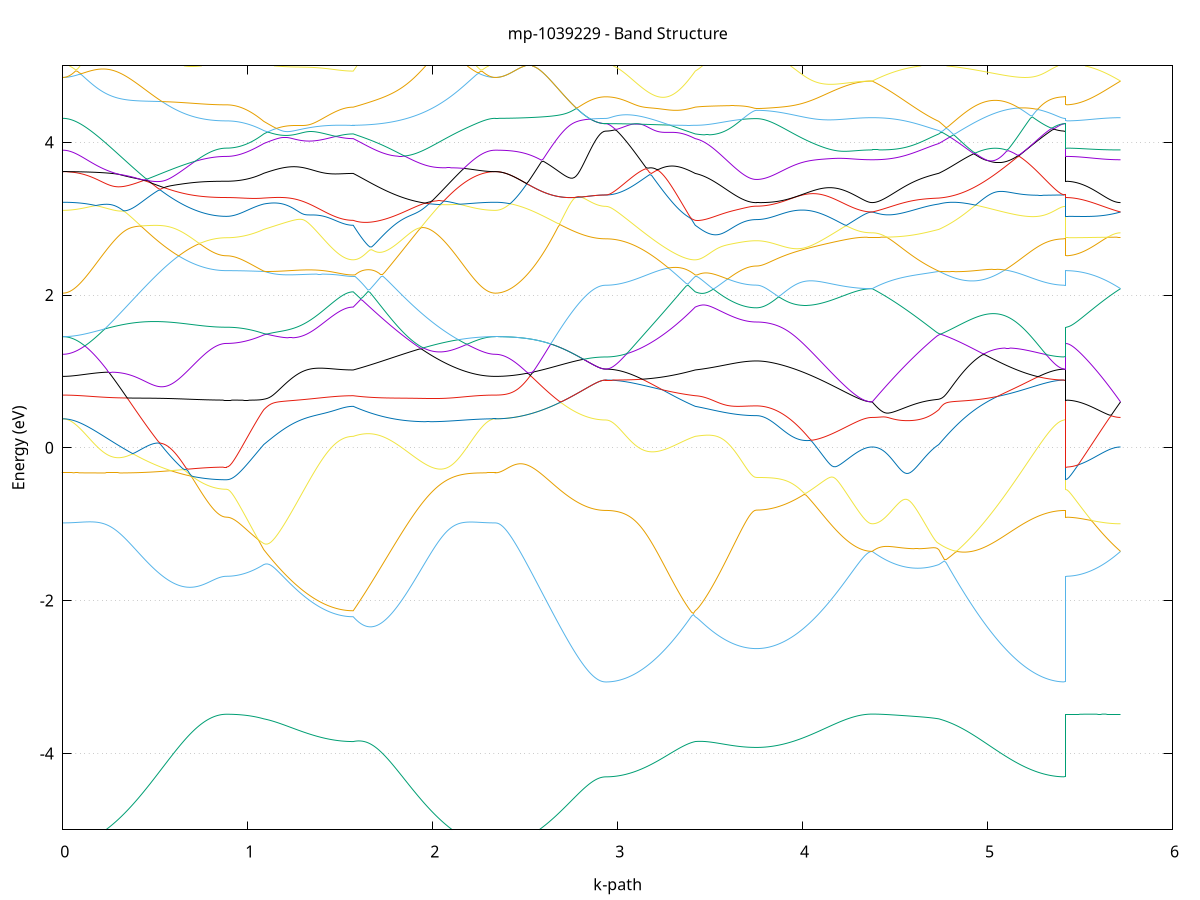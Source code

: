 set title 'mp-1039229 - Band Structure'
set xlabel 'k-path'
set ylabel 'Energy (eV)'
set grid y
set yrange [-5:5]
set terminal png size 800,600
set output 'mp-1039229_bands_gnuplot.png'
plot '-' using 1:2 with lines notitle, '-' using 1:2 with lines notitle, '-' using 1:2 with lines notitle, '-' using 1:2 with lines notitle, '-' using 1:2 with lines notitle, '-' using 1:2 with lines notitle, '-' using 1:2 with lines notitle, '-' using 1:2 with lines notitle, '-' using 1:2 with lines notitle, '-' using 1:2 with lines notitle, '-' using 1:2 with lines notitle, '-' using 1:2 with lines notitle, '-' using 1:2 with lines notitle, '-' using 1:2 with lines notitle, '-' using 1:2 with lines notitle, '-' using 1:2 with lines notitle, '-' using 1:2 with lines notitle, '-' using 1:2 with lines notitle, '-' using 1:2 with lines notitle, '-' using 1:2 with lines notitle, '-' using 1:2 with lines notitle, '-' using 1:2 with lines notitle, '-' using 1:2 with lines notitle, '-' using 1:2 with lines notitle, '-' using 1:2 with lines notitle, '-' using 1:2 with lines notitle, '-' using 1:2 with lines notitle, '-' using 1:2 with lines notitle, '-' using 1:2 with lines notitle, '-' using 1:2 with lines notitle, '-' using 1:2 with lines notitle, '-' using 1:2 with lines notitle, '-' using 1:2 with lines notitle, '-' using 1:2 with lines notitle, '-' using 1:2 with lines notitle, '-' using 1:2 with lines notitle, '-' using 1:2 with lines notitle, '-' using 1:2 with lines notitle, '-' using 1:2 with lines notitle, '-' using 1:2 with lines notitle, '-' using 1:2 with lines notitle, '-' using 1:2 with lines notitle, '-' using 1:2 with lines notitle, '-' using 1:2 with lines notitle, '-' using 1:2 with lines notitle, '-' using 1:2 with lines notitle, '-' using 1:2 with lines notitle, '-' using 1:2 with lines notitle
0.000000 -41.830818
0.009948 -41.830818
0.019896 -41.830718
0.029844 -41.830718
0.039792 -41.830718
0.049740 -41.830718
0.059688 -41.830718
0.069636 -41.830718
0.079584 -41.830618
0.089532 -41.830618
0.099480 -41.830518
0.109428 -41.830518
0.119376 -41.830518
0.129324 -41.830418
0.139272 -41.830418
0.149220 -41.830318
0.159167 -41.830218
0.169115 -41.830218
0.179063 -41.830118
0.189011 -41.830018
0.198959 -41.830018
0.208907 -41.829918
0.218855 -41.829818
0.228803 -41.829718
0.238751 -41.829618
0.248699 -41.829518
0.258647 -41.829518
0.268595 -41.829418
0.278543 -41.829318
0.288491 -41.829218
0.298439 -41.829118
0.308387 -41.829018
0.318335 -41.828918
0.328283 -41.828818
0.338231 -41.828718
0.348179 -41.828618
0.358127 -41.828518
0.368075 -41.828418
0.378023 -41.828318
0.387971 -41.828218
0.397919 -41.828118
0.407867 -41.828018
0.417815 -41.827918
0.427763 -41.827818
0.437711 -41.827718
0.447659 -41.827618
0.457606 -41.827518
0.467554 -41.827418
0.477502 -41.827318
0.487450 -41.827218
0.497398 -41.827118
0.507346 -41.827018
0.517294 -41.826918
0.527242 -41.826818
0.537190 -41.826718
0.547138 -41.826618
0.557086 -41.826518
0.567034 -41.826418
0.576982 -41.826318
0.586930 -41.826318
0.596878 -41.826218
0.606826 -41.826118
0.616774 -41.826018
0.626722 -41.825918
0.636670 -41.825918
0.646618 -41.825818
0.656566 -41.825718
0.666514 -41.825718
0.676462 -41.825618
0.686410 -41.825518
0.696358 -41.825518
0.706306 -41.825418
0.716254 -41.825418
0.726202 -41.825318
0.736150 -41.825318
0.746098 -41.825218
0.756045 -41.825218
0.765993 -41.825218
0.775941 -41.825118
0.785889 -41.825118
0.795837 -41.825118
0.805785 -41.825118
0.815733 -41.825018
0.825681 -41.825018
0.835629 -41.825018
0.845577 -41.825018
0.855525 -41.825018
0.865473 -41.825018
0.875421 -41.825018
0.885369 -41.825018
0.885369 -41.825018
0.894956 -41.825018
0.904543 -41.825018
0.914131 -41.825018
0.923718 -41.825018
0.933305 -41.825018
0.942892 -41.825018
0.952479 -41.825018
0.962066 -41.825018
0.971654 -41.825018
0.981241 -41.825018
0.990828 -41.825018
1.000415 -41.825018
1.010002 -41.825018
1.019589 -41.825018
1.029177 -41.825018
1.038764 -41.825018
1.048351 -41.825018
1.057938 -41.825018
1.067525 -41.825018
1.077112 -41.825018
1.086700 -41.825018
1.086700 -41.825018
1.096571 -41.825018
1.106442 -41.825018
1.116313 -41.825018
1.126184 -41.825018
1.136055 -41.825018
1.145927 -41.825018
1.155798 -41.825018
1.165669 -41.825018
1.175540 -41.825018
1.185411 -41.825118
1.195283 -41.825118
1.205154 -41.825118
1.215025 -41.825118
1.224896 -41.825118
1.234767 -41.825118
1.244639 -41.825118
1.254510 -41.825218
1.264381 -41.825218
1.274252 -41.825218
1.284123 -41.825218
1.293995 -41.825218
1.303866 -41.825218
1.313737 -41.825318
1.323608 -41.825318
1.333479 -41.825318
1.343350 -41.825318
1.353222 -41.825318
1.363093 -41.825318
1.372964 -41.825418
1.382835 -41.825418
1.392706 -41.825418
1.402578 -41.825418
1.412449 -41.825418
1.422320 -41.825418
1.432191 -41.825418
1.442062 -41.825418
1.451934 -41.825518
1.461805 -41.825518
1.471676 -41.825518
1.481547 -41.825518
1.491418 -41.825518
1.501290 -41.825518
1.511161 -41.825518
1.521032 -41.825518
1.530903 -41.825518
1.540774 -41.825518
1.550645 -41.825518
1.560517 -41.825518
1.570388 -41.825518
1.570388 -41.825518
1.580367 -41.825618
1.590347 -41.825618
1.600326 -41.825618
1.610305 -41.825718
1.620285 -41.825718
1.630264 -41.825818
1.640244 -41.825818
1.650223 -41.825818
1.660202 -41.825918
1.670182 -41.826018
1.680161 -41.826018
1.690140 -41.826118
1.700120 -41.826118
1.710099 -41.826218
1.720079 -41.826218
1.730058 -41.826318
1.740037 -41.826418
1.750017 -41.826518
1.759996 -41.826518
1.769976 -41.826618
1.779955 -41.826718
1.789934 -41.826818
1.799914 -41.826818
1.809893 -41.826918
1.819872 -41.827018
1.829852 -41.827118
1.839831 -41.827218
1.849811 -41.827318
1.859790 -41.827418
1.869769 -41.827418
1.879749 -41.827518
1.889728 -41.827618
1.899708 -41.827718
1.909687 -41.827818
1.919666 -41.827918
1.929646 -41.828018
1.939625 -41.828118
1.949604 -41.828218
1.959584 -41.828318
1.969563 -41.828418
1.979543 -41.828518
1.989522 -41.828618
1.999501 -41.828718
2.009481 -41.828818
2.019460 -41.828918
2.029440 -41.829018
2.039419 -41.829118
2.049398 -41.829218
2.059378 -41.829318
2.069357 -41.829418
2.079336 -41.829518
2.089316 -41.829518
2.099295 -41.829618
2.109275 -41.829718
2.119254 -41.829818
2.129233 -41.829918
2.139213 -41.830018
2.149192 -41.830018
2.159172 -41.830118
2.169151 -41.830218
2.179130 -41.830218
2.189110 -41.830318
2.199089 -41.830318
2.209068 -41.830418
2.219048 -41.830518
2.229027 -41.830518
2.239007 -41.830518
2.248986 -41.830618
2.258965 -41.830618
2.268945 -41.830718
2.278924 -41.830718
2.288904 -41.830718
2.298883 -41.830718
2.308862 -41.830718
2.318842 -41.830718
2.328821 -41.830818
2.338800 -41.830818
2.338800 -41.830818
2.348752 -41.830818
2.358703 -41.830718
2.368654 -41.830718
2.378606 -41.830718
2.388557 -41.830718
2.398508 -41.830618
2.408460 -41.830618
2.418411 -41.830518
2.428362 -41.830518
2.438314 -41.830418
2.448265 -41.830318
2.458216 -41.830318
2.468168 -41.830218
2.478119 -41.830118
2.488070 -41.830018
2.498022 -41.829918
2.507973 -41.829818
2.517924 -41.829718
2.527875 -41.829618
2.537827 -41.829518
2.547778 -41.829318
2.557729 -41.829218
2.567681 -41.829118
2.577632 -41.829018
2.587583 -41.828818
2.597535 -41.828718
2.607486 -41.828618
2.617437 -41.828418
2.627389 -41.828318
2.637340 -41.828118
2.647291 -41.828018
2.657243 -41.827818
2.667194 -41.827718
2.677145 -41.827518
2.687097 -41.827418
2.697048 -41.827218
2.706999 -41.827118
2.716951 -41.827018
2.726902 -41.826818
2.736853 -41.826718
2.746805 -41.826618
2.756756 -41.826418
2.766707 -41.826318
2.776658 -41.826218
2.786610 -41.826118
2.796561 -41.826018
2.806512 -41.825918
2.816464 -41.825818
2.826415 -41.825718
2.836366 -41.825618
2.846318 -41.825518
2.856269 -41.825518
2.866220 -41.825418
2.876172 -41.825318
2.886123 -41.825318
2.896074 -41.825218
2.906026 -41.825218
2.915977 -41.825218
2.925928 -41.825218
2.935880 -41.825218
2.935880 -41.825218
2.945751 -41.825218
2.955622 -41.825218
2.965493 -41.825218
2.975364 -41.825218
2.985236 -41.825218
2.995107 -41.825218
3.004978 -41.825218
3.014849 -41.825218
3.024720 -41.825218
3.034591 -41.825218
3.044463 -41.825218
3.054334 -41.825218
3.064205 -41.825218
3.074076 -41.825218
3.083947 -41.825218
3.093819 -41.825218
3.103690 -41.825218
3.113561 -41.825218
3.123432 -41.825218
3.133303 -41.825218
3.143175 -41.825218
3.153046 -41.825218
3.162917 -41.825218
3.172788 -41.825218
3.182659 -41.825218
3.192531 -41.825218
3.202402 -41.825218
3.212273 -41.825218
3.222144 -41.825218
3.232015 -41.825218
3.241886 -41.825218
3.251758 -41.825218
3.261629 -41.825218
3.271500 -41.825218
3.281371 -41.825218
3.291242 -41.825218
3.301114 -41.825318
3.310985 -41.825318
3.320856 -41.825318
3.330727 -41.825318
3.340598 -41.825318
3.350470 -41.825318
3.360341 -41.825418
3.370212 -41.825418
3.380083 -41.825418
3.389954 -41.825418
3.399826 -41.825518
3.409697 -41.825518
3.419568 -41.825518
3.419568 -41.825518
3.429296 -41.825518
3.439024 -41.825618
3.448751 -41.825618
3.458479 -41.825618
3.468207 -41.825618
3.477935 -41.825618
3.487663 -41.825718
3.497390 -41.825718
3.507118 -41.825718
3.516846 -41.825718
3.526574 -41.825818
3.536302 -41.825818
3.546030 -41.825818
3.555757 -41.825918
3.565485 -41.825918
3.575213 -41.825918
3.584941 -41.825918
3.594669 -41.826018
3.604397 -41.826018
3.614124 -41.826018
3.623852 -41.826018
3.633580 -41.826118
3.643308 -41.826118
3.653036 -41.826118
3.662763 -41.826118
3.672491 -41.826118
3.682219 -41.826218
3.691947 -41.826218
3.701675 -41.826218
3.711403 -41.826218
3.721130 -41.826218
3.730858 -41.826218
3.740586 -41.826218
3.750314 -41.826218
3.750314 -41.826218
3.760251 -41.826218
3.770188 -41.826218
3.780126 -41.826218
3.790063 -41.826218
3.800000 -41.826218
3.809938 -41.826218
3.819875 -41.826218
3.829812 -41.826218
3.839750 -41.826118
3.849687 -41.826118
3.859624 -41.826118
3.869562 -41.826118
3.879499 -41.826118
3.889436 -41.826118
3.899373 -41.826018
3.909311 -41.826018
3.919248 -41.826018
3.929185 -41.826018
3.939123 -41.825918
3.949060 -41.825918
3.958997 -41.825918
3.968935 -41.825918
3.978872 -41.825818
3.988809 -41.825818
3.998747 -41.825818
4.008684 -41.825818
4.018621 -41.825718
4.028558 -41.825718
4.038496 -41.825718
4.048433 -41.825618
4.058370 -41.825618
4.068308 -41.825618
4.078245 -41.825518
4.088182 -41.825518
4.098120 -41.825518
4.108057 -41.825418
4.117994 -41.825418
4.127932 -41.825418
4.137869 -41.825418
4.147806 -41.825318
4.157743 -41.825318
4.167681 -41.825318
4.177618 -41.825218
4.187555 -41.825218
4.197493 -41.825218
4.207430 -41.825218
4.217367 -41.825118
4.227305 -41.825118
4.237242 -41.825118
4.247179 -41.825118
4.257117 -41.825118
4.267054 -41.825018
4.276991 -41.825018
4.286928 -41.825018
4.296866 -41.825018
4.306803 -41.825018
4.316740 -41.825018
4.326678 -41.825018
4.336615 -41.825018
4.346552 -41.825018
4.356490 -41.825018
4.366427 -41.825018
4.376364 -41.825018
4.376364 -41.825018
4.386096 -41.825018
4.395828 -41.825018
4.405560 -41.825018
4.415292 -41.825018
4.425024 -41.825018
4.434756 -41.825018
4.444488 -41.825018
4.454220 -41.825018
4.463952 -41.825018
4.473684 -41.825018
4.483416 -41.825018
4.493148 -41.825018
4.502880 -41.825018
4.512612 -41.825018
4.522344 -41.825018
4.532076 -41.825018
4.541808 -41.825018
4.551540 -41.825018
4.561272 -41.825018
4.571004 -41.825018
4.580736 -41.825018
4.590468 -41.825018
4.600200 -41.825018
4.609932 -41.825018
4.619664 -41.825018
4.629396 -41.825018
4.639128 -41.825018
4.648860 -41.825018
4.658592 -41.825018
4.668324 -41.825018
4.678055 -41.825018
4.687787 -41.825018
4.697519 -41.825018
4.707251 -41.825018
4.716983 -41.825018
4.726715 -41.825018
4.736447 -41.825018
4.736447 -41.825018
4.746361 -41.825018
4.756275 -41.825018
4.766188 -41.825018
4.776102 -41.825018
4.786015 -41.825018
4.795929 -41.825018
4.805843 -41.825018
4.815756 -41.825018
4.825670 -41.825018
4.835583 -41.825018
4.845497 -41.825018
4.855411 -41.825018
4.865324 -41.825018
4.875238 -41.825018
4.885151 -41.825018
4.895065 -41.825018
4.904979 -41.825018
4.914892 -41.825018
4.924806 -41.825018
4.934719 -41.825118
4.944633 -41.825118
4.954547 -41.825118
4.964460 -41.825118
4.974374 -41.825118
4.984287 -41.825118
4.994201 -41.825118
5.004115 -41.825118
5.014028 -41.825118
5.023942 -41.825118
5.033855 -41.825118
5.043769 -41.825118
5.053683 -41.825118
5.063596 -41.825118
5.073510 -41.825118
5.083423 -41.825118
5.093337 -41.825118
5.103251 -41.825118
5.113164 -41.825118
5.123078 -41.825118
5.132991 -41.825118
5.142905 -41.825118
5.152819 -41.825118
5.162732 -41.825118
5.172646 -41.825118
5.182559 -41.825118
5.192473 -41.825118
5.202387 -41.825118
5.212300 -41.825218
5.222214 -41.825218
5.232128 -41.825218
5.242041 -41.825218
5.251955 -41.825218
5.261868 -41.825218
5.271782 -41.825218
5.281696 -41.825218
5.291609 -41.825218
5.301523 -41.825218
5.311436 -41.825218
5.321350 -41.825218
5.331264 -41.825218
5.341177 -41.825218
5.351091 -41.825218
5.361004 -41.825218
5.370918 -41.825218
5.380832 -41.825218
5.390745 -41.825218
5.400659 -41.825218
5.410572 -41.825218
5.420486 -41.825218
5.420486 -41.825018
5.430437 -41.825018
5.440389 -41.825018
5.450340 -41.825018
5.460291 -41.825018
5.470243 -41.825018
5.480194 -41.825018
5.490145 -41.825018
5.500097 -41.825018
5.510048 -41.825018
5.519999 -41.825018
5.529950 -41.825018
5.539902 -41.825018
5.549853 -41.825018
5.559804 -41.825018
5.569756 -41.825018
5.579707 -41.825018
5.589658 -41.825018
5.599610 -41.825018
5.609561 -41.825018
5.619512 -41.825018
5.629464 -41.825018
5.639415 -41.825018
5.649366 -41.825018
5.659318 -41.825018
5.669269 -41.825018
5.679220 -41.825018
5.689172 -41.825018
5.699123 -41.825018
5.709074 -41.825018
5.719026 -41.825018
e
0.000000 -41.773918
0.009948 -41.773918
0.019896 -41.773918
0.029844 -41.773918
0.039792 -41.773818
0.049740 -41.773818
0.059688 -41.773818
0.069636 -41.773718
0.079584 -41.773718
0.089532 -41.773618
0.099480 -41.773618
0.109428 -41.773518
0.119376 -41.773518
0.129324 -41.773418
0.139272 -41.773318
0.149220 -41.773218
0.159167 -41.773118
0.169115 -41.773018
0.179063 -41.772918
0.189011 -41.772818
0.198959 -41.772718
0.208907 -41.772618
0.218855 -41.772518
0.228803 -41.772418
0.238751 -41.772218
0.248699 -41.772118
0.258647 -41.771918
0.268595 -41.771818
0.278543 -41.771718
0.288491 -41.771518
0.298439 -41.771318
0.308387 -41.771218
0.318335 -41.771018
0.328283 -41.770918
0.338231 -41.770718
0.348179 -41.770518
0.358127 -41.770318
0.368075 -41.770218
0.378023 -41.770018
0.387971 -41.769818
0.397919 -41.769618
0.407867 -41.769418
0.417815 -41.769218
0.427763 -41.769118
0.437711 -41.768918
0.447659 -41.768718
0.457606 -41.768518
0.467554 -41.768318
0.477502 -41.768118
0.487450 -41.767918
0.497398 -41.767718
0.507346 -41.767518
0.517294 -41.767318
0.527242 -41.767218
0.537190 -41.767018
0.547138 -41.766818
0.557086 -41.766618
0.567034 -41.766418
0.576982 -41.766218
0.586930 -41.766118
0.596878 -41.765918
0.606826 -41.765718
0.616774 -41.765618
0.626722 -41.765418
0.636670 -41.765218
0.646618 -41.765118
0.656566 -41.764918
0.666514 -41.764818
0.676462 -41.764718
0.686410 -41.764518
0.696358 -41.764418
0.706306 -41.764318
0.716254 -41.764218
0.726202 -41.764018
0.736150 -41.763918
0.746098 -41.763818
0.756045 -41.763718
0.765993 -41.763618
0.775941 -41.763618
0.785889 -41.763518
0.795837 -41.763418
0.805785 -41.763418
0.815733 -41.763318
0.825681 -41.763318
0.835629 -41.763218
0.845577 -41.763218
0.855525 -41.763218
0.865473 -41.763118
0.875421 -41.763118
0.885369 -41.763118
0.885369 -41.763118
0.894956 -41.763118
0.904543 -41.763118
0.914131 -41.763118
0.923718 -41.763218
0.933305 -41.763218
0.942892 -41.763218
0.952479 -41.763318
0.962066 -41.763418
0.971654 -41.763518
0.981241 -41.763518
0.990828 -41.763618
1.000415 -41.763818
1.010002 -41.763918
1.019589 -41.764018
1.029177 -41.764118
1.038764 -41.764318
1.048351 -41.764418
1.057938 -41.764618
1.067525 -41.764718
1.077112 -41.764918
1.086700 -41.765118
1.086700 -41.765118
1.096571 -41.765218
1.106442 -41.765418
1.116313 -41.765518
1.126184 -41.765618
1.136055 -41.765718
1.145927 -41.765918
1.155798 -41.766018
1.165669 -41.766118
1.175540 -41.766218
1.185411 -41.766418
1.195283 -41.766518
1.205154 -41.766618
1.215025 -41.766718
1.224896 -41.766818
1.234767 -41.766918
1.244639 -41.767018
1.254510 -41.767118
1.264381 -41.767218
1.274252 -41.767318
1.284123 -41.767418
1.293995 -41.767518
1.303866 -41.767618
1.313737 -41.767718
1.323608 -41.767818
1.333479 -41.767918
1.343350 -41.767918
1.353222 -41.768018
1.363093 -41.768118
1.372964 -41.768218
1.382835 -41.768218
1.392706 -41.768318
1.402578 -41.768418
1.412449 -41.768418
1.422320 -41.768518
1.432191 -41.768518
1.442062 -41.768618
1.451934 -41.768618
1.461805 -41.768718
1.471676 -41.768718
1.481547 -41.768718
1.491418 -41.768818
1.501290 -41.768818
1.511161 -41.768818
1.521032 -41.768818
1.530903 -41.768818
1.540774 -41.768918
1.550645 -41.768918
1.560517 -41.768918
1.570388 -41.768918
1.570388 -41.768918
1.580367 -41.768518
1.590347 -41.768118
1.600326 -41.767718
1.610305 -41.767318
1.620285 -41.766918
1.630264 -41.766518
1.640244 -41.766118
1.650223 -41.765718
1.660202 -41.765318
1.670182 -41.764918
1.680161 -41.764518
1.690140 -41.764118
1.700120 -41.763718
1.710099 -41.763318
1.720079 -41.762918
1.730058 -41.762718
1.740037 -41.763018
1.750017 -41.763418
1.759996 -41.763718
1.769976 -41.764018
1.779955 -41.764318
1.789934 -41.764718
1.799914 -41.765018
1.809893 -41.765318
1.819872 -41.765618
1.829852 -41.765918
1.839831 -41.766218
1.849811 -41.766518
1.859790 -41.766818
1.869769 -41.767118
1.879749 -41.767418
1.889728 -41.767718
1.899708 -41.767918
1.909687 -41.768218
1.919666 -41.768418
1.929646 -41.768718
1.939625 -41.769018
1.949604 -41.769218
1.959584 -41.769418
1.969563 -41.769718
1.979543 -41.769918
1.989522 -41.770118
1.999501 -41.770318
2.009481 -41.770518
2.019460 -41.770718
2.029440 -41.770918
2.039419 -41.771118
2.049398 -41.771318
2.059378 -41.771518
2.069357 -41.771718
2.079336 -41.771818
2.089316 -41.772018
2.099295 -41.772118
2.109275 -41.772318
2.119254 -41.772418
2.129233 -41.772518
2.139213 -41.772718
2.149192 -41.772818
2.159172 -41.772918
2.169151 -41.773018
2.179130 -41.773118
2.189110 -41.773218
2.199089 -41.773318
2.209068 -41.773418
2.219048 -41.773518
2.229027 -41.773518
2.239007 -41.773618
2.248986 -41.773618
2.258965 -41.773718
2.268945 -41.773718
2.278924 -41.773818
2.288904 -41.773818
2.298883 -41.773818
2.308862 -41.773918
2.318842 -41.773918
2.328821 -41.773918
2.338800 -41.773918
2.338800 -41.773918
2.348752 -41.773918
2.358703 -41.773918
2.368654 -41.773918
2.378606 -41.773918
2.388557 -41.774018
2.398508 -41.774018
2.408460 -41.774118
2.418411 -41.774118
2.428362 -41.774218
2.438314 -41.774218
2.448265 -41.774318
2.458216 -41.774418
2.468168 -41.774518
2.478119 -41.774518
2.488070 -41.774618
2.498022 -41.774718
2.507973 -41.774818
2.517924 -41.774918
2.527875 -41.775118
2.537827 -41.775218
2.547778 -41.775318
2.557729 -41.775418
2.567681 -41.775618
2.577632 -41.775718
2.587583 -41.775818
2.597535 -41.776018
2.607486 -41.776118
2.617437 -41.776218
2.627389 -41.776418
2.637340 -41.776518
2.647291 -41.776718
2.657243 -41.776818
2.667194 -41.777018
2.677145 -41.777118
2.687097 -41.777318
2.697048 -41.777418
2.706999 -41.777518
2.716951 -41.777718
2.726902 -41.777818
2.736853 -41.778018
2.746805 -41.778118
2.756756 -41.778218
2.766707 -41.778318
2.776658 -41.778518
2.786610 -41.778618
2.796561 -41.778718
2.806512 -41.778818
2.816464 -41.778918
2.826415 -41.779018
2.836366 -41.779118
2.846318 -41.779118
2.856269 -41.779218
2.866220 -41.779318
2.876172 -41.779318
2.886123 -41.779418
2.896074 -41.779418
2.906026 -41.779418
2.915977 -41.779518
2.925928 -41.779518
2.935880 -41.779518
2.935880 -41.779518
2.945751 -41.779518
2.955622 -41.779518
2.965493 -41.779418
2.975364 -41.779418
2.985236 -41.779418
2.995107 -41.779318
3.004978 -41.779218
3.014849 -41.779218
3.024720 -41.779118
3.034591 -41.779018
3.044463 -41.778918
3.054334 -41.778818
3.064205 -41.778618
3.074076 -41.778518
3.083947 -41.778418
3.093819 -41.778218
3.103690 -41.778118
3.113561 -41.777918
3.123432 -41.777718
3.133303 -41.777518
3.143175 -41.777318
3.153046 -41.777118
3.162917 -41.776918
3.172788 -41.776718
3.182659 -41.776418
3.192531 -41.776218
3.202402 -41.776018
3.212273 -41.775718
3.222144 -41.775418
3.232015 -41.775218
3.241886 -41.774918
3.251758 -41.774618
3.261629 -41.774318
3.271500 -41.774018
3.281371 -41.773718
3.291242 -41.773418
3.301114 -41.773118
3.310985 -41.772818
3.320856 -41.772418
3.330727 -41.772118
3.340598 -41.771818
3.350470 -41.771418
3.360341 -41.771118
3.370212 -41.770718
3.380083 -41.770418
3.389954 -41.770018
3.399826 -41.769618
3.409697 -41.769318
3.419568 -41.768918
3.419568 -41.768918
3.429296 -41.768718
3.439024 -41.768618
3.448751 -41.768418
3.458479 -41.768218
3.468207 -41.768018
3.477935 -41.767918
3.487663 -41.767718
3.497390 -41.767518
3.507118 -41.767318
3.516846 -41.767218
3.526574 -41.767018
3.536302 -41.766818
3.546030 -41.766618
3.555757 -41.766418
3.565485 -41.766218
3.575213 -41.766118
3.584941 -41.765918
3.594669 -41.765718
3.604397 -41.765518
3.614124 -41.765318
3.623852 -41.765118
3.633580 -41.765018
3.643308 -41.764818
3.653036 -41.764618
3.662763 -41.764418
3.672491 -41.764218
3.682219 -41.764118
3.691947 -41.763918
3.701675 -41.763718
3.711403 -41.763618
3.721130 -41.763518
3.730858 -41.763318
3.740586 -41.763318
3.750314 -41.763218
3.750314 -41.763218
3.760251 -41.763218
3.770188 -41.763218
3.780126 -41.763218
3.790063 -41.763218
3.800000 -41.763218
3.809938 -41.763218
3.819875 -41.763218
3.829812 -41.763218
3.839750 -41.763218
3.849687 -41.763218
3.859624 -41.763218
3.869562 -41.763218
3.879499 -41.763218
3.889436 -41.763218
3.899373 -41.763218
3.909311 -41.763218
3.919248 -41.763218
3.929185 -41.763218
3.939123 -41.763218
3.949060 -41.763218
3.958997 -41.763218
3.968935 -41.763218
3.978872 -41.763218
3.988809 -41.763218
3.998747 -41.763218
4.008684 -41.763218
4.018621 -41.763218
4.028558 -41.763218
4.038496 -41.763218
4.048433 -41.763218
4.058370 -41.763218
4.068308 -41.763218
4.078245 -41.763218
4.088182 -41.763218
4.098120 -41.763218
4.108057 -41.763218
4.117994 -41.763218
4.127932 -41.763118
4.137869 -41.763118
4.147806 -41.763118
4.157743 -41.763118
4.167681 -41.763118
4.177618 -41.763118
4.187555 -41.763118
4.197493 -41.763118
4.207430 -41.763118
4.217367 -41.763118
4.227305 -41.763118
4.237242 -41.763118
4.247179 -41.763118
4.257117 -41.763118
4.267054 -41.763118
4.276991 -41.763118
4.286928 -41.763118
4.296866 -41.763118
4.306803 -41.763118
4.316740 -41.763118
4.326678 -41.763118
4.336615 -41.763118
4.346552 -41.763118
4.356490 -41.763118
4.366427 -41.763118
4.376364 -41.763118
4.376364 -41.763118
4.386096 -41.763118
4.395828 -41.763118
4.405560 -41.763118
4.415292 -41.763118
4.425024 -41.763118
4.434756 -41.763118
4.444488 -41.763218
4.454220 -41.763218
4.463952 -41.763218
4.473684 -41.763218
4.483416 -41.763318
4.493148 -41.763318
4.502880 -41.763318
4.512612 -41.763418
4.522344 -41.763418
4.532076 -41.763518
4.541808 -41.763518
4.551540 -41.763618
4.561272 -41.763618
4.571004 -41.763718
4.580736 -41.763718
4.590468 -41.763818
4.600200 -41.763918
4.609932 -41.763918
4.619664 -41.764018
4.629396 -41.764118
4.639128 -41.764218
4.648860 -41.764218
4.658592 -41.764318
4.668324 -41.764418
4.678055 -41.764518
4.687787 -41.764618
4.697519 -41.764718
4.707251 -41.764818
4.716983 -41.764918
4.726715 -41.765018
4.736447 -41.765118
4.736447 -41.765118
4.746361 -41.765318
4.756275 -41.765518
4.766188 -41.765718
4.776102 -41.765918
4.786015 -41.766118
4.795929 -41.766418
4.805843 -41.766618
4.815756 -41.766818
4.825670 -41.767118
4.835583 -41.767318
4.845497 -41.767618
4.855411 -41.767818
4.865324 -41.768118
4.875238 -41.768418
4.885151 -41.768618
4.895065 -41.768918
4.904979 -41.769218
4.914892 -41.769518
4.924806 -41.769818
4.934719 -41.770018
4.944633 -41.770318
4.954547 -41.770618
4.964460 -41.770918
4.974374 -41.771218
4.984287 -41.771518
4.994201 -41.771818
5.004115 -41.772118
5.014028 -41.772318
5.023942 -41.772618
5.033855 -41.772918
5.043769 -41.773218
5.053683 -41.773518
5.063596 -41.773718
5.073510 -41.774018
5.083423 -41.774318
5.093337 -41.774618
5.103251 -41.774818
5.113164 -41.775118
5.123078 -41.775318
5.132991 -41.775618
5.142905 -41.775818
5.152819 -41.776118
5.162732 -41.776318
5.172646 -41.776518
5.182559 -41.776718
5.192473 -41.776918
5.202387 -41.777118
5.212300 -41.777318
5.222214 -41.777518
5.232128 -41.777718
5.242041 -41.777918
5.251955 -41.778118
5.261868 -41.778218
5.271782 -41.778418
5.281696 -41.778518
5.291609 -41.778618
5.301523 -41.778818
5.311436 -41.778918
5.321350 -41.779018
5.331264 -41.779118
5.341177 -41.779218
5.351091 -41.779218
5.361004 -41.779318
5.370918 -41.779418
5.380832 -41.779418
5.390745 -41.779418
5.400659 -41.779518
5.410572 -41.779518
5.420486 -41.779518
5.420486 -41.763118
5.430437 -41.763118
5.440389 -41.763118
5.450340 -41.763118
5.460291 -41.763118
5.470243 -41.763118
5.480194 -41.763118
5.490145 -41.763118
5.500097 -41.763118
5.510048 -41.763118
5.519999 -41.763118
5.529950 -41.763118
5.539902 -41.763118
5.549853 -41.763118
5.559804 -41.763118
5.569756 -41.763118
5.579707 -41.763118
5.589658 -41.763118
5.599610 -41.763118
5.609561 -41.763118
5.619512 -41.763118
5.629464 -41.763118
5.639415 -41.763118
5.649366 -41.763118
5.659318 -41.763118
5.669269 -41.763118
5.679220 -41.763118
5.689172 -41.763118
5.699123 -41.763118
5.709074 -41.763118
5.719026 -41.763118
e
0.000000 -41.747118
0.009948 -41.747118
0.019896 -41.747118
0.029844 -41.747218
0.039792 -41.747218
0.049740 -41.747218
0.059688 -41.747318
0.069636 -41.747418
0.079584 -41.747418
0.089532 -41.747518
0.099480 -41.747618
0.109428 -41.747718
0.119376 -41.747818
0.129324 -41.747918
0.139272 -41.748118
0.149220 -41.748218
0.159167 -41.748418
0.169115 -41.748518
0.179063 -41.748718
0.189011 -41.748818
0.198959 -41.749018
0.208907 -41.749218
0.218855 -41.749418
0.228803 -41.749618
0.238751 -41.749818
0.248699 -41.750018
0.258647 -41.750318
0.268595 -41.750518
0.278543 -41.750718
0.288491 -41.750918
0.298439 -41.751218
0.308387 -41.751418
0.318335 -41.751718
0.328283 -41.752018
0.338231 -41.752218
0.348179 -41.752518
0.358127 -41.752718
0.368075 -41.753018
0.378023 -41.753318
0.387971 -41.753618
0.397919 -41.753818
0.407867 -41.754118
0.417815 -41.754418
0.427763 -41.754718
0.437711 -41.755018
0.447659 -41.755218
0.457606 -41.755518
0.467554 -41.755818
0.477502 -41.756118
0.487450 -41.756418
0.497398 -41.756618
0.507346 -41.756918
0.517294 -41.757218
0.527242 -41.757518
0.537190 -41.757718
0.547138 -41.758018
0.557086 -41.758318
0.567034 -41.758518
0.576982 -41.758818
0.586930 -41.759018
0.596878 -41.759318
0.606826 -41.759518
0.616774 -41.759718
0.626722 -41.760018
0.636670 -41.760218
0.646618 -41.760418
0.656566 -41.760618
0.666514 -41.760818
0.676462 -41.761018
0.686410 -41.761218
0.696358 -41.761318
0.706306 -41.761518
0.716254 -41.761718
0.726202 -41.761818
0.736150 -41.762018
0.746098 -41.762118
0.756045 -41.762318
0.765993 -41.762418
0.775941 -41.762518
0.785889 -41.762618
0.795837 -41.762718
0.805785 -41.762818
0.815733 -41.762818
0.825681 -41.762918
0.835629 -41.763018
0.845577 -41.763018
0.855525 -41.763018
0.865473 -41.763118
0.875421 -41.763118
0.885369 -41.763118
0.885369 -41.763118
0.894956 -41.763118
0.904543 -41.763118
0.914131 -41.763118
0.923718 -41.763118
0.933305 -41.763018
0.942892 -41.763018
0.952479 -41.762918
0.962066 -41.762818
0.971654 -41.762818
0.981241 -41.762718
0.990828 -41.762618
1.000415 -41.762518
1.010002 -41.762418
1.019589 -41.762218
1.029177 -41.762118
1.038764 -41.762018
1.048351 -41.761818
1.057938 -41.761718
1.067525 -41.761518
1.077112 -41.761418
1.086700 -41.761218
1.086700 -41.761218
1.096571 -41.761118
1.106442 -41.760918
1.116313 -41.760818
1.126184 -41.760718
1.136055 -41.760518
1.145927 -41.760418
1.155798 -41.760318
1.165669 -41.760218
1.175540 -41.760018
1.185411 -41.759918
1.195283 -41.759818
1.205154 -41.759718
1.215025 -41.759618
1.224896 -41.759418
1.234767 -41.759318
1.244639 -41.759218
1.254510 -41.759118
1.264381 -41.759018
1.274252 -41.758918
1.284123 -41.758818
1.293995 -41.758718
1.303866 -41.758618
1.313737 -41.758518
1.323608 -41.758418
1.333479 -41.758318
1.343350 -41.758218
1.353222 -41.758118
1.363093 -41.758018
1.372964 -41.758018
1.382835 -41.757918
1.392706 -41.757818
1.402578 -41.757718
1.412449 -41.757718
1.422320 -41.757618
1.432191 -41.757618
1.442062 -41.757518
1.451934 -41.757518
1.461805 -41.757418
1.471676 -41.757418
1.481547 -41.757318
1.491418 -41.757318
1.501290 -41.757318
1.511161 -41.757218
1.521032 -41.757218
1.530903 -41.757218
1.540774 -41.757218
1.550645 -41.757218
1.560517 -41.757218
1.570388 -41.757218
1.570388 -41.757218
1.580367 -41.757518
1.590347 -41.757818
1.600326 -41.758218
1.610305 -41.758518
1.620285 -41.758918
1.630264 -41.759218
1.640244 -41.759618
1.650223 -41.759918
1.660202 -41.760318
1.670182 -41.760618
1.680161 -41.761018
1.690140 -41.761318
1.700120 -41.761718
1.710099 -41.762018
1.720079 -41.762418
1.730058 -41.762518
1.740037 -41.762118
1.750017 -41.761718
1.759996 -41.761318
1.769976 -41.760918
1.779955 -41.760518
1.789934 -41.760118
1.799914 -41.759718
1.809893 -41.759318
1.819872 -41.758918
1.829852 -41.758518
1.839831 -41.758118
1.849811 -41.757818
1.859790 -41.757418
1.869769 -41.757018
1.879749 -41.756618
1.889728 -41.756318
1.899708 -41.755918
1.909687 -41.755618
1.919666 -41.755218
1.929646 -41.754918
1.939625 -41.754518
1.949604 -41.754218
1.959584 -41.753818
1.969563 -41.753518
1.979543 -41.753218
1.989522 -41.752918
1.999501 -41.752618
2.009481 -41.752318
2.019460 -41.752018
2.029440 -41.751718
2.039419 -41.751418
2.049398 -41.751218
2.059378 -41.750918
2.069357 -41.750618
2.079336 -41.750418
2.089316 -41.750218
2.099295 -41.749918
2.109275 -41.749718
2.119254 -41.749518
2.129233 -41.749318
2.139213 -41.749118
2.149192 -41.748918
2.159172 -41.748718
2.169151 -41.748518
2.179130 -41.748418
2.189110 -41.748218
2.199089 -41.748118
2.209068 -41.748018
2.219048 -41.747818
2.229027 -41.747718
2.239007 -41.747618
2.248986 -41.747518
2.258965 -41.747418
2.268945 -41.747418
2.278924 -41.747318
2.288904 -41.747218
2.298883 -41.747218
2.308862 -41.747218
2.318842 -41.747118
2.328821 -41.747118
2.338800 -41.747118
2.338800 -41.747118
2.348752 -41.747118
2.358703 -41.747118
2.368654 -41.747118
2.378606 -41.747118
2.388557 -41.747118
2.398508 -41.747118
2.408460 -41.747118
2.418411 -41.747118
2.428362 -41.747118
2.438314 -41.747118
2.448265 -41.747118
2.458216 -41.747118
2.468168 -41.747118
2.478119 -41.747118
2.488070 -41.747118
2.498022 -41.747118
2.507973 -41.747118
2.517924 -41.747118
2.527875 -41.747118
2.537827 -41.747118
2.547778 -41.747118
2.557729 -41.747118
2.567681 -41.747118
2.577632 -41.747118
2.587583 -41.747118
2.597535 -41.747118
2.607486 -41.747118
2.617437 -41.747118
2.627389 -41.747118
2.637340 -41.747118
2.647291 -41.747118
2.657243 -41.747118
2.667194 -41.747118
2.677145 -41.747118
2.687097 -41.747118
2.697048 -41.747118
2.706999 -41.747118
2.716951 -41.747118
2.726902 -41.747118
2.736853 -41.747118
2.746805 -41.747118
2.756756 -41.747118
2.766707 -41.747118
2.776658 -41.747218
2.786610 -41.747218
2.796561 -41.747218
2.806512 -41.747218
2.816464 -41.747218
2.826415 -41.747218
2.836366 -41.747218
2.846318 -41.747218
2.856269 -41.747218
2.866220 -41.747218
2.876172 -41.747218
2.886123 -41.747218
2.896074 -41.747218
2.906026 -41.747218
2.915977 -41.747218
2.925928 -41.747218
2.935880 -41.747218
2.935880 -41.747218
2.945751 -41.747218
2.955622 -41.747218
2.965493 -41.747218
2.975364 -41.747218
2.985236 -41.747318
2.995107 -41.747318
3.004978 -41.747418
3.014849 -41.747518
3.024720 -41.747618
3.034591 -41.747618
3.044463 -41.747718
3.054334 -41.747918
3.064205 -41.748018
3.074076 -41.748118
3.083947 -41.748218
3.093819 -41.748418
3.103690 -41.748618
3.113561 -41.748718
3.123432 -41.748918
3.133303 -41.749118
3.143175 -41.749318
3.153046 -41.749518
3.162917 -41.749718
3.172788 -41.749918
3.182659 -41.750118
3.192531 -41.750318
3.202402 -41.750618
3.212273 -41.750818
3.222144 -41.751118
3.232015 -41.751318
3.241886 -41.751618
3.251758 -41.751818
3.261629 -41.752118
3.271500 -41.752418
3.281371 -41.752718
3.291242 -41.753018
3.301114 -41.753318
3.310985 -41.753618
3.320856 -41.753918
3.330727 -41.754218
3.340598 -41.754518
3.350470 -41.754818
3.360341 -41.755218
3.370212 -41.755518
3.380083 -41.755818
3.389954 -41.756118
3.399826 -41.756518
3.409697 -41.756818
3.419568 -41.757218
3.419568 -41.757218
3.429296 -41.757318
3.439024 -41.757418
3.448751 -41.757618
3.458479 -41.757718
3.468207 -41.757918
3.477935 -41.758018
3.487663 -41.758218
3.497390 -41.758318
3.507118 -41.758518
3.516846 -41.758618
3.526574 -41.758818
3.536302 -41.758918
3.546030 -41.759118
3.555757 -41.759218
3.565485 -41.759418
3.575213 -41.759618
3.584941 -41.759718
3.594669 -41.759918
3.604397 -41.760018
3.614124 -41.760218
3.623852 -41.760318
3.633580 -41.760518
3.643308 -41.760718
3.653036 -41.760818
3.662763 -41.761018
3.672491 -41.761118
3.682219 -41.761318
3.691947 -41.761518
3.701675 -41.761618
3.711403 -41.761718
3.721130 -41.761918
3.730858 -41.762018
3.740586 -41.762118
3.750314 -41.762118
3.750314 -41.762118
3.760251 -41.762118
3.770188 -41.762118
3.780126 -41.762118
3.790063 -41.762118
3.800000 -41.762118
3.809938 -41.762118
3.819875 -41.762118
3.829812 -41.762118
3.839750 -41.762118
3.849687 -41.762118
3.859624 -41.762218
3.869562 -41.762218
3.879499 -41.762218
3.889436 -41.762218
3.899373 -41.762218
3.909311 -41.762218
3.919248 -41.762218
3.929185 -41.762318
3.939123 -41.762318
3.949060 -41.762318
3.958997 -41.762318
3.968935 -41.762418
3.978872 -41.762418
3.988809 -41.762418
3.998747 -41.762418
4.008684 -41.762418
4.018621 -41.762518
4.028558 -41.762518
4.038496 -41.762518
4.048433 -41.762518
4.058370 -41.762618
4.068308 -41.762618
4.078245 -41.762618
4.088182 -41.762718
4.098120 -41.762718
4.108057 -41.762718
4.117994 -41.762718
4.127932 -41.762718
4.137869 -41.762818
4.147806 -41.762818
4.157743 -41.762818
4.167681 -41.762818
4.177618 -41.762918
4.187555 -41.762918
4.197493 -41.762918
4.207430 -41.762918
4.217367 -41.762918
4.227305 -41.763018
4.237242 -41.763018
4.247179 -41.763018
4.257117 -41.763018
4.267054 -41.763018
4.276991 -41.763018
4.286928 -41.763118
4.296866 -41.763118
4.306803 -41.763118
4.316740 -41.763118
4.326678 -41.763118
4.336615 -41.763118
4.346552 -41.763118
4.356490 -41.763118
4.366427 -41.763118
4.376364 -41.763118
4.376364 -41.763118
4.386096 -41.763118
4.395828 -41.763118
4.405560 -41.763118
4.415292 -41.763118
4.425024 -41.763118
4.434756 -41.763118
4.444488 -41.763018
4.454220 -41.763018
4.463952 -41.763018
4.473684 -41.763018
4.483416 -41.762918
4.493148 -41.762918
4.502880 -41.762918
4.512612 -41.762818
4.522344 -41.762818
4.532076 -41.762718
4.541808 -41.762718
4.551540 -41.762618
4.561272 -41.762618
4.571004 -41.762518
4.580736 -41.762518
4.590468 -41.762418
4.600200 -41.762418
4.609932 -41.762318
4.619664 -41.762218
4.629396 -41.762118
4.639128 -41.762118
4.648860 -41.762018
4.658592 -41.761918
4.668324 -41.761818
4.678055 -41.761718
4.687787 -41.761718
4.697519 -41.761618
4.707251 -41.761518
4.716983 -41.761418
4.726715 -41.761318
4.736447 -41.761218
4.736447 -41.761218
4.746361 -41.761018
4.756275 -41.760818
4.766188 -41.760618
4.776102 -41.760418
4.786015 -41.760218
4.795929 -41.760018
4.805843 -41.759718
4.815756 -41.759518
4.825670 -41.759318
4.835583 -41.759018
4.845497 -41.758818
4.855411 -41.758518
4.865324 -41.758318
4.875238 -41.758018
4.885151 -41.757718
4.895065 -41.757518
4.904979 -41.757218
4.914892 -41.756918
4.924806 -41.756618
4.934719 -41.756418
4.944633 -41.756118
4.954547 -41.755818
4.964460 -41.755518
4.974374 -41.755318
4.984287 -41.755018
4.994201 -41.754718
5.004115 -41.754418
5.014028 -41.754118
5.023942 -41.753918
5.033855 -41.753618
5.043769 -41.753318
5.053683 -41.753018
5.063596 -41.752818
5.073510 -41.752518
5.083423 -41.752218
5.093337 -41.752018
5.103251 -41.751718
5.113164 -41.751518
5.123078 -41.751218
5.132991 -41.751018
5.142905 -41.750718
5.152819 -41.750518
5.162732 -41.750318
5.172646 -41.750118
5.182559 -41.749818
5.192473 -41.749618
5.202387 -41.749418
5.212300 -41.749218
5.222214 -41.749118
5.232128 -41.748918
5.242041 -41.748718
5.251955 -41.748518
5.261868 -41.748418
5.271782 -41.748218
5.281696 -41.748118
5.291609 -41.748018
5.301523 -41.747918
5.311436 -41.747818
5.321350 -41.747618
5.331264 -41.747618
5.341177 -41.747518
5.351091 -41.747418
5.361004 -41.747318
5.370918 -41.747318
5.380832 -41.747218
5.390745 -41.747218
5.400659 -41.747218
5.410572 -41.747218
5.420486 -41.747218
5.420486 -41.763118
5.430437 -41.763118
5.440389 -41.763118
5.450340 -41.763118
5.460291 -41.763118
5.470243 -41.763118
5.480194 -41.763118
5.490145 -41.763118
5.500097 -41.763118
5.510048 -41.763118
5.519999 -41.763118
5.529950 -41.763118
5.539902 -41.763118
5.549853 -41.763118
5.559804 -41.763118
5.569756 -41.763118
5.579707 -41.763118
5.589658 -41.763118
5.599610 -41.763118
5.609561 -41.763118
5.619512 -41.763118
5.629464 -41.763118
5.639415 -41.763118
5.649366 -41.763118
5.659318 -41.763118
5.669269 -41.763118
5.679220 -41.763118
5.689172 -41.763118
5.699123 -41.763118
5.709074 -41.763118
5.719026 -41.763118
e
0.000000 -22.985918
0.009948 -22.985918
0.019896 -22.985918
0.029844 -22.985918
0.039792 -22.985918
0.049740 -22.986018
0.059688 -22.986018
0.069636 -22.986118
0.079584 -22.986218
0.089532 -22.986218
0.099480 -22.986318
0.109428 -22.986418
0.119376 -22.986618
0.129324 -22.986718
0.139272 -22.986818
0.149220 -22.987018
0.159167 -22.987118
0.169115 -22.987318
0.179063 -22.987518
0.189011 -22.987718
0.198959 -22.987918
0.208907 -22.988218
0.218855 -22.988418
0.228803 -22.988718
0.238751 -22.989018
0.248699 -22.989318
0.258647 -22.989618
0.268595 -22.989918
0.278543 -22.990218
0.288491 -22.990618
0.298439 -22.990918
0.308387 -22.991318
0.318335 -22.991718
0.328283 -22.992118
0.338231 -22.992518
0.348179 -22.992918
0.358127 -22.993418
0.368075 -22.993818
0.378023 -22.994318
0.387971 -22.994818
0.397919 -22.995218
0.407867 -22.995718
0.417815 -22.996218
0.427763 -22.996718
0.437711 -22.997218
0.447659 -22.997718
0.457606 -22.998218
0.467554 -22.998818
0.477502 -22.999318
0.487450 -22.999818
0.497398 -23.000318
0.507346 -23.000918
0.517294 -23.001418
0.527242 -23.001918
0.537190 -23.002418
0.547138 -23.002918
0.557086 -23.003418
0.567034 -23.003918
0.576982 -23.004418
0.586930 -23.004918
0.596878 -23.005418
0.606826 -23.005918
0.616774 -23.006318
0.626722 -23.006818
0.636670 -23.007218
0.646618 -23.007718
0.656566 -23.008118
0.666514 -23.008518
0.676462 -23.008918
0.686410 -23.009318
0.696358 -23.009618
0.706306 -23.010018
0.716254 -23.010318
0.726202 -23.010618
0.736150 -23.010918
0.746098 -23.011218
0.756045 -23.011518
0.765993 -23.011718
0.775941 -23.012018
0.785889 -23.012218
0.795837 -23.012418
0.805785 -23.012518
0.815733 -23.012718
0.825681 -23.012818
0.835629 -23.012918
0.845577 -23.013018
0.855525 -23.013118
0.865473 -23.013218
0.875421 -23.013218
0.885369 -23.013218
0.885369 -23.013218
0.894956 -23.013218
0.904543 -23.013018
0.914131 -23.012818
0.923718 -23.012518
0.933305 -23.012118
0.942892 -23.011718
0.952479 -23.011118
0.962066 -23.010518
0.971654 -23.009818
0.981241 -23.009018
0.990828 -23.008218
1.000415 -23.007218
1.010002 -23.006218
1.019589 -23.005118
1.029177 -23.004018
1.038764 -23.002818
1.048351 -23.001518
1.057938 -23.000218
1.067525 -22.998818
1.077112 -22.997318
1.086700 -22.995818
1.086700 -22.995818
1.096571 -22.994718
1.106442 -22.993518
1.116313 -22.992318
1.126184 -22.991118
1.136055 -22.989918
1.145927 -22.988618
1.155798 -22.987318
1.165669 -22.986018
1.175540 -22.984718
1.185411 -22.983318
1.195283 -22.982018
1.205154 -22.980618
1.215025 -22.979318
1.224896 -22.977918
1.234767 -22.976618
1.244639 -22.975218
1.254510 -22.973818
1.264381 -22.972518
1.274252 -22.971218
1.284123 -22.969818
1.293995 -22.968518
1.303866 -22.967318
1.313737 -22.966018
1.323608 -22.964818
1.333479 -22.963618
1.343350 -22.962418
1.353222 -22.961318
1.363093 -22.960218
1.372964 -22.959118
1.382835 -22.958118
1.392706 -22.957118
1.402578 -22.956118
1.412449 -22.955318
1.422320 -22.954418
1.432191 -22.953618
1.442062 -22.952918
1.451934 -22.952218
1.461805 -22.951618
1.471676 -22.951018
1.481547 -22.950418
1.491418 -22.950018
1.501290 -22.949518
1.511161 -22.949218
1.521032 -22.948818
1.530903 -22.948618
1.540774 -22.948418
1.550645 -22.948318
1.560517 -22.948218
1.570388 -22.948118
1.570388 -22.948118
1.580367 -22.949218
1.590347 -22.950318
1.600326 -22.951418
1.610305 -22.952518
1.620285 -22.953518
1.630264 -22.954618
1.640244 -22.955718
1.650223 -22.956818
1.660202 -22.957918
1.670182 -22.958918
1.680161 -22.960018
1.690140 -22.961018
1.700120 -22.962118
1.710099 -22.963118
1.720079 -22.964118
1.730058 -22.965118
1.740037 -22.966118
1.750017 -22.967118
1.759996 -22.968118
1.769976 -22.969018
1.779955 -22.969918
1.789934 -22.970818
1.799914 -22.971718
1.809893 -22.972618
1.819872 -22.973418
1.829852 -22.974218
1.839831 -22.975018
1.849811 -22.975818
1.859790 -22.976518
1.869769 -22.977318
1.879749 -22.978018
1.889728 -22.978618
1.899708 -22.979318
1.909687 -22.979918
1.919666 -22.980518
1.929646 -22.981018
1.939625 -22.981518
1.949604 -22.982018
1.959584 -22.982518
1.969563 -22.983018
1.979543 -22.983418
1.989522 -22.983818
1.999501 -22.984118
2.009481 -22.984518
2.019460 -22.984818
2.029440 -22.985118
2.039419 -22.985318
2.049398 -22.985518
2.059378 -22.985718
2.069357 -22.985918
2.079336 -22.986118
2.089316 -22.986218
2.099295 -22.986318
2.109275 -22.986418
2.119254 -22.986518
2.129233 -22.986518
2.139213 -22.986618
2.149192 -22.986618
2.159172 -22.986618
2.169151 -22.986618
2.179130 -22.986518
2.189110 -22.986518
2.199089 -22.986518
2.209068 -22.986418
2.219048 -22.986418
2.229027 -22.986318
2.239007 -22.986218
2.248986 -22.986218
2.258965 -22.986118
2.268945 -22.986118
2.278924 -22.986018
2.288904 -22.986018
2.298883 -22.985918
2.308862 -22.985918
2.318842 -22.985918
2.328821 -22.985918
2.338800 -22.985918
2.338800 -22.985918
2.348752 -22.985818
2.358703 -22.985718
2.368654 -22.985618
2.378606 -22.985418
2.388557 -22.985118
2.398508 -22.984818
2.408460 -22.984418
2.418411 -22.983918
2.428362 -22.983418
2.438314 -22.982818
2.448265 -22.982118
2.458216 -22.981418
2.468168 -22.980718
2.478119 -22.979918
2.488070 -22.979018
2.498022 -22.978118
2.507973 -22.977118
2.517924 -22.976118
2.527875 -22.975018
2.537827 -22.973818
2.547778 -22.972718
2.557729 -22.971418
2.567681 -22.970118
2.577632 -22.968818
2.587583 -22.967418
2.597535 -22.966018
2.607486 -22.964518
2.617437 -22.963018
2.627389 -22.961518
2.637340 -22.959918
2.647291 -22.958318
2.657243 -22.956618
2.667194 -22.955018
2.677145 -22.953318
2.687097 -22.951618
2.697048 -22.949818
2.706999 -22.948118
2.716951 -22.946318
2.726902 -22.944618
2.736853 -22.942918
2.746805 -22.943618
2.756756 -22.944118
2.766707 -22.944718
2.776658 -22.945218
2.786610 -22.945718
2.796561 -22.946218
2.806512 -22.946618
2.816464 -22.947018
2.826415 -22.947418
2.836366 -22.947718
2.846318 -22.948018
2.856269 -22.948318
2.866220 -22.948518
2.876172 -22.948818
2.886123 -22.948918
2.896074 -22.949118
2.906026 -22.949218
2.915977 -22.949318
2.925928 -22.949318
2.935880 -22.949318
2.935880 -22.949318
2.945751 -22.949318
2.955622 -22.949318
2.965493 -22.949118
2.975364 -22.949018
2.985236 -22.948818
2.995107 -22.948618
3.004978 -22.948318
3.014849 -22.948018
3.024720 -22.947618
3.034591 -22.947218
3.044463 -22.946818
3.054334 -22.946318
3.064205 -22.945818
3.074076 -22.945218
3.083947 -22.944618
3.093819 -22.944018
3.103690 -22.943318
3.113561 -22.942618
3.123432 -22.941918
3.133303 -22.941118
3.143175 -22.940318
3.153046 -22.939418
3.162917 -22.938518
3.172788 -22.937618
3.182659 -22.936718
3.192531 -22.935718
3.202402 -22.934718
3.212273 -22.933718
3.222144 -22.932718
3.232015 -22.931718
3.241886 -22.931018
3.251758 -22.931818
3.261629 -22.932618
3.271500 -22.933518
3.281371 -22.934318
3.291242 -22.935218
3.301114 -22.936118
3.310985 -22.937118
3.320856 -22.938018
3.330727 -22.938918
3.340598 -22.939918
3.350470 -22.940918
3.360341 -22.941918
3.370212 -22.942918
3.380083 -22.943918
3.389954 -22.945018
3.399826 -22.946018
3.409697 -22.947118
3.419568 -22.948118
3.419568 -22.948118
3.429296 -22.948618
3.439024 -22.949118
3.448751 -22.949718
3.458479 -22.950318
3.468207 -22.950918
3.477935 -22.951618
3.487663 -22.952318
3.497390 -22.953018
3.507118 -22.953718
3.516846 -22.954518
3.526574 -22.955218
3.536302 -22.955918
3.546030 -22.956618
3.555757 -22.957318
3.565485 -22.958018
3.575213 -22.958718
3.584941 -22.959418
3.594669 -22.960018
3.604397 -22.960618
3.614124 -22.961218
3.623852 -22.961818
3.633580 -22.962318
3.643308 -22.962818
3.653036 -22.963218
3.662763 -22.963618
3.672491 -22.964018
3.682219 -22.964318
3.691947 -22.964618
3.701675 -22.964918
3.711403 -22.965118
3.721130 -22.965218
3.730858 -22.965318
3.740586 -22.965418
3.750314 -22.965418
3.750314 -22.965418
3.760251 -22.965518
3.770188 -22.965518
3.780126 -22.965718
3.790063 -22.965918
3.800000 -22.966118
3.809938 -22.966418
3.819875 -22.966818
3.829812 -22.967218
3.839750 -22.967718
3.849687 -22.968218
3.859624 -22.968818
3.869562 -22.969418
3.879499 -22.970118
3.889436 -22.970918
3.899373 -22.971718
3.909311 -22.972518
3.919248 -22.973418
3.929185 -22.974318
3.939123 -22.975318
3.949060 -22.976318
3.958997 -22.977318
3.968935 -22.978418
3.978872 -22.979518
3.988809 -22.980718
3.998747 -22.981818
4.008684 -22.983018
4.018621 -22.984218
4.028558 -22.985418
4.038496 -22.986718
4.048433 -22.987918
4.058370 -22.989118
4.068308 -22.990318
4.078245 -22.991618
4.088182 -22.992818
4.098120 -22.994018
4.108057 -22.995218
4.117994 -22.996318
4.127932 -22.997518
4.137869 -22.998618
4.147806 -22.999718
4.157743 -23.000818
4.167681 -23.001818
4.177618 -23.002818
4.187555 -23.003818
4.197493 -23.004718
4.207430 -23.005618
4.217367 -23.006518
4.227305 -23.007318
4.237242 -23.008018
4.247179 -23.008718
4.257117 -23.009418
4.267054 -23.010018
4.276991 -23.010618
4.286928 -23.011118
4.296866 -23.011618
4.306803 -23.012018
4.316740 -23.012318
4.326678 -23.012618
4.336615 -23.012918
4.346552 -23.013118
4.356490 -23.013218
4.366427 -23.013318
4.376364 -23.013318
4.376364 -23.013318
4.386096 -23.013318
4.395828 -23.013318
4.405560 -23.013318
4.415292 -23.013218
4.425024 -23.013118
4.434756 -23.013018
4.444488 -23.012818
4.454220 -23.012718
4.463952 -23.012518
4.473684 -23.012318
4.483416 -23.012018
4.493148 -23.011718
4.502880 -23.011418
4.512612 -23.011118
4.522344 -23.010718
4.532076 -23.010318
4.541808 -23.009918
4.551540 -23.009518
4.561272 -23.009018
4.571004 -23.008518
4.580736 -23.007918
4.590468 -23.007318
4.600200 -23.006718
4.609932 -23.006118
4.619664 -23.005418
4.629396 -23.004718
4.639128 -23.004018
4.648860 -23.003318
4.658592 -23.002518
4.668324 -23.001718
4.678055 -23.000918
4.687787 -23.000118
4.697519 -22.999218
4.707251 -22.998418
4.716983 -22.997518
4.726715 -22.996718
4.736447 -22.995818
4.736447 -22.995818
4.746361 -22.994218
4.756275 -22.992618
4.766188 -22.990818
4.776102 -22.989118
4.786015 -22.987318
4.795929 -22.985518
4.805843 -22.983718
4.815756 -22.981818
4.825670 -22.979918
4.835583 -22.978018
4.845497 -22.976118
4.855411 -22.974218
4.865324 -22.972318
4.875238 -22.970318
4.885151 -22.968418
4.895065 -22.966518
4.904979 -22.964618
4.914892 -22.962818
4.924806 -22.960918
4.934719 -22.959118
4.944633 -22.957318
4.954547 -22.955518
4.964460 -22.953818
4.974374 -22.952118
4.984287 -22.952118
4.994201 -22.952118
5.004115 -22.952118
5.014028 -22.952118
5.023942 -22.952118
5.033855 -22.952118
5.043769 -22.952118
5.053683 -22.952018
5.063596 -22.952018
5.073510 -22.952018
5.083423 -22.951918
5.093337 -22.951818
5.103251 -22.951818
5.113164 -22.951718
5.123078 -22.951618
5.132991 -22.951518
5.142905 -22.951418
5.152819 -22.951318
5.162732 -22.951218
5.172646 -22.951118
5.182559 -22.951018
5.192473 -22.950918
5.202387 -22.950818
5.212300 -22.950718
5.222214 -22.950618
5.232128 -22.950518
5.242041 -22.950418
5.251955 -22.950318
5.261868 -22.950218
5.271782 -22.950118
5.281696 -22.950018
5.291609 -22.949918
5.301523 -22.949918
5.311436 -22.949818
5.321350 -22.949718
5.331264 -22.949618
5.341177 -22.949618
5.351091 -22.949518
5.361004 -22.949518
5.370918 -22.949418
5.380832 -22.949418
5.390745 -22.949418
5.400659 -22.949418
5.410572 -22.949318
5.420486 -22.949318
5.420486 -23.013218
5.430437 -23.013218
5.440389 -23.013218
5.450340 -23.013218
5.460291 -23.013218
5.470243 -23.013218
5.480194 -23.013218
5.490145 -23.013218
5.500097 -23.013218
5.510048 -23.013218
5.519999 -23.013218
5.529950 -23.013218
5.539902 -23.013318
5.549853 -23.013318
5.559804 -23.013318
5.569756 -23.013318
5.579707 -23.013318
5.589658 -23.013318
5.599610 -23.013318
5.609561 -23.013318
5.619512 -23.013318
5.629464 -23.013318
5.639415 -23.013318
5.649366 -23.013318
5.659318 -23.013318
5.669269 -23.013318
5.679220 -23.013318
5.689172 -23.013318
5.699123 -23.013318
5.709074 -23.013318
5.719026 -23.013318
e
0.000000 -22.913118
0.009948 -22.913118
0.019896 -22.913118
0.029844 -22.913018
0.039792 -22.912918
0.049740 -22.912918
0.059688 -22.912818
0.069636 -22.912618
0.079584 -22.912518
0.089532 -22.912418
0.099480 -22.912218
0.109428 -22.912018
0.119376 -22.911818
0.129324 -22.911518
0.139272 -22.911318
0.149220 -22.911018
0.159167 -22.910718
0.169115 -22.910318
0.179063 -22.910018
0.189011 -22.909618
0.198959 -22.909218
0.208907 -22.908818
0.218855 -22.908318
0.228803 -22.907818
0.238751 -22.907318
0.248699 -22.906818
0.258647 -22.906218
0.268595 -22.905618
0.278543 -22.905018
0.288491 -22.904318
0.298439 -22.903718
0.308387 -22.902918
0.318335 -22.902218
0.328283 -22.901418
0.338231 -22.900718
0.348179 -22.899818
0.358127 -22.899018
0.368075 -22.898118
0.378023 -22.897218
0.387971 -22.896618
0.397919 -22.897518
0.407867 -22.898518
0.417815 -22.899518
0.427763 -22.900418
0.437711 -22.901418
0.447659 -22.902418
0.457606 -22.903318
0.467554 -22.904218
0.477502 -22.905218
0.487450 -22.906118
0.497398 -22.907018
0.507346 -22.907918
0.517294 -22.908818
0.527242 -22.909618
0.537190 -22.910518
0.547138 -22.911318
0.557086 -22.912118
0.567034 -22.912918
0.576982 -22.913718
0.586930 -22.914518
0.596878 -22.915218
0.606826 -22.916018
0.616774 -22.916718
0.626722 -22.917318
0.636670 -22.918018
0.646618 -22.918718
0.656566 -22.919318
0.666514 -22.919918
0.676462 -22.920418
0.686410 -22.921018
0.696358 -22.921518
0.706306 -22.922018
0.716254 -22.923618
0.726202 -22.925218
0.736150 -22.926818
0.746098 -22.928318
0.756045 -22.929718
0.765993 -22.931018
0.775941 -22.932218
0.785889 -22.933318
0.795837 -22.934318
0.805785 -22.935318
0.815733 -22.936118
0.825681 -22.936818
0.835629 -22.937418
0.845577 -22.937918
0.855525 -22.938318
0.865473 -22.938518
0.875421 -22.938718
0.885369 -22.938818
0.885369 -22.938818
0.894956 -22.938818
0.904543 -22.938918
0.914131 -22.939118
0.923718 -22.939418
0.933305 -22.939718
0.942892 -22.940118
0.952479 -22.940518
0.962066 -22.940918
0.971654 -22.941418
0.981241 -22.941818
0.990828 -22.942318
1.000415 -22.942818
1.010002 -22.943218
1.019589 -22.943718
1.029177 -22.944218
1.038764 -22.944618
1.048351 -22.945018
1.057938 -22.945518
1.067525 -22.945918
1.077112 -22.946318
1.086700 -22.946718
1.086700 -22.946718
1.096571 -22.947018
1.106442 -22.947218
1.116313 -22.947318
1.126184 -22.947418
1.136055 -22.947518
1.145927 -22.947518
1.155798 -22.947418
1.165669 -22.947318
1.175540 -22.947218
1.185411 -22.946918
1.195283 -22.946718
1.205154 -22.946418
1.215025 -22.946018
1.224896 -22.945618
1.234767 -22.945218
1.244639 -22.944718
1.254510 -22.944218
1.264381 -22.943618
1.274252 -22.943018
1.284123 -22.942318
1.293995 -22.941618
1.303866 -22.940918
1.313737 -22.940118
1.323608 -22.939318
1.333479 -22.938418
1.343350 -22.937518
1.353222 -22.936618
1.363093 -22.935618
1.372964 -22.934718
1.382835 -22.933618
1.392706 -22.932618
1.402578 -22.931618
1.412449 -22.930518
1.422320 -22.929418
1.432191 -22.928318
1.442062 -22.927118
1.451934 -22.926018
1.461805 -22.924818
1.471676 -22.923618
1.481547 -22.922518
1.491418 -22.921318
1.501290 -22.920118
1.511161 -22.919018
1.521032 -22.917818
1.530903 -22.916718
1.540774 -22.915718
1.550645 -22.914818
1.560517 -22.914118
1.570388 -22.913818
1.570388 -22.913818
1.580367 -22.913118
1.590347 -22.912418
1.600326 -22.911818
1.610305 -22.911218
1.620285 -22.910618
1.630264 -22.910118
1.640244 -22.909518
1.650223 -22.909018
1.660202 -22.908518
1.670182 -22.908018
1.680161 -22.907618
1.690140 -22.907118
1.700120 -22.906618
1.710099 -22.906218
1.720079 -22.905718
1.730058 -22.905218
1.740037 -22.904818
1.750017 -22.904318
1.759996 -22.903818
1.769976 -22.903418
1.779955 -22.902918
1.789934 -22.902418
1.799914 -22.901918
1.809893 -22.901418
1.819872 -22.900818
1.829852 -22.900318
1.839831 -22.899718
1.849811 -22.899118
1.859790 -22.898618
1.869769 -22.897918
1.879749 -22.897318
1.889728 -22.896718
1.899708 -22.896118
1.909687 -22.895418
1.919666 -22.894718
1.929646 -22.894018
1.939625 -22.893318
1.949604 -22.892618
1.959584 -22.891918
1.969563 -22.891218
1.979543 -22.890518
1.989522 -22.889718
1.999501 -22.889018
2.009481 -22.888218
2.019460 -22.887518
2.029440 -22.889018
2.039419 -22.890518
2.049398 -22.891918
2.059378 -22.893318
2.069357 -22.894618
2.079336 -22.895918
2.089316 -22.897218
2.099295 -22.898418
2.109275 -22.899518
2.119254 -22.900718
2.129233 -22.901718
2.139213 -22.902818
2.149192 -22.903818
2.159172 -22.904718
2.169151 -22.905618
2.179130 -22.906418
2.189110 -22.907218
2.199089 -22.908018
2.209068 -22.908718
2.219048 -22.909318
2.229027 -22.909918
2.239007 -22.910518
2.248986 -22.911018
2.258965 -22.911418
2.268945 -22.911818
2.278924 -22.912118
2.288904 -22.912418
2.298883 -22.912718
2.308862 -22.912918
2.318842 -22.913018
2.328821 -22.913118
2.338800 -22.913118
2.338800 -22.913118
2.348752 -22.913118
2.358703 -22.913318
2.368654 -22.913518
2.378606 -22.913918
2.388557 -22.914318
2.398508 -22.914818
2.408460 -22.915318
2.418411 -22.915918
2.428362 -22.916618
2.438314 -22.917418
2.448265 -22.918218
2.458216 -22.919018
2.468168 -22.919818
2.478119 -22.920718
2.488070 -22.921618
2.498022 -22.922518
2.507973 -22.923518
2.517924 -22.924418
2.527875 -22.925418
2.537827 -22.926318
2.547778 -22.927318
2.557729 -22.928218
2.567681 -22.929218
2.577632 -22.930118
2.587583 -22.931118
2.597535 -22.932018
2.607486 -22.932918
2.617437 -22.933818
2.627389 -22.934718
2.637340 -22.935518
2.647291 -22.936418
2.657243 -22.937218
2.667194 -22.938018
2.677145 -22.938818
2.687097 -22.939518
2.697048 -22.940318
2.706999 -22.941018
2.716951 -22.941718
2.726902 -22.942318
2.736853 -22.942918
2.746805 -22.943618
2.756756 -22.944118
2.766707 -22.944718
2.776658 -22.945218
2.786610 -22.945718
2.796561 -22.946218
2.806512 -22.946618
2.816464 -22.947018
2.826415 -22.947418
2.836366 -22.947718
2.846318 -22.948018
2.856269 -22.948318
2.866220 -22.948518
2.876172 -22.948818
2.886123 -22.948918
2.896074 -22.949118
2.906026 -22.949218
2.915977 -22.949318
2.925928 -22.949318
2.935880 -22.949318
2.935880 -22.949318
2.945751 -22.949318
2.955622 -22.949318
2.965493 -22.949118
2.975364 -22.949018
2.985236 -22.948818
2.995107 -22.948618
3.004978 -22.948318
3.014849 -22.948018
3.024720 -22.947618
3.034591 -22.947218
3.044463 -22.946718
3.054334 -22.946218
3.064205 -22.945718
3.074076 -22.945118
3.083947 -22.944518
3.093819 -22.943918
3.103690 -22.943218
3.113561 -22.942518
3.123432 -22.941718
3.133303 -22.941018
3.143175 -22.940118
3.153046 -22.939318
3.162917 -22.938418
3.172788 -22.937518
3.182659 -22.936618
3.192531 -22.935618
3.202402 -22.934718
3.212273 -22.933718
3.222144 -22.932718
3.232015 -22.931618
3.241886 -22.930718
3.251758 -22.929618
3.261629 -22.928618
3.271500 -22.927518
3.281371 -22.926518
3.291242 -22.925518
3.301114 -22.924418
3.310985 -22.923418
3.320856 -22.922418
3.330727 -22.921418
3.340598 -22.920518
3.350470 -22.919518
3.360341 -22.918618
3.370212 -22.917718
3.380083 -22.916918
3.389954 -22.916118
3.399826 -22.915318
3.409697 -22.914518
3.419568 -22.913818
3.419568 -22.913818
3.429296 -22.913518
3.439024 -22.913218
3.448751 -22.912818
3.458479 -22.912418
3.468207 -22.912118
3.477935 -22.911618
3.487663 -22.911218
3.497390 -22.910818
3.507118 -22.910318
3.516846 -22.909918
3.526574 -22.909418
3.536302 -22.908918
3.546030 -22.908518
3.555757 -22.908018
3.565485 -22.907518
3.575213 -22.907018
3.584941 -22.906618
3.594669 -22.906118
3.604397 -22.905718
3.614124 -22.905318
3.623852 -22.904818
3.633580 -22.904418
3.643308 -22.904118
3.653036 -22.903718
3.662763 -22.903418
3.672491 -22.903118
3.682219 -22.902818
3.691947 -22.902618
3.701675 -22.902418
3.711403 -22.902218
3.721130 -22.902118
3.730858 -22.902018
3.740586 -22.902018
3.750314 -22.901918
3.750314 -22.901918
3.760251 -22.902018
3.770188 -22.902018
3.780126 -22.902118
3.790063 -22.902218
3.800000 -22.902418
3.809938 -22.902518
3.819875 -22.902718
3.829812 -22.903018
3.839750 -22.903218
3.849687 -22.903518
3.859624 -22.903718
3.869562 -22.904018
3.879499 -22.904318
3.889436 -22.904618
3.899373 -22.904818
3.909311 -22.905118
3.919248 -22.905318
3.929185 -22.905618
3.939123 -22.905918
3.949060 -22.907018
3.958997 -22.908118
3.968935 -22.909218
3.978872 -22.910418
3.988809 -22.911518
3.998747 -22.912718
4.008684 -22.913818
4.018621 -22.915018
4.028558 -22.916118
4.038496 -22.917218
4.048433 -22.918318
4.058370 -22.919418
4.068308 -22.920418
4.078245 -22.921518
4.088182 -22.922518
4.098120 -22.923518
4.108057 -22.924518
4.117994 -22.925518
4.127932 -22.926418
4.137869 -22.927318
4.147806 -22.928218
4.157743 -22.929018
4.167681 -22.929818
4.177618 -22.930618
4.187555 -22.931318
4.197493 -22.932118
4.207430 -22.932718
4.217367 -22.933418
4.227305 -22.934018
4.237242 -22.934618
4.247179 -22.935118
4.257117 -22.935618
4.267054 -22.936018
4.276991 -22.936518
4.286928 -22.936818
4.296866 -22.937218
4.306803 -22.937518
4.316740 -22.937718
4.326678 -22.938018
4.336615 -22.938118
4.346552 -22.938318
4.356490 -22.938418
4.366427 -22.938418
4.376364 -22.938518
4.376364 -22.938518
4.386096 -22.938518
4.395828 -22.938518
4.405560 -22.938418
4.415292 -22.938418
4.425024 -22.938418
4.434756 -22.938418
4.444488 -22.938418
4.454220 -22.938418
4.463952 -22.938418
4.473684 -22.938518
4.483416 -22.938618
4.493148 -22.938718
4.502880 -22.938818
4.512612 -22.939018
4.522344 -22.939218
4.532076 -22.939418
4.541808 -22.939718
4.551540 -22.939918
4.561272 -22.940318
4.571004 -22.940618
4.580736 -22.941018
4.590468 -22.941318
4.600200 -22.941718
4.609932 -22.942118
4.619664 -22.942518
4.629396 -22.942918
4.639128 -22.943418
4.648860 -22.943818
4.658592 -22.944218
4.668324 -22.944518
4.678055 -22.944918
4.687787 -22.945318
4.697519 -22.945618
4.707251 -22.945918
4.716983 -22.946218
4.726715 -22.946518
4.736447 -22.946718
4.736447 -22.946718
4.746361 -22.947118
4.756275 -22.947518
4.766188 -22.947918
4.776102 -22.948218
4.786015 -22.948518
4.795929 -22.948918
4.805843 -22.949218
4.815756 -22.949518
4.825670 -22.949718
4.835583 -22.950018
4.845497 -22.950218
4.855411 -22.950518
4.865324 -22.950718
4.875238 -22.950918
4.885151 -22.951118
4.895065 -22.951218
4.904979 -22.951418
4.914892 -22.951518
4.924806 -22.951618
4.934719 -22.951718
4.944633 -22.951818
4.954547 -22.951918
4.964460 -22.952018
4.974374 -22.952018
4.984287 -22.950418
4.994201 -22.948818
5.004115 -22.947218
5.014028 -22.945718
5.023942 -22.944218
5.033855 -22.942718
5.043769 -22.941318
5.053683 -22.940018
5.063596 -22.938718
5.073510 -22.937418
5.083423 -22.936218
5.093337 -22.935118
5.103251 -22.934018
5.113164 -22.932918
5.123078 -22.931918
5.132991 -22.930918
5.142905 -22.930018
5.152819 -22.929118
5.162732 -22.928318
5.172646 -22.927518
5.182559 -22.926718
5.192473 -22.926618
5.202387 -22.928418
5.212300 -22.930118
5.222214 -22.931718
5.232128 -22.933318
5.242041 -22.934918
5.251955 -22.936318
5.261868 -22.937818
5.271782 -22.939118
5.281696 -22.940418
5.291609 -22.941618
5.301523 -22.942718
5.311436 -22.943718
5.321350 -22.944718
5.331264 -22.945618
5.341177 -22.946318
5.351091 -22.947018
5.361004 -22.947718
5.370918 -22.948218
5.380832 -22.948618
5.390745 -22.948918
5.400659 -22.949218
5.410572 -22.949318
5.420486 -22.949318
5.420486 -22.938818
5.430437 -22.938818
5.440389 -22.938718
5.450340 -22.938718
5.460291 -22.938718
5.470243 -22.938718
5.480194 -22.938718
5.490145 -22.938718
5.500097 -22.938718
5.510048 -22.938718
5.519999 -22.938718
5.529950 -22.938718
5.539902 -22.938718
5.549853 -22.938618
5.559804 -22.938618
5.569756 -22.938618
5.579707 -22.938618
5.589658 -22.938618
5.599610 -22.938618
5.609561 -22.938618
5.619512 -22.938518
5.629464 -22.938518
5.639415 -22.938518
5.649366 -22.938518
5.659318 -22.938518
5.669269 -22.938518
5.679220 -22.938518
5.689172 -22.938518
5.699123 -22.938518
5.709074 -22.938518
5.719026 -22.938518
e
0.000000 -22.913118
0.009948 -22.913018
0.019896 -22.912918
0.029844 -22.912618
0.039792 -22.912218
0.049740 -22.911718
0.059688 -22.911018
0.069636 -22.910318
0.079584 -22.909518
0.089532 -22.908518
0.099480 -22.907418
0.109428 -22.906318
0.119376 -22.905018
0.129324 -22.903618
0.139272 -22.902118
0.149220 -22.900518
0.159167 -22.898818
0.169115 -22.897018
0.179063 -22.895218
0.189011 -22.893218
0.198959 -22.891118
0.208907 -22.889018
0.218855 -22.886718
0.228803 -22.884418
0.238751 -22.882318
0.248699 -22.883118
0.258647 -22.884018
0.268595 -22.885018
0.278543 -22.885918
0.288491 -22.886818
0.298439 -22.887818
0.308387 -22.888718
0.318335 -22.889718
0.328283 -22.890718
0.338231 -22.891618
0.348179 -22.892618
0.358127 -22.893618
0.368075 -22.894618
0.378023 -22.895618
0.387971 -22.896318
0.397919 -22.895318
0.407867 -22.894318
0.417815 -22.893318
0.427763 -22.892318
0.437711 -22.891218
0.447659 -22.890218
0.457606 -22.889118
0.467554 -22.888018
0.477502 -22.886818
0.487450 -22.885718
0.497398 -22.884518
0.507346 -22.884518
0.517294 -22.885818
0.527242 -22.887218
0.537190 -22.888718
0.547138 -22.890418
0.557086 -22.892118
0.567034 -22.893918
0.576982 -22.895818
0.586930 -22.897818
0.596878 -22.899818
0.606826 -22.901918
0.616774 -22.904018
0.626722 -22.906118
0.636670 -22.908118
0.646618 -22.910218
0.656566 -22.912318
0.666514 -22.914318
0.676462 -22.916218
0.686410 -22.918218
0.696358 -22.920018
0.706306 -22.921818
0.716254 -22.922518
0.726202 -22.923018
0.736150 -22.923418
0.746098 -22.923818
0.756045 -22.924218
0.765993 -22.924518
0.775941 -22.924818
0.785889 -22.925118
0.795837 -22.925418
0.805785 -22.925618
0.815733 -22.925818
0.825681 -22.926018
0.835629 -22.926218
0.845577 -22.926318
0.855525 -22.926418
0.865473 -22.926518
0.875421 -22.926518
0.885369 -22.926518
0.885369 -22.926518
0.894956 -22.926518
0.904543 -22.926318
0.914131 -22.926018
0.923718 -22.925718
0.933305 -22.925218
0.942892 -22.924718
0.952479 -22.924118
0.962066 -22.923418
0.971654 -22.922718
0.981241 -22.922018
0.990828 -22.921218
1.000415 -22.920418
1.010002 -22.919518
1.019589 -22.918718
1.029177 -22.917818
1.038764 -22.916918
1.048351 -22.915918
1.057938 -22.915018
1.067525 -22.914018
1.077112 -22.913018
1.086700 -22.912118
1.086700 -22.912118
1.096571 -22.911318
1.106442 -22.910618
1.116313 -22.909818
1.126184 -22.909018
1.136055 -22.908118
1.145927 -22.907318
1.155798 -22.906418
1.165669 -22.905618
1.175540 -22.904718
1.185411 -22.903818
1.195283 -22.902918
1.205154 -22.902018
1.215025 -22.901218
1.224896 -22.900318
1.234767 -22.899518
1.244639 -22.898618
1.254510 -22.897818
1.264381 -22.897118
1.274252 -22.896418
1.284123 -22.895718
1.293995 -22.895218
1.303866 -22.894718
1.313737 -22.894318
1.323608 -22.894018
1.333479 -22.893818
1.343350 -22.893718
1.353222 -22.893718
1.363093 -22.893818
1.372964 -22.894018
1.382835 -22.894318
1.392706 -22.894718
1.402578 -22.895218
1.412449 -22.895818
1.422320 -22.896418
1.432191 -22.897118
1.442062 -22.897818
1.451934 -22.898618
1.461805 -22.899418
1.471676 -22.900318
1.481547 -22.901218
1.491418 -22.902218
1.501290 -22.903118
1.511161 -22.904118
1.521032 -22.905118
1.530903 -22.906118
1.540774 -22.907018
1.550645 -22.907918
1.560517 -22.908618
1.570388 -22.908818
1.570388 -22.908818
1.580367 -22.907618
1.590347 -22.906418
1.600326 -22.905118
1.610305 -22.904018
1.620285 -22.902818
1.630264 -22.901618
1.640244 -22.900518
1.650223 -22.899318
1.660202 -22.898218
1.670182 -22.897118
1.680161 -22.896118
1.690140 -22.895018
1.700120 -22.894018
1.710099 -22.893018
1.720079 -22.892018
1.730058 -22.891118
1.740037 -22.890218
1.750017 -22.889318
1.759996 -22.888418
1.769976 -22.887618
1.779955 -22.886818
1.789934 -22.886018
1.799914 -22.885218
1.809893 -22.884518
1.819872 -22.883818
1.829852 -22.883118
1.839831 -22.882418
1.849811 -22.881818
1.859790 -22.881218
1.869769 -22.880618
1.879749 -22.880018
1.889728 -22.879518
1.899708 -22.879018
1.909687 -22.878518
1.919666 -22.878018
1.929646 -22.877518
1.939625 -22.877118
1.949604 -22.876718
1.959584 -22.877818
1.969563 -22.879518
1.979543 -22.881218
1.989522 -22.882818
1.999501 -22.884418
2.009481 -22.886018
2.019460 -22.887418
2.029440 -22.886718
2.039419 -22.885918
2.049398 -22.885118
2.059378 -22.886418
2.069357 -22.888018
2.079336 -22.889618
2.089316 -22.891218
2.099295 -22.892718
2.109275 -22.894218
2.119254 -22.895718
2.129233 -22.897118
2.139213 -22.898518
2.149192 -22.899818
2.159172 -22.901118
2.169151 -22.902318
2.179130 -22.903418
2.189110 -22.904518
2.199089 -22.905618
2.209068 -22.906618
2.219048 -22.907518
2.229027 -22.908418
2.239007 -22.909218
2.248986 -22.909918
2.258965 -22.910618
2.268945 -22.911118
2.278924 -22.911718
2.288904 -22.912118
2.298883 -22.912418
2.308862 -22.912718
2.318842 -22.912918
2.328821 -22.913018
2.338800 -22.913118
2.338800 -22.913118
2.348752 -22.913118
2.358703 -22.913318
2.368654 -22.913518
2.378606 -22.913918
2.388557 -22.914318
2.398508 -22.914818
2.408460 -22.915318
2.418411 -22.915918
2.428362 -22.916618
2.438314 -22.917418
2.448265 -22.918218
2.458216 -22.919018
2.468168 -22.919818
2.478119 -22.920718
2.488070 -22.921618
2.498022 -22.922518
2.507973 -22.923518
2.517924 -22.924418
2.527875 -22.925418
2.537827 -22.926318
2.547778 -22.927318
2.557729 -22.928218
2.567681 -22.929218
2.577632 -22.930118
2.587583 -22.931118
2.597535 -22.932018
2.607486 -22.932918
2.617437 -22.933818
2.627389 -22.934718
2.637340 -22.935518
2.647291 -22.936418
2.657243 -22.937218
2.667194 -22.938018
2.677145 -22.938818
2.687097 -22.939518
2.697048 -22.940318
2.706999 -22.941018
2.716951 -22.941718
2.726902 -22.942318
2.736853 -22.942818
2.746805 -22.941018
2.756756 -22.939318
2.766707 -22.937518
2.776658 -22.935818
2.786610 -22.934118
2.796561 -22.932518
2.806512 -22.930818
2.816464 -22.929318
2.826415 -22.927818
2.836366 -22.926418
2.846318 -22.925018
2.856269 -22.923818
2.866220 -22.922618
2.876172 -22.921618
2.886123 -22.920718
2.896074 -22.920018
2.906026 -22.919418
2.915977 -22.918918
2.925928 -22.918718
2.935880 -22.918618
2.935880 -22.918618
2.945751 -22.918618
2.955622 -22.918618
2.965493 -22.918718
2.975364 -22.918818
2.985236 -22.918918
2.995107 -22.919118
3.004978 -22.919218
3.014849 -22.919418
3.024720 -22.919618
3.034591 -22.919918
3.044463 -22.920118
3.054334 -22.920418
3.064205 -22.920818
3.074076 -22.921118
3.083947 -22.921518
3.093819 -22.921918
3.103690 -22.922318
3.113561 -22.922818
3.123432 -22.923218
3.133303 -22.923818
3.143175 -22.924318
3.153046 -22.924818
3.162917 -22.925418
3.172788 -22.926018
3.182659 -22.926718
3.192531 -22.927318
3.202402 -22.928018
3.212273 -22.928718
3.222144 -22.929518
3.232015 -22.930218
3.241886 -22.930518
3.251758 -22.929418
3.261629 -22.928318
3.271500 -22.927118
3.281371 -22.926018
3.291242 -22.924818
3.301114 -22.923618
3.310985 -22.922418
3.320856 -22.921218
3.330727 -22.919918
3.340598 -22.918718
3.350470 -22.917518
3.360341 -22.916218
3.370212 -22.915018
3.380083 -22.913718
3.389954 -22.912518
3.399826 -22.911318
3.409697 -22.910018
3.419568 -22.908818
3.419568 -22.908818
3.429296 -22.908318
3.439024 -22.907718
3.448751 -22.907218
3.458479 -22.906618
3.468207 -22.906018
3.477935 -22.905518
3.487663 -22.904918
3.497390 -22.904218
3.507118 -22.903618
3.516846 -22.903018
3.526574 -22.902418
3.536302 -22.901818
3.546030 -22.901118
3.555757 -22.900518
3.565485 -22.899918
3.575213 -22.899318
3.584941 -22.898718
3.594669 -22.898118
3.604397 -22.897618
3.614124 -22.897018
3.623852 -22.896518
3.633580 -22.896018
3.643308 -22.895518
3.653036 -22.895118
3.662763 -22.894618
3.672491 -22.894318
3.682219 -22.893918
3.691947 -22.893618
3.701675 -22.893318
3.711403 -22.893118
3.721130 -22.893018
3.730858 -22.892818
3.740586 -22.892818
3.750314 -22.892718
3.750314 -22.892718
3.760251 -22.892818
3.770188 -22.892918
3.780126 -22.893118
3.790063 -22.893518
3.800000 -22.893918
3.809938 -22.894318
3.819875 -22.894918
3.829812 -22.895518
3.839750 -22.896218
3.849687 -22.897018
3.859624 -22.897818
3.869562 -22.898718
3.879499 -22.899618
3.889436 -22.900618
3.899373 -22.901618
3.909311 -22.902618
3.919248 -22.903718
3.929185 -22.904818
3.939123 -22.905818
3.949060 -22.906018
3.958997 -22.906218
3.968935 -22.906418
3.978872 -22.906518
3.988809 -22.906618
3.998747 -22.906718
4.008684 -22.906818
4.018621 -22.906918
4.028558 -22.906918
4.038496 -22.906918
4.048433 -22.906918
4.058370 -22.906918
4.068308 -22.906818
4.078245 -22.906818
4.088182 -22.906718
4.098120 -22.906618
4.108057 -22.906518
4.117994 -22.906418
4.127932 -22.906318
4.137869 -22.906218
4.147806 -22.906018
4.157743 -22.905918
4.167681 -22.905718
4.177618 -22.905618
4.187555 -22.905418
4.197493 -22.905318
4.207430 -22.905118
4.217367 -22.905018
4.227305 -22.904818
4.237242 -22.904718
4.247179 -22.904518
4.257117 -22.904418
4.267054 -22.904318
4.276991 -22.904218
4.286928 -22.904118
4.296866 -22.904018
4.306803 -22.903918
4.316740 -22.903818
4.326678 -22.903718
4.336615 -22.903718
4.346552 -22.903618
4.356490 -22.903618
4.366427 -22.903618
4.376364 -22.903618
4.376364 -22.903618
4.386096 -22.904718
4.395828 -22.905818
4.405560 -22.906918
4.415292 -22.907918
4.425024 -22.908918
4.434756 -22.909818
4.444488 -22.910718
4.454220 -22.911618
4.463952 -22.912418
4.473684 -22.913118
4.483416 -22.913818
4.493148 -22.914418
4.502880 -22.914918
4.512612 -22.915418
4.522344 -22.915818
4.532076 -22.916218
4.541808 -22.916518
4.551540 -22.916718
4.561272 -22.916818
4.571004 -22.916918
4.580736 -22.917018
4.590468 -22.917018
4.600200 -22.916918
4.609932 -22.916818
4.619664 -22.916618
4.629396 -22.916418
4.639128 -22.916218
4.648860 -22.915918
4.658592 -22.915618
4.668324 -22.915318
4.678055 -22.914918
4.687787 -22.914518
4.697519 -22.914118
4.707251 -22.913618
4.716983 -22.913118
4.726715 -22.912618
4.736447 -22.912118
4.736447 -22.912118
4.746361 -22.911018
4.756275 -22.910018
4.766188 -22.908918
4.776102 -22.907818
4.786015 -22.906718
4.795929 -22.905618
4.805843 -22.904518
4.815756 -22.903418
4.825670 -22.902318
4.835583 -22.901218
4.845497 -22.900018
4.855411 -22.898918
4.865324 -22.897718
4.875238 -22.896618
4.885151 -22.895418
4.895065 -22.894318
4.904979 -22.893118
4.914892 -22.891918
4.924806 -22.890718
4.934719 -22.889618
4.944633 -22.888418
4.954547 -22.887218
4.964460 -22.886018
4.974374 -22.887118
4.984287 -22.888518
4.994201 -22.890018
5.004115 -22.891618
5.014028 -22.893218
5.023942 -22.894918
5.033855 -22.896618
5.043769 -22.898418
5.053683 -22.900218
5.063596 -22.902018
5.073510 -22.903918
5.083423 -22.905818
5.093337 -22.907718
5.103251 -22.909618
5.113164 -22.911518
5.123078 -22.913518
5.132991 -22.915418
5.142905 -22.917318
5.152819 -22.919218
5.162732 -22.921118
5.172646 -22.923018
5.182559 -22.924818
5.192473 -22.926018
5.202387 -22.925318
5.212300 -22.924718
5.222214 -22.924118
5.232128 -22.923518
5.242041 -22.923018
5.251955 -22.922518
5.261868 -22.922018
5.271782 -22.921618
5.281696 -22.921218
5.291609 -22.920818
5.301523 -22.920518
5.311436 -22.920218
5.321350 -22.919918
5.331264 -22.919718
5.341177 -22.919418
5.351091 -22.919218
5.361004 -22.919118
5.370918 -22.918918
5.380832 -22.918818
5.390745 -22.918718
5.400659 -22.918618
5.410572 -22.918618
5.420486 -22.918618
5.420486 -22.926518
5.430437 -22.926518
5.440389 -22.926418
5.450340 -22.926318
5.460291 -22.926118
5.470243 -22.925918
5.480194 -22.925618
5.490145 -22.925218
5.500097 -22.924818
5.510048 -22.924318
5.519999 -22.923818
5.529950 -22.923318
5.539902 -22.922618
5.549853 -22.922018
5.559804 -22.921218
5.569756 -22.920518
5.579707 -22.919718
5.589658 -22.918818
5.599610 -22.917918
5.609561 -22.916918
5.619512 -22.915918
5.629464 -22.914818
5.639415 -22.913818
5.649366 -22.912618
5.659318 -22.911418
5.669269 -22.910218
5.679220 -22.909018
5.689172 -22.907718
5.699123 -22.906318
5.709074 -22.905018
5.719026 -22.903618
e
0.000000 -22.870118
0.009948 -22.870118
0.019896 -22.870218
0.029844 -22.870318
0.039792 -22.870518
0.049740 -22.870718
0.059688 -22.871018
0.069636 -22.871318
0.079584 -22.871618
0.089532 -22.872018
0.099480 -22.872518
0.109428 -22.873018
0.119376 -22.873518
0.129324 -22.874118
0.139272 -22.874718
0.149220 -22.875318
0.159167 -22.876018
0.169115 -22.876618
0.179063 -22.877418
0.189011 -22.878118
0.198959 -22.878918
0.208907 -22.879718
0.218855 -22.880518
0.228803 -22.881418
0.238751 -22.882018
0.248699 -22.879518
0.258647 -22.877018
0.268595 -22.874318
0.278543 -22.872418
0.288491 -22.872618
0.298439 -22.872818
0.308387 -22.873118
0.318335 -22.873318
0.328283 -22.873618
0.338231 -22.873818
0.348179 -22.874118
0.358127 -22.874418
0.368075 -22.874818
0.378023 -22.875118
0.387971 -22.875518
0.397919 -22.876018
0.407867 -22.876418
0.417815 -22.876918
0.427763 -22.877518
0.437711 -22.878118
0.447659 -22.878818
0.457606 -22.879518
0.467554 -22.880318
0.477502 -22.881218
0.487450 -22.882218
0.497398 -22.883318
0.507346 -22.883318
0.517294 -22.882118
0.527242 -22.880918
0.537190 -22.879618
0.547138 -22.878418
0.557086 -22.877118
0.567034 -22.875818
0.576982 -22.874518
0.586930 -22.873218
0.596878 -22.871918
0.606826 -22.870618
0.616774 -22.869318
0.626722 -22.868018
0.636670 -22.866618
0.646618 -22.865318
0.656566 -22.864018
0.666514 -22.862718
0.676462 -22.862118
0.686410 -22.862518
0.696358 -22.862918
0.706306 -22.863218
0.716254 -22.863418
0.726202 -22.863718
0.736150 -22.863918
0.746098 -22.864118
0.756045 -22.864318
0.765993 -22.864518
0.775941 -22.864618
0.785889 -22.864818
0.795837 -22.864918
0.805785 -22.865018
0.815733 -22.865118
0.825681 -22.865218
0.835629 -22.865218
0.845577 -22.865318
0.855525 -22.865318
0.865473 -22.865318
0.875421 -22.865418
0.885369 -22.865418
0.885369 -22.865418
0.894956 -22.865418
0.904543 -22.865418
0.914131 -22.865418
0.923718 -22.865518
0.933305 -22.865518
0.942892 -22.865618
0.952479 -22.865618
0.962066 -22.865718
0.971654 -22.865818
0.981241 -22.865918
0.990828 -22.866118
1.000415 -22.866218
1.010002 -22.866418
1.019589 -22.866518
1.029177 -22.866718
1.038764 -22.866918
1.048351 -22.867218
1.057938 -22.867418
1.067525 -22.867718
1.077112 -22.867918
1.086700 -22.868218
1.086700 -22.868218
1.096571 -22.868518
1.106442 -22.868718
1.116313 -22.868918
1.126184 -22.869218
1.136055 -22.869418
1.145927 -22.869718
1.155798 -22.869918
1.165669 -22.870218
1.175540 -22.870418
1.185411 -22.870718
1.195283 -22.870918
1.205154 -22.871118
1.215025 -22.871418
1.224896 -22.871618
1.234767 -22.871818
1.244639 -22.871918
1.254510 -22.872118
1.264381 -22.872218
1.274252 -22.872218
1.284123 -22.872218
1.293995 -22.872218
1.303866 -22.872018
1.313737 -22.871918
1.323608 -22.871618
1.333479 -22.871218
1.343350 -22.870818
1.353222 -22.870218
1.363093 -22.869618
1.372964 -22.869018
1.382835 -22.868218
1.392706 -22.867418
1.402578 -22.866618
1.412449 -22.865818
1.422320 -22.864918
1.432191 -22.864018
1.442062 -22.863118
1.451934 -22.862218
1.461805 -22.861318
1.471676 -22.860518
1.481547 -22.859618
1.491418 -22.858918
1.501290 -22.858218
1.511161 -22.857518
1.521032 -22.857018
1.530903 -22.856518
1.540774 -22.856118
1.550645 -22.855818
1.560517 -22.855718
1.570388 -22.855618
1.570388 -22.855618
1.580367 -22.854518
1.590347 -22.853418
1.600326 -22.852118
1.610305 -22.850818
1.620285 -22.849418
1.630264 -22.847918
1.640244 -22.846318
1.650223 -22.844718
1.660202 -22.843018
1.670182 -22.841318
1.680161 -22.839518
1.690140 -22.837718
1.700120 -22.835818
1.710099 -22.833818
1.720079 -22.831918
1.730058 -22.832418
1.740037 -22.834518
1.750017 -22.836618
1.759996 -22.838718
1.769976 -22.840818
1.779955 -22.842918
1.789934 -22.845018
1.799914 -22.847118
1.809893 -22.849218
1.819872 -22.851218
1.829852 -22.853218
1.839831 -22.855318
1.849811 -22.857318
1.859790 -22.859218
1.869769 -22.861218
1.879749 -22.863218
1.889728 -22.865118
1.899708 -22.867018
1.909687 -22.868918
1.919666 -22.870718
1.929646 -22.872518
1.939625 -22.874318
1.949604 -22.876118
1.959584 -22.876318
1.969563 -22.875918
1.979543 -22.875518
1.989522 -22.875218
1.999501 -22.876018
2.009481 -22.877818
2.019460 -22.879518
2.029440 -22.881318
2.039419 -22.883018
2.049398 -22.884718
2.059378 -22.884418
2.069357 -22.883618
2.079336 -22.882818
2.089316 -22.882118
2.099295 -22.881318
2.109275 -22.880518
2.119254 -22.879818
2.129233 -22.879118
2.139213 -22.878418
2.149192 -22.877718
2.159172 -22.877018
2.169151 -22.876318
2.179130 -22.875718
2.189110 -22.875018
2.199089 -22.874518
2.209068 -22.873918
2.219048 -22.873418
2.229027 -22.872918
2.239007 -22.872418
2.248986 -22.872018
2.258965 -22.871618
2.268945 -22.871218
2.278924 -22.870918
2.288904 -22.870718
2.298883 -22.870518
2.308862 -22.870318
2.318842 -22.870218
2.328821 -22.870118
2.338800 -22.870118
2.338800 -22.870118
2.348752 -22.870018
2.358703 -22.869918
2.368654 -22.869618
2.378606 -22.869218
2.388557 -22.868818
2.398508 -22.868218
2.408460 -22.867618
2.418411 -22.866918
2.428362 -22.866118
2.438314 -22.865318
2.448265 -22.864418
2.458216 -22.863518
2.468168 -22.862518
2.478119 -22.861518
2.488070 -22.860418
2.498022 -22.859318
2.507973 -22.858218
2.517924 -22.857118
2.527875 -22.856018
2.537827 -22.854918
2.547778 -22.853718
2.557729 -22.852618
2.567681 -22.851418
2.577632 -22.850318
2.587583 -22.849118
2.597535 -22.848018
2.607486 -22.846818
2.617437 -22.845718
2.627389 -22.844618
2.637340 -22.843518
2.647291 -22.842418
2.657243 -22.841318
2.667194 -22.840318
2.677145 -22.839318
2.687097 -22.838318
2.697048 -22.837318
2.706999 -22.836318
2.716951 -22.835418
2.726902 -22.834518
2.736853 -22.833618
2.746805 -22.832818
2.756756 -22.832018
2.766707 -22.831218
2.776658 -22.830418
2.786610 -22.829718
2.796561 -22.829118
2.806512 -22.828418
2.816464 -22.827918
2.826415 -22.828218
2.836366 -22.829718
2.846318 -22.831118
2.856269 -22.832418
2.866220 -22.833618
2.876172 -22.834718
2.886123 -22.835618
2.896074 -22.836418
2.906026 -22.837018
2.915977 -22.837518
2.925928 -22.837818
2.935880 -22.837818
2.935880 -22.837818
2.945751 -22.837918
2.955622 -22.838218
2.965493 -22.838718
2.975364 -22.839318
2.985236 -22.840018
2.995107 -22.840818
3.004978 -22.841618
3.014849 -22.842518
3.024720 -22.843418
3.034591 -22.844418
3.044463 -22.845318
3.054334 -22.846218
3.064205 -22.847218
3.074076 -22.848118
3.083947 -22.849118
3.093819 -22.850018
3.103690 -22.850918
3.113561 -22.851718
3.123432 -22.852618
3.133303 -22.853418
3.143175 -22.854218
3.153046 -22.855018
3.162917 -22.855818
3.172788 -22.856518
3.182659 -22.857218
3.192531 -22.857818
3.202402 -22.858418
3.212273 -22.859018
3.222144 -22.859518
3.232015 -22.859918
3.241886 -22.860318
3.251758 -22.860718
3.261629 -22.861018
3.271500 -22.861218
3.281371 -22.861418
3.291242 -22.861518
3.301114 -22.861618
3.310985 -22.861518
3.320856 -22.861418
3.330727 -22.861218
3.340598 -22.860918
3.350470 -22.860618
3.360341 -22.860118
3.370212 -22.859618
3.380083 -22.859018
3.389954 -22.858318
3.399826 -22.857518
3.409697 -22.856618
3.419568 -22.855618
3.419568 -22.855618
3.429296 -22.855118
3.439024 -22.854618
3.448751 -22.854018
3.458479 -22.853418
3.468207 -22.852718
3.477935 -22.852018
3.487663 -22.851218
3.497390 -22.850418
3.507118 -22.849618
3.516846 -22.848718
3.526574 -22.847818
3.536302 -22.847018
3.546030 -22.846118
3.555757 -22.845218
3.565485 -22.844318
3.575213 -22.843418
3.584941 -22.842518
3.594669 -22.841618
3.604397 -22.840818
3.614124 -22.840018
3.623852 -22.839218
3.633580 -22.838418
3.643308 -22.837718
3.653036 -22.837018
3.662763 -22.836418
3.672491 -22.835918
3.682219 -22.835418
3.691947 -22.834918
3.701675 -22.834618
3.711403 -22.834318
3.721130 -22.834018
3.730858 -22.833818
3.740586 -22.833718
3.750314 -22.833718
3.750314 -22.833718
3.760251 -22.833818
3.770188 -22.834118
3.780126 -22.834518
3.790063 -22.835118
3.800000 -22.835918
3.809938 -22.836918
3.819875 -22.838018
3.829812 -22.839218
3.839750 -22.840518
3.849687 -22.842018
3.859624 -22.843518
3.869562 -22.845018
3.879499 -22.846718
3.889436 -22.848318
3.899373 -22.850018
3.909311 -22.851718
3.919248 -22.853518
3.929185 -22.855218
3.939123 -22.856918
3.949060 -22.858718
3.958997 -22.860418
3.968935 -22.862218
3.978872 -22.863918
3.988809 -22.865618
3.998747 -22.867318
4.008684 -22.868918
4.018621 -22.870618
4.028558 -22.872218
4.038496 -22.873818
4.048433 -22.875418
4.058370 -22.876918
4.068308 -22.878418
4.078245 -22.879918
4.088182 -22.881418
4.098120 -22.882818
4.108057 -22.884218
4.117994 -22.885518
4.127932 -22.886818
4.137869 -22.888018
4.147806 -22.889318
4.157743 -22.890418
4.167681 -22.891618
4.177618 -22.892618
4.187555 -22.893718
4.197493 -22.894718
4.207430 -22.895618
4.217367 -22.896518
4.227305 -22.897318
4.237242 -22.898118
4.247179 -22.898918
4.257117 -22.899518
4.267054 -22.900218
4.276991 -22.900818
4.286928 -22.901318
4.296866 -22.901818
4.306803 -22.902218
4.316740 -22.902618
4.326678 -22.902918
4.336615 -22.903118
4.346552 -22.903318
4.356490 -22.903518
4.366427 -22.903518
4.376364 -22.903618
4.376364 -22.903618
4.386096 -22.902418
4.395828 -22.901218
4.405560 -22.900018
4.415292 -22.898818
4.425024 -22.897618
4.434756 -22.896318
4.444488 -22.895018
4.454220 -22.893718
4.463952 -22.892418
4.473684 -22.891118
4.483416 -22.889818
4.493148 -22.888518
4.502880 -22.887218
4.512612 -22.885918
4.522344 -22.884618
4.532076 -22.883418
4.541808 -22.882118
4.551540 -22.880918
4.561272 -22.879718
4.571004 -22.878518
4.580736 -22.877318
4.590468 -22.876218
4.600200 -22.875118
4.609932 -22.874118
4.619664 -22.873218
4.629396 -22.872318
4.639128 -22.871418
4.648860 -22.870718
4.658592 -22.870018
4.668324 -22.869518
4.678055 -22.869018
4.687787 -22.868618
4.697519 -22.868318
4.707251 -22.868218
4.716983 -22.868118
4.726715 -22.868118
4.736447 -22.868218
4.736447 -22.868218
4.746361 -22.868618
4.756275 -22.868918
4.766188 -22.869318
4.776102 -22.869718
4.786015 -22.870218
4.795929 -22.870718
4.805843 -22.871218
4.815756 -22.871718
4.825670 -22.872318
4.835583 -22.873018
4.845497 -22.873618
4.855411 -22.874318
4.865324 -22.875118
4.875238 -22.875918
4.885151 -22.876818
4.895065 -22.877718
4.904979 -22.878718
4.914892 -22.879718
4.924806 -22.880818
4.934719 -22.881918
4.944633 -22.883118
4.954547 -22.884418
4.964460 -22.885718
4.974374 -22.884818
4.984287 -22.883718
4.994201 -22.882518
5.004115 -22.881318
5.014028 -22.880118
5.023942 -22.878918
5.033855 -22.877718
5.043769 -22.876518
5.053683 -22.875318
5.063596 -22.874218
5.073510 -22.873018
5.083423 -22.871818
5.093337 -22.870618
5.103251 -22.869418
5.113164 -22.868318
5.123078 -22.867118
5.132991 -22.865918
5.142905 -22.864818
5.152819 -22.863618
5.162732 -22.862418
5.172646 -22.861318
5.182559 -22.860118
5.192473 -22.859018
5.202387 -22.857818
5.212300 -22.856718
5.222214 -22.855618
5.232128 -22.854418
5.242041 -22.853318
5.251955 -22.852218
5.261868 -22.851118
5.271782 -22.850018
5.281696 -22.848918
5.291609 -22.847818
5.301523 -22.846718
5.311436 -22.845718
5.321350 -22.844718
5.331264 -22.843718
5.341177 -22.842718
5.351091 -22.841818
5.361004 -22.840918
5.370918 -22.840118
5.380832 -22.839318
5.390745 -22.838718
5.400659 -22.838218
5.410572 -22.837918
5.420486 -22.837818
5.420486 -22.865418
5.430437 -22.865518
5.440389 -22.865718
5.450340 -22.866218
5.460291 -22.866818
5.470243 -22.867518
5.480194 -22.868418
5.490145 -22.869418
5.500097 -22.870518
5.510048 -22.871718
5.519999 -22.873018
5.529950 -22.874418
5.539902 -22.875818
5.549853 -22.877318
5.559804 -22.878818
5.569756 -22.880318
5.579707 -22.881918
5.589658 -22.883518
5.599610 -22.885118
5.609561 -22.886718
5.619512 -22.888318
5.629464 -22.889918
5.639415 -22.891518
5.649366 -22.893018
5.659318 -22.894618
5.669269 -22.896218
5.679220 -22.897718
5.689172 -22.899218
5.699123 -22.900718
5.709074 -22.902118
5.719026 -22.903618
e
0.000000 -22.870118
0.009948 -22.870118
0.019896 -22.870118
0.029844 -22.870118
0.039792 -22.870118
0.049740 -22.870218
0.059688 -22.870218
0.069636 -22.870218
0.079584 -22.870318
0.089532 -22.870318
0.099480 -22.870418
0.109428 -22.870418
0.119376 -22.870518
0.129324 -22.870618
0.139272 -22.870618
0.149220 -22.870718
0.159167 -22.870818
0.169115 -22.870918
0.179063 -22.871018
0.189011 -22.871118
0.198959 -22.871218
0.208907 -22.871318
0.218855 -22.871518
0.228803 -22.871618
0.238751 -22.871818
0.248699 -22.871918
0.258647 -22.872118
0.268595 -22.872318
0.278543 -22.871618
0.288491 -22.868918
0.298439 -22.866118
0.308387 -22.863218
0.318335 -22.860318
0.328283 -22.857318
0.338231 -22.854218
0.348179 -22.851218
0.358127 -22.848018
0.368075 -22.844918
0.378023 -22.841718
0.387971 -22.838518
0.397919 -22.835318
0.407867 -22.832018
0.417815 -22.828718
0.427763 -22.825418
0.437711 -22.825418
0.447659 -22.828318
0.457606 -22.831118
0.467554 -22.833818
0.477502 -22.836418
0.487450 -22.838818
0.497398 -22.841218
0.507346 -22.843518
0.517294 -22.845618
0.527242 -22.847518
0.537190 -22.849318
0.547138 -22.851018
0.557086 -22.852518
0.567034 -22.853818
0.576982 -22.855018
0.586930 -22.856218
0.596878 -22.857118
0.606826 -22.858018
0.616774 -22.858818
0.626722 -22.859518
0.636670 -22.860218
0.646618 -22.860718
0.656566 -22.861318
0.666514 -22.861718
0.676462 -22.861318
0.686410 -22.860018
0.696358 -22.858718
0.706306 -22.857418
0.716254 -22.856218
0.726202 -22.854918
0.736150 -22.853718
0.746098 -22.852418
0.756045 -22.851318
0.765993 -22.850118
0.775941 -22.849018
0.785889 -22.847918
0.795837 -22.846918
0.805785 -22.845918
0.815733 -22.845118
0.825681 -22.844318
0.835629 -22.843618
0.845577 -22.843018
0.855525 -22.842518
0.865473 -22.842118
0.875421 -22.841918
0.885369 -22.841818
0.885369 -22.841818
0.894956 -22.841818
0.904543 -22.841818
0.914131 -22.841718
0.923718 -22.841618
0.933305 -22.841518
0.942892 -22.841418
0.952479 -22.841218
0.962066 -22.841018
0.971654 -22.840818
0.981241 -22.840618
0.990828 -22.840318
1.000415 -22.840018
1.010002 -22.839718
1.019589 -22.839318
1.029177 -22.839018
1.038764 -22.838518
1.048351 -22.838118
1.057938 -22.837618
1.067525 -22.837118
1.077112 -22.836618
1.086700 -22.836018
1.086700 -22.836018
1.096571 -22.835618
1.106442 -22.835218
1.116313 -22.834918
1.126184 -22.834618
1.136055 -22.834318
1.145927 -22.834118
1.155798 -22.833918
1.165669 -22.833718
1.175540 -22.833518
1.185411 -22.833318
1.195283 -22.833118
1.205154 -22.832918
1.215025 -22.832718
1.224896 -22.832518
1.234767 -22.832218
1.244639 -22.832018
1.254510 -22.831718
1.264381 -22.831318
1.274252 -22.831018
1.284123 -22.830618
1.293995 -22.830218
1.303866 -22.829718
1.313737 -22.829218
1.323608 -22.828618
1.333479 -22.828018
1.343350 -22.827418
1.353222 -22.826718
1.363093 -22.825918
1.372964 -22.825118
1.382835 -22.824318
1.392706 -22.823418
1.402578 -22.822518
1.412449 -22.821518
1.422320 -22.820518
1.432191 -22.819418
1.442062 -22.818318
1.451934 -22.817218
1.461805 -22.816018
1.471676 -22.814818
1.481547 -22.813618
1.491418 -22.812418
1.501290 -22.811218
1.511161 -22.809918
1.521032 -22.808818
1.530903 -22.808918
1.540774 -22.809418
1.550645 -22.809718
1.560517 -22.809918
1.570388 -22.810018
1.570388 -22.810018
1.580367 -22.809218
1.590347 -22.808418
1.600326 -22.807618
1.610305 -22.808518
1.620285 -22.809718
1.630264 -22.811218
1.640244 -22.813318
1.650223 -22.815418
1.660202 -22.817518
1.670182 -22.819618
1.680161 -22.821718
1.690140 -22.823918
1.700120 -22.826018
1.710099 -22.828118
1.720079 -22.830218
1.730058 -22.829818
1.740037 -22.827818
1.750017 -22.829118
1.759996 -22.830918
1.769976 -22.832718
1.779955 -22.834518
1.789934 -22.836318
1.799914 -22.838218
1.809893 -22.840018
1.819872 -22.841918
1.829852 -22.843818
1.839831 -22.845718
1.849811 -22.847618
1.859790 -22.849518
1.869769 -22.851518
1.879749 -22.853418
1.889728 -22.855318
1.899708 -22.857218
1.909687 -22.859118
1.919666 -22.861118
1.929646 -22.863018
1.939625 -22.864918
1.949604 -22.866718
1.959584 -22.868618
1.969563 -22.870518
1.979543 -22.872318
1.989522 -22.874218
1.999501 -22.874818
2.009481 -22.874518
2.019460 -22.874218
2.029440 -22.873918
2.039419 -22.873618
2.049398 -22.873418
2.059378 -22.873118
2.069357 -22.872918
2.079336 -22.872718
2.089316 -22.872418
2.099295 -22.872218
2.109275 -22.872118
2.119254 -22.871918
2.129233 -22.871718
2.139213 -22.871518
2.149192 -22.871418
2.159172 -22.871318
2.169151 -22.871118
2.179130 -22.871018
2.189110 -22.870918
2.199089 -22.870818
2.209068 -22.870718
2.219048 -22.870618
2.229027 -22.870518
2.239007 -22.870418
2.248986 -22.870418
2.258965 -22.870318
2.268945 -22.870318
2.278924 -22.870218
2.288904 -22.870218
2.298883 -22.870118
2.308862 -22.870118
2.318842 -22.870118
2.328821 -22.870118
2.338800 -22.870118
2.338800 -22.870118
2.348752 -22.870018
2.358703 -22.869918
2.368654 -22.869618
2.378606 -22.869218
2.388557 -22.868818
2.398508 -22.868218
2.408460 -22.867618
2.418411 -22.866918
2.428362 -22.866118
2.438314 -22.865318
2.448265 -22.864418
2.458216 -22.863518
2.468168 -22.862518
2.478119 -22.861518
2.488070 -22.860418
2.498022 -22.859318
2.507973 -22.858218
2.517924 -22.857118
2.527875 -22.856018
2.537827 -22.854918
2.547778 -22.853718
2.557729 -22.852618
2.567681 -22.851418
2.577632 -22.850318
2.587583 -22.849118
2.597535 -22.848018
2.607486 -22.846818
2.617437 -22.845718
2.627389 -22.844618
2.637340 -22.843518
2.647291 -22.842418
2.657243 -22.841318
2.667194 -22.840318
2.677145 -22.839318
2.687097 -22.838318
2.697048 -22.837318
2.706999 -22.836318
2.716951 -22.835418
2.726902 -22.834518
2.736853 -22.833618
2.746805 -22.832818
2.756756 -22.832018
2.766707 -22.831218
2.776658 -22.830418
2.786610 -22.829718
2.796561 -22.829118
2.806512 -22.828418
2.816464 -22.827918
2.826415 -22.827318
2.836366 -22.826818
2.846318 -22.826418
2.856269 -22.825918
2.866220 -22.825618
2.876172 -22.825318
2.886123 -22.825018
2.896074 -22.824818
2.906026 -22.824618
2.915977 -22.824518
2.925928 -22.824418
2.935880 -22.824418
2.935880 -22.824418
2.945751 -22.824418
2.955622 -22.824418
2.965493 -22.824318
2.975364 -22.824318
2.985236 -22.824318
2.995107 -22.824218
3.004978 -22.824218
3.014849 -22.824118
3.024720 -22.824018
3.034591 -22.823918
3.044463 -22.823818
3.054334 -22.823718
3.064205 -22.823618
3.074076 -22.823518
3.083947 -22.823418
3.093819 -22.823218
3.103690 -22.823118
3.113561 -22.822918
3.123432 -22.822718
3.133303 -22.822518
3.143175 -22.822318
3.153046 -22.822118
3.162917 -22.821918
3.172788 -22.821618
3.182659 -22.821418
3.192531 -22.821118
3.202402 -22.820818
3.212273 -22.820518
3.222144 -22.820218
3.232015 -22.819918
3.241886 -22.819518
3.251758 -22.819218
3.261629 -22.818818
3.271500 -22.818418
3.281371 -22.818018
3.291242 -22.817618
3.301114 -22.817118
3.310985 -22.816618
3.320856 -22.816218
3.330727 -22.815618
3.340598 -22.815118
3.350470 -22.814618
3.360341 -22.814018
3.370212 -22.813418
3.380083 -22.812718
3.389954 -22.812118
3.399826 -22.811418
3.409697 -22.810718
3.419568 -22.810018
3.419568 -22.810018
3.429296 -22.809718
3.439024 -22.809618
3.448751 -22.809618
3.458479 -22.809818
3.468207 -22.810218
3.477935 -22.810818
3.487663 -22.811418
3.497390 -22.812218
3.507118 -22.813018
3.516846 -22.813918
3.526574 -22.814818
3.536302 -22.815718
3.546030 -22.816718
3.555757 -22.817618
3.565485 -22.818518
3.575213 -22.819418
3.584941 -22.820318
3.594669 -22.821118
3.604397 -22.822018
3.614124 -22.822818
3.623852 -22.823518
3.633580 -22.824218
3.643308 -22.824918
3.653036 -22.825618
3.662763 -22.826118
3.672491 -22.826718
3.682219 -22.827218
3.691947 -22.827618
3.701675 -22.827918
3.711403 -22.828218
3.721130 -22.828518
3.730858 -22.828618
3.740586 -22.828718
3.750314 -22.828818
3.750314 -22.828818
3.760251 -22.828818
3.770188 -22.829018
3.780126 -22.829318
3.790063 -22.829618
3.800000 -22.830018
3.809938 -22.830518
3.819875 -22.831118
3.829812 -22.831618
3.839750 -22.832218
3.849687 -22.832718
3.859624 -22.833318
3.869562 -22.833818
3.879499 -22.834418
3.889436 -22.834918
3.899373 -22.835418
3.909311 -22.835918
3.919248 -22.836318
3.929185 -22.836718
3.939123 -22.837118
3.949060 -22.837518
3.958997 -22.837918
3.968935 -22.838218
3.978872 -22.838518
3.988809 -22.838818
3.998747 -22.839118
4.008684 -22.839318
4.018621 -22.839618
4.028558 -22.839818
4.038496 -22.840018
4.048433 -22.840218
4.058370 -22.840318
4.068308 -22.840518
4.078245 -22.840618
4.088182 -22.840818
4.098120 -22.840918
4.108057 -22.841018
4.117994 -22.841118
4.127932 -22.841218
4.137869 -22.841318
4.147806 -22.841418
4.157743 -22.841418
4.167681 -22.841518
4.177618 -22.841618
4.187555 -22.841618
4.197493 -22.841718
4.207430 -22.841718
4.217367 -22.841718
4.227305 -22.841818
4.237242 -22.841818
4.247179 -22.841818
4.257117 -22.841918
4.267054 -22.841918
4.276991 -22.841918
4.286928 -22.841918
4.296866 -22.841918
4.306803 -22.841918
4.316740 -22.841918
4.326678 -22.842018
4.336615 -22.842018
4.346552 -22.842018
4.356490 -22.842018
4.366427 -22.842018
4.376364 -22.842018
4.376364 -22.842018
4.386096 -22.842018
4.395828 -22.842018
4.405560 -22.842018
4.415292 -22.841918
4.425024 -22.841918
4.434756 -22.841918
4.444488 -22.841918
4.454220 -22.841818
4.463952 -22.841818
4.473684 -22.841718
4.483416 -22.841718
4.493148 -22.841618
4.502880 -22.841518
4.512612 -22.841418
4.522344 -22.841318
4.532076 -22.841218
4.541808 -22.841118
4.551540 -22.840918
4.561272 -22.840818
4.571004 -22.840618
4.580736 -22.840418
4.590468 -22.840218
4.600200 -22.840018
4.609932 -22.839818
4.619664 -22.839618
4.629396 -22.839318
4.639128 -22.839118
4.648860 -22.838818
4.658592 -22.838518
4.668324 -22.838218
4.678055 -22.837918
4.687787 -22.837618
4.697519 -22.837318
4.707251 -22.837018
4.716983 -22.836718
4.726715 -22.836318
4.736447 -22.836018
4.736447 -22.836018
4.746361 -22.835418
4.756275 -22.834718
4.766188 -22.834018
4.776102 -22.833218
4.786015 -22.832418
4.795929 -22.831618
4.805843 -22.830718
4.815756 -22.829818
4.825670 -22.828818
4.835583 -22.827818
4.845497 -22.826818
4.855411 -22.825718
4.865324 -22.824518
4.875238 -22.823318
4.885151 -22.822018
4.895065 -22.820718
4.904979 -22.819418
4.914892 -22.817918
4.924806 -22.816518
4.934719 -22.815018
4.944633 -22.813418
4.954547 -22.811818
4.964460 -22.810218
4.974374 -22.808518
4.984287 -22.806718
4.994201 -22.805018
5.004115 -22.803118
5.014028 -22.802018
5.023942 -22.803518
5.033855 -22.804918
5.043769 -22.806318
5.053683 -22.807518
5.063596 -22.808818
5.073510 -22.809918
5.083423 -22.811018
5.093337 -22.812018
5.103251 -22.813018
5.113164 -22.813918
5.123078 -22.814818
5.132991 -22.815618
5.142905 -22.816318
5.152819 -22.817018
5.162732 -22.817718
5.172646 -22.818318
5.182559 -22.818918
5.192473 -22.819418
5.202387 -22.819918
5.212300 -22.820318
5.222214 -22.820818
5.232128 -22.821218
5.242041 -22.821518
5.251955 -22.821918
5.261868 -22.822218
5.271782 -22.822518
5.281696 -22.822718
5.291609 -22.823018
5.301523 -22.823218
5.311436 -22.823418
5.321350 -22.823618
5.331264 -22.823718
5.341177 -22.823918
5.351091 -22.824018
5.361004 -22.824118
5.370918 -22.824218
5.380832 -22.824318
5.390745 -22.824318
5.400659 -22.824318
5.410572 -22.824418
5.420486 -22.824418
5.420486 -22.841818
5.430437 -22.841818
5.440389 -22.841818
5.450340 -22.841818
5.460291 -22.841918
5.470243 -22.841918
5.480194 -22.841918
5.490145 -22.841918
5.500097 -22.841918
5.510048 -22.841918
5.519999 -22.841918
5.529950 -22.841918
5.539902 -22.841918
5.549853 -22.841918
5.559804 -22.841918
5.569756 -22.841918
5.579707 -22.841918
5.589658 -22.841918
5.599610 -22.841918
5.609561 -22.841918
5.619512 -22.841918
5.629464 -22.841918
5.639415 -22.841918
5.649366 -22.842018
5.659318 -22.842018
5.669269 -22.842018
5.679220 -22.842018
5.689172 -22.842018
5.699123 -22.842018
5.709074 -22.842018
5.719026 -22.842018
e
0.000000 -22.794218
0.009948 -22.794218
0.019896 -22.794118
0.029844 -22.794018
0.039792 -22.793918
0.049740 -22.793718
0.059688 -22.793518
0.069636 -22.793318
0.079584 -22.793118
0.089532 -22.792818
0.099480 -22.792518
0.109428 -22.792118
0.119376 -22.791718
0.129324 -22.791318
0.139272 -22.790918
0.149220 -22.790518
0.159167 -22.790018
0.169115 -22.789518
0.179063 -22.789018
0.189011 -22.788418
0.198959 -22.787918
0.208907 -22.787318
0.218855 -22.786718
0.228803 -22.786118
0.238751 -22.785518
0.248699 -22.784918
0.258647 -22.784318
0.268595 -22.783618
0.278543 -22.783018
0.288491 -22.782318
0.298439 -22.783218
0.308387 -22.786118
0.318335 -22.789118
0.328283 -22.792118
0.338231 -22.795118
0.348179 -22.798218
0.358127 -22.801218
0.368075 -22.804318
0.378023 -22.807418
0.387971 -22.810418
0.397919 -22.813518
0.407867 -22.816518
0.417815 -22.819518
0.427763 -22.822518
0.437711 -22.822118
0.447659 -22.818818
0.457606 -22.815518
0.467554 -22.812318
0.477502 -22.809018
0.487450 -22.805718
0.497398 -22.802418
0.507346 -22.799218
0.517294 -22.796018
0.527242 -22.792818
0.537190 -22.789718
0.547138 -22.786518
0.557086 -22.786318
0.567034 -22.787118
0.576982 -22.788018
0.586930 -22.788818
0.596878 -22.789718
0.606826 -22.790618
0.616774 -22.791518
0.626722 -22.792418
0.636670 -22.793318
0.646618 -22.794318
0.656566 -22.795218
0.666514 -22.796218
0.676462 -22.797118
0.686410 -22.798118
0.696358 -22.799118
0.706306 -22.800018
0.716254 -22.801018
0.726202 -22.802018
0.736150 -22.803018
0.746098 -22.803918
0.756045 -22.804918
0.765993 -22.805818
0.775941 -22.806718
0.785889 -22.807618
0.795837 -22.808518
0.805785 -22.809318
0.815733 -22.810018
0.825681 -22.810718
0.835629 -22.811318
0.845577 -22.811818
0.855525 -22.812218
0.865473 -22.812518
0.875421 -22.812718
0.885369 -22.812818
0.885369 -22.812818
0.894956 -22.812818
0.904543 -22.812718
0.914131 -22.812718
0.923718 -22.812718
0.933305 -22.812618
0.942892 -22.812618
0.952479 -22.812518
0.962066 -22.812418
0.971654 -22.812318
0.981241 -22.812218
0.990828 -22.812018
1.000415 -22.811918
1.010002 -22.811818
1.019589 -22.811618
1.029177 -22.811418
1.038764 -22.811318
1.048351 -22.811118
1.057938 -22.810918
1.067525 -22.810718
1.077112 -22.810418
1.086700 -22.810218
1.086700 -22.810218
1.096571 -22.810018
1.106442 -22.809818
1.116313 -22.809418
1.126184 -22.809118
1.136055 -22.808718
1.145927 -22.808218
1.155798 -22.807718
1.165669 -22.807218
1.175540 -22.806618
1.185411 -22.806118
1.195283 -22.805518
1.205154 -22.804918
1.215025 -22.804218
1.224896 -22.803618
1.234767 -22.803018
1.244639 -22.802318
1.254510 -22.801718
1.264381 -22.801118
1.274252 -22.800518
1.284123 -22.799918
1.293995 -22.799318
1.303866 -22.798718
1.313737 -22.798118
1.323608 -22.797618
1.333479 -22.797118
1.343350 -22.796618
1.353222 -22.796118
1.363093 -22.795718
1.372964 -22.795318
1.382835 -22.795018
1.392706 -22.794718
1.402578 -22.795018
1.412449 -22.796418
1.422320 -22.797818
1.432191 -22.799218
1.442062 -22.800418
1.451934 -22.801718
1.461805 -22.802918
1.471676 -22.804018
1.481547 -22.805018
1.491418 -22.806018
1.501290 -22.806918
1.511161 -22.807718
1.521032 -22.808418
1.530903 -22.807618
1.540774 -22.806518
1.550645 -22.805618
1.560517 -22.805018
1.570388 -22.804718
1.570388 -22.804718
1.580367 -22.805618
1.590347 -22.806518
1.600326 -22.807518
1.610305 -22.807018
1.620285 -22.809118
1.630264 -22.810818
1.640244 -22.812118
1.650223 -22.813418
1.660202 -22.814818
1.670182 -22.816218
1.680161 -22.817618
1.690140 -22.819218
1.700120 -22.820718
1.710099 -22.822318
1.720079 -22.824018
1.730058 -22.825618
1.740037 -22.827418
1.750017 -22.825718
1.759996 -22.823718
1.769976 -22.821618
1.779955 -22.819418
1.789934 -22.817318
1.799914 -22.815218
1.809893 -22.813118
1.819872 -22.810918
1.829852 -22.808818
1.839831 -22.806718
1.849811 -22.804618
1.859790 -22.802518
1.869769 -22.800518
1.879749 -22.798518
1.889728 -22.796518
1.899708 -22.794618
1.909687 -22.792818
1.919666 -22.791118
1.929646 -22.789518
1.939625 -22.788118
1.949604 -22.786918
1.959584 -22.785918
1.969563 -22.785218
1.979543 -22.784618
1.989522 -22.784318
1.999501 -22.784118
2.009481 -22.784118
2.019460 -22.784118
2.029440 -22.784318
2.039419 -22.784518
2.049398 -22.784818
2.059378 -22.785118
2.069357 -22.785518
2.079336 -22.785818
2.089316 -22.786218
2.099295 -22.786718
2.109275 -22.787118
2.119254 -22.787518
2.129233 -22.788018
2.139213 -22.788418
2.149192 -22.788918
2.159172 -22.789318
2.169151 -22.789818
2.179130 -22.790218
2.189110 -22.790618
2.199089 -22.791018
2.209068 -22.791418
2.219048 -22.791818
2.229027 -22.792118
2.239007 -22.792518
2.248986 -22.792818
2.258965 -22.793118
2.268945 -22.793318
2.278924 -22.793518
2.288904 -22.793718
2.298883 -22.793918
2.308862 -22.794018
2.318842 -22.794118
2.328821 -22.794218
2.338800 -22.794218
2.338800 -22.794218
2.348752 -22.794218
2.358703 -22.794218
2.368654 -22.794218
2.378606 -22.794218
2.388557 -22.794118
2.398508 -22.794118
2.408460 -22.794118
2.418411 -22.794118
2.428362 -22.794118
2.438314 -22.794018
2.448265 -22.794018
2.458216 -22.794018
2.468168 -22.793918
2.478119 -22.793918
2.488070 -22.793818
2.498022 -22.793818
2.507973 -22.793818
2.517924 -22.793718
2.527875 -22.793718
2.537827 -22.793618
2.547778 -22.793618
2.557729 -22.793518
2.567681 -22.793418
2.577632 -22.793418
2.587583 -22.793318
2.597535 -22.793318
2.607486 -22.793218
2.617437 -22.793118
2.627389 -22.793118
2.637340 -22.794018
2.647291 -22.795718
2.657243 -22.797518
2.667194 -22.799318
2.677145 -22.801118
2.687097 -22.802918
2.697048 -22.804818
2.706999 -22.806718
2.716951 -22.808618
2.726902 -22.810418
2.736853 -22.812318
2.746805 -22.814218
2.756756 -22.816118
2.766707 -22.817918
2.776658 -22.819818
2.786610 -22.821518
2.796561 -22.823318
2.806512 -22.825018
2.816464 -22.826618
2.826415 -22.827318
2.836366 -22.826818
2.846318 -22.826418
2.856269 -22.825918
2.866220 -22.825618
2.876172 -22.825318
2.886123 -22.825018
2.896074 -22.824818
2.906026 -22.824618
2.915977 -22.824518
2.925928 -22.824418
2.935880 -22.824418
2.935880 -22.824418
2.945751 -22.824318
2.955622 -22.824018
2.965493 -22.823518
2.975364 -22.822818
2.985236 -22.822118
2.995107 -22.821318
3.004978 -22.820318
3.014849 -22.819418
3.024720 -22.818418
3.034591 -22.817418
3.044463 -22.816318
3.054334 -22.815218
3.064205 -22.814218
3.074076 -22.813118
3.083947 -22.812018
3.093819 -22.810918
3.103690 -22.809818
3.113561 -22.808718
3.123432 -22.807618
3.133303 -22.806618
3.143175 -22.805518
3.153046 -22.804418
3.162917 -22.803418
3.172788 -22.802318
3.182659 -22.801318
3.192531 -22.800318
3.202402 -22.799218
3.212273 -22.798218
3.222144 -22.797318
3.232015 -22.796318
3.241886 -22.796618
3.251758 -22.796918
3.261629 -22.797118
3.271500 -22.797418
3.281371 -22.797718
3.291242 -22.798018
3.301114 -22.798318
3.310985 -22.798718
3.320856 -22.799118
3.330727 -22.799418
3.340598 -22.799918
3.350470 -22.800318
3.360341 -22.800818
3.370212 -22.801318
3.380083 -22.801918
3.389954 -22.802518
3.399826 -22.803218
3.409697 -22.803918
3.419568 -22.804718
3.419568 -22.804718
3.429296 -22.805118
3.439024 -22.805518
3.448751 -22.805918
3.458479 -22.806318
3.468207 -22.806818
3.477935 -22.807318
3.487663 -22.807818
3.497390 -22.808218
3.507118 -22.808718
3.516846 -22.809218
3.526574 -22.809718
3.536302 -22.810218
3.546030 -22.810718
3.555757 -22.811118
3.565485 -22.811618
3.575213 -22.812018
3.584941 -22.812418
3.594669 -22.812818
3.604397 -22.813118
3.614124 -22.813518
3.623852 -22.813718
3.633580 -22.814018
3.643308 -22.814218
3.653036 -22.814318
3.662763 -22.814518
3.672491 -22.814518
3.682219 -22.814618
3.691947 -22.814518
3.701675 -22.814518
3.711403 -22.814518
3.721130 -22.814418
3.730858 -22.814418
3.740586 -22.814318
3.750314 -22.814318
3.750314 -22.814318
3.760251 -22.814318
3.770188 -22.814418
3.780126 -22.814418
3.790063 -22.814418
3.800000 -22.814418
3.809938 -22.814218
3.819875 -22.814018
3.829812 -22.813718
3.839750 -22.813318
3.849687 -22.812818
3.859624 -22.812218
3.869562 -22.811518
3.879499 -22.810818
3.889436 -22.810018
3.899373 -22.809118
3.909311 -22.808218
3.919248 -22.807318
3.929185 -22.806318
3.939123 -22.805418
3.949060 -22.804318
3.958997 -22.803318
3.968935 -22.802318
3.978872 -22.801218
3.988809 -22.800218
3.998747 -22.799118
4.008684 -22.798118
4.018621 -22.797018
4.028558 -22.796018
4.038496 -22.794918
4.048433 -22.793918
4.058370 -22.792918
4.068308 -22.791918
4.078245 -22.791018
4.088182 -22.790018
4.098120 -22.789118
4.108057 -22.788118
4.117994 -22.787318
4.127932 -22.786418
4.137869 -22.785518
4.147806 -22.784718
4.157743 -22.783918
4.167681 -22.783218
4.177618 -22.782518
4.187555 -22.781818
4.197493 -22.781118
4.207430 -22.780518
4.217367 -22.779918
4.227305 -22.779318
4.237242 -22.778818
4.247179 -22.778318
4.257117 -22.777818
4.267054 -22.777418
4.276991 -22.777018
4.286928 -22.776618
4.296866 -22.776318
4.306803 -22.776018
4.316740 -22.775818
4.326678 -22.775618
4.336615 -22.775418
4.346552 -22.775318
4.356490 -22.775218
4.366427 -22.775118
4.376364 -22.775118
4.376364 -22.775118
4.386096 -22.776218
4.395828 -22.777418
4.405560 -22.778618
4.415292 -22.779818
4.425024 -22.781018
4.434756 -22.782218
4.444488 -22.783518
4.454220 -22.784718
4.463952 -22.786018
4.473684 -22.787318
4.483416 -22.788618
4.493148 -22.789818
4.502880 -22.791118
4.512612 -22.792418
4.522344 -22.793718
4.532076 -22.794918
4.541808 -22.796218
4.551540 -22.797418
4.561272 -22.798618
4.571004 -22.799818
4.580736 -22.800918
4.590468 -22.802018
4.600200 -22.803118
4.609932 -22.804118
4.619664 -22.805118
4.629396 -22.806018
4.639128 -22.806818
4.648860 -22.807518
4.658592 -22.808218
4.668324 -22.808818
4.678055 -22.809318
4.687787 -22.809718
4.697519 -22.810018
4.707251 -22.810218
4.716983 -22.810318
4.726715 -22.810318
4.736447 -22.810218
4.736447 -22.810218
4.746361 -22.810018
4.756275 -22.809718
4.766188 -22.809518
4.776102 -22.809218
4.786015 -22.808918
4.795929 -22.808618
4.805843 -22.808318
4.815756 -22.808018
4.825670 -22.807718
4.835583 -22.807418
4.845497 -22.807118
4.855411 -22.806718
4.865324 -22.806418
4.875238 -22.806018
4.885151 -22.805718
4.895065 -22.805418
4.904979 -22.805018
4.914892 -22.804618
4.924806 -22.804318
4.934719 -22.803918
4.944633 -22.803618
4.954547 -22.803218
4.964460 -22.802818
4.974374 -22.802518
4.984287 -22.802118
4.994201 -22.801718
5.004115 -22.801418
5.014028 -22.801318
5.023942 -22.800618
5.033855 -22.800318
5.043769 -22.799918
5.053683 -22.799518
5.063596 -22.799218
5.073510 -22.798818
5.083423 -22.798518
5.093337 -22.798218
5.103251 -22.797818
5.113164 -22.797518
5.123078 -22.797218
5.132991 -22.796918
5.142905 -22.796918
5.152819 -22.798118
5.162732 -22.799318
5.172646 -22.800418
5.182559 -22.801618
5.192473 -22.802818
5.202387 -22.803918
5.212300 -22.805118
5.222214 -22.806218
5.232128 -22.807418
5.242041 -22.808518
5.251955 -22.809718
5.261868 -22.810818
5.271782 -22.812018
5.281696 -22.813118
5.291609 -22.814218
5.301523 -22.815318
5.311436 -22.816418
5.321350 -22.817418
5.331264 -22.818518
5.341177 -22.819418
5.351091 -22.820418
5.361004 -22.821318
5.370918 -22.822118
5.380832 -22.822918
5.390745 -22.823518
5.400659 -22.824018
5.410572 -22.824318
5.420486 -22.824418
5.420486 -22.812818
5.430437 -22.812718
5.440389 -22.812418
5.450340 -22.812018
5.460291 -22.811418
5.470243 -22.810618
5.480194 -22.809818
5.490145 -22.808718
5.500097 -22.807618
5.510048 -22.806418
5.519999 -22.805218
5.529950 -22.803818
5.539902 -22.802418
5.549853 -22.801018
5.559804 -22.799518
5.569756 -22.797918
5.579707 -22.796418
5.589658 -22.794818
5.599610 -22.793318
5.609561 -22.791718
5.619512 -22.790118
5.629464 -22.788518
5.639415 -22.787018
5.649366 -22.785418
5.659318 -22.783918
5.669269 -22.782418
5.679220 -22.780918
5.689172 -22.779418
5.699123 -22.777918
5.709074 -22.776518
5.719026 -22.775118
e
0.000000 -22.765518
0.009948 -22.765518
0.019896 -22.765518
0.029844 -22.765518
0.039792 -22.765518
0.049740 -22.765618
0.059688 -22.765618
0.069636 -22.765718
0.079584 -22.765818
0.089532 -22.765918
0.099480 -22.766018
0.109428 -22.766118
0.119376 -22.766218
0.129324 -22.766418
0.139272 -22.766518
0.149220 -22.766718
0.159167 -22.766918
0.169115 -22.767118
0.179063 -22.767318
0.189011 -22.767518
0.198959 -22.767718
0.208907 -22.767918
0.218855 -22.768218
0.228803 -22.768418
0.238751 -22.768718
0.248699 -22.769418
0.258647 -22.772018
0.268595 -22.774718
0.278543 -22.777518
0.288491 -22.780318
0.298439 -22.781718
0.308387 -22.781018
0.318335 -22.780318
0.328283 -22.779618
0.338231 -22.779018
0.348179 -22.778318
0.358127 -22.777618
0.368075 -22.776918
0.378023 -22.776218
0.387971 -22.775518
0.397919 -22.775318
0.407867 -22.775918
0.417815 -22.776418
0.427763 -22.777018
0.437711 -22.777618
0.447659 -22.778318
0.457606 -22.778918
0.467554 -22.779618
0.477502 -22.780218
0.487450 -22.780918
0.497398 -22.781618
0.507346 -22.782418
0.517294 -22.783118
0.527242 -22.783918
0.537190 -22.784718
0.547138 -22.785518
0.557086 -22.783518
0.567034 -22.780418
0.576982 -22.777518
0.586930 -22.774518
0.596878 -22.771618
0.606826 -22.768818
0.616774 -22.766118
0.626722 -22.763418
0.636670 -22.760818
0.646618 -22.759218
0.656566 -22.758718
0.666514 -22.758318
0.676462 -22.757818
0.686410 -22.757418
0.696358 -22.756918
0.706306 -22.756518
0.716254 -22.756118
0.726202 -22.755718
0.736150 -22.755418
0.746098 -22.755018
0.756045 -22.754718
0.765993 -22.754418
0.775941 -22.754118
0.785889 -22.753918
0.795837 -22.753618
0.805785 -22.753418
0.815733 -22.753318
0.825681 -22.753118
0.835629 -22.753018
0.845577 -22.752818
0.855525 -22.752818
0.865473 -22.752718
0.875421 -22.752718
0.885369 -22.752618
0.885369 -22.752618
0.894956 -22.752718
0.904543 -22.752718
0.914131 -22.752818
0.923718 -22.752918
0.933305 -22.753018
0.942892 -22.753118
0.952479 -22.753318
0.962066 -22.753518
0.971654 -22.753718
0.981241 -22.754018
0.990828 -22.754318
1.000415 -22.754618
1.010002 -22.754918
1.019589 -22.755318
1.029177 -22.755618
1.038764 -22.756018
1.048351 -22.756518
1.057938 -22.756918
1.067525 -22.757418
1.077112 -22.757918
1.086700 -22.758418
1.086700 -22.758418
1.096571 -22.758918
1.106442 -22.759318
1.116313 -22.759718
1.126184 -22.760218
1.136055 -22.760718
1.145927 -22.761318
1.155798 -22.761818
1.165669 -22.762418
1.175540 -22.763118
1.185411 -22.763818
1.195283 -22.764518
1.205154 -22.765418
1.215025 -22.766518
1.224896 -22.767718
1.234767 -22.769018
1.244639 -22.770518
1.254510 -22.771918
1.264381 -22.773518
1.274252 -22.775018
1.284123 -22.776618
1.293995 -22.778218
1.303866 -22.779718
1.313737 -22.781318
1.323608 -22.782918
1.333479 -22.784518
1.343350 -22.786018
1.353222 -22.787618
1.363093 -22.789118
1.372964 -22.790618
1.382835 -22.792118
1.392706 -22.793618
1.402578 -22.794418
1.412449 -22.794218
1.422320 -22.794018
1.432191 -22.793918
1.442062 -22.793818
1.451934 -22.793818
1.461805 -22.793918
1.471676 -22.794118
1.481547 -22.794318
1.491418 -22.794718
1.501290 -22.795118
1.511161 -22.795618
1.521032 -22.796218
1.530903 -22.796918
1.540774 -22.797618
1.550645 -22.798218
1.560517 -22.798718
1.570388 -22.798918
1.570388 -22.798918
1.580367 -22.800918
1.590347 -22.802918
1.600326 -22.805018
1.610305 -22.806818
1.620285 -22.805918
1.630264 -22.805018
1.640244 -22.804118
1.650223 -22.803118
1.660202 -22.802118
1.670182 -22.801118
1.680161 -22.800118
1.690140 -22.799018
1.700120 -22.797918
1.710099 -22.796818
1.720079 -22.795618
1.730058 -22.794418
1.740037 -22.793218
1.750017 -22.792018
1.759996 -22.790818
1.769976 -22.789518
1.779955 -22.788218
1.789934 -22.786918
1.799914 -22.785618
1.809893 -22.784318
1.819872 -22.782918
1.829852 -22.781618
1.839831 -22.780218
1.849811 -22.778818
1.859790 -22.777518
1.869769 -22.776118
1.879749 -22.774718
1.889728 -22.774218
1.899708 -22.773918
1.909687 -22.773818
1.919666 -22.773718
1.929646 -22.773418
1.939625 -22.773018
1.949604 -22.772518
1.959584 -22.772218
1.969563 -22.771918
1.979543 -22.771618
1.989522 -22.771318
1.999501 -22.771018
2.009481 -22.770718
2.019460 -22.770418
2.029440 -22.770218
2.039419 -22.769918
2.049398 -22.769618
2.059378 -22.769418
2.069357 -22.769118
2.079336 -22.768918
2.089316 -22.768618
2.099295 -22.768418
2.109275 -22.768218
2.119254 -22.767918
2.129233 -22.767718
2.139213 -22.767518
2.149192 -22.767318
2.159172 -22.767118
2.169151 -22.767018
2.179130 -22.766818
2.189110 -22.766618
2.199089 -22.766518
2.209068 -22.766318
2.219048 -22.766218
2.229027 -22.766118
2.239007 -22.766018
2.248986 -22.765918
2.258965 -22.765818
2.268945 -22.765718
2.278924 -22.765618
2.288904 -22.765618
2.298883 -22.765518
2.308862 -22.765518
2.318842 -22.765518
2.328821 -22.765518
2.338800 -22.765518
2.338800 -22.765518
2.348752 -22.765518
2.358703 -22.765618
2.368654 -22.765818
2.378606 -22.766018
2.388557 -22.766318
2.398508 -22.766718
2.408460 -22.767118
2.418411 -22.767718
2.428362 -22.768218
2.438314 -22.768918
2.448265 -22.769618
2.458216 -22.770418
2.468168 -22.771218
2.478119 -22.772118
2.488070 -22.773118
2.498022 -22.774118
2.507973 -22.775218
2.517924 -22.776318
2.527875 -22.777518
2.537827 -22.778818
2.547778 -22.780118
2.557729 -22.781418
2.567681 -22.782818
2.577632 -22.784318
2.587583 -22.785818
2.597535 -22.787318
2.607486 -22.788918
2.617437 -22.790618
2.627389 -22.792218
2.637340 -22.793018
2.647291 -22.793018
2.657243 -22.792918
2.667194 -22.792918
2.677145 -22.792818
2.687097 -22.792718
2.697048 -22.792718
2.706999 -22.792618
2.716951 -22.792518
2.726902 -22.792518
2.736853 -22.792418
2.746805 -22.792418
2.756756 -22.792318
2.766707 -22.792318
2.776658 -22.792218
2.786610 -22.792218
2.796561 -22.792218
2.806512 -22.792118
2.816464 -22.792118
2.826415 -22.792018
2.836366 -22.792018
2.846318 -22.792018
2.856269 -22.792018
2.866220 -22.791918
2.876172 -22.791918
2.886123 -22.791918
2.896074 -22.791918
2.906026 -22.791918
2.915977 -22.791918
2.925928 -22.791918
2.935880 -22.791918
2.935880 -22.791918
2.945751 -22.791918
2.955622 -22.791918
2.965493 -22.791918
2.975364 -22.792018
2.985236 -22.792018
2.995107 -22.792118
3.004978 -22.792218
3.014849 -22.792318
3.024720 -22.792418
3.034591 -22.792518
3.044463 -22.792618
3.054334 -22.792718
3.064205 -22.792918
3.074076 -22.793018
3.083947 -22.793218
3.093819 -22.793418
3.103690 -22.793518
3.113561 -22.793718
3.123432 -22.793918
3.133303 -22.794118
3.143175 -22.794318
3.153046 -22.794518
3.162917 -22.794718
3.172788 -22.794918
3.182659 -22.795218
3.192531 -22.795418
3.202402 -22.795618
3.212273 -22.795918
3.222144 -22.796118
3.232015 -22.796318
3.241886 -22.795318
3.251758 -22.794418
3.261629 -22.793518
3.271500 -22.792618
3.281371 -22.791718
3.291242 -22.790818
3.301114 -22.790018
3.310985 -22.789118
3.320856 -22.788318
3.330727 -22.787518
3.340598 -22.786718
3.350470 -22.786018
3.360341 -22.787418
3.370212 -22.789218
3.380083 -22.791118
3.389954 -22.793018
3.399826 -22.795018
3.409697 -22.796918
3.419568 -22.798918
3.419568 -22.798918
3.429296 -22.799718
3.439024 -22.800418
3.448751 -22.800918
3.458479 -22.801318
3.468207 -22.801518
3.477935 -22.801518
3.487663 -22.801518
3.497390 -22.801318
3.507118 -22.801118
3.516846 -22.800918
3.526574 -22.800618
3.536302 -22.800318
3.546030 -22.800018
3.555757 -22.799718
3.565485 -22.799418
3.575213 -22.799118
3.584941 -22.798818
3.594669 -22.798618
3.604397 -22.798318
3.614124 -22.798118
3.623852 -22.797818
3.633580 -22.797618
3.643308 -22.797418
3.653036 -22.797818
3.662763 -22.798618
3.672491 -22.799418
3.682219 -22.800018
3.691947 -22.800718
3.701675 -22.801218
3.711403 -22.801718
3.721130 -22.802118
3.730858 -22.802418
3.740586 -22.802618
3.750314 -22.802718
3.750314 -22.802718
3.760251 -22.802518
3.770188 -22.802218
3.780126 -22.801718
3.790063 -22.801018
3.800000 -22.800118
3.809938 -22.799018
3.819875 -22.797818
3.829812 -22.796518
3.839750 -22.795118
3.849687 -22.793618
3.859624 -22.792118
3.869562 -22.790518
3.879499 -22.788818
3.889436 -22.787118
3.899373 -22.785318
3.909311 -22.783518
3.919248 -22.781718
3.929185 -22.779918
3.939123 -22.778018
3.949060 -22.776218
3.958997 -22.774418
3.968935 -22.772518
3.978872 -22.770718
3.988809 -22.769018
3.998747 -22.767418
4.008684 -22.766518
4.018621 -22.766318
4.028558 -22.766418
4.038496 -22.766718
4.048433 -22.767018
4.058370 -22.767318
4.068308 -22.767718
4.078245 -22.768018
4.088182 -22.768418
4.098120 -22.768718
4.108057 -22.769118
4.117994 -22.769418
4.127932 -22.769818
4.137869 -22.770118
4.147806 -22.770518
4.157743 -22.770818
4.167681 -22.771218
4.177618 -22.771518
4.187555 -22.771818
4.197493 -22.772118
4.207430 -22.772418
4.217367 -22.772718
4.227305 -22.773018
4.237242 -22.773218
4.247179 -22.773518
4.257117 -22.773718
4.267054 -22.773918
4.276991 -22.774118
4.286928 -22.774318
4.296866 -22.774518
4.306803 -22.774618
4.316740 -22.774718
4.326678 -22.774818
4.336615 -22.774918
4.346552 -22.775018
4.356490 -22.775118
4.366427 -22.775118
4.376364 -22.775118
4.376364 -22.775118
4.386096 -22.774018
4.395828 -22.772918
4.405560 -22.771818
4.415292 -22.770818
4.425024 -22.769818
4.434756 -22.768818
4.444488 -22.767918
4.454220 -22.766918
4.463952 -22.766118
4.473684 -22.765218
4.483416 -22.764418
4.493148 -22.763718
4.502880 -22.762918
4.512612 -22.762318
4.522344 -22.761618
4.532076 -22.761018
4.541808 -22.760518
4.551540 -22.760018
4.561272 -22.759518
4.571004 -22.759118
4.580736 -22.758718
4.590468 -22.758318
4.600200 -22.758018
4.609932 -22.757818
4.619664 -22.757618
4.629396 -22.757418
4.639128 -22.757318
4.648860 -22.757218
4.658592 -22.757218
4.668324 -22.757218
4.678055 -22.757318
4.687787 -22.757418
4.697519 -22.757518
4.707251 -22.757718
4.716983 -22.757918
4.726715 -22.758218
4.736447 -22.758418
4.736447 -22.758418
4.746361 -22.759018
4.756275 -22.759618
4.766188 -22.760218
4.776102 -22.760918
4.786015 -22.761618
4.795929 -22.762318
4.805843 -22.763018
4.815756 -22.763718
4.825670 -22.764518
4.835583 -22.766418
4.845497 -22.768618
4.855411 -22.770818
4.865324 -22.773018
4.875238 -22.775118
4.885151 -22.777318
4.895065 -22.779518
4.904979 -22.781618
4.914892 -22.783718
4.924806 -22.785718
4.934719 -22.787818
4.944633 -22.789818
4.954547 -22.791718
4.964460 -22.793618
4.974374 -22.795418
4.984287 -22.797118
4.994201 -22.798818
5.004115 -22.800418
5.014028 -22.801018
5.023942 -22.799418
5.033855 -22.797518
5.043769 -22.795618
5.053683 -22.793618
5.063596 -22.791618
5.073510 -22.789618
5.083423 -22.790118
5.093337 -22.791218
5.103251 -22.792318
5.113164 -22.793518
5.123078 -22.794618
5.132991 -22.795818
5.142905 -22.796518
5.152819 -22.796218
5.162732 -22.796018
5.172646 -22.795718
5.182559 -22.795418
5.192473 -22.795118
5.202387 -22.794818
5.212300 -22.794618
5.222214 -22.794318
5.232128 -22.794118
5.242041 -22.793918
5.251955 -22.793718
5.261868 -22.793518
5.271782 -22.793318
5.281696 -22.793118
5.291609 -22.792918
5.301523 -22.792818
5.311436 -22.792618
5.321350 -22.792518
5.331264 -22.792418
5.341177 -22.792318
5.351091 -22.792218
5.361004 -22.792118
5.370918 -22.792018
5.380832 -22.792018
5.390745 -22.791918
5.400659 -22.791918
5.410572 -22.791918
5.420486 -22.791918
5.420486 -22.752618
5.430437 -22.752718
5.440389 -22.752718
5.450340 -22.752918
5.460291 -22.753118
5.470243 -22.753318
5.480194 -22.753618
5.490145 -22.753918
5.500097 -22.754318
5.510048 -22.754818
5.519999 -22.755318
5.529950 -22.755818
5.539902 -22.756418
5.549853 -22.757118
5.559804 -22.757818
5.569756 -22.758618
5.579707 -22.759418
5.589658 -22.760218
5.599610 -22.761118
5.609561 -22.762018
5.619512 -22.763018
5.629464 -22.764018
5.639415 -22.765118
5.649366 -22.766218
5.659318 -22.767418
5.669269 -22.768618
5.679220 -22.769818
5.689172 -22.771118
5.699123 -22.772418
5.709074 -22.773718
5.719026 -22.775118
e
0.000000 -22.734118
0.009948 -22.734118
0.019896 -22.734318
0.029844 -22.734618
0.039792 -22.735118
0.049740 -22.735618
0.059688 -22.736318
0.069636 -22.737118
0.079584 -22.738018
0.089532 -22.739018
0.099480 -22.740118
0.109428 -22.741418
0.119376 -22.742718
0.129324 -22.744218
0.139272 -22.745818
0.149220 -22.747518
0.159167 -22.749218
0.169115 -22.751118
0.179063 -22.753118
0.189011 -22.755218
0.198959 -22.757318
0.208907 -22.759618
0.218855 -22.761918
0.228803 -22.764318
0.238751 -22.766818
0.248699 -22.769018
0.258647 -22.769318
0.268595 -22.769718
0.278543 -22.770018
0.288491 -22.770418
0.298439 -22.770718
0.308387 -22.771118
0.318335 -22.771518
0.328283 -22.771918
0.338231 -22.772418
0.348179 -22.772818
0.358127 -22.773318
0.368075 -22.773818
0.378023 -22.774318
0.387971 -22.774818
0.397919 -22.774818
0.407867 -22.774118
0.417815 -22.773518
0.427763 -22.772818
0.437711 -22.772118
0.447659 -22.771418
0.457606 -22.770718
0.467554 -22.770118
0.477502 -22.769418
0.487450 -22.768718
0.497398 -22.768118
0.507346 -22.767418
0.517294 -22.766818
0.527242 -22.766118
0.537190 -22.765518
0.547138 -22.764918
0.557086 -22.764318
0.567034 -22.763718
0.576982 -22.763118
0.586930 -22.762518
0.596878 -22.761918
0.606826 -22.761418
0.616774 -22.760818
0.626722 -22.760318
0.636670 -22.759818
0.646618 -22.758218
0.656566 -22.755818
0.666514 -22.753418
0.676462 -22.751118
0.686410 -22.748918
0.696358 -22.746718
0.706306 -22.744718
0.716254 -22.742818
0.726202 -22.740918
0.736150 -22.739218
0.746098 -22.737518
0.756045 -22.736018
0.765993 -22.734618
0.775941 -22.733218
0.785889 -22.732018
0.795837 -22.730918
0.805785 -22.729918
0.815733 -22.729118
0.825681 -22.728318
0.835629 -22.727618
0.845577 -22.727118
0.855525 -22.726718
0.865473 -22.726418
0.875421 -22.726318
0.885369 -22.726318
0.885369 -22.726318
0.894956 -22.726318
0.904543 -22.726518
0.914131 -22.726718
0.923718 -22.727118
0.933305 -22.727518
0.942892 -22.728018
0.952479 -22.728618
0.962066 -22.729318
0.971654 -22.730118
0.981241 -22.731018
0.990828 -22.732018
1.000415 -22.733118
1.010002 -22.734218
1.019589 -22.735418
1.029177 -22.736718
1.038764 -22.738118
1.048351 -22.739618
1.057938 -22.741118
1.067525 -22.742718
1.077112 -22.744318
1.086700 -22.746018
1.086700 -22.746018
1.096571 -22.747318
1.106442 -22.748618
1.116313 -22.750018
1.126184 -22.751318
1.136055 -22.752718
1.145927 -22.754118
1.155798 -22.755518
1.165669 -22.756918
1.175540 -22.758318
1.185411 -22.759718
1.195283 -22.761018
1.205154 -22.762318
1.215025 -22.763418
1.224896 -22.764418
1.234767 -22.765218
1.244639 -22.766018
1.254510 -22.766818
1.264381 -22.767518
1.274252 -22.768218
1.284123 -22.768918
1.293995 -22.769618
1.303866 -22.770218
1.313737 -22.770918
1.323608 -22.771618
1.333479 -22.772218
1.343350 -22.772818
1.353222 -22.773518
1.363093 -22.774118
1.372964 -22.774718
1.382835 -22.775318
1.392706 -22.775818
1.402578 -22.776418
1.412449 -22.776918
1.422320 -22.777418
1.432191 -22.777918
1.442062 -22.778318
1.451934 -22.778818
1.461805 -22.779218
1.471676 -22.779518
1.481547 -22.779918
1.491418 -22.780218
1.501290 -22.780418
1.511161 -22.780718
1.521032 -22.780918
1.530903 -22.781018
1.540774 -22.781218
1.550645 -22.781318
1.560517 -22.781318
1.570388 -22.781318
1.570388 -22.781318
1.580367 -22.780818
1.590347 -22.780218
1.600326 -22.779718
1.610305 -22.779218
1.620285 -22.778718
1.630264 -22.778218
1.640244 -22.777818
1.650223 -22.777418
1.660202 -22.777218
1.670182 -22.777418
1.680161 -22.777518
1.690140 -22.777618
1.700120 -22.777618
1.710099 -22.777618
1.720079 -22.777618
1.730058 -22.777618
1.740037 -22.777518
1.750017 -22.777418
1.759996 -22.777218
1.769976 -22.777118
1.779955 -22.776918
1.789934 -22.776718
1.799914 -22.776518
1.809893 -22.776318
1.819872 -22.776118
1.829852 -22.775818
1.839831 -22.775618
1.849811 -22.775318
1.859790 -22.775118
1.869769 -22.774818
1.879749 -22.774518
1.889728 -22.774018
1.899708 -22.773918
1.909687 -22.773618
1.919666 -22.773318
1.929646 -22.773018
1.939625 -22.772818
1.949604 -22.772518
1.959584 -22.771718
1.969563 -22.770918
1.979543 -22.769818
1.989522 -22.768618
1.999501 -22.767218
2.009481 -22.765818
2.019460 -22.764318
2.029440 -22.762818
2.039419 -22.761218
2.049398 -22.759718
2.059378 -22.758218
2.069357 -22.756618
2.079336 -22.755218
2.089316 -22.753718
2.099295 -22.752318
2.109275 -22.750918
2.119254 -22.749518
2.129233 -22.748218
2.139213 -22.747018
2.149192 -22.745818
2.159172 -22.744618
2.169151 -22.743518
2.179130 -22.742418
2.189110 -22.741518
2.199089 -22.740518
2.209068 -22.739718
2.219048 -22.738818
2.229027 -22.738118
2.239007 -22.737418
2.248986 -22.736818
2.258965 -22.736218
2.268945 -22.735718
2.278924 -22.735318
2.288904 -22.734918
2.298883 -22.734618
2.308862 -22.734418
2.318842 -22.734218
2.328821 -22.734118
2.338800 -22.734118
2.338800 -22.734118
2.348752 -22.734118
2.358703 -22.734118
2.368654 -22.734118
2.378606 -22.734218
2.388557 -22.734218
2.398508 -22.734318
2.408460 -22.734318
2.418411 -22.734418
2.428362 -22.734518
2.438314 -22.734618
2.448265 -22.734718
2.458216 -22.734818
2.468168 -22.734918
2.478119 -22.735018
2.488070 -22.735218
2.498022 -22.735318
2.507973 -22.735518
2.517924 -22.735618
2.527875 -22.735818
2.537827 -22.736018
2.547778 -22.736218
2.557729 -22.736418
2.567681 -22.736618
2.577632 -22.736818
2.587583 -22.737018
2.597535 -22.737218
2.607486 -22.737418
2.617437 -22.737618
2.627389 -22.737918
2.637340 -22.738118
2.647291 -22.738318
2.657243 -22.738618
2.667194 -22.738818
2.677145 -22.739018
2.687097 -22.739318
2.697048 -22.739518
2.706999 -22.739818
2.716951 -22.740018
2.726902 -22.740218
2.736853 -22.740518
2.746805 -22.740718
2.756756 -22.740918
2.766707 -22.741118
2.776658 -22.741318
2.786610 -22.741518
2.796561 -22.741718
2.806512 -22.741918
2.816464 -22.742118
2.826415 -22.742218
2.836366 -22.742418
2.846318 -22.742518
2.856269 -22.742718
2.866220 -22.742818
2.876172 -22.742918
2.886123 -22.743018
2.896074 -22.743018
2.906026 -22.743118
2.915977 -22.743118
2.925928 -22.743218
2.935880 -22.743218
2.935880 -22.743218
2.945751 -22.743218
2.955622 -22.743318
2.965493 -22.743418
2.975364 -22.743618
2.985236 -22.743818
2.995107 -22.744118
3.004978 -22.744518
3.014849 -22.744918
3.024720 -22.745318
3.034591 -22.745818
3.044463 -22.746318
3.054334 -22.746918
3.064205 -22.747618
3.074076 -22.748318
3.083947 -22.749018
3.093819 -22.749818
3.103690 -22.750718
3.113561 -22.751618
3.123432 -22.752518
3.133303 -22.753518
3.143175 -22.754518
3.153046 -22.755618
3.162917 -22.756718
3.172788 -22.757918
3.182659 -22.759118
3.192531 -22.760418
3.202402 -22.761718
3.212273 -22.763018
3.222144 -22.764418
3.232015 -22.765818
3.241886 -22.767318
3.251758 -22.768718
3.261629 -22.770318
3.271500 -22.771818
3.281371 -22.773418
3.291242 -22.775118
3.301114 -22.776818
3.310985 -22.778418
3.320856 -22.780218
3.330727 -22.781918
3.340598 -22.783718
3.350470 -22.785518
3.360341 -22.785318
3.370212 -22.784618
3.380083 -22.783918
3.389954 -22.783218
3.399826 -22.782618
3.409697 -22.781918
3.419568 -22.781318
3.419568 -22.781318
3.429296 -22.781218
3.439024 -22.781218
3.448751 -22.781418
3.458479 -22.781718
3.468207 -22.782218
3.477935 -22.782818
3.487663 -22.783518
3.497390 -22.784218
3.507118 -22.785018
3.516846 -22.785818
3.526574 -22.786718
3.536302 -22.787518
3.546030 -22.788418
3.555757 -22.789218
3.565485 -22.790118
3.575213 -22.791018
3.584941 -22.791918
3.594669 -22.792818
3.604397 -22.793618
3.614124 -22.794518
3.623852 -22.795418
3.633580 -22.796218
3.643308 -22.797018
3.653036 -22.797318
3.662763 -22.797118
3.672491 -22.797018
3.682219 -22.796818
3.691947 -22.796718
3.701675 -22.796618
3.711403 -22.796518
3.721130 -22.796518
3.730858 -22.796418
3.740586 -22.796418
3.750314 -22.796418
3.750314 -22.796418
3.760251 -22.796318
3.770188 -22.795818
3.780126 -22.795118
3.790063 -22.794218
3.800000 -22.793118
3.809938 -22.791818
3.819875 -22.790418
3.829812 -22.789018
3.839750 -22.787418
3.849687 -22.785818
3.859624 -22.784118
3.869562 -22.782418
3.879499 -22.780718
3.889436 -22.779018
3.899373 -22.777318
3.909311 -22.775518
3.919248 -22.773818
3.929185 -22.772018
3.939123 -22.770318
3.949060 -22.768618
3.958997 -22.766818
3.968935 -22.765118
3.978872 -22.764218
3.988809 -22.764418
3.998747 -22.764518
4.008684 -22.764018
4.018621 -22.762718
4.028558 -22.761118
4.038496 -22.759418
4.048433 -22.757718
4.058370 -22.756018
4.068308 -22.754418
4.078245 -22.752718
4.088182 -22.751118
4.098120 -22.749618
4.108057 -22.748018
4.117994 -22.746518
4.127932 -22.745118
4.137869 -22.743718
4.147806 -22.742318
4.157743 -22.741018
4.167681 -22.739718
4.177618 -22.738518
4.187555 -22.737418
4.197493 -22.736218
4.207430 -22.735218
4.217367 -22.734218
4.227305 -22.733218
4.237242 -22.732418
4.247179 -22.731518
4.257117 -22.730718
4.267054 -22.730018
4.276991 -22.729418
4.286928 -22.728818
4.296866 -22.728218
4.306803 -22.727818
4.316740 -22.727418
4.326678 -22.727018
4.336615 -22.726718
4.346552 -22.726518
4.356490 -22.726318
4.366427 -22.726218
4.376364 -22.726218
4.376364 -22.726218
4.386096 -22.726218
4.395828 -22.726318
4.405560 -22.726418
4.415292 -22.726518
4.425024 -22.726618
4.434756 -22.726818
4.444488 -22.727018
4.454220 -22.727318
4.463952 -22.727518
4.473684 -22.727818
4.483416 -22.728218
4.493148 -22.728518
4.502880 -22.728918
4.512612 -22.729318
4.522344 -22.729818
4.532076 -22.730218
4.541808 -22.730718
4.551540 -22.731318
4.561272 -22.731818
4.571004 -22.732418
4.580736 -22.733018
4.590468 -22.733618
4.600200 -22.734318
4.609932 -22.735018
4.619664 -22.735718
4.629396 -22.736418
4.639128 -22.737218
4.648860 -22.738018
4.658592 -22.738818
4.668324 -22.739618
4.678055 -22.740518
4.687787 -22.741318
4.697519 -22.742218
4.707251 -22.743218
4.716983 -22.744118
4.726715 -22.745118
4.736447 -22.746018
4.736447 -22.746018
4.746361 -22.747918
4.756275 -22.749818
4.766188 -22.751718
4.776102 -22.753718
4.786015 -22.755718
4.795929 -22.757818
4.805843 -22.759918
4.815756 -22.762118
4.825670 -22.764218
4.835583 -22.765218
4.845497 -22.766018
4.855411 -22.766918
4.865324 -22.767718
4.875238 -22.768618
4.885151 -22.769418
4.895065 -22.770318
4.904979 -22.771318
4.914892 -22.772218
4.924806 -22.773118
4.934719 -22.774118
4.944633 -22.775118
4.954547 -22.776118
4.964460 -22.777118
4.974374 -22.778118
4.984287 -22.779118
4.994201 -22.780218
5.004115 -22.781218
5.014028 -22.782318
5.023942 -22.783418
5.033855 -22.784518
5.043769 -22.785618
5.053683 -22.786718
5.063596 -22.787818
5.073510 -22.788918
5.083423 -22.787618
5.093337 -22.785618
5.103251 -22.783618
5.113164 -22.781618
5.123078 -22.779618
5.132991 -22.777618
5.142905 -22.775618
5.152819 -22.773718
5.162732 -22.771818
5.172646 -22.769918
5.182559 -22.768018
5.192473 -22.766218
5.202387 -22.764418
5.212300 -22.762718
5.222214 -22.761018
5.232128 -22.759418
5.242041 -22.757818
5.251955 -22.756318
5.261868 -22.754918
5.271782 -22.753518
5.281696 -22.752318
5.291609 -22.751018
5.301523 -22.749918
5.311436 -22.748918
5.321350 -22.747918
5.331264 -22.747018
5.341177 -22.746218
5.351091 -22.745518
5.361004 -22.744918
5.370918 -22.744418
5.380832 -22.743918
5.390745 -22.743618
5.400659 -22.743418
5.410572 -22.743218
5.420486 -22.743218
5.420486 -22.726318
5.430437 -22.726318
5.440389 -22.726318
5.450340 -22.726318
5.460291 -22.726318
5.470243 -22.726318
5.480194 -22.726318
5.490145 -22.726318
5.500097 -22.726318
5.510048 -22.726318
5.519999 -22.726318
5.529950 -22.726318
5.539902 -22.726318
5.549853 -22.726318
5.559804 -22.726318
5.569756 -22.726318
5.579707 -22.726318
5.589658 -22.726318
5.599610 -22.726318
5.609561 -22.726318
5.619512 -22.726318
5.629464 -22.726318
5.639415 -22.726218
5.649366 -22.726218
5.659318 -22.726218
5.669269 -22.726218
5.679220 -22.726218
5.689172 -22.726218
5.699123 -22.726218
5.709074 -22.726218
5.719026 -22.726218
e
0.000000 -22.734118
0.009948 -22.734118
0.019896 -22.734118
0.029844 -22.734018
0.039792 -22.734018
0.049740 -22.734018
0.059688 -22.733918
0.069636 -22.733918
0.079584 -22.733818
0.089532 -22.733718
0.099480 -22.733618
0.109428 -22.733618
0.119376 -22.733518
0.129324 -22.733318
0.139272 -22.733218
0.149220 -22.733118
0.159167 -22.733018
0.169115 -22.732918
0.179063 -22.732718
0.189011 -22.732618
0.198959 -22.732418
0.208907 -22.732318
0.218855 -22.732118
0.228803 -22.732018
0.238751 -22.731818
0.248699 -22.731618
0.258647 -22.731518
0.268595 -22.731318
0.278543 -22.731118
0.288491 -22.730918
0.298439 -22.730818
0.308387 -22.730618
0.318335 -22.730418
0.328283 -22.730218
0.338231 -22.730018
0.348179 -22.729918
0.358127 -22.729718
0.368075 -22.729518
0.378023 -22.729418
0.387971 -22.729218
0.397919 -22.729018
0.407867 -22.728918
0.417815 -22.728718
0.427763 -22.728518
0.437711 -22.728418
0.447659 -22.728218
0.457606 -22.728118
0.467554 -22.727918
0.477502 -22.727818
0.487450 -22.727718
0.497398 -22.727618
0.507346 -22.727418
0.517294 -22.727318
0.527242 -22.727218
0.537190 -22.727118
0.547138 -22.727018
0.557086 -22.726918
0.567034 -22.726818
0.576982 -22.726818
0.586930 -22.726718
0.596878 -22.726618
0.606826 -22.726618
0.616774 -22.726518
0.626722 -22.726518
0.636670 -22.726418
0.646618 -22.726418
0.656566 -22.726318
0.666514 -22.726318
0.676462 -22.726318
0.686410 -22.726318
0.696358 -22.726218
0.706306 -22.726218
0.716254 -22.726218
0.726202 -22.726218
0.736150 -22.726218
0.746098 -22.726218
0.756045 -22.726218
0.765993 -22.726218
0.775941 -22.726218
0.785889 -22.726218
0.795837 -22.726218
0.805785 -22.726218
0.815733 -22.726318
0.825681 -22.726318
0.835629 -22.726318
0.845577 -22.726318
0.855525 -22.726318
0.865473 -22.726318
0.875421 -22.726218
0.885369 -22.726218
0.885369 -22.726218
0.894956 -22.726218
0.904543 -22.726218
0.914131 -22.726218
0.923718 -22.726218
0.933305 -22.726318
0.942892 -22.726318
0.952479 -22.726418
0.962066 -22.726518
0.971654 -22.726618
0.981241 -22.726618
0.990828 -22.726718
1.000415 -22.726818
1.010002 -22.727018
1.019589 -22.727118
1.029177 -22.727218
1.038764 -22.727418
1.048351 -22.727518
1.057938 -22.727718
1.067525 -22.727918
1.077112 -22.728018
1.086700 -22.728218
1.086700 -22.728218
1.096571 -22.728418
1.106442 -22.728618
1.116313 -22.728918
1.126184 -22.729318
1.136055 -22.729718
1.145927 -22.730118
1.155798 -22.730718
1.165669 -22.731218
1.175540 -22.731918
1.185411 -22.732618
1.195283 -22.733318
1.205154 -22.734118
1.215025 -22.735018
1.224896 -22.735918
1.234767 -22.736818
1.244639 -22.737818
1.254510 -22.738918
1.264381 -22.740018
1.274252 -22.741118
1.284123 -22.742318
1.293995 -22.743518
1.303866 -22.744718
1.313737 -22.746018
1.323608 -22.747318
1.333479 -22.748618
1.343350 -22.750018
1.353222 -22.751418
1.363093 -22.752818
1.372964 -22.754218
1.382835 -22.755618
1.392706 -22.757018
1.402578 -22.758418
1.412449 -22.759818
1.422320 -22.761218
1.432191 -22.762618
1.442062 -22.763918
1.451934 -22.765218
1.461805 -22.766418
1.471676 -22.767618
1.481547 -22.768618
1.491418 -22.769618
1.501290 -22.770518
1.511161 -22.771318
1.521032 -22.772018
1.530903 -22.772518
1.540774 -22.773018
1.550645 -22.773318
1.560517 -22.773418
1.570388 -22.773518
1.570388 -22.773518
1.580367 -22.774118
1.590347 -22.774718
1.600326 -22.775218
1.610305 -22.775718
1.620285 -22.776118
1.630264 -22.776518
1.640244 -22.776818
1.650223 -22.777018
1.660202 -22.777018
1.670182 -22.776618
1.680161 -22.776318
1.690140 -22.776018
1.700120 -22.775718
1.710099 -22.775418
1.720079 -22.775218
1.730058 -22.775018
1.740037 -22.774818
1.750017 -22.774618
1.759996 -22.774518
1.769976 -22.774418
1.779955 -22.774318
1.789934 -22.774218
1.799914 -22.774118
1.809893 -22.774118
1.819872 -22.774018
1.829852 -22.774018
1.839831 -22.774018
1.849811 -22.774018
1.859790 -22.774018
1.869769 -22.774018
1.879749 -22.774018
1.889728 -22.773318
1.899708 -22.771918
1.909687 -22.770518
1.919666 -22.769118
1.929646 -22.767818
1.939625 -22.766418
1.949604 -22.765018
1.959584 -22.763718
1.969563 -22.762318
1.979543 -22.761018
1.989522 -22.759718
1.999501 -22.758418
2.009481 -22.757218
2.019460 -22.755918
2.029440 -22.754718
2.039419 -22.753518
2.049398 -22.752318
2.059378 -22.751218
2.069357 -22.750118
2.079336 -22.749018
2.089316 -22.747918
2.099295 -22.746918
2.109275 -22.745918
2.119254 -22.744918
2.129233 -22.744018
2.139213 -22.743118
2.149192 -22.742318
2.159172 -22.741418
2.169151 -22.740718
2.179130 -22.739918
2.189110 -22.739218
2.199089 -22.738618
2.209068 -22.738018
2.219048 -22.737418
2.229027 -22.736918
2.239007 -22.736418
2.248986 -22.736018
2.258965 -22.735618
2.268945 -22.735218
2.278924 -22.734918
2.288904 -22.734718
2.298883 -22.734518
2.308862 -22.734318
2.318842 -22.734218
2.328821 -22.734118
2.338800 -22.734118
2.338800 -22.734118
2.348752 -22.734118
2.358703 -22.734118
2.368654 -22.734118
2.378606 -22.734218
2.388557 -22.734218
2.398508 -22.734318
2.408460 -22.734318
2.418411 -22.734418
2.428362 -22.734518
2.438314 -22.734618
2.448265 -22.734718
2.458216 -22.734818
2.468168 -22.734918
2.478119 -22.735018
2.488070 -22.735218
2.498022 -22.735318
2.507973 -22.735518
2.517924 -22.735618
2.527875 -22.735818
2.537827 -22.736018
2.547778 -22.736218
2.557729 -22.736418
2.567681 -22.736618
2.577632 -22.736818
2.587583 -22.737018
2.597535 -22.737218
2.607486 -22.737418
2.617437 -22.737618
2.627389 -22.737918
2.637340 -22.738118
2.647291 -22.738318
2.657243 -22.738618
2.667194 -22.738818
2.677145 -22.739018
2.687097 -22.739318
2.697048 -22.739518
2.706999 -22.739818
2.716951 -22.740018
2.726902 -22.740218
2.736853 -22.740518
2.746805 -22.740718
2.756756 -22.740918
2.766707 -22.741118
2.776658 -22.741318
2.786610 -22.741518
2.796561 -22.741718
2.806512 -22.741918
2.816464 -22.742118
2.826415 -22.742218
2.836366 -22.742418
2.846318 -22.742518
2.856269 -22.742718
2.866220 -22.742818
2.876172 -22.742918
2.886123 -22.743018
2.896074 -22.743018
2.906026 -22.743118
2.915977 -22.743118
2.925928 -22.743218
2.935880 -22.743218
2.935880 -22.743218
2.945751 -22.743218
2.955622 -22.743218
2.965493 -22.743318
2.975364 -22.743418
2.985236 -22.743618
2.995107 -22.743818
3.004978 -22.744018
3.014849 -22.744218
3.024720 -22.744518
3.034591 -22.744818
3.044463 -22.745118
3.054334 -22.745518
3.064205 -22.745918
3.074076 -22.746318
3.083947 -22.746818
3.093819 -22.747318
3.103690 -22.747818
3.113561 -22.748318
3.123432 -22.748918
3.133303 -22.749518
3.143175 -22.750218
3.153046 -22.750818
3.162917 -22.751518
3.172788 -22.752218
3.182659 -22.753018
3.192531 -22.753718
3.202402 -22.754518
3.212273 -22.755318
3.222144 -22.756218
3.232015 -22.757018
3.241886 -22.757918
3.251758 -22.758818
3.261629 -22.759718
3.271500 -22.760618
3.281371 -22.761518
3.291242 -22.762518
3.301114 -22.763418
3.310985 -22.764418
3.320856 -22.765318
3.330727 -22.766218
3.340598 -22.767118
3.350470 -22.768018
3.360341 -22.768918
3.370212 -22.769818
3.380083 -22.770618
3.389954 -22.771418
3.399826 -22.772118
3.409697 -22.772818
3.419568 -22.773518
3.419568 -22.773518
3.429296 -22.773718
3.439024 -22.773718
3.448751 -22.773618
3.458479 -22.773218
3.468207 -22.772818
3.477935 -22.772318
3.487663 -22.771718
3.497390 -22.771018
3.507118 -22.770418
3.516846 -22.769718
3.526574 -22.769118
3.536302 -22.768418
3.546030 -22.767818
3.555757 -22.767218
3.565485 -22.766618
3.575213 -22.766018
3.584941 -22.765418
3.594669 -22.764918
3.604397 -22.764418
3.614124 -22.763918
3.623852 -22.763418
3.633580 -22.763018
3.643308 -22.762618
3.653036 -22.762218
3.662763 -22.761918
3.672491 -22.761618
3.682219 -22.761318
3.691947 -22.761118
3.701675 -22.760918
3.711403 -22.760718
3.721130 -22.760618
3.730858 -22.760518
3.740586 -22.760518
3.750314 -22.760518
3.750314 -22.760518
3.760251 -22.760518
3.770188 -22.760518
3.780126 -22.760518
3.790063 -22.760618
3.800000 -22.760718
3.809938 -22.760718
3.819875 -22.760818
3.829812 -22.761018
3.839750 -22.761118
3.849687 -22.761218
3.859624 -22.761418
3.869562 -22.761618
3.879499 -22.761818
3.889436 -22.762018
3.899373 -22.762218
3.909311 -22.762418
3.919248 -22.762718
3.929185 -22.762918
3.939123 -22.763218
3.949060 -22.763418
3.958997 -22.763718
3.968935 -22.764018
3.978872 -22.763518
3.988809 -22.761818
3.998747 -22.760218
4.008684 -22.758618
4.018621 -22.757018
4.028558 -22.755418
4.038496 -22.753918
4.048433 -22.752418
4.058370 -22.750918
4.068308 -22.749518
4.078245 -22.748118
4.088182 -22.746718
4.098120 -22.745418
4.108057 -22.744118
4.117994 -22.742918
4.127932 -22.741718
4.137869 -22.740518
4.147806 -22.739418
4.157743 -22.738318
4.167681 -22.737218
4.177618 -22.736218
4.187555 -22.735318
4.197493 -22.734418
4.207430 -22.733518
4.217367 -22.732718
4.227305 -22.731918
4.237242 -22.731218
4.247179 -22.730518
4.257117 -22.729918
4.267054 -22.729318
4.276991 -22.728818
4.286928 -22.728318
4.296866 -22.727918
4.306803 -22.727518
4.316740 -22.727218
4.326678 -22.726918
4.336615 -22.726618
4.346552 -22.726518
4.356490 -22.726318
4.366427 -22.726218
4.376364 -22.726218
4.376364 -22.726218
4.386096 -22.726218
4.395828 -22.726218
4.405560 -22.726218
4.415292 -22.726218
4.425024 -22.726218
4.434756 -22.726318
4.444488 -22.726318
4.454220 -22.726318
4.463952 -22.726318
4.473684 -22.726318
4.483416 -22.726418
4.493148 -22.726418
4.502880 -22.726418
4.512612 -22.726518
4.522344 -22.726518
4.532076 -22.726518
4.541808 -22.726618
4.551540 -22.726618
4.561272 -22.726718
4.571004 -22.726818
4.580736 -22.726818
4.590468 -22.726918
4.600200 -22.727018
4.609932 -22.727018
4.619664 -22.727118
4.629396 -22.727218
4.639128 -22.727318
4.648860 -22.727318
4.658592 -22.727418
4.668324 -22.727518
4.678055 -22.727618
4.687787 -22.727718
4.697519 -22.727818
4.707251 -22.727918
4.716983 -22.728018
4.726715 -22.728118
4.736447 -22.728218
4.736447 -22.728218
4.746361 -22.728418
4.756275 -22.728618
4.766188 -22.728918
4.776102 -22.729118
4.786015 -22.729318
4.795929 -22.729518
4.805843 -22.729818
4.815756 -22.730018
4.825670 -22.730318
4.835583 -22.730618
4.845497 -22.730818
4.855411 -22.731118
4.865324 -22.731418
4.875238 -22.731618
4.885151 -22.731918
4.895065 -22.732218
4.904979 -22.732518
4.914892 -22.732818
4.924806 -22.733118
4.934719 -22.733418
4.944633 -22.733718
4.954547 -22.734018
4.964460 -22.734318
4.974374 -22.734618
4.984287 -22.734918
4.994201 -22.735218
5.004115 -22.735518
5.014028 -22.735818
5.023942 -22.736118
5.033855 -22.736318
5.043769 -22.736618
5.053683 -22.736918
5.063596 -22.737218
5.073510 -22.737518
5.083423 -22.737818
5.093337 -22.738118
5.103251 -22.738318
5.113164 -22.738618
5.123078 -22.738918
5.132991 -22.739118
5.142905 -22.739418
5.152819 -22.739618
5.162732 -22.739918
5.172646 -22.740118
5.182559 -22.740318
5.192473 -22.740518
5.202387 -22.740818
5.212300 -22.741018
5.222214 -22.741218
5.232128 -22.741318
5.242041 -22.741518
5.251955 -22.741718
5.261868 -22.741918
5.271782 -22.742018
5.281696 -22.742218
5.291609 -22.742318
5.301523 -22.742418
5.311436 -22.742518
5.321350 -22.742718
5.331264 -22.742818
5.341177 -22.742818
5.351091 -22.742918
5.361004 -22.743018
5.370918 -22.743018
5.380832 -22.743118
5.390745 -22.743118
5.400659 -22.743218
5.410572 -22.743218
5.420486 -22.743218
5.420486 -22.726218
5.430437 -22.726218
5.440389 -22.726218
5.450340 -22.726218
5.460291 -22.726218
5.470243 -22.726218
5.480194 -22.726218
5.490145 -22.726218
5.500097 -22.726218
5.510048 -22.726218
5.519999 -22.726218
5.529950 -22.726218
5.539902 -22.726218
5.549853 -22.726218
5.559804 -22.726218
5.569756 -22.726218
5.579707 -22.726218
5.589658 -22.726218
5.599610 -22.726218
5.609561 -22.726218
5.619512 -22.726218
5.629464 -22.726218
5.639415 -22.726218
5.649366 -22.726218
5.659318 -22.726218
5.669269 -22.726218
5.679220 -22.726218
5.689172 -22.726218
5.699123 -22.726218
5.709074 -22.726218
5.719026 -22.726218
e
0.000000 -6.754418
0.009948 -6.754318
0.019896 -6.754318
0.029844 -6.754318
0.039792 -6.754218
0.049740 -6.754118
0.059688 -6.754018
0.069636 -6.753918
0.079584 -6.753818
0.089532 -6.753618
0.099480 -6.753418
0.109428 -6.753418
0.119376 -6.753318
0.129324 -6.753318
0.139272 -6.753318
0.149220 -6.753318
0.159167 -6.753218
0.169115 -6.753218
0.179063 -6.753218
0.189011 -6.753218
0.198959 -6.753218
0.208907 -6.753218
0.218855 -6.753218
0.228803 -6.753218
0.238751 -6.753218
0.248699 -6.753218
0.258647 -6.753218
0.268595 -6.753318
0.278543 -6.753318
0.288491 -6.753318
0.298439 -6.753418
0.308387 -6.753518
0.318335 -6.753518
0.328283 -6.753618
0.338231 -6.753718
0.348179 -6.753818
0.358127 -6.754018
0.368075 -6.754118
0.378023 -6.754218
0.387971 -6.754418
0.397919 -6.754518
0.407867 -6.754718
0.417815 -6.754918
0.427763 -6.755118
0.437711 -6.755318
0.447659 -6.755518
0.457606 -6.755718
0.467554 -6.755918
0.477502 -6.756218
0.487450 -6.756418
0.497398 -6.756718
0.507346 -6.757018
0.517294 -6.757218
0.527242 -6.757518
0.537190 -6.757818
0.547138 -6.758118
0.557086 -6.758418
0.567034 -6.758718
0.576982 -6.759018
0.586930 -6.759318
0.596878 -6.759618
0.606826 -6.759918
0.616774 -6.760218
0.626722 -6.760618
0.636670 -6.760918
0.646618 -6.761218
0.656566 -6.761518
0.666514 -6.761818
0.676462 -6.762118
0.686410 -6.762418
0.696358 -6.762718
0.706306 -6.762918
0.716254 -6.763218
0.726202 -6.763518
0.736150 -6.763718
0.746098 -6.763918
0.756045 -6.764218
0.765993 -6.764418
0.775941 -6.764618
0.785889 -6.764718
0.795837 -6.764918
0.805785 -6.765118
0.815733 -6.765218
0.825681 -6.765318
0.835629 -6.765418
0.845577 -6.765518
0.855525 -6.765518
0.865473 -6.765618
0.875421 -6.765618
0.885369 -6.765618
0.885369 -6.765618
0.894956 -6.765618
0.904543 -6.765618
0.914131 -6.765518
0.923718 -6.765518
0.933305 -6.765418
0.942892 -6.765318
0.952479 -6.765218
0.962066 -6.765118
0.971654 -6.764918
0.981241 -6.764818
0.990828 -6.764618
1.000415 -6.764418
1.010002 -6.764218
1.019589 -6.764018
1.029177 -6.763818
1.038764 -6.763518
1.048351 -6.763318
1.057938 -6.763018
1.067525 -6.762818
1.077112 -6.762518
1.086700 -6.762218
1.086700 -6.762218
1.096571 -6.762018
1.106442 -6.761818
1.116313 -6.761518
1.126184 -6.761318
1.136055 -6.761018
1.145927 -6.760818
1.155798 -6.760518
1.165669 -6.760218
1.175540 -6.759918
1.185411 -6.759618
1.195283 -6.759318
1.205154 -6.759018
1.215025 -6.758718
1.224896 -6.758418
1.234767 -6.758018
1.244639 -6.757718
1.254510 -6.757418
1.264381 -6.757118
1.274252 -6.756718
1.284123 -6.756418
1.293995 -6.756118
1.303866 -6.755718
1.313737 -6.755418
1.323608 -6.755118
1.333479 -6.754818
1.343350 -6.754518
1.353222 -6.754218
1.363093 -6.753918
1.372964 -6.753618
1.382835 -6.753318
1.392706 -6.753018
1.402578 -6.752818
1.412449 -6.752518
1.422320 -6.752318
1.432191 -6.752018
1.442062 -6.751818
1.451934 -6.751618
1.461805 -6.751418
1.471676 -6.751218
1.481547 -6.751118
1.491418 -6.750918
1.501290 -6.750818
1.511161 -6.750718
1.521032 -6.750618
1.530903 -6.750518
1.540774 -6.750418
1.550645 -6.750418
1.560517 -6.750418
1.570388 -6.750418
1.570388 -6.750418
1.580367 -6.750318
1.590347 -6.750318
1.600326 -6.750318
1.610305 -6.750318
1.620285 -6.750218
1.630264 -6.750218
1.640244 -6.750218
1.650223 -6.750218
1.660202 -6.750218
1.670182 -6.750218
1.680161 -6.750218
1.690140 -6.750218
1.700120 -6.750218
1.710099 -6.750218
1.720079 -6.750218
1.730058 -6.750318
1.740037 -6.750318
1.750017 -6.750318
1.759996 -6.750318
1.769976 -6.750418
1.779955 -6.750418
1.789934 -6.750418
1.799914 -6.750518
1.809893 -6.750518
1.819872 -6.750618
1.829852 -6.750618
1.839831 -6.750718
1.849811 -6.750718
1.859790 -6.750818
1.869769 -6.750918
1.879749 -6.750918
1.889728 -6.751018
1.899708 -6.751118
1.909687 -6.751118
1.919666 -6.751218
1.929646 -6.751318
1.939625 -6.751318
1.949604 -6.751418
1.959584 -6.751518
1.969563 -6.751618
1.979543 -6.751618
1.989522 -6.751718
1.999501 -6.751818
2.009481 -6.751918
2.019460 -6.752018
2.029440 -6.752018
2.039419 -6.752118
2.049398 -6.752218
2.059378 -6.752318
2.069357 -6.752418
2.079336 -6.752418
2.089316 -6.752518
2.099295 -6.752618
2.109275 -6.752718
2.119254 -6.752718
2.129233 -6.752818
2.139213 -6.752918
2.149192 -6.752918
2.159172 -6.753018
2.169151 -6.753018
2.179130 -6.753118
2.189110 -6.753218
2.199089 -6.753218
2.209068 -6.753318
2.219048 -6.753318
2.229027 -6.753318
2.239007 -6.753418
2.248986 -6.753618
2.258965 -6.753818
2.268945 -6.753918
2.278924 -6.754018
2.288904 -6.754118
2.298883 -6.754218
2.308862 -6.754318
2.318842 -6.754318
2.328821 -6.754318
2.338800 -6.754418
2.338800 -6.754418
2.348752 -6.754418
2.358703 -6.754418
2.368654 -6.754418
2.378606 -6.754418
2.388557 -6.754418
2.398508 -6.754518
2.408460 -6.754518
2.418411 -6.754618
2.428362 -6.754618
2.438314 -6.754718
2.448265 -6.754818
2.458216 -6.754918
2.468168 -6.754918
2.478119 -6.755018
2.488070 -6.755118
2.498022 -6.755218
2.507973 -6.755318
2.517924 -6.755518
2.527875 -6.755618
2.537827 -6.755718
2.547778 -6.755818
2.557729 -6.755918
2.567681 -6.756118
2.577632 -6.756218
2.587583 -6.756318
2.597535 -6.756518
2.607486 -6.756618
2.617437 -6.756718
2.627389 -6.756918
2.637340 -6.757018
2.647291 -6.757218
2.657243 -6.757318
2.667194 -6.757518
2.677145 -6.757618
2.687097 -6.757718
2.697048 -6.757918
2.706999 -6.758018
2.716951 -6.758118
2.726902 -6.758318
2.736853 -6.758418
2.746805 -6.758518
2.756756 -6.758618
2.766707 -6.758718
2.776658 -6.758818
2.786610 -6.758918
2.796561 -6.759018
2.806512 -6.759118
2.816464 -6.759218
2.826415 -6.759318
2.836366 -6.759418
2.846318 -6.759418
2.856269 -6.759518
2.866220 -6.759618
2.876172 -6.759618
2.886123 -6.759618
2.896074 -6.759718
2.906026 -6.759718
2.915977 -6.759718
2.925928 -6.759718
2.935880 -6.759718
2.935880 -6.759718
2.945751 -6.759718
2.955622 -6.759718
2.965493 -6.759618
2.975364 -6.759618
2.985236 -6.759518
2.995107 -6.759418
3.004978 -6.759218
3.014849 -6.759118
3.024720 -6.758918
3.034591 -6.758718
3.044463 -6.758518
3.054334 -6.758318
3.064205 -6.758018
3.074076 -6.757818
3.083947 -6.757518
3.093819 -6.757218
3.103690 -6.756918
3.113561 -6.756618
3.123432 -6.756318
3.133303 -6.755918
3.143175 -6.755618
3.153046 -6.755218
3.162917 -6.754918
3.172788 -6.754518
3.182659 -6.754118
3.192531 -6.753818
3.202402 -6.753418
3.212273 -6.753018
3.222144 -6.752618
3.232015 -6.752218
3.241886 -6.751918
3.251758 -6.751518
3.261629 -6.751118
3.271500 -6.751118
3.281371 -6.751018
3.291242 -6.750918
3.301114 -6.750918
3.310985 -6.750818
3.320856 -6.750818
3.330727 -6.750718
3.340598 -6.750718
3.350470 -6.750618
3.360341 -6.750618
3.370212 -6.750618
3.380083 -6.750518
3.389954 -6.750518
3.399826 -6.750418
3.409697 -6.750418
3.419568 -6.750418
3.419568 -6.750418
3.429296 -6.750418
3.439024 -6.750318
3.448751 -6.750318
3.458479 -6.750318
3.468207 -6.750318
3.477935 -6.750318
3.487663 -6.750318
3.497390 -6.750318
3.507118 -6.750318
3.516846 -6.750318
3.526574 -6.750318
3.536302 -6.750318
3.546030 -6.750318
3.555757 -6.750318
3.565485 -6.750318
3.575213 -6.750218
3.584941 -6.750218
3.594669 -6.750218
3.604397 -6.750218
3.614124 -6.750218
3.623852 -6.750218
3.633580 -6.750218
3.643308 -6.750218
3.653036 -6.750218
3.662763 -6.750218
3.672491 -6.750218
3.682219 -6.750218
3.691947 -6.750218
3.701675 -6.750218
3.711403 -6.750218
3.721130 -6.750218
3.730858 -6.750218
3.740586 -6.750218
3.750314 -6.750218
3.750314 -6.750218
3.760251 -6.750218
3.770188 -6.750318
3.780126 -6.750318
3.790063 -6.750418
3.800000 -6.750518
3.809938 -6.750618
3.819875 -6.750718
3.829812 -6.750918
3.839750 -6.751018
3.849687 -6.751218
3.859624 -6.751418
3.869562 -6.751618
3.879499 -6.751818
3.889436 -6.752118
3.899373 -6.752318
3.909311 -6.752618
3.919248 -6.752918
3.929185 -6.753218
3.939123 -6.753518
3.949060 -6.753818
3.958997 -6.754218
3.968935 -6.754518
3.978872 -6.754918
3.988809 -6.755218
3.998747 -6.755618
4.008684 -6.756018
4.018621 -6.756318
4.028558 -6.756718
4.038496 -6.757118
4.048433 -6.757518
4.058370 -6.757918
4.068308 -6.758218
4.078245 -6.758618
4.088182 -6.759018
4.098120 -6.759418
4.108057 -6.759818
4.117994 -6.760118
4.127932 -6.760518
4.137869 -6.760818
4.147806 -6.761218
4.157743 -6.761518
4.167681 -6.761918
4.177618 -6.762218
4.187555 -6.762518
4.197493 -6.762818
4.207430 -6.763118
4.217367 -6.763418
4.227305 -6.763618
4.237242 -6.763918
4.247179 -6.764118
4.257117 -6.764318
4.267054 -6.764518
4.276991 -6.764718
4.286928 -6.764918
4.296866 -6.765018
4.306803 -6.765218
4.316740 -6.765318
4.326678 -6.765418
4.336615 -6.765518
4.346552 -6.765518
4.356490 -6.765618
4.366427 -6.765618
4.376364 -6.765618
4.376364 -6.765618
4.386096 -6.765618
4.395828 -6.765618
4.405560 -6.765618
4.415292 -6.765618
4.425024 -6.765518
4.434756 -6.765518
4.444488 -6.765518
4.454220 -6.765418
4.463952 -6.765418
4.473684 -6.765318
4.483416 -6.765318
4.493148 -6.765218
4.502880 -6.765218
4.512612 -6.765118
4.522344 -6.765018
4.532076 -6.764918
4.541808 -6.764818
4.551540 -6.764718
4.561272 -6.764618
4.571004 -6.764518
4.580736 -6.764418
4.590468 -6.764318
4.600200 -6.764218
4.609932 -6.764118
4.619664 -6.764018
4.629396 -6.763818
4.639128 -6.763718
4.648860 -6.763618
4.658592 -6.763418
4.668324 -6.763318
4.678055 -6.763118
4.687787 -6.763018
4.697519 -6.762818
4.707251 -6.762718
4.716983 -6.762518
4.726715 -6.762418
4.736447 -6.762218
4.736447 -6.762218
4.746361 -6.761918
4.756275 -6.761618
4.766188 -6.761318
4.776102 -6.761018
4.786015 -6.760718
4.795929 -6.760318
4.805843 -6.760018
4.815756 -6.759718
4.825670 -6.759418
4.835583 -6.759018
4.845497 -6.758718
4.855411 -6.758418
4.865324 -6.758118
4.875238 -6.757818
4.885151 -6.757518
4.895065 -6.757218
4.904979 -6.756918
4.914892 -6.756618
4.924806 -6.756318
4.934719 -6.756018
4.944633 -6.755818
4.954547 -6.755518
4.964460 -6.755318
4.974374 -6.755018
4.984287 -6.754818
4.994201 -6.754618
5.004115 -6.754418
5.014028 -6.754218
5.023942 -6.754018
5.033855 -6.753818
5.043769 -6.753618
5.053683 -6.753518
5.063596 -6.753318
5.073510 -6.753218
5.083423 -6.753018
5.093337 -6.752918
5.103251 -6.752818
5.113164 -6.752718
5.123078 -6.752618
5.132991 -6.752518
5.142905 -6.752518
5.152819 -6.752518
5.162732 -6.753018
5.172646 -6.753518
5.182559 -6.753918
5.192473 -6.754418
5.202387 -6.754818
5.212300 -6.755218
5.222214 -6.755618
5.232128 -6.756018
5.242041 -6.756418
5.251955 -6.756718
5.261868 -6.757118
5.271782 -6.757418
5.281696 -6.757718
5.291609 -6.758018
5.301523 -6.758218
5.311436 -6.758518
5.321350 -6.758718
5.331264 -6.758918
5.341177 -6.759118
5.351091 -6.759218
5.361004 -6.759418
5.370918 -6.759518
5.380832 -6.759618
5.390745 -6.759618
5.400659 -6.759718
5.410572 -6.759718
5.420486 -6.759718
5.420486 -6.765618
5.430437 -6.765618
5.440389 -6.765618
5.450340 -6.765618
5.460291 -6.765618
5.470243 -6.765618
5.480194 -6.765618
5.490145 -6.765618
5.500097 -6.765618
5.510048 -6.765618
5.519999 -6.765618
5.529950 -6.765618
5.539902 -6.765618
5.549853 -6.765618
5.559804 -6.765618
5.569756 -6.765618
5.579707 -6.765618
5.589658 -6.765618
5.599610 -6.765618
5.609561 -6.765618
5.619512 -6.765618
5.629464 -6.765618
5.639415 -6.765618
5.649366 -6.765618
5.659318 -6.765618
5.669269 -6.765618
5.679220 -6.765618
5.689172 -6.765618
5.699123 -6.765618
5.709074 -6.765618
5.719026 -6.765618
e
0.000000 -6.753618
0.009948 -6.753618
0.019896 -6.753618
0.029844 -6.753518
0.039792 -6.753518
0.049740 -6.753518
0.059688 -6.753518
0.069636 -6.753518
0.079584 -6.753518
0.089532 -6.753418
0.099480 -6.753418
0.109428 -6.753218
0.119376 -6.753018
0.129324 -6.752818
0.139272 -6.752618
0.149220 -6.752318
0.159167 -6.752018
0.169115 -6.751718
0.179063 -6.751418
0.189011 -6.751118
0.198959 -6.750818
0.208907 -6.750418
0.218855 -6.750118
0.228803 -6.749718
0.238751 -6.749318
0.248699 -6.748918
0.258647 -6.748518
0.268595 -6.748118
0.278543 -6.747718
0.288491 -6.747318
0.298439 -6.746818
0.308387 -6.746418
0.318335 -6.745918
0.328283 -6.745418
0.338231 -6.745018
0.348179 -6.744518
0.358127 -6.744018
0.368075 -6.743518
0.378023 -6.743018
0.387971 -6.742518
0.397919 -6.742018
0.407867 -6.741518
0.417815 -6.741018
0.427763 -6.740518
0.437711 -6.740118
0.447659 -6.740318
0.457606 -6.740518
0.467554 -6.740718
0.477502 -6.740918
0.487450 -6.741218
0.497398 -6.741418
0.507346 -6.741618
0.517294 -6.741818
0.527242 -6.742018
0.537190 -6.742218
0.547138 -6.742518
0.557086 -6.742718
0.567034 -6.742918
0.576982 -6.743118
0.586930 -6.743318
0.596878 -6.743518
0.606826 -6.743718
0.616774 -6.743918
0.626722 -6.744118
0.636670 -6.744218
0.646618 -6.744418
0.656566 -6.744618
0.666514 -6.744818
0.676462 -6.744918
0.686410 -6.745118
0.696358 -6.745218
0.706306 -6.745418
0.716254 -6.745518
0.726202 -6.745618
0.736150 -6.745818
0.746098 -6.745918
0.756045 -6.746018
0.765993 -6.746118
0.775941 -6.746218
0.785889 -6.746318
0.795837 -6.746318
0.805785 -6.746418
0.815733 -6.746518
0.825681 -6.746518
0.835629 -6.746618
0.845577 -6.746618
0.855525 -6.746718
0.865473 -6.746718
0.875421 -6.746718
0.885369 -6.746718
0.885369 -6.746718
0.894956 -6.746718
0.904543 -6.746718
0.914131 -6.746718
0.923718 -6.746618
0.933305 -6.746618
0.942892 -6.746618
0.952479 -6.746518
0.962066 -6.746518
0.971654 -6.746418
0.981241 -6.746318
0.990828 -6.746318
1.000415 -6.746218
1.010002 -6.746118
1.019589 -6.746018
1.029177 -6.745918
1.038764 -6.745818
1.048351 -6.745718
1.057938 -6.745618
1.067525 -6.745518
1.077112 -6.745418
1.086700 -6.745218
1.086700 -6.745218
1.096571 -6.745218
1.106442 -6.745018
1.116313 -6.744918
1.126184 -6.744818
1.136055 -6.744718
1.145927 -6.744618
1.155798 -6.744518
1.165669 -6.744418
1.175540 -6.744218
1.185411 -6.744118
1.195283 -6.744018
1.205154 -6.743818
1.215025 -6.743718
1.224896 -6.743618
1.234767 -6.743518
1.244639 -6.743318
1.254510 -6.743218
1.264381 -6.743118
1.274252 -6.743018
1.284123 -6.742918
1.293995 -6.742718
1.303866 -6.742618
1.313737 -6.742518
1.323608 -6.742418
1.333479 -6.742318
1.343350 -6.742218
1.353222 -6.742118
1.363093 -6.742118
1.372964 -6.742018
1.382835 -6.742118
1.392706 -6.742518
1.402578 -6.742818
1.412449 -6.743218
1.422320 -6.743518
1.432191 -6.743818
1.442062 -6.744118
1.451934 -6.744418
1.461805 -6.744618
1.471676 -6.744918
1.481547 -6.745118
1.491418 -6.745318
1.501290 -6.745418
1.511161 -6.745618
1.521032 -6.745718
1.530903 -6.745818
1.540774 -6.745918
1.550645 -6.746018
1.560517 -6.746018
1.570388 -6.746018
1.570388 -6.746018
1.580367 -6.745818
1.590347 -6.745618
1.600326 -6.745318
1.610305 -6.745118
1.620285 -6.745018
1.630264 -6.744818
1.640244 -6.744618
1.650223 -6.744518
1.660202 -6.744318
1.670182 -6.744218
1.680161 -6.744118
1.690140 -6.744018
1.700120 -6.743918
1.710099 -6.743818
1.720079 -6.743818
1.730058 -6.743718
1.740037 -6.743718
1.750017 -6.743718
1.759996 -6.743718
1.769976 -6.743718
1.779955 -6.743718
1.789934 -6.743818
1.799914 -6.743818
1.809893 -6.743918
1.819872 -6.743918
1.829852 -6.744018
1.839831 -6.744118
1.849811 -6.744218
1.859790 -6.744318
1.869769 -6.744518
1.879749 -6.744618
1.889728 -6.744818
1.899708 -6.744918
1.909687 -6.745118
1.919666 -6.745318
1.929646 -6.745518
1.939625 -6.745718
1.949604 -6.745918
1.959584 -6.746118
1.969563 -6.746418
1.979543 -6.746618
1.989522 -6.746918
1.999501 -6.747118
2.009481 -6.747418
2.019460 -6.747718
2.029440 -6.747918
2.039419 -6.748218
2.049398 -6.748518
2.059378 -6.748818
2.069357 -6.749118
2.079336 -6.749418
2.089316 -6.749718
2.099295 -6.750018
2.109275 -6.750218
2.119254 -6.750518
2.129233 -6.750818
2.139213 -6.751118
2.149192 -6.751418
2.159172 -6.751618
2.169151 -6.751918
2.179130 -6.752218
2.189110 -6.752418
2.199089 -6.752618
2.209068 -6.752918
2.219048 -6.753118
2.229027 -6.753318
2.239007 -6.753418
2.248986 -6.753418
2.258965 -6.753418
2.268945 -6.753518
2.278924 -6.753518
2.288904 -6.753518
2.298883 -6.753518
2.308862 -6.753518
2.318842 -6.753618
2.328821 -6.753618
2.338800 -6.753618
2.338800 -6.753618
2.348752 -6.753618
2.358703 -6.753618
2.368654 -6.753618
2.378606 -6.753618
2.388557 -6.753518
2.398508 -6.753518
2.408460 -6.753518
2.418411 -6.753518
2.428362 -6.753518
2.438314 -6.753518
2.448265 -6.753518
2.458216 -6.753518
2.468168 -6.753418
2.478119 -6.753418
2.488070 -6.753418
2.498022 -6.753418
2.507973 -6.753318
2.517924 -6.753318
2.527875 -6.753318
2.537827 -6.753318
2.547778 -6.753218
2.557729 -6.753218
2.567681 -6.753218
2.577632 -6.753218
2.587583 -6.753118
2.597535 -6.753118
2.607486 -6.753118
2.617437 -6.753018
2.627389 -6.753018
2.637340 -6.753018
2.647291 -6.752918
2.657243 -6.752918
2.667194 -6.752918
2.677145 -6.752818
2.687097 -6.752818
2.697048 -6.752818
2.706999 -6.752818
2.716951 -6.752718
2.726902 -6.752718
2.736853 -6.752718
2.746805 -6.752618
2.756756 -6.752618
2.766707 -6.752618
2.776658 -6.752618
2.786610 -6.752618
2.796561 -6.752518
2.806512 -6.752518
2.816464 -6.752518
2.826415 -6.752518
2.836366 -6.752518
2.846318 -6.752418
2.856269 -6.752418
2.866220 -6.752418
2.876172 -6.752418
2.886123 -6.752418
2.896074 -6.752418
2.906026 -6.752418
2.915977 -6.752418
2.925928 -6.752418
2.935880 -6.752418
2.935880 -6.752418
2.945751 -6.752418
2.955622 -6.752418
2.965493 -6.752418
2.975364 -6.752418
2.985236 -6.752318
2.995107 -6.752318
3.004978 -6.752318
3.014849 -6.752318
3.024720 -6.752318
3.034591 -6.752218
3.044463 -6.752218
3.054334 -6.752218
3.064205 -6.752118
3.074076 -6.752118
3.083947 -6.752118
3.093819 -6.752018
3.103690 -6.752018
3.113561 -6.751918
3.123432 -6.751918
3.133303 -6.751818
3.143175 -6.751818
3.153046 -6.751718
3.162917 -6.751718
3.172788 -6.751618
3.182659 -6.751618
3.192531 -6.751518
3.202402 -6.751518
3.212273 -6.751418
3.222144 -6.751318
3.232015 -6.751318
3.241886 -6.751218
3.251758 -6.751218
3.261629 -6.751118
3.271500 -6.750718
3.281371 -6.750418
3.291242 -6.750018
3.301114 -6.749618
3.310985 -6.749318
3.320856 -6.749018
3.330727 -6.748618
3.340598 -6.748318
3.350470 -6.748018
3.360341 -6.747718
3.370212 -6.747418
3.380083 -6.747118
3.389954 -6.746818
3.399826 -6.746518
3.409697 -6.746318
3.419568 -6.746018
3.419568 -6.746018
3.429296 -6.745918
3.439024 -6.745818
3.448751 -6.745718
3.458479 -6.745618
3.468207 -6.745618
3.477935 -6.745518
3.487663 -6.745418
3.497390 -6.745418
3.507118 -6.745318
3.516846 -6.745318
3.526574 -6.745218
3.536302 -6.745218
3.546030 -6.745218
3.555757 -6.745118
3.565485 -6.745118
3.575213 -6.745118
3.584941 -6.745118
3.594669 -6.745118
3.604397 -6.745118
3.614124 -6.745118
3.623852 -6.745118
3.633580 -6.745118
3.643308 -6.745118
3.653036 -6.745118
3.662763 -6.745118
3.672491 -6.745118
3.682219 -6.745118
3.691947 -6.745118
3.701675 -6.745118
3.711403 -6.745118
3.721130 -6.745118
3.730858 -6.745118
3.740586 -6.745118
3.750314 -6.745118
3.750314 -6.745118
3.760251 -6.745118
3.770188 -6.745118
3.780126 -6.745018
3.790063 -6.745018
3.800000 -6.744918
3.809938 -6.744818
3.819875 -6.744718
3.829812 -6.744618
3.839750 -6.744418
3.849687 -6.744318
3.859624 -6.744118
3.869562 -6.744018
3.879499 -6.743818
3.889436 -6.743718
3.899373 -6.743518
3.909311 -6.743418
3.919248 -6.743218
3.929185 -6.743118
3.939123 -6.743018
3.949060 -6.742818
3.958997 -6.742718
3.968935 -6.742618
3.978872 -6.742518
3.988809 -6.742518
3.998747 -6.742418
4.008684 -6.742318
4.018621 -6.742318
4.028558 -6.742218
4.038496 -6.742218
4.048433 -6.742118
4.058370 -6.742118
4.068308 -6.742118
4.078245 -6.742118
4.088182 -6.742018
4.098120 -6.742018
4.108057 -6.742018
4.117994 -6.742018
4.127932 -6.741918
4.137869 -6.741918
4.147806 -6.741918
4.157743 -6.741918
4.167681 -6.741918
4.177618 -6.741918
4.187555 -6.741918
4.197493 -6.741918
4.207430 -6.741818
4.217367 -6.741818
4.227305 -6.741818
4.237242 -6.741818
4.247179 -6.741818
4.257117 -6.741818
4.267054 -6.741818
4.276991 -6.741818
4.286928 -6.741818
4.296866 -6.741818
4.306803 -6.741818
4.316740 -6.741818
4.326678 -6.741818
4.336615 -6.741818
4.346552 -6.741818
4.356490 -6.741818
4.366427 -6.741818
4.376364 -6.741818
4.376364 -6.741818
4.386096 -6.742018
4.395828 -6.742218
4.405560 -6.742418
4.415292 -6.742618
4.425024 -6.742818
4.434756 -6.743018
4.444488 -6.743218
4.454220 -6.743418
4.463952 -6.743518
4.473684 -6.743718
4.483416 -6.743918
4.493148 -6.744118
4.502880 -6.744218
4.512612 -6.744418
4.522344 -6.744518
4.532076 -6.744618
4.541808 -6.744718
4.551540 -6.744918
4.561272 -6.745018
4.571004 -6.745118
4.580736 -6.745218
4.590468 -6.745218
4.600200 -6.745318
4.609932 -6.745418
4.619664 -6.745418
4.629396 -6.745518
4.639128 -6.745518
4.648860 -6.745518
4.658592 -6.745518
4.668324 -6.745518
4.678055 -6.745518
4.687787 -6.745518
4.697519 -6.745518
4.707251 -6.745418
4.716983 -6.745418
4.726715 -6.745318
4.736447 -6.745218
4.736447 -6.745218
4.746361 -6.745118
4.756275 -6.745018
4.766188 -6.744818
4.776102 -6.744718
4.786015 -6.744518
4.795929 -6.744418
4.805843 -6.744218
4.815756 -6.744018
4.825670 -6.743918
4.835583 -6.743718
4.845497 -6.743518
4.855411 -6.743418
4.865324 -6.743218
4.875238 -6.743018
4.885151 -6.742818
4.895065 -6.742618
4.904979 -6.742518
4.914892 -6.742318
4.924806 -6.742118
4.934719 -6.741918
4.944633 -6.741718
4.954547 -6.741518
4.964460 -6.741918
4.974374 -6.742518
4.984287 -6.743018
4.994201 -6.743618
5.004115 -6.744218
5.014028 -6.744818
5.023942 -6.745418
5.033855 -6.746018
5.043769 -6.746618
5.053683 -6.747118
5.063596 -6.747718
5.073510 -6.748318
5.083423 -6.748818
5.093337 -6.749418
5.103251 -6.749918
5.113164 -6.750518
5.123078 -6.751018
5.132991 -6.751518
5.142905 -6.752018
5.152819 -6.752418
5.162732 -6.752318
5.172646 -6.752318
5.182559 -6.752218
5.192473 -6.752218
5.202387 -6.752218
5.212300 -6.752218
5.222214 -6.752218
5.232128 -6.752218
5.242041 -6.752218
5.251955 -6.752218
5.261868 -6.752218
5.271782 -6.752218
5.281696 -6.752218
5.291609 -6.752218
5.301523 -6.752218
5.311436 -6.752218
5.321350 -6.752318
5.331264 -6.752318
5.341177 -6.752318
5.351091 -6.752318
5.361004 -6.752318
5.370918 -6.752318
5.380832 -6.752418
5.390745 -6.752418
5.400659 -6.752418
5.410572 -6.752418
5.420486 -6.752418
5.420486 -6.746718
5.430437 -6.746718
5.440389 -6.746718
5.450340 -6.746618
5.460291 -6.746618
5.470243 -6.746518
5.480194 -6.746518
5.490145 -6.746418
5.500097 -6.746318
5.510048 -6.746218
5.519999 -6.746018
5.529950 -6.745918
5.539902 -6.745818
5.549853 -6.745618
5.559804 -6.745418
5.569756 -6.745318
5.579707 -6.745118
5.589658 -6.744918
5.599610 -6.744718
5.609561 -6.744518
5.619512 -6.744218
5.629464 -6.744018
5.639415 -6.743818
5.649366 -6.743518
5.659318 -6.743318
5.669269 -6.743118
5.679220 -6.742818
5.689172 -6.742618
5.699123 -6.742318
5.709074 -6.742018
5.719026 -6.741818
e
0.000000 -6.734318
0.009948 -6.734318
0.019896 -6.734318
0.029844 -6.734318
0.039792 -6.734318
0.049740 -6.734418
0.059688 -6.734418
0.069636 -6.734518
0.079584 -6.734518
0.089532 -6.734618
0.099480 -6.734618
0.109428 -6.734718
0.119376 -6.734818
0.129324 -6.734918
0.139272 -6.735018
0.149220 -6.735118
0.159167 -6.735218
0.169115 -6.735318
0.179063 -6.735418
0.189011 -6.735518
0.198959 -6.735618
0.208907 -6.735818
0.218855 -6.735918
0.228803 -6.736118
0.238751 -6.736218
0.248699 -6.736418
0.258647 -6.736518
0.268595 -6.736718
0.278543 -6.736918
0.288491 -6.737018
0.298439 -6.737218
0.308387 -6.737418
0.318335 -6.737618
0.328283 -6.737818
0.338231 -6.738018
0.348179 -6.738218
0.358127 -6.738418
0.368075 -6.738618
0.378023 -6.738818
0.387971 -6.739018
0.397919 -6.739218
0.407867 -6.739418
0.417815 -6.739618
0.427763 -6.739918
0.437711 -6.740018
0.447659 -6.739518
0.457606 -6.739018
0.467554 -6.738618
0.477502 -6.738118
0.487450 -6.737618
0.497398 -6.737118
0.507346 -6.736618
0.517294 -6.736118
0.527242 -6.735718
0.537190 -6.735318
0.547138 -6.735418
0.557086 -6.735518
0.567034 -6.735518
0.576982 -6.735618
0.586930 -6.735618
0.596878 -6.735718
0.606826 -6.735818
0.616774 -6.735818
0.626722 -6.735918
0.636670 -6.735918
0.646618 -6.736018
0.656566 -6.736018
0.666514 -6.736118
0.676462 -6.736218
0.686410 -6.736218
0.696358 -6.736318
0.706306 -6.736318
0.716254 -6.736418
0.726202 -6.736418
0.736150 -6.736518
0.746098 -6.736518
0.756045 -6.736518
0.765993 -6.736618
0.775941 -6.736618
0.785889 -6.736618
0.795837 -6.736718
0.805785 -6.736718
0.815733 -6.736718
0.825681 -6.736718
0.835629 -6.736818
0.845577 -6.736818
0.855525 -6.736818
0.865473 -6.736818
0.875421 -6.736818
0.885369 -6.736818
0.885369 -6.736818
0.894956 -6.736818
0.904543 -6.736818
0.914131 -6.736818
0.923718 -6.736818
0.933305 -6.736818
0.942892 -6.736818
0.952479 -6.736818
0.962066 -6.736818
0.971654 -6.736818
0.981241 -6.736818
0.990828 -6.736818
1.000415 -6.736818
1.010002 -6.736818
1.019589 -6.736818
1.029177 -6.736818
1.038764 -6.736718
1.048351 -6.736718
1.057938 -6.736718
1.067525 -6.736718
1.077112 -6.736718
1.086700 -6.736718
1.086700 -6.736718
1.096571 -6.736718
1.106442 -6.736718
1.116313 -6.736718
1.126184 -6.736718
1.136055 -6.736718
1.145927 -6.736618
1.155798 -6.736618
1.165669 -6.736618
1.175540 -6.736618
1.185411 -6.736518
1.195283 -6.736518
1.205154 -6.736518
1.215025 -6.736418
1.224896 -6.736418
1.234767 -6.736318
1.244639 -6.736318
1.254510 -6.736618
1.264381 -6.737018
1.274252 -6.737518
1.284123 -6.737918
1.293995 -6.738418
1.303866 -6.738818
1.313737 -6.739218
1.323608 -6.739718
1.333479 -6.740118
1.343350 -6.740518
1.353222 -6.740918
1.363093 -6.741318
1.372964 -6.741718
1.382835 -6.741918
1.392706 -6.741818
1.402578 -6.741818
1.412449 -6.741718
1.422320 -6.741718
1.432191 -6.741618
1.442062 -6.741618
1.451934 -6.741518
1.461805 -6.741518
1.471676 -6.741418
1.481547 -6.741418
1.491418 -6.741418
1.501290 -6.741318
1.511161 -6.741318
1.521032 -6.741318
1.530903 -6.741318
1.540774 -6.741318
1.550645 -6.741318
1.560517 -6.741318
1.570388 -6.741318
1.570388 -6.741318
1.580367 -6.741318
1.590347 -6.741418
1.600326 -6.741418
1.610305 -6.741518
1.620285 -6.741518
1.630264 -6.741518
1.640244 -6.741618
1.650223 -6.741618
1.660202 -6.741618
1.670182 -6.741618
1.680161 -6.741618
1.690140 -6.741518
1.700120 -6.741518
1.710099 -6.741518
1.720079 -6.741418
1.730058 -6.741418
1.740037 -6.741318
1.750017 -6.741318
1.759996 -6.741218
1.769976 -6.741118
1.779955 -6.741018
1.789934 -6.741018
1.799914 -6.740918
1.809893 -6.740818
1.819872 -6.740618
1.829852 -6.740518
1.839831 -6.740418
1.849811 -6.740318
1.859790 -6.740118
1.869769 -6.740018
1.879749 -6.739918
1.889728 -6.739718
1.899708 -6.739618
1.909687 -6.739418
1.919666 -6.739318
1.929646 -6.739118
1.939625 -6.738918
1.949604 -6.738818
1.959584 -6.738618
1.969563 -6.738518
1.979543 -6.738318
1.989522 -6.738118
1.999501 -6.737918
2.009481 -6.737818
2.019460 -6.737618
2.029440 -6.737418
2.039419 -6.737318
2.049398 -6.737118
2.059378 -6.736918
2.069357 -6.736818
2.079336 -6.736618
2.089316 -6.736518
2.099295 -6.736318
2.109275 -6.736218
2.119254 -6.736018
2.129233 -6.735918
2.139213 -6.735718
2.149192 -6.735618
2.159172 -6.735518
2.169151 -6.735418
2.179130 -6.735218
2.189110 -6.735118
2.199089 -6.735018
2.209068 -6.734918
2.219048 -6.734818
2.229027 -6.734818
2.239007 -6.734718
2.248986 -6.734618
2.258965 -6.734518
2.268945 -6.734518
2.278924 -6.734418
2.288904 -6.734418
2.298883 -6.734418
2.308862 -6.734318
2.318842 -6.734318
2.328821 -6.734318
2.338800 -6.734318
2.338800 -6.734318
2.348752 -6.734318
2.358703 -6.734318
2.368654 -6.734318
2.378606 -6.734318
2.388557 -6.734318
2.398508 -6.734318
2.408460 -6.734418
2.418411 -6.734418
2.428362 -6.734418
2.438314 -6.734418
2.448265 -6.734418
2.458216 -6.734518
2.468168 -6.734518
2.478119 -6.734518
2.488070 -6.734618
2.498022 -6.734618
2.507973 -6.734618
2.517924 -6.734718
2.527875 -6.734718
2.537827 -6.734818
2.547778 -6.734818
2.557729 -6.734918
2.567681 -6.734918
2.577632 -6.735018
2.587583 -6.735018
2.597535 -6.735118
2.607486 -6.735118
2.617437 -6.735218
2.627389 -6.735218
2.637340 -6.735318
2.647291 -6.735318
2.657243 -6.735418
2.667194 -6.735418
2.677145 -6.735518
2.687097 -6.735518
2.697048 -6.735518
2.706999 -6.735618
2.716951 -6.735618
2.726902 -6.735718
2.736853 -6.735718
2.746805 -6.735818
2.756756 -6.735818
2.766707 -6.735918
2.776658 -6.735918
2.786610 -6.735918
2.796561 -6.736018
2.806512 -6.736018
2.816464 -6.736018
2.826415 -6.736118
2.836366 -6.736118
2.846318 -6.736118
2.856269 -6.736118
2.866220 -6.736118
2.876172 -6.736218
2.886123 -6.736218
2.896074 -6.736218
2.906026 -6.736218
2.915977 -6.736218
2.925928 -6.736218
2.935880 -6.736218
2.935880 -6.736218
2.945751 -6.736218
2.955622 -6.736218
2.965493 -6.736218
2.975364 -6.736318
2.985236 -6.736318
2.995107 -6.736418
3.004978 -6.736418
3.014849 -6.736518
3.024720 -6.736518
3.034591 -6.736618
3.044463 -6.736718
3.054334 -6.736818
3.064205 -6.736918
3.074076 -6.737018
3.083947 -6.737118
3.093819 -6.737218
3.103690 -6.737318
3.113561 -6.737418
3.123432 -6.737518
3.133303 -6.737718
3.143175 -6.737818
3.153046 -6.737918
3.162917 -6.738118
3.172788 -6.738218
3.182659 -6.738318
3.192531 -6.738518
3.202402 -6.738618
3.212273 -6.738818
3.222144 -6.738918
3.232015 -6.739118
3.241886 -6.739218
3.251758 -6.739418
3.261629 -6.739518
3.271500 -6.739618
3.281371 -6.739818
3.291242 -6.739918
3.301114 -6.740018
3.310985 -6.740218
3.320856 -6.740318
3.330727 -6.740418
3.340598 -6.740518
3.350470 -6.740618
3.360341 -6.740718
3.370212 -6.740818
3.380083 -6.740918
3.389954 -6.741018
3.399826 -6.741118
3.409697 -6.741218
3.419568 -6.741318
3.419568 -6.741318
3.429296 -6.741318
3.439024 -6.741318
3.448751 -6.741318
3.458479 -6.741318
3.468207 -6.741318
3.477935 -6.741318
3.487663 -6.741318
3.497390 -6.741318
3.507118 -6.741318
3.516846 -6.741318
3.526574 -6.741318
3.536302 -6.741218
3.546030 -6.741218
3.555757 -6.741218
3.565485 -6.741118
3.575213 -6.741118
3.584941 -6.741018
3.594669 -6.741018
3.604397 -6.740918
3.614124 -6.740918
3.623852 -6.740918
3.633580 -6.740818
3.643308 -6.740818
3.653036 -6.740718
3.662763 -6.740718
3.672491 -6.740718
3.682219 -6.740618
3.691947 -6.740618
3.701675 -6.740618
3.711403 -6.740618
3.721130 -6.740518
3.730858 -6.740518
3.740586 -6.740518
3.750314 -6.740518
3.750314 -6.740518
3.760251 -6.740518
3.770188 -6.740518
3.780126 -6.740518
3.790063 -6.740518
3.800000 -6.740518
3.809938 -6.740418
3.819875 -6.740418
3.829812 -6.740318
3.839750 -6.740318
3.849687 -6.740218
3.859624 -6.740118
3.869562 -6.740018
3.879499 -6.739918
3.889436 -6.739818
3.899373 -6.739618
3.909311 -6.739418
3.919248 -6.739218
3.929185 -6.739018
3.939123 -6.738818
3.949060 -6.738518
3.958997 -6.738218
3.968935 -6.737918
3.978872 -6.737618
3.988809 -6.737318
3.998747 -6.736918
4.008684 -6.736918
4.018621 -6.737118
4.028558 -6.737318
4.038496 -6.737418
4.048433 -6.737618
4.058370 -6.737818
4.068308 -6.738018
4.078245 -6.738218
4.088182 -6.738418
4.098120 -6.738618
4.108057 -6.738818
4.117994 -6.739018
4.127932 -6.739218
4.137869 -6.739318
4.147806 -6.739518
4.157743 -6.739718
4.167681 -6.739918
4.177618 -6.740018
4.187555 -6.740218
4.197493 -6.740318
4.207430 -6.740518
4.217367 -6.740618
4.227305 -6.740818
4.237242 -6.740918
4.247179 -6.741018
4.257117 -6.741118
4.267054 -6.741218
4.276991 -6.741318
4.286928 -6.741418
4.296866 -6.741518
4.306803 -6.741618
4.316740 -6.741618
4.326678 -6.741718
4.336615 -6.741718
4.346552 -6.741718
4.356490 -6.741818
4.366427 -6.741818
4.376364 -6.741818
4.376364 -6.741818
4.386096 -6.741618
4.395828 -6.741418
4.405560 -6.741118
4.415292 -6.740918
4.425024 -6.740718
4.434756 -6.740518
4.444488 -6.740318
4.454220 -6.740118
4.463952 -6.739918
4.473684 -6.739718
4.483416 -6.739518
4.493148 -6.739318
4.502880 -6.739118
4.512612 -6.738918
4.522344 -6.738818
4.532076 -6.738618
4.541808 -6.738418
4.551540 -6.738318
4.561272 -6.738118
4.571004 -6.738018
4.580736 -6.737818
4.590468 -6.737718
4.600200 -6.737618
4.609932 -6.737518
4.619664 -6.737418
4.629396 -6.737318
4.639128 -6.737218
4.648860 -6.737118
4.658592 -6.737018
4.668324 -6.737018
4.678055 -6.736918
4.687787 -6.736818
4.697519 -6.736818
4.707251 -6.736818
4.716983 -6.736718
4.726715 -6.736718
4.736447 -6.736718
4.736447 -6.736718
4.746361 -6.736718
4.756275 -6.736718
4.766188 -6.736718
4.776102 -6.736718
4.786015 -6.736718
4.795929 -6.736718
4.805843 -6.736718
4.815756 -6.736618
4.825670 -6.736618
4.835583 -6.736618
4.845497 -6.736618
4.855411 -6.736618
4.865324 -6.736618
4.875238 -6.736718
4.885151 -6.737318
4.895065 -6.737818
4.904979 -6.738418
4.914892 -6.739018
4.924806 -6.739518
4.934719 -6.740118
4.944633 -6.740718
4.954547 -6.741318
4.964460 -6.741318
4.974374 -6.741218
4.984287 -6.741018
4.994201 -6.740818
5.004115 -6.740618
5.014028 -6.740418
5.023942 -6.740318
5.033855 -6.740118
5.043769 -6.739918
5.053683 -6.739718
5.063596 -6.739618
5.073510 -6.739418
5.083423 -6.739218
5.093337 -6.739118
5.103251 -6.738918
5.113164 -6.738818
5.123078 -6.738618
5.132991 -6.738518
5.142905 -6.738318
5.152819 -6.738218
5.162732 -6.738018
5.172646 -6.737918
5.182559 -6.737818
5.192473 -6.737718
5.202387 -6.737518
5.212300 -6.737418
5.222214 -6.737318
5.232128 -6.737218
5.242041 -6.737118
5.251955 -6.737018
5.261868 -6.736918
5.271782 -6.736818
5.281696 -6.736818
5.291609 -6.736718
5.301523 -6.736618
5.311436 -6.736518
5.321350 -6.736518
5.331264 -6.736418
5.341177 -6.736418
5.351091 -6.736318
5.361004 -6.736318
5.370918 -6.736318
5.380832 -6.736318
5.390745 -6.736218
5.400659 -6.736218
5.410572 -6.736218
5.420486 -6.736218
5.420486 -6.736818
5.430437 -6.736818
5.440389 -6.736818
5.450340 -6.736918
5.460291 -6.736918
5.470243 -6.737018
5.480194 -6.737018
5.490145 -6.737118
5.500097 -6.737218
5.510048 -6.737318
5.519999 -6.737518
5.529950 -6.737618
5.539902 -6.737818
5.549853 -6.737918
5.559804 -6.738118
5.569756 -6.738318
5.579707 -6.738518
5.589658 -6.738718
5.599610 -6.738918
5.609561 -6.739118
5.619512 -6.739318
5.629464 -6.739518
5.639415 -6.739818
5.649366 -6.740018
5.659318 -6.740218
5.669269 -6.740518
5.679220 -6.740818
5.689172 -6.741018
5.699123 -6.741318
5.709074 -6.741518
5.719026 -6.741818
e
0.000000 -6.734318
0.009948 -6.734318
0.019896 -6.734318
0.029844 -6.734318
0.039792 -6.734318
0.049740 -6.734318
0.059688 -6.734318
0.069636 -6.734318
0.079584 -6.734318
0.089532 -6.734318
0.099480 -6.734318
0.109428 -6.734318
0.119376 -6.734318
0.129324 -6.734318
0.139272 -6.734318
0.149220 -6.734318
0.159167 -6.734318
0.169115 -6.734318
0.179063 -6.734318
0.189011 -6.734318
0.198959 -6.734318
0.208907 -6.734318
0.218855 -6.734318
0.228803 -6.734318
0.238751 -6.734318
0.248699 -6.734318
0.258647 -6.734418
0.268595 -6.734418
0.278543 -6.734418
0.288491 -6.734418
0.298439 -6.734418
0.308387 -6.734418
0.318335 -6.734518
0.328283 -6.734518
0.338231 -6.734518
0.348179 -6.734518
0.358127 -6.734618
0.368075 -6.734618
0.378023 -6.734618
0.387971 -6.734618
0.397919 -6.734718
0.407867 -6.734718
0.417815 -6.734818
0.427763 -6.734818
0.437711 -6.734818
0.447659 -6.734918
0.457606 -6.734918
0.467554 -6.735018
0.477502 -6.735018
0.487450 -6.735118
0.497398 -6.735118
0.507346 -6.735218
0.517294 -6.735218
0.527242 -6.735318
0.537190 -6.735218
0.547138 -6.734718
0.557086 -6.734318
0.567034 -6.733818
0.576982 -6.733418
0.586930 -6.733018
0.596878 -6.732618
0.606826 -6.732218
0.616774 -6.731818
0.626722 -6.731418
0.636670 -6.731018
0.646618 -6.730718
0.656566 -6.730318
0.666514 -6.730018
0.676462 -6.729618
0.686410 -6.729318
0.696358 -6.729018
0.706306 -6.728718
0.716254 -6.728518
0.726202 -6.728218
0.736150 -6.728018
0.746098 -6.727718
0.756045 -6.727518
0.765993 -6.727318
0.775941 -6.727118
0.785889 -6.727018
0.795837 -6.726818
0.805785 -6.726718
0.815733 -6.726518
0.825681 -6.726418
0.835629 -6.726318
0.845577 -6.726318
0.855525 -6.726218
0.865473 -6.726218
0.875421 -6.726218
0.885369 -6.726118
0.885369 -6.726118
0.894956 -6.726218
0.904543 -6.726218
0.914131 -6.726218
0.923718 -6.726318
0.933305 -6.726418
0.942892 -6.726518
0.952479 -6.726618
0.962066 -6.726718
0.971654 -6.726918
0.981241 -6.727118
0.990828 -6.727318
1.000415 -6.727518
1.010002 -6.727718
1.019589 -6.728018
1.029177 -6.728218
1.038764 -6.728518
1.048351 -6.728818
1.057938 -6.729118
1.067525 -6.729418
1.077112 -6.729818
1.086700 -6.730118
1.086700 -6.730118
1.096571 -6.730418
1.106442 -6.730718
1.116313 -6.731018
1.126184 -6.731318
1.136055 -6.731718
1.145927 -6.732018
1.155798 -6.732418
1.165669 -6.732818
1.175540 -6.733118
1.185411 -6.733518
1.195283 -6.733918
1.205154 -6.734418
1.215025 -6.734818
1.224896 -6.735218
1.234767 -6.735718
1.244639 -6.736118
1.254510 -6.736218
1.264381 -6.736218
1.274252 -6.736118
1.284123 -6.736118
1.293995 -6.736018
1.303866 -6.735918
1.313737 -6.735918
1.323608 -6.735818
1.333479 -6.735718
1.343350 -6.735718
1.353222 -6.735618
1.363093 -6.735518
1.372964 -6.735418
1.382835 -6.735418
1.392706 -6.735318
1.402578 -6.735218
1.412449 -6.735118
1.422320 -6.735118
1.432191 -6.735018
1.442062 -6.734918
1.451934 -6.734918
1.461805 -6.734818
1.471676 -6.734818
1.481547 -6.734718
1.491418 -6.734718
1.501290 -6.734618
1.511161 -6.734618
1.521032 -6.734618
1.530903 -6.734518
1.540774 -6.734518
1.550645 -6.734518
1.560517 -6.734518
1.570388 -6.734518
1.570388 -6.734518
1.580367 -6.734418
1.590347 -6.734418
1.600326 -6.734418
1.610305 -6.734318
1.620285 -6.734318
1.630264 -6.734218
1.640244 -6.734218
1.650223 -6.734218
1.660202 -6.734118
1.670182 -6.734118
1.680161 -6.734118
1.690140 -6.734118
1.700120 -6.734018
1.710099 -6.734018
1.720079 -6.734018
1.730058 -6.734018
1.740037 -6.733918
1.750017 -6.733918
1.759996 -6.733918
1.769976 -6.733918
1.779955 -6.733918
1.789934 -6.733918
1.799914 -6.733918
1.809893 -6.733918
1.819872 -6.733818
1.829852 -6.733818
1.839831 -6.733818
1.849811 -6.733818
1.859790 -6.733818
1.869769 -6.733818
1.879749 -6.733818
1.889728 -6.733818
1.899708 -6.733818
1.909687 -6.733818
1.919666 -6.733818
1.929646 -6.733918
1.939625 -6.733918
1.949604 -6.733918
1.959584 -6.733918
1.969563 -6.733918
1.979543 -6.733918
1.989522 -6.733918
1.999501 -6.733918
2.009481 -6.733918
2.019460 -6.734018
2.029440 -6.734018
2.039419 -6.734018
2.049398 -6.734018
2.059378 -6.734018
2.069357 -6.734018
2.079336 -6.734018
2.089316 -6.734118
2.099295 -6.734118
2.109275 -6.734118
2.119254 -6.734118
2.129233 -6.734118
2.139213 -6.734118
2.149192 -6.734118
2.159172 -6.734218
2.169151 -6.734218
2.179130 -6.734218
2.189110 -6.734218
2.199089 -6.734218
2.209068 -6.734218
2.219048 -6.734218
2.229027 -6.734218
2.239007 -6.734218
2.248986 -6.734318
2.258965 -6.734318
2.268945 -6.734318
2.278924 -6.734318
2.288904 -6.734318
2.298883 -6.734318
2.308862 -6.734318
2.318842 -6.734318
2.328821 -6.734318
2.338800 -6.734318
2.338800 -6.734318
2.348752 -6.734318
2.358703 -6.734318
2.368654 -6.734318
2.378606 -6.734318
2.388557 -6.734318
2.398508 -6.734318
2.408460 -6.734418
2.418411 -6.734418
2.428362 -6.734418
2.438314 -6.734418
2.448265 -6.734418
2.458216 -6.734518
2.468168 -6.734518
2.478119 -6.734518
2.488070 -6.734618
2.498022 -6.734618
2.507973 -6.734618
2.517924 -6.734718
2.527875 -6.734718
2.537827 -6.734818
2.547778 -6.734818
2.557729 -6.734918
2.567681 -6.734918
2.577632 -6.735018
2.587583 -6.735018
2.597535 -6.735118
2.607486 -6.735118
2.617437 -6.735218
2.627389 -6.735218
2.637340 -6.735318
2.647291 -6.735318
2.657243 -6.735418
2.667194 -6.735418
2.677145 -6.735418
2.687097 -6.735518
2.697048 -6.735518
2.706999 -6.735618
2.716951 -6.735618
2.726902 -6.735718
2.736853 -6.735718
2.746805 -6.735818
2.756756 -6.735818
2.766707 -6.735918
2.776658 -6.735918
2.786610 -6.735918
2.796561 -6.736018
2.806512 -6.736018
2.816464 -6.736018
2.826415 -6.736118
2.836366 -6.736118
2.846318 -6.736118
2.856269 -6.736118
2.866220 -6.736118
2.876172 -6.736218
2.886123 -6.736218
2.896074 -6.736218
2.906026 -6.736218
2.915977 -6.736218
2.925928 -6.736218
2.935880 -6.736218
2.935880 -6.736218
2.945751 -6.736218
2.955622 -6.736218
2.965493 -6.736218
2.975364 -6.736218
2.985236 -6.736218
2.995107 -6.736218
3.004978 -6.736218
3.014849 -6.736118
3.024720 -6.736118
3.034591 -6.736118
3.044463 -6.736118
3.054334 -6.736118
3.064205 -6.736018
3.074076 -6.736018
3.083947 -6.736018
3.093819 -6.735918
3.103690 -6.735918
3.113561 -6.735918
3.123432 -6.735818
3.133303 -6.735818
3.143175 -6.735818
3.153046 -6.735718
3.162917 -6.735718
3.172788 -6.735618
3.182659 -6.735618
3.192531 -6.735618
3.202402 -6.735518
3.212273 -6.735518
3.222144 -6.735418
3.232015 -6.735418
3.241886 -6.735318
3.251758 -6.735318
3.261629 -6.735218
3.271500 -6.735218
3.281371 -6.735118
3.291242 -6.735118
3.301114 -6.735018
3.310985 -6.735018
3.320856 -6.734918
3.330727 -6.734918
3.340598 -6.734818
3.350470 -6.734818
3.360341 -6.734718
3.370212 -6.734718
3.380083 -6.734718
3.389954 -6.734618
3.399826 -6.734618
3.409697 -6.734518
3.419568 -6.734518
3.419568 -6.734518
3.429296 -6.734518
3.439024 -6.734418
3.448751 -6.734418
3.458479 -6.734418
3.468207 -6.734418
3.477935 -6.734418
3.487663 -6.734318
3.497390 -6.734318
3.507118 -6.734318
3.516846 -6.734318
3.526574 -6.734318
3.536302 -6.734218
3.546030 -6.734218
3.555757 -6.734218
3.565485 -6.734218
3.575213 -6.734218
3.584941 -6.734218
3.594669 -6.734118
3.604397 -6.734118
3.614124 -6.734118
3.623852 -6.734118
3.633580 -6.734118
3.643308 -6.734118
3.653036 -6.734118
3.662763 -6.734018
3.672491 -6.734018
3.682219 -6.734018
3.691947 -6.734018
3.701675 -6.734018
3.711403 -6.734018
3.721130 -6.734018
3.730858 -6.734018
3.740586 -6.734018
3.750314 -6.734018
3.750314 -6.734018
3.760251 -6.734018
3.770188 -6.734018
3.780126 -6.734018
3.790063 -6.734118
3.800000 -6.734118
3.809938 -6.734218
3.819875 -6.734218
3.829812 -6.734318
3.839750 -6.734418
3.849687 -6.734518
3.859624 -6.734618
3.869562 -6.734718
3.879499 -6.734818
3.889436 -6.734918
3.899373 -6.735118
3.909311 -6.735218
3.919248 -6.735318
3.929185 -6.735518
3.939123 -6.735618
3.949060 -6.735818
3.958997 -6.736018
3.968935 -6.736118
3.978872 -6.736318
3.988809 -6.736518
3.998747 -6.736718
4.008684 -6.736518
4.018621 -6.736118
4.028558 -6.735718
4.038496 -6.735318
4.048433 -6.734918
4.058370 -6.734518
4.068308 -6.734118
4.078245 -6.733718
4.088182 -6.733218
4.098120 -6.732818
4.108057 -6.732418
4.117994 -6.732018
4.127932 -6.731618
4.137869 -6.731218
4.147806 -6.730818
4.157743 -6.730418
4.167681 -6.730118
4.177618 -6.729718
4.187555 -6.729418
4.197493 -6.729118
4.207430 -6.728718
4.217367 -6.728518
4.227305 -6.728218
4.237242 -6.727918
4.247179 -6.727718
4.257117 -6.727418
4.267054 -6.727218
4.276991 -6.727018
4.286928 -6.726918
4.296866 -6.726718
4.306803 -6.726618
4.316740 -6.726518
4.326678 -6.726418
4.336615 -6.726318
4.346552 -6.726218
4.356490 -6.726218
4.366427 -6.726218
4.376364 -6.726118
4.376364 -6.726118
4.386096 -6.726118
4.395828 -6.726218
4.405560 -6.726218
4.415292 -6.726218
4.425024 -6.726218
4.434756 -6.726218
4.444488 -6.726318
4.454220 -6.726318
4.463952 -6.726418
4.473684 -6.726418
4.483416 -6.726518
4.493148 -6.726518
4.502880 -6.726618
4.512612 -6.726718
4.522344 -6.726818
4.532076 -6.726918
4.541808 -6.727018
4.551540 -6.727118
4.561272 -6.727218
4.571004 -6.727318
4.580736 -6.727418
4.590468 -6.727518
4.600200 -6.727718
4.609932 -6.727818
4.619664 -6.728018
4.629396 -6.728118
4.639128 -6.728318
4.648860 -6.728418
4.658592 -6.728618
4.668324 -6.728818
4.678055 -6.729018
4.687787 -6.729118
4.697519 -6.729318
4.707251 -6.729518
4.716983 -6.729718
4.726715 -6.729918
4.736447 -6.730118
4.736447 -6.730118
4.746361 -6.730518
4.756275 -6.730918
4.766188 -6.731318
4.776102 -6.731818
4.786015 -6.732218
4.795929 -6.732718
4.805843 -6.733118
4.815756 -6.733618
4.825670 -6.734118
4.835583 -6.734618
4.845497 -6.735118
4.855411 -6.735618
4.865324 -6.736218
4.875238 -6.736618
4.885151 -6.736618
4.895065 -6.736618
4.904979 -6.736618
4.914892 -6.736518
4.924806 -6.736518
4.934719 -6.736518
4.944633 -6.736518
4.954547 -6.736518
4.964460 -6.736518
4.974374 -6.736518
4.984287 -6.736518
4.994201 -6.736518
5.004115 -6.736418
5.014028 -6.736418
5.023942 -6.736418
5.033855 -6.736418
5.043769 -6.736418
5.053683 -6.736418
5.063596 -6.736418
5.073510 -6.736418
5.083423 -6.736418
5.093337 -6.736418
5.103251 -6.736418
5.113164 -6.736318
5.123078 -6.736318
5.132991 -6.736318
5.142905 -6.736318
5.152819 -6.736318
5.162732 -6.736318
5.172646 -6.736318
5.182559 -6.736318
5.192473 -6.736318
5.202387 -6.736318
5.212300 -6.736318
5.222214 -6.736318
5.232128 -6.736318
5.242041 -6.736318
5.251955 -6.736318
5.261868 -6.736218
5.271782 -6.736218
5.281696 -6.736218
5.291609 -6.736218
5.301523 -6.736218
5.311436 -6.736218
5.321350 -6.736218
5.331264 -6.736218
5.341177 -6.736218
5.351091 -6.736218
5.361004 -6.736218
5.370918 -6.736218
5.380832 -6.736218
5.390745 -6.736218
5.400659 -6.736218
5.410572 -6.736218
5.420486 -6.736218
5.420486 -6.726118
5.430437 -6.726118
5.440389 -6.726118
5.450340 -6.726118
5.460291 -6.726118
5.470243 -6.726118
5.480194 -6.726118
5.490145 -6.726118
5.500097 -6.726118
5.510048 -6.726118
5.519999 -6.726118
5.529950 -6.726118
5.539902 -6.726118
5.549853 -6.726118
5.559804 -6.726118
5.569756 -6.726118
5.579707 -6.726118
5.589658 -6.726118
5.599610 -6.726118
5.609561 -6.726118
5.619512 -6.726118
5.629464 -6.726118
5.639415 -6.726118
5.649366 -6.726118
5.659318 -6.726118
5.669269 -6.726118
5.679220 -6.726118
5.689172 -6.726118
5.699123 -6.726118
5.709074 -6.726118
5.719026 -6.726118
e
0.000000 -6.733518
0.009948 -6.733518
0.019896 -6.733518
0.029844 -6.733418
0.039792 -6.733418
0.049740 -6.733318
0.059688 -6.733318
0.069636 -6.733218
0.079584 -6.733118
0.089532 -6.733018
0.099480 -6.732818
0.109428 -6.732718
0.119376 -6.732618
0.129324 -6.732418
0.139272 -6.732318
0.149220 -6.732118
0.159167 -6.731918
0.169115 -6.731718
0.179063 -6.731518
0.189011 -6.731318
0.198959 -6.731118
0.208907 -6.730918
0.218855 -6.730618
0.228803 -6.730418
0.238751 -6.730118
0.248699 -6.729918
0.258647 -6.729618
0.268595 -6.729418
0.278543 -6.729118
0.288491 -6.728918
0.298439 -6.728618
0.308387 -6.728318
0.318335 -6.728118
0.328283 -6.727818
0.338231 -6.727518
0.348179 -6.727318
0.358127 -6.727018
0.368075 -6.726818
0.378023 -6.726518
0.387971 -6.726218
0.397919 -6.726018
0.407867 -6.725718
0.417815 -6.725518
0.427763 -6.725318
0.437711 -6.725018
0.447659 -6.724818
0.457606 -6.724618
0.467554 -6.724318
0.477502 -6.724118
0.487450 -6.723918
0.497398 -6.723718
0.507346 -6.723518
0.517294 -6.723318
0.527242 -6.723118
0.537190 -6.722918
0.547138 -6.722818
0.557086 -6.722618
0.567034 -6.722418
0.576982 -6.722318
0.586930 -6.722118
0.596878 -6.721918
0.606826 -6.721818
0.616774 -6.721718
0.626722 -6.721518
0.636670 -6.721418
0.646618 -6.721318
0.656566 -6.721218
0.666514 -6.721018
0.676462 -6.720918
0.686410 -6.720818
0.696358 -6.720718
0.706306 -6.720718
0.716254 -6.720618
0.726202 -6.720518
0.736150 -6.720418
0.746098 -6.720318
0.756045 -6.720318
0.765993 -6.720218
0.775941 -6.720218
0.785889 -6.720118
0.795837 -6.720118
0.805785 -6.720018
0.815733 -6.720018
0.825681 -6.719918
0.835629 -6.719918
0.845577 -6.719918
0.855525 -6.719918
0.865473 -6.719918
0.875421 -6.719918
0.885369 -6.719918
0.885369 -6.719918
0.894956 -6.719918
0.904543 -6.719918
0.914131 -6.719918
0.923718 -6.719918
0.933305 -6.719918
0.942892 -6.719918
0.952479 -6.719918
0.962066 -6.720018
0.971654 -6.720018
0.981241 -6.720018
0.990828 -6.720118
1.000415 -6.720118
1.010002 -6.720218
1.019589 -6.720218
1.029177 -6.720318
1.038764 -6.720318
1.048351 -6.720418
1.057938 -6.720518
1.067525 -6.720518
1.077112 -6.720618
1.086700 -6.720718
1.086700 -6.720718
1.096571 -6.720818
1.106442 -6.720818
1.116313 -6.720918
1.126184 -6.720918
1.136055 -6.721018
1.145927 -6.721118
1.155798 -6.721118
1.165669 -6.721218
1.175540 -6.721218
1.185411 -6.721318
1.195283 -6.721418
1.205154 -6.721418
1.215025 -6.721518
1.224896 -6.721518
1.234767 -6.721618
1.244639 -6.721618
1.254510 -6.721718
1.264381 -6.721718
1.274252 -6.721818
1.284123 -6.721818
1.293995 -6.721918
1.303866 -6.721918
1.313737 -6.722018
1.323608 -6.722018
1.333479 -6.722018
1.343350 -6.722118
1.353222 -6.722118
1.363093 -6.722218
1.372964 -6.722218
1.382835 -6.722218
1.392706 -6.722318
1.402578 -6.722318
1.412449 -6.722318
1.422320 -6.722418
1.432191 -6.722418
1.442062 -6.722418
1.451934 -6.722518
1.461805 -6.722518
1.471676 -6.722518
1.481547 -6.722518
1.491418 -6.722618
1.501290 -6.722618
1.511161 -6.722618
1.521032 -6.722618
1.530903 -6.722618
1.540774 -6.722618
1.550645 -6.722618
1.560517 -6.722618
1.570388 -6.722618
1.570388 -6.722618
1.580367 -6.722418
1.590347 -6.722218
1.600326 -6.722018
1.610305 -6.721818
1.620285 -6.721618
1.630264 -6.721418
1.640244 -6.721318
1.650223 -6.721218
1.660202 -6.721118
1.670182 -6.721018
1.680161 -6.720918
1.690140 -6.720818
1.700120 -6.720818
1.710099 -6.720818
1.720079 -6.720818
1.730058 -6.720818
1.740037 -6.720818
1.750017 -6.720918
1.759996 -6.721018
1.769976 -6.721118
1.779955 -6.721218
1.789934 -6.721318
1.799914 -6.721418
1.809893 -6.721618
1.819872 -6.721818
1.829852 -6.722018
1.839831 -6.722218
1.849811 -6.722418
1.859790 -6.722618
1.869769 -6.722918
1.879749 -6.723118
1.889728 -6.723418
1.899708 -6.723718
1.909687 -6.724018
1.919666 -6.724318
1.929646 -6.724618
1.939625 -6.724918
1.949604 -6.725218
1.959584 -6.725518
1.969563 -6.725818
1.979543 -6.726218
1.989522 -6.726518
1.999501 -6.726818
2.009481 -6.727118
2.019460 -6.727518
2.029440 -6.727818
2.039419 -6.728118
2.049398 -6.728418
2.059378 -6.728718
2.069357 -6.729018
2.079336 -6.729318
2.089316 -6.729618
2.099295 -6.729918
2.109275 -6.730218
2.119254 -6.730518
2.129233 -6.730718
2.139213 -6.731018
2.149192 -6.731218
2.159172 -6.731418
2.169151 -6.731618
2.179130 -6.731818
2.189110 -6.732018
2.199089 -6.732218
2.209068 -6.732418
2.219048 -6.732618
2.229027 -6.732718
2.239007 -6.732818
2.248986 -6.733018
2.258965 -6.733118
2.268945 -6.733218
2.278924 -6.733218
2.288904 -6.733318
2.298883 -6.733418
2.308862 -6.733418
2.318842 -6.733518
2.328821 -6.733518
2.338800 -6.733518
2.338800 -6.733518
2.348752 -6.733518
2.358703 -6.733518
2.368654 -6.733518
2.378606 -6.733518
2.388557 -6.733518
2.398508 -6.733518
2.408460 -6.733518
2.418411 -6.733518
2.428362 -6.733518
2.438314 -6.733518
2.448265 -6.733518
2.458216 -6.733518
2.468168 -6.733518
2.478119 -6.733518
2.488070 -6.733518
2.498022 -6.733518
2.507973 -6.733518
2.517924 -6.733518
2.527875 -6.733518
2.537827 -6.733518
2.547778 -6.733618
2.557729 -6.733618
2.567681 -6.733618
2.577632 -6.733618
2.587583 -6.733618
2.597535 -6.733618
2.607486 -6.733618
2.617437 -6.733718
2.627389 -6.733718
2.637340 -6.733718
2.647291 -6.733718
2.657243 -6.733718
2.667194 -6.733718
2.677145 -6.733818
2.687097 -6.733818
2.697048 -6.733818
2.706999 -6.733818
2.716951 -6.733818
2.726902 -6.733918
2.736853 -6.733918
2.746805 -6.733918
2.756756 -6.733918
2.766707 -6.734018
2.776658 -6.734018
2.786610 -6.734018
2.796561 -6.734018
2.806512 -6.734018
2.816464 -6.734018
2.826415 -6.734118
2.836366 -6.734118
2.846318 -6.734118
2.856269 -6.734118
2.866220 -6.734118
2.876172 -6.734118
2.886123 -6.734118
2.896074 -6.734118
2.906026 -6.734118
2.915977 -6.734218
2.925928 -6.734218
2.935880 -6.734218
2.935880 -6.734218
2.945751 -6.734118
2.955622 -6.734118
2.965493 -6.734118
2.975364 -6.734018
2.985236 -6.734018
2.995107 -6.733918
3.004978 -6.733818
3.014849 -6.733718
3.024720 -6.733618
3.034591 -6.733418
3.044463 -6.733318
3.054334 -6.733118
3.064205 -6.733018
3.074076 -6.732818
3.083947 -6.732618
3.093819 -6.732418
3.103690 -6.732218
3.113561 -6.731918
3.123432 -6.731718
3.133303 -6.731418
3.143175 -6.731218
3.153046 -6.730918
3.162917 -6.730618
3.172788 -6.730318
3.182659 -6.730118
3.192531 -6.729718
3.202402 -6.729418
3.212273 -6.729118
3.222144 -6.728818
3.232015 -6.728518
3.241886 -6.728218
3.251758 -6.727818
3.261629 -6.727518
3.271500 -6.727218
3.281371 -6.726818
3.291242 -6.726518
3.301114 -6.726218
3.310985 -6.725818
3.320856 -6.725518
3.330727 -6.725218
3.340598 -6.724918
3.350470 -6.724618
3.360341 -6.724318
3.370212 -6.724018
3.380083 -6.723718
3.389954 -6.723418
3.399826 -6.723118
3.409697 -6.722918
3.419568 -6.722618
3.419568 -6.722618
3.429296 -6.722518
3.439024 -6.722418
3.448751 -6.722318
3.458479 -6.722218
3.468207 -6.722118
3.477935 -6.722018
3.487663 -6.722018
3.497390 -6.721918
3.507118 -6.721818
3.516846 -6.721718
3.526574 -6.721618
3.536302 -6.721518
3.546030 -6.721418
3.555757 -6.721318
3.565485 -6.721218
3.575213 -6.721218
3.584941 -6.721118
3.594669 -6.721018
3.604397 -6.720918
3.614124 -6.720918
3.623852 -6.720818
3.633580 -6.720818
3.643308 -6.720718
3.653036 -6.720618
3.662763 -6.720618
3.672491 -6.720618
3.682219 -6.720518
3.691947 -6.720518
3.701675 -6.720518
3.711403 -6.720418
3.721130 -6.720418
3.730858 -6.720418
3.740586 -6.720418
3.750314 -6.720418
3.750314 -6.720418
3.760251 -6.720418
3.770188 -6.720418
3.780126 -6.720418
3.790063 -6.720418
3.800000 -6.720418
3.809938 -6.720418
3.819875 -6.720418
3.829812 -6.720418
3.839750 -6.720418
3.849687 -6.720418
3.859624 -6.720418
3.869562 -6.720418
3.879499 -6.720418
3.889436 -6.720418
3.899373 -6.720418
3.909311 -6.720418
3.919248 -6.720418
3.929185 -6.720418
3.939123 -6.720418
3.949060 -6.720418
3.958997 -6.720418
3.968935 -6.720418
3.978872 -6.720418
3.988809 -6.720418
3.998747 -6.720418
4.008684 -6.720418
4.018621 -6.720418
4.028558 -6.720418
4.038496 -6.720418
4.048433 -6.720418
4.058370 -6.720418
4.068308 -6.720418
4.078245 -6.720418
4.088182 -6.720418
4.098120 -6.720418
4.108057 -6.720418
4.117994 -6.720418
4.127932 -6.720418
4.137869 -6.720318
4.147806 -6.720318
4.157743 -6.720318
4.167681 -6.720318
4.177618 -6.720318
4.187555 -6.720318
4.197493 -6.720218
4.207430 -6.720218
4.217367 -6.720218
4.227305 -6.720218
4.237242 -6.720118
4.247179 -6.720118
4.257117 -6.720118
4.267054 -6.720018
4.276991 -6.720018
4.286928 -6.720018
4.296866 -6.720018
4.306803 -6.719918
4.316740 -6.719918
4.326678 -6.719918
4.336615 -6.719918
4.346552 -6.719918
4.356490 -6.719818
4.366427 -6.719818
4.376364 -6.719818
4.376364 -6.719818
4.386096 -6.719818
4.395828 -6.719818
4.405560 -6.719818
4.415292 -6.719818
4.425024 -6.719918
4.434756 -6.719918
4.444488 -6.719918
4.454220 -6.719918
4.463952 -6.719918
4.473684 -6.719918
4.483416 -6.719918
4.493148 -6.719918
4.502880 -6.719918
4.512612 -6.720018
4.522344 -6.720018
4.532076 -6.720018
4.541808 -6.720018
4.551540 -6.720018
4.561272 -6.720118
4.571004 -6.720118
4.580736 -6.720118
4.590468 -6.720118
4.600200 -6.720218
4.609932 -6.720218
4.619664 -6.720218
4.629396 -6.720318
4.639128 -6.720318
4.648860 -6.720318
4.658592 -6.720418
4.668324 -6.720418
4.678055 -6.720418
4.687787 -6.720518
4.697519 -6.720518
4.707251 -6.720618
4.716983 -6.720618
4.726715 -6.720618
4.736447 -6.720718
4.736447 -6.720718
4.746361 -6.720818
4.756275 -6.720918
4.766188 -6.721018
4.776102 -6.721118
4.786015 -6.721218
4.795929 -6.721318
4.805843 -6.721418
4.815756 -6.721618
4.825670 -6.721718
4.835583 -6.721818
4.845497 -6.722018
4.855411 -6.722118
4.865324 -6.722318
4.875238 -6.722518
4.885151 -6.722618
4.895065 -6.722818
4.904979 -6.723018
4.914892 -6.723218
4.924806 -6.723418
4.934719 -6.723618
4.944633 -6.723818
4.954547 -6.724018
4.964460 -6.724318
4.974374 -6.724518
4.984287 -6.724718
4.994201 -6.725018
5.004115 -6.725318
5.014028 -6.725518
5.023942 -6.725818
5.033855 -6.726118
5.043769 -6.726318
5.053683 -6.726618
5.063596 -6.726918
5.073510 -6.727218
5.083423 -6.727518
5.093337 -6.727818
5.103251 -6.728118
5.113164 -6.728418
5.123078 -6.728718
5.132991 -6.728918
5.142905 -6.729218
5.152819 -6.729518
5.162732 -6.729818
5.172646 -6.730118
5.182559 -6.730418
5.192473 -6.730718
5.202387 -6.730918
5.212300 -6.731218
5.222214 -6.731418
5.232128 -6.731718
5.242041 -6.731918
5.251955 -6.732218
5.261868 -6.732418
5.271782 -6.732618
5.281696 -6.732818
5.291609 -6.733018
5.301523 -6.733118
5.311436 -6.733318
5.321350 -6.733418
5.331264 -6.733618
5.341177 -6.733718
5.351091 -6.733818
5.361004 -6.733918
5.370918 -6.734018
5.380832 -6.734018
5.390745 -6.734118
5.400659 -6.734118
5.410572 -6.734118
5.420486 -6.734218
5.420486 -6.719918
5.430437 -6.719918
5.440389 -6.719918
5.450340 -6.719918
5.460291 -6.719918
5.470243 -6.719918
5.480194 -6.719918
5.490145 -6.719918
5.500097 -6.719918
5.510048 -6.719918
5.519999 -6.719918
5.529950 -6.719918
5.539902 -6.719918
5.549853 -6.719918
5.559804 -6.719918
5.569756 -6.719818
5.579707 -6.719818
5.589658 -6.719818
5.599610 -6.719818
5.609561 -6.719818
5.619512 -6.719818
5.629464 -6.719818
5.639415 -6.719818
5.649366 -6.719818
5.659318 -6.719818
5.669269 -6.719818
5.679220 -6.719818
5.689172 -6.719818
5.699123 -6.719818
5.709074 -6.719818
5.719026 -6.719818
e
0.000000 -5.213018
0.009948 -5.212518
0.019896 -5.211418
0.029844 -5.209418
0.039792 -5.206618
0.049740 -5.203118
0.059688 -5.198718
0.069636 -5.193618
0.079584 -5.187718
0.089532 -5.181018
0.099480 -5.173518
0.109428 -5.165218
0.119376 -5.156218
0.129324 -5.146418
0.139272 -5.135818
0.149220 -5.124518
0.159167 -5.112418
0.169115 -5.099618
0.179063 -5.086018
0.189011 -5.071718
0.198959 -5.056718
0.208907 -5.040918
0.218855 -5.024418
0.228803 -5.007218
0.238751 -4.989318
0.248699 -4.970718
0.258647 -4.951418
0.268595 -4.931418
0.278543 -4.910718
0.288491 -4.889518
0.298439 -4.867518
0.308387 -4.845018
0.318335 -4.821818
0.328283 -4.798018
0.338231 -4.773618
0.348179 -4.748718
0.358127 -4.723118
0.368075 -4.697118
0.378023 -4.670518
0.387971 -4.643418
0.397919 -4.615918
0.407867 -4.587918
0.417815 -4.559418
0.427763 -4.530518
0.437711 -4.501218
0.447659 -4.471618
0.457606 -4.441618
0.467554 -4.411418
0.477502 -4.380818
0.487450 -4.350018
0.497398 -4.319018
0.507346 -4.287818
0.517294 -4.256518
0.527242 -4.225118
0.537190 -4.193718
0.547138 -4.162318
0.557086 -4.130918
0.567034 -4.099618
0.576982 -4.068418
0.586930 -4.037518
0.596878 -4.006818
0.606826 -3.976418
0.616774 -3.946518
0.626722 -3.916918
0.636670 -3.887918
0.646618 -3.859418
0.656566 -3.831618
0.666514 -3.804518
0.676462 -3.778118
0.686410 -3.752618
0.696358 -3.728018
0.706306 -3.704418
0.716254 -3.681718
0.726202 -3.660218
0.736150 -3.639718
0.746098 -3.620518
0.756045 -3.602418
0.765993 -3.585618
0.775941 -3.570018
0.785889 -3.555818
0.795837 -3.542918
0.805785 -3.531318
0.815733 -3.521018
0.825681 -3.512118
0.835629 -3.504618
0.845577 -3.498518
0.855525 -3.493718
0.865473 -3.490218
0.875421 -3.488218
0.885369 -3.487518
0.885369 -3.487518
0.894956 -3.487618
0.904543 -3.488018
0.914131 -3.488518
0.923718 -3.489318
0.933305 -3.490418
0.942892 -3.491718
0.952479 -3.493218
0.962066 -3.495018
0.971654 -3.497118
0.981241 -3.499418
0.990828 -3.502118
1.000415 -3.505018
1.010002 -3.508318
1.019589 -3.511918
1.029177 -3.515918
1.038764 -3.520218
1.048351 -3.524918
1.057938 -3.530018
1.067525 -3.535518
1.077112 -3.541418
1.086700 -3.547818
1.086700 -3.547818
1.096571 -3.552818
1.106442 -3.558518
1.116313 -3.564618
1.126184 -3.571218
1.136055 -3.578218
1.145927 -3.585618
1.155798 -3.593318
1.165669 -3.601318
1.175540 -3.609518
1.185411 -3.618018
1.195283 -3.626518
1.205154 -3.635218
1.215025 -3.644018
1.224896 -3.652918
1.234767 -3.661718
1.244639 -3.670618
1.254510 -3.679418
1.264381 -3.688218
1.274252 -3.696918
1.284123 -3.705518
1.293995 -3.714018
1.303866 -3.722318
1.313737 -3.730418
1.323608 -3.738418
1.333479 -3.746218
1.343350 -3.753718
1.353222 -3.761018
1.363093 -3.768118
1.372964 -3.775018
1.382835 -3.781518
1.392706 -3.787818
1.402578 -3.793818
1.412449 -3.799518
1.422320 -3.804918
1.432191 -3.809918
1.442062 -3.814718
1.451934 -3.819118
1.461805 -3.823218
1.471676 -3.827018
1.481547 -3.830418
1.491418 -3.833518
1.501290 -3.836218
1.511161 -3.838518
1.521032 -3.840518
1.530903 -3.842218
1.540774 -3.843518
1.550645 -3.844418
1.560517 -3.844918
1.570388 -3.845118
1.570388 -3.845118
1.580367 -3.840618
1.590347 -3.837818
1.600326 -3.836718
1.610305 -3.837518
1.620285 -3.840418
1.630264 -3.845318
1.640244 -3.852218
1.650223 -3.861318
1.660202 -3.872518
1.670182 -3.885818
1.680161 -3.901118
1.690140 -3.918218
1.700120 -3.937118
1.710099 -3.957818
1.720079 -3.979918
1.730058 -4.003418
1.740037 -4.028118
1.750017 -4.054018
1.759996 -4.080818
1.769976 -4.108418
1.779955 -4.136718
1.789934 -4.165718
1.799914 -4.195018
1.809893 -4.224818
1.819872 -4.254818
1.829852 -4.285018
1.839831 -4.315318
1.849811 -4.345618
1.859790 -4.375918
1.869769 -4.406118
1.879749 -4.436218
1.889728 -4.466018
1.899708 -4.495618
1.909687 -4.524918
1.919666 -4.553918
1.929646 -4.582418
1.939625 -4.610618
1.949604 -4.638418
1.959584 -4.665718
1.969563 -4.692518
1.979543 -4.718718
1.989522 -4.744518
1.999501 -4.769718
2.009481 -4.794318
2.019460 -4.818318
2.029440 -4.841818
2.039419 -4.864518
2.049398 -4.886718
2.059378 -4.908218
2.069357 -4.929018
2.079336 -4.949218
2.089316 -4.968718
2.099295 -4.987518
2.109275 -5.005618
2.119254 -5.022918
2.129233 -5.039618
2.139213 -5.055518
2.149192 -5.070718
2.159172 -5.085118
2.169151 -5.098818
2.179130 -5.111718
2.189110 -5.123918
2.199089 -5.135318
2.209068 -5.146018
2.219048 -5.155818
2.229027 -5.164918
2.239007 -5.173218
2.248986 -5.180818
2.258965 -5.187518
2.268945 -5.193518
2.278924 -5.198618
2.288904 -5.203018
2.298883 -5.206618
2.308862 -5.209418
2.318842 -5.211418
2.328821 -5.212618
2.338800 -5.213018
2.338800 -5.212918
2.348752 -5.212618
2.358703 -5.211418
2.368654 -5.209518
2.378606 -5.206818
2.388557 -5.203318
2.398508 -5.199018
2.408460 -5.194018
2.418411 -5.188318
2.428362 -5.181718
2.438314 -5.174418
2.448265 -5.166418
2.458216 -5.157618
2.468168 -5.148118
2.478119 -5.137818
2.488070 -5.126818
2.498022 -5.115118
2.507973 -5.102618
2.517924 -5.089518
2.527875 -5.075618
2.537827 -5.061118
2.547778 -5.045918
2.557729 -5.030018
2.567681 -5.013418
2.577632 -4.996218
2.587583 -4.978418
2.597535 -4.960018
2.607486 -4.941018
2.617437 -4.921418
2.627389 -4.901318
2.637340 -4.880618
2.647291 -4.859418
2.657243 -4.837818
2.667194 -4.815718
2.677145 -4.793118
2.687097 -4.770218
2.697048 -4.746918
2.706999 -4.723418
2.716951 -4.699618
2.726902 -4.675618
2.736853 -4.651418
2.746805 -4.627218
2.756756 -4.602918
2.766707 -4.578818
2.776658 -4.554818
2.786610 -4.531018
2.796561 -4.507618
2.806512 -4.484818
2.816464 -4.462518
2.826415 -4.441118
2.836366 -4.420518
2.846318 -4.401118
2.856269 -4.383018
2.866220 -4.366418
2.876172 -4.351418
2.886123 -4.338418
2.896074 -4.327418
2.906026 -4.318618
2.915977 -4.312318
2.925928 -4.308418
2.935880 -4.307118
2.935880 -4.307118
2.945751 -4.306818
2.955622 -4.306018
2.965493 -4.304618
2.975364 -4.302718
2.985236 -4.300218
2.995107 -4.297218
3.004978 -4.293618
3.014849 -4.289518
3.024720 -4.284918
3.034591 -4.279718
3.044463 -4.274018
3.054334 -4.267718
3.064205 -4.261018
3.074076 -4.253718
3.083947 -4.246018
3.093819 -4.237718
3.103690 -4.229018
3.113561 -4.219718
3.123432 -4.210018
3.133303 -4.199918
3.143175 -4.189318
3.153046 -4.178318
3.162917 -4.166918
3.172788 -4.155018
3.182659 -4.142818
3.192531 -4.130318
3.202402 -4.117418
3.212273 -4.104318
3.222144 -4.090818
3.232015 -4.077118
3.241886 -4.063218
3.251758 -4.049118
3.261629 -4.034918
3.271500 -4.020618
3.281371 -4.006318
3.291242 -3.992018
3.301114 -3.977818
3.310985 -3.963718
3.320856 -3.949818
3.330727 -3.936318
3.340598 -3.923118
3.350470 -3.910518
3.360341 -3.898418
3.370212 -3.887018
3.380083 -3.876518
3.389954 -3.866918
3.399826 -3.858418
3.409697 -3.851118
3.419568 -3.845118
3.419568 -3.845118
3.429296 -3.843318
3.439024 -3.842418
3.448751 -3.842318
3.458479 -3.842818
3.468207 -3.844018
3.477935 -3.845718
3.487663 -3.848018
3.497390 -3.850618
3.507118 -3.853618
3.516846 -3.856818
3.526574 -3.860318
3.536302 -3.864018
3.546030 -3.867818
3.555757 -3.871718
3.565485 -3.875718
3.575213 -3.879618
3.584941 -3.883518
3.594669 -3.887418
3.604397 -3.891118
3.614124 -3.894818
3.623852 -3.898218
3.633580 -3.901518
3.643308 -3.904618
3.653036 -3.907518
3.662763 -3.910218
3.672491 -3.912618
3.682219 -3.914718
3.691947 -3.916618
3.701675 -3.918318
3.711403 -3.919618
3.721130 -3.920618
3.730858 -3.921418
3.740586 -3.921818
3.750314 -3.922018
3.750314 -3.922018
3.760251 -3.921818
3.770188 -3.921218
3.780126 -3.920118
3.790063 -3.918718
3.800000 -3.916918
3.809938 -3.914618
3.819875 -3.912018
3.829812 -3.908918
3.839750 -3.905518
3.849687 -3.901618
3.859624 -3.897418
3.869562 -3.892818
3.879499 -3.887718
3.889436 -3.882418
3.899373 -3.876618
3.909311 -3.870518
3.919248 -3.864018
3.929185 -3.857218
3.939123 -3.850018
3.949060 -3.842618
3.958997 -3.834718
3.968935 -3.826618
3.978872 -3.818218
3.988809 -3.809518
3.998747 -3.800518
4.008684 -3.791218
4.018621 -3.781718
4.028558 -3.772018
4.038496 -3.762018
4.048433 -3.751918
4.058370 -3.741518
4.068308 -3.731118
4.078245 -3.720418
4.088182 -3.709718
4.098120 -3.698818
4.108057 -3.687918
4.117994 -3.676918
4.127932 -3.666018
4.137869 -3.655018
4.147806 -3.644118
4.157743 -3.633218
4.167681 -3.622518
4.177618 -3.611918
4.187555 -3.601518
4.197493 -3.591218
4.207430 -3.581318
4.217367 -3.571618
4.227305 -3.562218
4.237242 -3.553218
4.247179 -3.544718
4.257117 -3.536518
4.267054 -3.528918
4.276991 -3.521718
4.286928 -3.515118
4.296866 -3.509118
4.306803 -3.503718
4.316740 -3.499018
4.326678 -3.495018
4.336615 -3.491618
4.346552 -3.489018
4.356490 -3.487118
4.366427 -3.486018
4.376364 -3.485618
4.376364 -3.485618
4.386096 -3.485718
4.395828 -3.486018
4.405560 -3.486518
4.415292 -3.487218
4.425024 -3.488118
4.434756 -3.489118
4.444488 -3.490218
4.454220 -3.491418
4.463952 -3.492718
4.473684 -3.494018
4.483416 -3.495518
4.493148 -3.496918
4.502880 -3.498518
4.512612 -3.500018
4.522344 -3.501618
4.532076 -3.503218
4.541808 -3.504818
4.551540 -3.506418
4.561272 -3.508018
4.571004 -3.509718
4.580736 -3.511318
4.590468 -3.513018
4.600200 -3.514718
4.609932 -3.516418
4.619664 -3.518118
4.629396 -3.519918
4.639128 -3.521818
4.648860 -3.523718
4.658592 -3.525718
4.668324 -3.527918
4.678055 -3.530118
4.687787 -3.532518
4.697519 -3.535118
4.707251 -3.537918
4.716983 -3.540918
4.726715 -3.544218
4.736447 -3.547818
4.736447 -3.547818
4.746361 -3.554818
4.756275 -3.562318
4.766188 -3.570318
4.776102 -3.578818
4.786015 -3.587818
4.795929 -3.597318
4.805843 -3.607218
4.815756 -3.617718
4.825670 -3.628718
4.835583 -3.640118
4.845497 -3.652018
4.855411 -3.664418
4.865324 -3.677218
4.875238 -3.690418
4.885151 -3.704018
4.895065 -3.717918
4.904979 -3.732218
4.914892 -3.746818
4.924806 -3.761818
4.934719 -3.776918
4.944633 -3.792318
4.954547 -3.807918
4.964460 -3.823718
4.974374 -3.839618
4.984287 -3.855618
4.994201 -3.871618
5.004115 -3.887818
5.014028 -3.903918
5.023942 -3.920018
5.033855 -3.936118
5.043769 -3.952018
5.053683 -3.967918
5.063596 -3.983718
5.073510 -3.999318
5.083423 -4.014718
5.093337 -4.029818
5.103251 -4.044818
5.113164 -4.059518
5.123078 -4.073918
5.132991 -4.088118
5.142905 -4.101918
5.152819 -4.115418
5.162732 -4.128518
5.172646 -4.141318
5.182559 -4.153718
5.192473 -4.165618
5.202387 -4.177218
5.212300 -4.188318
5.222214 -4.199018
5.232128 -4.209318
5.242041 -4.219018
5.251955 -4.228318
5.261868 -4.237118
5.271782 -4.245518
5.281696 -4.253318
5.291609 -4.260618
5.301523 -4.267418
5.311436 -4.273718
5.321350 -4.279518
5.331264 -4.284718
5.341177 -4.289418
5.351091 -4.293518
5.361004 -4.297118
5.370918 -4.300218
5.380832 -4.302718
5.390745 -4.304618
5.400659 -4.306018
5.410572 -4.306818
5.420486 -4.307118
5.420486 -3.487518
5.430437 -3.487518
5.440389 -3.487518
5.450340 -3.487518
5.460291 -3.487418
5.470243 -3.487418
5.480194 -3.487318
5.490145 -3.487318
5.500097 -3.487218
5.510048 -3.487118
5.519999 -3.487018
5.529950 -3.486918
5.539902 -3.486818
5.549853 -3.486718
5.559804 -3.486618
5.569756 -3.486518
5.579707 -3.486418
5.589658 -3.486318
5.599610 -3.486218
5.609561 -3.486218
5.619512 -3.486118
5.629464 -3.486018
5.639415 -3.485918
5.649366 -3.485818
5.659318 -3.485818
5.669269 -3.485718
5.679220 -3.485718
5.689172 -3.485618
5.699123 -3.485618
5.709074 -3.485618
5.719026 -3.485618
e
0.000000 -0.982818
0.009948 -0.982618
0.019896 -0.982318
0.029844 -0.981718
0.039792 -0.980918
0.049740 -0.979918
0.059688 -0.978718
0.069636 -0.977418
0.079584 -0.976018
0.089532 -0.974618
0.099480 -0.973218
0.109428 -0.971918
0.119376 -0.970718
0.129324 -0.969818
0.139272 -0.969218
0.149220 -0.969118
0.159167 -0.969518
0.169115 -0.970718
0.179063 -0.972618
0.189011 -0.975518
0.198959 -0.979518
0.208907 -0.984718
0.218855 -0.991318
0.228803 -0.999318
0.238751 -1.008918
0.248699 -1.020018
0.258647 -1.032918
0.268595 -1.047418
0.278543 -1.063518
0.288491 -1.081118
0.298439 -1.100218
0.308387 -1.120718
0.318335 -1.142418
0.328283 -1.165118
0.338231 -1.188818
0.348179 -1.213318
0.358127 -1.238418
0.368075 -1.264018
0.378023 -1.289918
0.387971 -1.316118
0.397919 -1.342418
0.407867 -1.368818
0.417815 -1.395018
0.427763 -1.421018
0.437711 -1.446818
0.447659 -1.472218
0.457606 -1.497218
0.467554 -1.521718
0.477502 -1.545618
0.487450 -1.568918
0.497398 -1.591518
0.507346 -1.613418
0.517294 -1.634418
0.527242 -1.654618
0.537190 -1.673918
0.547138 -1.692318
0.557086 -1.709718
0.567034 -1.726018
0.576982 -1.741218
0.586930 -1.755318
0.596878 -1.768218
0.606826 -1.779918
0.616774 -1.790418
0.626722 -1.799518
0.636670 -1.807418
0.646618 -1.813818
0.656566 -1.818918
0.666514 -1.822618
0.676462 -1.824918
0.686410 -1.825718
0.696358 -1.825118
0.706306 -1.823118
0.716254 -1.819718
0.726202 -1.815018
0.736150 -1.809018
0.746098 -1.801718
0.756045 -1.793418
0.765993 -1.784018
0.775941 -1.773918
0.785889 -1.763018
0.795837 -1.751818
0.805785 -1.740318
0.815733 -1.729018
0.825681 -1.718118
0.835629 -1.708018
0.845577 -1.699118
0.855525 -1.691718
0.865473 -1.686118
0.875421 -1.682618
0.885369 -1.681518
0.885369 -1.681518
0.894956 -1.681118
0.904543 -1.680018
0.914131 -1.678318
0.923718 -1.675818
0.933305 -1.672618
0.942892 -1.668718
0.952479 -1.664218
0.962066 -1.658918
0.971654 -1.652918
0.981241 -1.646218
0.990828 -1.638918
1.000415 -1.630818
1.010002 -1.622118
1.019589 -1.612718
1.029177 -1.602618
1.038764 -1.591818
1.048351 -1.580418
1.057938 -1.568318
1.067525 -1.555618
1.077112 -1.542218
1.086700 -1.528218
1.086700 -1.528218
1.096571 -1.520818
1.106442 -1.520318
1.116313 -1.526818
1.126184 -1.539418
1.136055 -1.556518
1.145927 -1.576618
1.155798 -1.598718
1.165669 -1.621918
1.175540 -1.645718
1.185411 -1.669918
1.195283 -1.694218
1.205154 -1.718418
1.215025 -1.742518
1.224896 -1.766218
1.234767 -1.789618
1.244639 -1.812518
1.254510 -1.835018
1.264381 -1.857018
1.274252 -1.878518
1.284123 -1.899518
1.293995 -1.919818
1.303866 -1.939618
1.313737 -1.958718
1.323608 -1.977218
1.333479 -1.995118
1.343350 -2.012418
1.353222 -2.028918
1.363093 -2.044818
1.372964 -2.060118
1.382835 -2.074618
1.392706 -2.088418
1.402578 -2.101518
1.412449 -2.113918
1.422320 -2.125618
1.432191 -2.136518
1.442062 -2.146818
1.451934 -2.156218
1.461805 -2.165018
1.471676 -2.173018
1.481547 -2.180218
1.491418 -2.186718
1.501290 -2.192418
1.511161 -2.197418
1.521032 -2.201618
1.530903 -2.205118
1.540774 -2.207718
1.550645 -2.209718
1.560517 -2.210818
1.570388 -2.211218
1.570388 -2.211218
1.580367 -2.237318
1.590347 -2.260718
1.600326 -2.281518
1.610305 -2.299418
1.620285 -2.314418
1.630264 -2.326318
1.640244 -2.335118
1.650223 -2.340818
1.660202 -2.343418
1.670182 -2.342918
1.680161 -2.339318
1.690140 -2.332818
1.700120 -2.323518
1.710099 -2.311518
1.720079 -2.296918
1.730058 -2.279918
1.740037 -2.260618
1.750017 -2.239118
1.759996 -2.215618
1.769976 -2.190318
1.779955 -2.163218
1.789934 -2.134518
1.799914 -2.104318
1.809893 -2.072818
1.819872 -2.040018
1.829852 -2.006018
1.839831 -1.970918
1.849811 -1.934918
1.859790 -1.898118
1.869769 -1.860418
1.879749 -1.822018
1.889728 -1.783118
1.899708 -1.743618
1.909687 -1.703718
1.919666 -1.663418
1.929646 -1.622918
1.939625 -1.582318
1.949604 -1.541718
1.959584 -1.501218
1.969563 -1.460918
1.979543 -1.421118
1.989522 -1.381818
1.999501 -1.343218
2.009481 -1.305618
2.019460 -1.269118
2.029440 -1.234018
2.039419 -1.200618
2.049398 -1.169018
2.059378 -1.139418
2.069357 -1.112218
2.079336 -1.087518
2.089316 -1.065418
2.099295 -1.046018
2.109275 -1.029218
2.119254 -1.015118
2.129233 -1.003418
2.139213 -0.993918
2.149192 -0.986518
2.159172 -0.980918
2.169151 -0.976818
2.179130 -0.974018
2.189110 -0.972318
2.199089 -0.971518
2.209068 -0.971418
2.219048 -0.971818
2.229027 -0.972618
2.239007 -0.973618
2.248986 -0.974918
2.258965 -0.976218
2.268945 -0.977518
2.278924 -0.978818
2.288904 -0.979918
2.298883 -0.980918
2.308862 -0.981718
2.318842 -0.982318
2.328821 -0.982618
2.338800 -0.982818
2.338800 -0.982818
2.348752 -0.985818
2.358703 -0.994918
2.368654 -1.009518
2.378606 -1.029218
2.388557 -1.053318
2.398508 -1.081218
2.408460 -1.112218
2.418411 -1.145818
2.428362 -1.181718
2.438314 -1.219418
2.448265 -1.258618
2.458216 -1.299018
2.468168 -1.340518
2.478119 -1.382918
2.488070 -1.426018
2.498022 -1.469718
2.507973 -1.514018
2.517924 -1.558618
2.527875 -1.603618
2.537827 -1.648918
2.547778 -1.694418
2.557729 -1.740118
2.567681 -1.785918
2.577632 -1.831818
2.587583 -1.877718
2.597535 -1.923718
2.607486 -1.969618
2.617437 -2.015518
2.627389 -2.061218
2.637340 -2.106818
2.647291 -2.152218
2.657243 -2.197418
2.667194 -2.242418
2.677145 -2.287018
2.687097 -2.331318
2.697048 -2.375218
2.706999 -2.418618
2.716951 -2.461518
2.726902 -2.503918
2.736853 -2.545618
2.746805 -2.586618
2.756756 -2.626818
2.766707 -2.666118
2.776658 -2.704418
2.786610 -2.741718
2.796561 -2.777718
2.806512 -2.812418
2.816464 -2.845618
2.826415 -2.877218
2.836366 -2.907018
2.846318 -2.934918
2.856269 -2.960518
2.866220 -2.983818
2.876172 -3.004518
2.886123 -3.022518
2.896074 -3.037518
2.906026 -3.049418
2.915977 -3.058018
2.925928 -3.063218
2.935880 -3.064918
2.935880 -3.064918
2.945751 -3.064518
2.955622 -3.063218
2.965493 -3.061118
2.975364 -3.058218
2.985236 -3.054518
2.995107 -3.049918
3.004978 -3.044518
3.014849 -3.038218
3.024720 -3.031118
3.034591 -3.023218
3.044463 -3.014518
3.054334 -3.005018
3.064205 -2.994618
3.074076 -2.983518
3.083947 -2.971518
3.093819 -2.958718
3.103690 -2.945218
3.113561 -2.930818
3.123432 -2.915618
3.133303 -2.899718
3.143175 -2.883018
3.153046 -2.865518
3.162917 -2.847218
3.172788 -2.828218
3.182659 -2.808518
3.192531 -2.788018
3.202402 -2.766718
3.212273 -2.744818
3.222144 -2.722118
3.232015 -2.698718
3.241886 -2.674518
3.251758 -2.649718
3.261629 -2.624318
3.271500 -2.598118
3.281371 -2.571318
3.291242 -2.543818
3.301114 -2.515718
3.310985 -2.486918
3.320856 -2.457518
3.330727 -2.427618
3.340598 -2.397018
3.350470 -2.365818
3.360341 -2.334118
3.370212 -2.301918
3.380083 -2.269118
3.389954 -2.235718
3.399826 -2.201918
3.409697 -2.183018
3.419568 -2.211218
3.419568 -2.211218
3.429296 -2.227118
3.439024 -2.247218
3.448751 -2.268418
3.458479 -2.289718
3.468207 -2.310818
3.477935 -2.331418
3.487663 -2.351518
3.497390 -2.371018
3.507118 -2.389918
3.516846 -2.408218
3.526574 -2.425818
3.536302 -2.442718
3.546030 -2.458918
3.555757 -2.474418
3.565485 -2.489218
3.575213 -2.503318
3.584941 -2.516618
3.594669 -2.529218
3.604397 -2.541118
3.614124 -2.552318
3.623852 -2.562718
3.633580 -2.572318
3.643308 -2.581218
3.653036 -2.589318
3.662763 -2.596718
3.672491 -2.603318
3.682219 -2.609118
3.691947 -2.614118
3.701675 -2.618418
3.711403 -2.621918
3.721130 -2.624718
3.730858 -2.626618
3.740586 -2.627818
3.750314 -2.628218
3.750314 -2.628218
3.760251 -2.627718
3.770188 -2.626518
3.780126 -2.624518
3.790063 -2.621618
3.800000 -2.617918
3.809938 -2.613418
3.819875 -2.608118
3.829812 -2.601918
3.839750 -2.595018
3.849687 -2.587218
3.859624 -2.578718
3.869562 -2.569318
3.879499 -2.559218
3.889436 -2.548218
3.899373 -2.536518
3.909311 -2.523918
3.919248 -2.510618
3.929185 -2.496518
3.939123 -2.481718
3.949060 -2.466118
3.958997 -2.449718
3.968935 -2.432618
3.978872 -2.414718
3.988809 -2.396118
3.998747 -2.376818
4.008684 -2.356718
4.018621 -2.336018
4.028558 -2.314518
4.038496 -2.292418
4.048433 -2.269618
4.058370 -2.246118
4.068308 -2.221918
4.078245 -2.197118
4.088182 -2.171718
4.098120 -2.145618
4.108057 -2.118918
4.117994 -2.091718
4.127932 -2.063818
4.137869 -2.035418
4.147806 -2.006518
4.157743 -1.977018
4.167681 -1.947118
4.177618 -1.916618
4.187555 -1.885818
4.197493 -1.854518
4.207430 -1.822818
4.217367 -1.790718
4.227305 -1.758418
4.237242 -1.725818
4.247179 -1.692918
4.257117 -1.660018
4.267054 -1.627118
4.276991 -1.594218
4.286928 -1.561618
4.296866 -1.529418
4.306803 -1.497918
4.316740 -1.467518
4.326678 -1.438818
4.336615 -1.412418
4.346552 -1.389518
4.356490 -1.371418
4.366427 -1.359618
4.376364 -1.355518
4.376364 -1.355518
4.386096 -1.372318
4.395828 -1.388518
4.405560 -1.404018
4.415292 -1.418918
4.425024 -1.433118
4.434756 -1.446718
4.444488 -1.459618
4.454220 -1.471918
4.463952 -1.483518
4.473684 -1.494418
4.483416 -1.504618
4.493148 -1.514218
4.502880 -1.523118
4.512612 -1.531318
4.522344 -1.538818
4.532076 -1.545618
4.541808 -1.551818
4.551540 -1.557218
4.561272 -1.562018
4.571004 -1.566018
4.580736 -1.569418
4.590468 -1.572118
4.600200 -1.574018
4.609932 -1.575318
4.619664 -1.575918
4.629396 -1.575718
4.639128 -1.574918
4.648860 -1.573418
4.658592 -1.571118
4.668324 -1.568218
4.678055 -1.564618
4.687787 -1.560318
4.697519 -1.555218
4.707251 -1.549518
4.716983 -1.543118
4.726715 -1.536018
4.736447 -1.528218
4.736447 -1.528218
4.746361 -1.513018
4.756275 -1.497218
4.766188 -1.480718
4.776102 -1.503118
4.786015 -1.545018
4.795929 -1.586618
4.805843 -1.627818
4.815756 -1.668718
4.825670 -1.709318
4.835583 -1.749418
4.845497 -1.789218
4.855411 -1.828618
4.865324 -1.867518
4.875238 -1.906018
4.885151 -1.944118
4.895065 -1.981818
4.904979 -2.018918
4.914892 -2.055618
4.924806 -2.091818
4.934719 -2.127618
4.944633 -2.162818
4.954547 -2.197418
4.964460 -2.231618
4.974374 -2.265218
4.984287 -2.298218
4.994201 -2.330718
5.004115 -2.362618
5.014028 -2.393918
5.023942 -2.424618
5.033855 -2.454718
5.043769 -2.484218
5.053683 -2.513118
5.063596 -2.541318
5.073510 -2.568918
5.083423 -2.595818
5.093337 -2.622018
5.103251 -2.647618
5.113164 -2.672518
5.123078 -2.696718
5.132991 -2.720218
5.142905 -2.742918
5.152819 -2.765018
5.162732 -2.786318
5.172646 -2.806918
5.182559 -2.826718
5.192473 -2.845818
5.202387 -2.864218
5.212300 -2.881818
5.222214 -2.898618
5.232128 -2.914618
5.242041 -2.929818
5.251955 -2.944318
5.261868 -2.957918
5.271782 -2.970818
5.281696 -2.982818
5.291609 -2.994118
5.301523 -3.004518
5.311436 -3.014118
5.321350 -3.022918
5.331264 -3.030918
5.341177 -3.038018
5.351091 -3.044318
5.361004 -3.049718
5.370918 -3.054418
5.380832 -3.058218
5.390745 -3.061118
5.400659 -3.063218
5.410572 -3.064518
5.420486 -3.064918
5.420486 -1.681518
5.430437 -1.681118
5.440389 -1.680018
5.450340 -1.678118
5.460291 -1.675518
5.470243 -1.672218
5.480194 -1.668118
5.490145 -1.663318
5.500097 -1.657718
5.510048 -1.651418
5.519999 -1.644418
5.529950 -1.636618
5.539902 -1.628118
5.549853 -1.618918
5.559804 -1.609018
5.569756 -1.598318
5.579707 -1.586918
5.589658 -1.574818
5.599610 -1.562118
5.609561 -1.548618
5.619512 -1.534418
5.629464 -1.519518
5.639415 -1.503918
5.649366 -1.487718
5.659318 -1.470818
5.669269 -1.453218
5.679220 -1.434918
5.689172 -1.416018
5.699123 -1.396518
5.709074 -1.376318
5.719026 -1.355518
e
0.000000 -0.327218
0.009948 -0.327218
0.019896 -0.327218
0.029844 -0.327218
0.039792 -0.327318
0.049740 -0.327318
0.059688 -0.327418
0.069636 -0.327518
0.079584 -0.327518
0.089532 -0.327618
0.099480 -0.327718
0.109428 -0.327818
0.119376 -0.327918
0.129324 -0.328018
0.139272 -0.328118
0.149220 -0.328318
0.159167 -0.328418
0.169115 -0.328518
0.179063 -0.328618
0.189011 -0.328818
0.198959 -0.328918
0.208907 -0.329018
0.218855 -0.329118
0.228803 -0.329218
0.238751 -0.329318
0.248699 -0.329318
0.258647 -0.329318
0.268595 -0.329318
0.278543 -0.329318
0.288491 -0.329218
0.298439 -0.329218
0.308387 -0.329018
0.318335 -0.328818
0.328283 -0.328618
0.338231 -0.328318
0.348179 -0.328018
0.358127 -0.327618
0.368075 -0.327118
0.378023 -0.326618
0.387971 -0.326018
0.397919 -0.325418
0.407867 -0.324618
0.417815 -0.323818
0.427763 -0.322918
0.437711 -0.322018
0.447659 -0.320918
0.457606 -0.319818
0.467554 -0.318618
0.477502 -0.317318
0.487450 -0.316018
0.497398 -0.314518
0.507346 -0.313018
0.517294 -0.311418
0.527242 -0.309818
0.537190 -0.308018
0.547138 -0.306218
0.557086 -0.304418
0.567034 -0.302518
0.576982 -0.300518
0.586930 -0.301018
0.596878 -0.308718
0.606826 -0.316218
0.616774 -0.323518
0.626722 -0.330418
0.636670 -0.337118
0.646618 -0.343518
0.656566 -0.349718
0.666514 -0.355618
0.676462 -0.361218
0.686410 -0.366518
0.696358 -0.377918
0.706306 -0.416618
0.716254 -0.455318
0.726202 -0.494018
0.736150 -0.532418
0.746098 -0.570418
0.756045 -0.607818
0.765993 -0.644218
0.775941 -0.679618
0.785889 -0.713618
0.795837 -0.746018
0.805785 -0.776518
0.815733 -0.804718
0.825681 -0.830218
0.835629 -0.852818
0.845577 -0.871918
0.855525 -0.887318
0.865473 -0.898618
0.875421 -0.905518
0.885369 -0.907818
0.885369 -0.907818
0.894956 -0.909718
0.904543 -0.915318
0.914131 -0.924218
0.923718 -0.936218
0.933305 -0.950618
0.942892 -0.967018
0.952479 -0.984918
0.962066 -1.003918
0.971654 -1.023818
0.981241 -1.044118
0.990828 -1.064718
1.000415 -1.085418
1.010002 -1.106018
1.019589 -1.126318
1.029177 -1.146318
1.038764 -1.165718
1.048351 -1.184618
1.057938 -1.206918
1.067525 -1.249018
1.077112 -1.291018
1.086700 -1.332818
1.086700 -1.332818
1.096571 -1.362918
1.106442 -1.392618
1.116313 -1.421818
1.126184 -1.450618
1.136055 -1.478818
1.145927 -1.506618
1.155798 -1.533918
1.165669 -1.560718
1.175540 -1.587018
1.185411 -1.612718
1.195283 -1.637918
1.205154 -1.662618
1.215025 -1.686718
1.224896 -1.710318
1.234767 -1.733318
1.244639 -1.755718
1.254510 -1.777618
1.264381 -1.798818
1.274252 -1.819418
1.284123 -1.839518
1.293995 -1.858918
1.303866 -1.877718
1.313737 -1.895918
1.323608 -1.913418
1.333479 -1.930318
1.343350 -1.946618
1.353222 -1.962218
1.363093 -1.977218
1.372964 -1.991518
1.382835 -2.005118
1.392706 -2.018118
1.402578 -2.030418
1.412449 -2.042018
1.422320 -2.052918
1.432191 -2.063118
1.442062 -2.072718
1.451934 -2.081518
1.461805 -2.089718
1.471676 -2.097118
1.481547 -2.103918
1.491418 -2.110018
1.501290 -2.115318
1.511161 -2.119918
1.521032 -2.123918
1.530903 -2.127118
1.540774 -2.129618
1.550645 -2.131418
1.560517 -2.132418
1.570388 -2.132818
1.570388 -2.132818
1.580367 -2.097118
1.590347 -2.061118
1.600326 -2.024618
1.610305 -1.987618
1.620285 -1.950318
1.630264 -1.912718
1.640244 -1.874718
1.650223 -1.836318
1.660202 -1.797718
1.670182 -1.758818
1.680161 -1.719718
1.690140 -1.680418
1.700120 -1.640818
1.710099 -1.601218
1.720079 -1.561418
1.730058 -1.521518
1.740037 -1.481518
1.750017 -1.441518
1.759996 -1.401618
1.769976 -1.361618
1.779955 -1.321818
1.789934 -1.282118
1.799914 -1.242618
1.809893 -1.203318
1.819872 -1.164318
1.829852 -1.125518
1.839831 -1.087218
1.849811 -1.049218
1.859790 -1.011718
1.869769 -0.974818
1.879749 -0.938418
1.889728 -0.902718
1.899708 -0.867618
1.909687 -0.833318
1.919666 -0.799918
1.929646 -0.767318
1.939625 -0.735718
1.949604 -0.705118
1.959584 -0.675518
1.969563 -0.647118
1.979543 -0.619918
1.989522 -0.593818
1.999501 -0.569118
2.009481 -0.545618
2.019460 -0.523518
2.029440 -0.502818
2.039419 -0.483418
2.049398 -0.465418
2.059378 -0.448818
2.069357 -0.433618
2.079336 -0.419618
2.089316 -0.407018
2.099295 -0.395618
2.109275 -0.385418
2.119254 -0.376318
2.129233 -0.368318
2.139213 -0.361318
2.149192 -0.355218
2.159172 -0.350018
2.169151 -0.345518
2.179130 -0.341718
2.189110 -0.338518
2.199089 -0.335918
2.209068 -0.333818
2.219048 -0.332118
2.229027 -0.330818
2.239007 -0.329718
2.248986 -0.328918
2.258965 -0.328418
2.268945 -0.327918
2.278924 -0.327618
2.288904 -0.327518
2.298883 -0.327318
2.308862 -0.327318
2.318842 -0.327218
2.328821 -0.327218
2.338800 -0.327218
2.338800 -0.327218
2.348752 -0.325418
2.358703 -0.320018
2.368654 -0.311518
2.378606 -0.300618
2.388557 -0.288118
2.398508 -0.274618
2.408460 -0.261118
2.418411 -0.248118
2.428362 -0.236318
2.438314 -0.226118
2.448265 -0.218018
2.458216 -0.212318
2.468168 -0.209118
2.478119 -0.208618
2.488070 -0.210718
2.498022 -0.215318
2.507973 -0.222418
2.517924 -0.231818
2.527875 -0.243118
2.537827 -0.256418
2.547778 -0.271218
2.557729 -0.287418
2.567681 -0.304818
2.577632 -0.323218
2.587583 -0.342418
2.597535 -0.362218
2.607486 -0.382518
2.617437 -0.403218
2.627389 -0.424018
2.637340 -0.444918
2.647291 -0.465918
2.657243 -0.486718
2.667194 -0.507318
2.677145 -0.527618
2.687097 -0.547618
2.697048 -0.567218
2.706999 -0.586318
2.716951 -0.604918
2.726902 -0.622918
2.736853 -0.640218
2.746805 -0.657018
2.756756 -0.673018
2.766707 -0.688318
2.776658 -0.702918
2.786610 -0.716718
2.796561 -0.729718
2.806512 -0.741918
2.816464 -0.753218
2.826415 -0.763718
2.836366 -0.773318
2.846318 -0.782018
2.856269 -0.789918
2.866220 -0.796818
2.876172 -0.802818
2.886123 -0.807918
2.896074 -0.812118
2.906026 -0.815418
2.915977 -0.817718
2.925928 -0.819118
2.935880 -0.819618
2.935880 -0.819618
2.945751 -0.820018
2.955622 -0.821018
2.965493 -0.822818
2.975364 -0.825418
2.985236 -0.828818
2.995107 -0.833118
3.004978 -0.838518
3.014849 -0.844918
3.024720 -0.852618
3.034591 -0.861818
3.044463 -0.872418
3.054334 -0.884818
3.064205 -0.899018
3.074076 -0.915118
3.083947 -0.933418
3.093819 -0.953918
3.103690 -0.976718
3.113561 -1.001818
3.123432 -1.029218
3.133303 -1.058818
3.143175 -1.090618
3.153046 -1.124518
3.162917 -1.160218
3.172788 -1.197718
3.182659 -1.236818
3.192531 -1.277218
3.202402 -1.318818
3.212273 -1.361518
3.222144 -1.404918
3.232015 -1.449018
3.241886 -1.493618
3.251758 -1.538518
3.261629 -1.583618
3.271500 -1.628718
3.281371 -1.673718
3.291242 -1.718518
3.301114 -1.762818
3.310985 -1.806618
3.320856 -1.849718
3.330727 -1.891918
3.340598 -1.933318
3.350470 -1.973518
3.360341 -2.012418
3.370212 -2.050018
3.380083 -2.086018
3.389954 -2.120318
3.399826 -2.152718
3.409697 -2.167618
3.419568 -2.132818
3.419568 -2.132818
3.429296 -2.112318
3.439024 -2.085218
3.448751 -2.054718
3.458479 -2.022018
3.468207 -1.987318
3.477935 -1.951018
3.487663 -1.913318
3.497390 -1.874318
3.507118 -1.834218
3.516846 -1.792918
3.526574 -1.750618
3.536302 -1.707518
3.546030 -1.663518
3.555757 -1.618818
3.565485 -1.573418
3.575213 -1.527418
3.584941 -1.481018
3.594669 -1.434218
3.604397 -1.387118
3.614124 -1.339718
3.623852 -1.292318
3.633580 -1.244918
3.643308 -1.197718
3.653036 -1.150818
3.662763 -1.104518
3.672491 -1.059018
3.682219 -1.014718
3.691947 -0.972018
3.701675 -0.931818
3.711403 -0.895018
3.721130 -0.862918
3.730858 -0.837518
3.740586 -0.820818
3.750314 -0.815018
3.750314 -0.815018
3.760251 -0.814718
3.770188 -0.813818
3.780126 -0.812218
3.790063 -0.809918
3.800000 -0.807118
3.809938 -0.803618
3.819875 -0.799518
3.829812 -0.794718
3.839750 -0.789318
3.849687 -0.783418
3.859624 -0.776818
3.869562 -0.769518
3.879499 -0.761718
3.889436 -0.753318
3.899373 -0.744318
3.909311 -0.734818
3.919248 -0.724618
3.929185 -0.713918
3.939123 -0.702718
3.949060 -0.690918
3.958997 -0.678618
3.968935 -0.665818
3.978872 -0.652418
3.988809 -0.638618
3.998747 -0.624318
4.008684 -0.609618
4.018621 -0.619318
4.028558 -0.645118
4.038496 -0.671918
4.048433 -0.699518
4.058370 -0.727718
4.068308 -0.756318
4.078245 -0.785218
4.088182 -0.814418
4.098120 -0.843618
4.108057 -0.872718
4.117994 -0.901718
4.127932 -0.930518
4.137869 -0.958918
4.147806 -0.986818
4.157743 -1.014318
4.167681 -1.041218
4.177618 -1.067418
4.187555 -1.092818
4.197493 -1.117418
4.207430 -1.141218
4.217367 -1.164018
4.227305 -1.185718
4.237242 -1.206418
4.247179 -1.226018
4.257117 -1.244418
4.267054 -1.261518
4.276991 -1.277418
4.286928 -1.291918
4.296866 -1.305018
4.306803 -1.316618
4.316740 -1.326818
4.326678 -1.335518
4.336615 -1.342718
4.346552 -1.348218
4.356490 -1.352218
4.366427 -1.354718
4.376364 -1.355518
4.376364 -1.355418
4.386096 -1.339318
4.395828 -1.325318
4.405560 -1.313718
4.415292 -1.304718
4.425024 -1.298118
4.434756 -1.293718
4.444488 -1.291318
4.454220 -1.290518
4.463952 -1.290918
4.473684 -1.292218
4.483416 -1.294318
4.493148 -1.296718
4.502880 -1.299518
4.512612 -1.302318
4.522344 -1.305218
4.532076 -1.308018
4.541808 -1.310618
4.551540 -1.313018
4.561272 -1.315218
4.571004 -1.317118
4.580736 -1.318618
4.590468 -1.319818
4.600200 -1.320618
4.609932 -1.321118
4.619664 -1.321118
4.629396 -1.320718
4.639128 -1.320018
4.648860 -1.318818
4.658592 -1.317318
4.668324 -1.315518
4.678055 -1.313418
4.687787 -1.311118
4.697519 -1.309018
4.707251 -1.307618
4.716983 -1.308418
4.726715 -1.315118
4.736447 -1.332818
4.736447 -1.332818
4.746361 -1.375818
4.756275 -1.418518
4.766188 -1.461018
4.776102 -1.463618
4.786015 -1.445818
4.795929 -1.427318
4.805843 -1.408218
4.815756 -1.388518
4.825670 -1.368218
4.835583 -1.356718
4.845497 -1.360618
4.855411 -1.363318
4.865324 -1.364918
4.875238 -1.365218
4.885151 -1.364418
4.895065 -1.362518
4.904979 -1.359518
4.914892 -1.355418
4.924806 -1.350318
4.934719 -1.344218
4.944633 -1.337118
4.954547 -1.329118
4.964460 -1.320318
4.974374 -1.310618
4.984287 -1.300118
4.994201 -1.289018
5.004115 -1.277118
5.014028 -1.264618
5.023942 -1.251618
5.033855 -1.238018
5.043769 -1.224018
5.053683 -1.209518
5.063596 -1.194818
5.073510 -1.179718
5.083423 -1.164418
5.093337 -1.148918
5.103251 -1.133318
5.113164 -1.117618
5.123078 -1.102018
5.132991 -1.086318
5.142905 -1.070818
5.152819 -1.055418
5.162732 -1.040118
5.172646 -1.025218
5.182559 -1.010518
5.192473 -0.996118
5.202387 -0.982118
5.212300 -0.968618
5.222214 -0.955418
5.232128 -0.942818
5.242041 -0.930618
5.251955 -0.919018
5.261868 -0.908018
5.271782 -0.897518
5.281696 -0.887618
5.291609 -0.878418
5.301523 -0.869818
5.311436 -0.861918
5.321350 -0.854618
5.331264 -0.848018
5.341177 -0.842118
5.351091 -0.836818
5.361004 -0.832318
5.370918 -0.828418
5.380832 -0.825218
5.390745 -0.822818
5.400659 -0.821018
5.410572 -0.820018
5.420486 -0.819618
5.420486 -0.907818
5.430437 -0.908118
5.440389 -0.908918
5.450340 -0.910418
5.460291 -0.912318
5.470243 -0.914818
5.480194 -0.917618
5.490145 -0.920918
5.500097 -0.924618
5.510048 -0.928518
5.519999 -0.932718
5.529950 -0.937018
5.539902 -0.941518
5.549853 -0.946018
5.559804 -0.950618
5.569756 -0.973618
5.579707 -1.002718
5.589658 -1.031418
5.599610 -1.059518
5.609561 -1.087218
5.619512 -1.114418
5.629464 -1.141018
5.639415 -1.167118
5.649366 -1.192718
5.659318 -1.217718
5.669269 -1.242118
5.679220 -1.266018
5.689172 -1.289318
5.699123 -1.311918
5.709074 -1.334018
5.719026 -1.355518
e
0.000000 0.379982
0.009948 0.378382
0.019896 0.373382
0.029844 0.365282
0.039792 0.354082
0.049740 0.340082
0.059688 0.323582
0.069636 0.304782
0.079584 0.283982
0.089532 0.261482
0.099480 0.237582
0.109428 0.212682
0.119376 0.186882
0.129324 0.160682
0.139272 0.134182
0.149220 0.107682
0.159167 0.081582
0.169115 0.055982
0.179063 0.031282
0.189011 0.007682
0.198959 -0.014718
0.208907 -0.035418
0.218855 -0.054518
0.228803 -0.071618
0.238751 -0.086618
0.248699 -0.099518
0.258647 -0.110118
0.268595 -0.118318
0.278543 -0.124318
0.288491 -0.128018
0.298439 -0.129518
0.308387 -0.128918
0.318335 -0.126318
0.328283 -0.121918
0.338231 -0.115818
0.348179 -0.108218
0.358127 -0.099218
0.368075 -0.089118
0.378023 -0.078018
0.387971 -0.089418
0.397919 -0.102418
0.407867 -0.115118
0.417815 -0.127618
0.427763 -0.139918
0.437711 -0.151918
0.447659 -0.163718
0.457606 -0.175218
0.467554 -0.186518
0.477502 -0.197518
0.487450 -0.208218
0.497398 -0.218718
0.507346 -0.228918
0.517294 -0.238918
0.527242 -0.248618
0.537190 -0.258018
0.547138 -0.267118
0.557086 -0.276018
0.567034 -0.284618
0.576982 -0.292918
0.586930 -0.298518
0.596878 -0.296418
0.606826 -0.294318
0.616774 -0.292218
0.626722 -0.290118
0.636670 -0.287918
0.646618 -0.285818
0.656566 -0.289518
0.666514 -0.310518
0.676462 -0.330618
0.686410 -0.349818
0.696358 -0.371618
0.706306 -0.385818
0.716254 -0.402418
0.726202 -0.418218
0.736150 -0.433118
0.746098 -0.447018
0.756045 -0.460118
0.765993 -0.472218
0.775941 -0.483318
0.785889 -0.493618
0.795837 -0.502818
0.805785 -0.511118
0.815733 -0.518518
0.825681 -0.524918
0.835629 -0.530218
0.845577 -0.534718
0.855525 -0.538118
0.865473 -0.540618
0.875421 -0.542118
0.885369 -0.542518
0.885369 -0.542518
0.894956 -0.549318
0.904543 -0.568018
0.914131 -0.595318
0.923718 -0.628118
0.933305 -0.664318
0.942892 -0.702818
0.952479 -0.742818
0.962066 -0.783718
0.971654 -0.825218
0.981241 -0.867218
0.990828 -0.909518
1.000415 -0.951918
1.010002 -0.994518
1.019589 -1.037118
1.029177 -1.079618
1.038764 -1.122118
1.048351 -1.164618
1.057938 -1.202918
1.067525 -1.220318
1.077112 -1.237018
1.086700 -1.252818
1.086700 -1.252818
1.096571 -1.260218
1.106442 -1.259218
1.116313 -1.249518
1.126184 -1.232418
1.136055 -1.209418
1.145927 -1.182018
1.155798 -1.151418
1.165669 -1.118218
1.175540 -1.083118
1.185411 -1.046518
1.195283 -1.008718
1.205154 -0.969818
1.215025 -0.930018
1.224896 -0.889518
1.234767 -0.848318
1.244639 -0.806718
1.254510 -0.764718
1.264381 -0.722318
1.274252 -0.679718
1.284123 -0.637018
1.293995 -0.594318
1.303866 -0.551618
1.313737 -0.509118
1.323608 -0.466818
1.333479 -0.424918
1.343350 -0.383518
1.353222 -0.342618
1.363093 -0.302518
1.372964 -0.263218
1.382835 -0.225018
1.392706 -0.187818
1.402578 -0.152018
1.412449 -0.117618
1.422320 -0.084918
1.432191 -0.054018
1.442062 -0.025018
1.451934 0.001982
1.461805 0.026682
1.471676 0.049082
1.481547 0.069182
1.491418 0.086882
1.501290 0.102282
1.511161 0.115382
1.521032 0.126282
1.530903 0.135082
1.540774 0.141782
1.550645 0.146482
1.560517 0.149282
1.570388 0.150182
1.570388 0.150182
1.580367 0.157982
1.590347 0.164882
1.600326 0.170882
1.610305 0.175882
1.620285 0.179882
1.630264 0.182782
1.640244 0.184582
1.650223 0.185182
1.660202 0.184682
1.670182 0.182882
1.680161 0.179882
1.690140 0.175582
1.700120 0.170182
1.710099 0.163482
1.720079 0.155682
1.730058 0.146782
1.740037 0.136682
1.750017 0.125682
1.759996 0.113582
1.769976 0.100682
1.779955 0.086882
1.789934 0.072282
1.799914 0.057082
1.809893 0.041182
1.819872 0.024782
1.829852 0.007882
1.839831 -0.009318
1.849811 -0.026918
1.859790 -0.044618
1.869769 -0.062418
1.879749 -0.080218
1.889728 -0.098018
1.899708 -0.115618
1.909687 -0.132918
1.919666 -0.149918
1.929646 -0.166418
1.939625 -0.182318
1.949604 -0.197618
1.959584 -0.212018
1.969563 -0.225518
1.979543 -0.237818
1.989522 -0.248918
1.999501 -0.258618
2.009481 -0.266618
2.019460 -0.272818
2.029440 -0.276918
2.039419 -0.278818
2.049398 -0.278218
2.059378 -0.274918
2.069357 -0.268718
2.079336 -0.259518
2.089316 -0.247218
2.099295 -0.231718
2.109275 -0.213118
2.119254 -0.191618
2.129233 -0.167318
2.139213 -0.140518
2.149192 -0.111618
2.159172 -0.080818
2.169151 -0.048518
2.179130 -0.015118
2.189110 0.019082
2.199089 0.053782
2.209068 0.088482
2.219048 0.122982
2.229027 0.156882
2.239007 0.189782
2.248986 0.221282
2.258965 0.251082
2.268945 0.278782
2.278924 0.303882
2.288904 0.326082
2.298883 0.344882
2.308862 0.359982
2.318842 0.370982
2.328821 0.377782
2.338800 0.379982
2.338800 0.379982
2.348752 0.380182
2.358703 0.380682
2.368654 0.381682
2.378606 0.382882
2.388557 0.384482
2.398508 0.386482
2.408460 0.388882
2.418411 0.391582
2.428362 0.394582
2.438314 0.398082
2.448265 0.401782
2.458216 0.405982
2.468168 0.410382
2.478119 0.415282
2.488070 0.420382
2.498022 0.425982
2.507973 0.431782
2.517924 0.438082
2.527875 0.444582
2.537827 0.451482
2.547778 0.458682
2.557729 0.466282
2.567681 0.474082
2.577632 0.482282
2.587583 0.490882
2.597535 0.499682
2.607486 0.508782
2.617437 0.518282
2.627389 0.527982
2.637340 0.538082
2.647291 0.548382
2.657243 0.558982
2.667194 0.569882
2.677145 0.581082
2.687097 0.592482
2.697048 0.586482
2.706999 0.569082
2.716951 0.552282
2.726902 0.536082
2.736853 0.520582
2.746805 0.505782
2.756756 0.491582
2.766707 0.478082
2.776658 0.465382
2.786610 0.453282
2.796561 0.441982
2.806512 0.431382
2.816464 0.421582
2.826415 0.412582
2.836366 0.404282
2.846318 0.396682
2.856269 0.389982
2.866220 0.383982
2.876172 0.378782
2.886123 0.374382
2.896074 0.370782
2.906026 0.367982
2.915977 0.365982
2.925928 0.364782
2.935880 0.364382
2.935880 0.364382
2.945751 0.361982
2.955622 0.354682
2.965493 0.342882
2.975364 0.327182
2.985236 0.308182
2.995107 0.286382
3.004978 0.262582
3.014849 0.237282
3.024720 0.211082
3.034591 0.184482
3.044463 0.157882
3.054334 0.131882
3.064205 0.106582
3.074076 0.082582
3.083947 0.060082
3.093819 0.039282
3.103690 0.020482
3.113561 0.003782
3.123432 -0.010718
3.133303 -0.023018
3.143175 -0.033118
3.153046 -0.041018
3.162917 -0.046718
3.172788 -0.050518
3.182659 -0.052418
3.192531 -0.052518
3.202402 -0.051018
3.212273 -0.048018
3.222144 -0.043718
3.232015 -0.038118
3.241886 -0.031518
3.251758 -0.023918
3.261629 -0.015518
3.271500 -0.006418
3.281371 0.003382
3.291242 0.013582
3.301114 0.024282
3.310985 0.035282
3.320856 0.046482
3.330727 0.057782
3.340598 0.069082
3.350470 0.080382
3.360341 0.091482
3.370212 0.102382
3.380083 0.112982
3.389954 0.123082
3.399826 0.132782
3.409697 0.141782
3.419568 0.150182
3.419568 0.150182
3.429296 0.153582
3.439024 0.156682
3.448751 0.159482
3.458479 0.161982
3.468207 0.163982
3.477935 0.165282
3.487663 0.165882
3.497390 0.165482
3.507118 0.163882
3.516846 0.160982
3.526574 0.156482
3.536302 0.150082
3.546030 0.141682
3.555757 0.131082
3.565485 0.117882
3.575213 0.102182
3.584941 0.083882
3.594669 0.062882
3.604397 0.039282
3.614124 0.013282
3.623852 -0.014918
3.633580 -0.045118
3.643308 -0.077018
3.653036 -0.110418
3.662763 -0.145018
3.672491 -0.180218
3.682219 -0.215718
3.691947 -0.250818
3.701675 -0.284918
3.711403 -0.316718
3.721130 -0.345018
3.730858 -0.367718
3.740586 -0.382718
3.750314 -0.388018
3.750314 -0.388018
3.760251 -0.388118
3.770188 -0.388318
3.780126 -0.388618
3.790063 -0.389118
3.800000 -0.389818
3.809938 -0.390718
3.819875 -0.392018
3.829812 -0.393518
3.839750 -0.395518
3.849687 -0.398018
3.859624 -0.401118
3.869562 -0.404818
3.879499 -0.409418
3.889436 -0.415018
3.899373 -0.421718
3.909311 -0.429518
3.919248 -0.438818
3.929185 -0.449518
3.939123 -0.461818
3.949060 -0.475818
3.958997 -0.491518
3.968935 -0.508918
3.978872 -0.528018
3.988809 -0.548718
3.998747 -0.570918
4.008684 -0.594518
4.018621 -0.594418
4.028558 -0.578818
4.038496 -0.562918
4.048433 -0.546618
4.058370 -0.530018
4.068308 -0.513118
4.078245 -0.496018
4.088182 -0.478818
4.098120 -0.461618
4.108057 -0.444518
4.117994 -0.427918
4.127932 -0.412018
4.137869 -0.397918
4.147806 -0.386918
4.157743 -0.381918
4.167681 -0.386618
4.177618 -0.402518
4.187555 -0.427018
4.197493 -0.456818
4.207430 -0.489418
4.217367 -0.523718
4.227305 -0.558918
4.237242 -0.594818
4.247179 -0.631018
4.257117 -0.667318
4.267054 -0.703618
4.276991 -0.739518
4.286928 -0.775118
4.296866 -0.810018
4.306803 -0.843818
4.316740 -0.876318
4.326678 -0.906918
4.336615 -0.934818
4.346552 -0.958918
4.356490 -0.977918
4.366427 -0.990218
4.376364 -0.994518
4.376364 -0.994518
4.386096 -0.993018
4.395828 -0.988318
4.405560 -0.980318
4.415292 -0.968918
4.425024 -0.954318
4.434756 -0.936618
4.444488 -0.916318
4.454220 -0.893918
4.463952 -0.869718
4.473684 -0.844418
4.483416 -0.818418
4.493148 -0.792118
4.502880 -0.766118
4.512612 -0.741218
4.522344 -0.718218
4.532076 -0.698218
4.541808 -0.683018
4.551540 -0.674318
4.561272 -0.673918
4.571004 -0.682618
4.580736 -0.699818
4.590468 -0.724118
4.600200 -0.753718
4.609932 -0.787118
4.619664 -0.823018
4.629396 -0.860818
4.639128 -0.899718
4.648860 -0.939418
4.658592 -0.979518
4.668324 -1.019818
4.678055 -1.059918
4.687787 -1.099618
4.697519 -1.138518
4.707251 -1.175918
4.716983 -1.210118
4.726715 -1.237518
4.736447 -1.252818
4.736447 -1.252818
4.746361 -1.268218
4.756275 -1.282618
4.766188 -1.295918
4.776102 -1.308118
4.786015 -1.319118
4.795929 -1.329018
4.805843 -1.337718
4.815756 -1.345318
4.825670 -1.351618
4.835583 -1.347318
4.845497 -1.325818
4.855411 -1.303718
4.865324 -1.281018
4.875238 -1.257718
4.885151 -1.233918
4.895065 -1.209618
4.904979 -1.184718
4.914892 -1.159318
4.924806 -1.133318
4.934719 -1.106918
4.944633 -1.079918
4.954547 -1.052518
4.964460 -1.024518
4.974374 -0.996118
4.984287 -0.967318
4.994201 -0.938018
5.004115 -0.908318
5.014028 -0.878118
5.023942 -0.847618
5.033855 -0.816618
5.043769 -0.785218
5.053683 -0.753518
5.063596 -0.721418
5.073510 -0.688918
5.083423 -0.656218
5.093337 -0.623018
5.103251 -0.589618
5.113164 -0.555918
5.123078 -0.521918
5.132991 -0.487618
5.142905 -0.453118
5.152819 -0.418418
5.162732 -0.383518
5.172646 -0.348418
5.182559 -0.313118
5.192473 -0.277718
5.202387 -0.242218
5.212300 -0.206718
5.222214 -0.171118
5.232128 -0.135618
5.242041 -0.100118
5.251955 -0.064818
5.261868 -0.029618
5.271782 0.005282
5.281696 0.039782
5.291609 0.073782
5.301523 0.107282
5.311436 0.139982
5.321350 0.171782
5.331264 0.202382
5.341177 0.231482
5.351091 0.258982
5.361004 0.284282
5.370918 0.306982
5.380832 0.326582
5.390745 0.342682
5.400659 0.354582
5.410572 0.361882
5.420486 0.364382
5.420486 -0.542518
5.430437 -0.551718
5.440389 -0.573718
5.450340 -0.601518
5.460291 -0.631818
5.470243 -0.663218
5.480194 -0.695018
5.490145 -0.726918
5.500097 -0.758818
5.510048 -0.790418
5.519999 -0.821818
5.529950 -0.852918
5.539902 -0.883718
5.549853 -0.914118
5.559804 -0.944118
5.569756 -0.955118
5.579707 -0.959518
5.589658 -0.963818
5.599610 -0.967918
5.609561 -0.971818
5.619512 -0.975518
5.629464 -0.979018
5.639415 -0.982118
5.649366 -0.984918
5.659318 -0.987418
5.669269 -0.989518
5.679220 -0.991318
5.689172 -0.992718
5.699123 -0.993718
5.709074 -0.994318
5.719026 -0.994518
e
0.000000 0.379982
0.009948 0.379382
0.019896 0.377382
0.029844 0.374082
0.039792 0.369582
0.049740 0.363882
0.059688 0.357082
0.069636 0.349182
0.079584 0.340382
0.089532 0.330582
0.099480 0.320082
0.109428 0.308782
0.119376 0.296782
0.129324 0.284282
0.139272 0.271282
0.149220 0.257782
0.159167 0.243982
0.169115 0.229882
0.179063 0.215482
0.189011 0.200782
0.198959 0.185982
0.208907 0.171082
0.218855 0.156082
0.228803 0.140982
0.238751 0.125882
0.248699 0.110782
0.258647 0.095782
0.268595 0.080682
0.278543 0.065782
0.288491 0.050882
0.298439 0.036182
0.308387 0.021582
0.318335 0.007082
0.328283 -0.007318
0.338231 -0.021418
0.348179 -0.035418
0.358127 -0.049218
0.368075 -0.062818
0.378023 -0.076218
0.387971 -0.066118
0.397919 -0.053518
0.407867 -0.040518
0.417815 -0.027218
0.427763 -0.013918
0.437711 -0.000818
0.447659 0.011782
0.457606 0.023782
0.467554 0.034682
0.477502 0.044382
0.487450 0.052382
0.497398 0.058382
0.507346 0.062082
0.517294 0.063182
0.527242 0.049682
0.537190 0.019682
0.547138 -0.009718
0.557086 -0.038618
0.567034 -0.066818
0.576982 -0.094418
0.586930 -0.121318
0.596878 -0.147518
0.606826 -0.173118
0.616774 -0.197918
0.626722 -0.222018
0.636670 -0.245318
0.646618 -0.267818
0.656566 -0.283618
0.666514 -0.281518
0.676462 -0.301818
0.686410 -0.339618
0.696358 -0.368218
0.706306 -0.376418
0.716254 -0.380918
0.726202 -0.385218
0.736150 -0.389218
0.746098 -0.392918
0.756045 -0.396418
0.765993 -0.399618
0.775941 -0.402618
0.785889 -0.405318
0.795837 -0.407718
0.805785 -0.409918
0.815733 -0.411818
0.825681 -0.413518
0.835629 -0.414918
0.845577 -0.416018
0.855525 -0.416918
0.865473 -0.417618
0.875421 -0.418018
0.885369 -0.418118
0.885369 -0.418118
0.894956 -0.415918
0.904543 -0.409618
0.914131 -0.399418
0.923718 -0.385818
0.933305 -0.369218
0.942892 -0.350018
0.952479 -0.328918
0.962066 -0.306118
0.971654 -0.281918
0.981241 -0.256818
0.990828 -0.230818
1.000415 -0.204218
1.010002 -0.177118
1.019589 -0.149718
1.029177 -0.122118
1.038764 -0.094418
1.048351 -0.066718
1.057938 -0.039018
1.067525 -0.011418
1.077112 0.015982
1.086700 0.043082
1.086700 0.043082
1.096571 0.062782
1.106442 0.082282
1.116313 0.101682
1.126184 0.120782
1.136055 0.139682
1.145927 0.158282
1.155798 0.176482
1.165669 0.194282
1.175540 0.211582
1.185411 0.228382
1.195283 0.244582
1.205154 0.260282
1.215025 0.275282
1.224896 0.289682
1.234767 0.303482
1.244639 0.316482
1.254510 0.328782
1.264381 0.340382
1.274252 0.351282
1.284123 0.361482
1.293995 0.371082
1.303866 0.379982
1.313737 0.388282
1.323608 0.396082
1.333479 0.403382
1.343350 0.410182
1.353222 0.416582
1.363093 0.422782
1.372964 0.428682
1.382835 0.434482
1.392706 0.440182
1.402578 0.445982
1.412449 0.451782
1.422320 0.457782
1.432191 0.464082
1.442062 0.470582
1.451934 0.477382
1.461805 0.484382
1.471676 0.491682
1.481547 0.499082
1.491418 0.506482
1.501290 0.513782
1.511161 0.520682
1.521032 0.526982
1.530903 0.532482
1.540774 0.536982
1.550645 0.540382
1.560517 0.542482
1.570388 0.543182
1.570388 0.543182
1.580367 0.532782
1.590347 0.522682
1.600326 0.512882
1.610305 0.503282
1.620285 0.493982
1.630264 0.484982
1.640244 0.476182
1.650223 0.467782
1.660202 0.459582
1.670182 0.451682
1.680161 0.444082
1.690140 0.436782
1.700120 0.429682
1.710099 0.422982
1.720079 0.416482
1.730058 0.410282
1.740037 0.404482
1.750017 0.398882
1.759996 0.393582
1.769976 0.388482
1.779955 0.383782
1.789934 0.379282
1.799914 0.375082
1.809893 0.371182
1.819872 0.367482
1.829852 0.364182
1.839831 0.360982
1.849811 0.358182
1.859790 0.355482
1.869769 0.353182
1.879749 0.350982
1.889728 0.349182
1.899708 0.347482
1.909687 0.346082
1.919666 0.344782
1.929646 0.343782
1.939625 0.342982
1.949604 0.342382
1.959584 0.341982
1.969563 0.341782
1.979543 0.341782
1.989522 0.341882
1.999501 0.342182
2.009481 0.342582
2.019460 0.343182
2.029440 0.343882
2.039419 0.344782
2.049398 0.345682
2.059378 0.346782
2.069357 0.347982
2.079336 0.349282
2.089316 0.350582
2.099295 0.351982
2.109275 0.353482
2.119254 0.354982
2.129233 0.356582
2.139213 0.358182
2.149192 0.359782
2.159172 0.361482
2.169151 0.363082
2.179130 0.364682
2.189110 0.366282
2.199089 0.367782
2.209068 0.369282
2.219048 0.370682
2.229027 0.372082
2.239007 0.373382
2.248986 0.374582
2.258965 0.375682
2.268945 0.376582
2.278924 0.377482
2.288904 0.378282
2.298883 0.378882
2.308862 0.379382
2.318842 0.379682
2.328821 0.379982
2.338800 0.379982
2.338800 0.379982
2.348752 0.380182
2.358703 0.380682
2.368654 0.381682
2.378606 0.382882
2.388557 0.384482
2.398508 0.386482
2.408460 0.388882
2.418411 0.391582
2.428362 0.394582
2.438314 0.398082
2.448265 0.401782
2.458216 0.405982
2.468168 0.410382
2.478119 0.415282
2.488070 0.420382
2.498022 0.425982
2.507973 0.431782
2.517924 0.438082
2.527875 0.444582
2.537827 0.451482
2.547778 0.458682
2.557729 0.466282
2.567681 0.474082
2.577632 0.482282
2.587583 0.490882
2.597535 0.499682
2.607486 0.508782
2.617437 0.518282
2.627389 0.527982
2.637340 0.538082
2.647291 0.548382
2.657243 0.558982
2.667194 0.569882
2.677145 0.581082
2.687097 0.592482
2.697048 0.604182
2.706999 0.616182
2.716951 0.628282
2.726902 0.640682
2.736853 0.653382
2.746805 0.666182
2.756756 0.679182
2.766707 0.692382
2.776658 0.705682
2.786610 0.719182
2.796561 0.732782
2.806512 0.746482
2.816464 0.760182
2.826415 0.773882
2.836366 0.787582
2.846318 0.801282
2.856269 0.814682
2.866220 0.827782
2.876172 0.840482
2.886123 0.852482
2.896074 0.863482
2.906026 0.873082
2.915977 0.880682
2.925928 0.885582
2.935880 0.887282
2.935880 0.887282
2.945751 0.887082
2.955622 0.886482
2.965493 0.885582
2.975364 0.884182
2.985236 0.882482
2.995107 0.880282
3.004978 0.877882
3.014849 0.875082
3.024720 0.871982
3.034591 0.868482
3.044463 0.864782
3.054334 0.860782
3.064205 0.856582
3.074076 0.852082
3.083947 0.847382
3.093819 0.842482
3.103690 0.837482
3.113561 0.832282
3.123432 0.826882
3.133303 0.821482
3.143175 0.815982
3.153046 0.810382
3.162917 0.804682
3.172788 0.798982
3.182659 0.793282
3.192531 0.787582
3.202402 0.781982
3.212273 0.776282
3.222144 0.770682
3.232015 0.765182
3.241886 0.759682
3.251758 0.746682
3.261629 0.733682
3.271500 0.720782
3.281371 0.707882
3.291242 0.695182
3.301114 0.682482
3.310985 0.669882
3.320856 0.657482
3.330727 0.645182
3.340598 0.633082
3.350470 0.621182
3.360341 0.609382
3.370212 0.597782
3.380083 0.586482
3.389954 0.575282
3.399826 0.564282
3.409697 0.553582
3.419568 0.543182
3.419568 0.543182
3.429296 0.538682
3.439024 0.533982
3.448751 0.529182
3.458479 0.524282
3.468207 0.519282
3.477935 0.514182
3.487663 0.509082
3.497390 0.503982
3.507118 0.498882
3.516846 0.493782
3.526574 0.488682
3.536302 0.483782
3.546030 0.478882
3.555757 0.474082
3.565485 0.469382
3.575213 0.464882
3.584941 0.460582
3.594669 0.456382
3.604397 0.452382
3.614124 0.448582
3.623852 0.444982
3.633580 0.441582
3.643308 0.438482
3.653036 0.435582
3.662763 0.432982
3.672491 0.430582
3.682219 0.428482
3.691947 0.426582
3.701675 0.424982
3.711403 0.423682
3.721130 0.422682
3.730858 0.421982
3.740586 0.421582
3.750314 0.421382
3.750314 0.421382
3.760251 0.420182
3.770188 0.416582
3.780126 0.410682
3.790063 0.402582
3.800000 0.392382
3.809938 0.380282
3.819875 0.366382
3.829812 0.350982
3.839750 0.334382
3.849687 0.316682
3.859624 0.298182
3.869562 0.279182
3.879499 0.259982
3.889436 0.240882
3.899373 0.222082
3.909311 0.203882
3.919248 0.186482
3.929185 0.170282
3.939123 0.155282
3.949060 0.141882
3.958997 0.129982
3.968935 0.119882
3.978872 0.111582
3.988809 0.104982
3.998747 0.100082
4.008684 0.096882
4.018621 0.095182
4.028558 0.095082
4.038496 0.096282
4.048433 0.089082
4.058370 0.059482
4.068308 0.029182
4.078245 -0.001518
4.088182 -0.032818
4.098120 -0.064318
4.108057 -0.096018
4.117994 -0.127518
4.127932 -0.158518
4.137869 -0.188118
4.147806 -0.214718
4.157743 -0.235618
4.167681 -0.247118
4.177618 -0.247618
4.187555 -0.239718
4.197493 -0.226818
4.207430 -0.211318
4.217367 -0.194418
4.227305 -0.176718
4.237242 -0.158718
4.247179 -0.140618
4.257117 -0.122718
4.267054 -0.105118
4.276991 -0.088118
4.286928 -0.071818
4.296866 -0.056318
4.306803 -0.042018
4.316740 -0.028918
4.326678 -0.017318
4.336615 -0.007518
4.346552 0.000382
4.356490 0.006182
4.366427 0.009782
4.376364 0.010982
4.376364 0.010982
4.386096 0.009882
4.395828 0.006482
4.405560 0.000482
4.415292 -0.008318
4.425024 -0.020218
4.434756 -0.035018
4.444488 -0.052918
4.454220 -0.073718
4.463952 -0.097018
4.473684 -0.122618
4.483416 -0.150018
4.493148 -0.178618
4.502880 -0.207918
4.512612 -0.237018
4.522344 -0.265018
4.532076 -0.290618
4.541808 -0.312118
4.551540 -0.327618
4.561272 -0.335418
4.571004 -0.334618
4.580736 -0.325718
4.590468 -0.310218
4.600200 -0.289918
4.609932 -0.266318
4.619664 -0.240718
4.629396 -0.213818
4.639128 -0.186418
4.648860 -0.158918
4.658592 -0.131718
4.668324 -0.105218
4.678055 -0.079618
4.687787 -0.055218
4.697519 -0.032218
4.707251 -0.010818
4.716983 0.008882
4.726715 0.026882
4.736447 0.043082
4.736447 0.043082
4.746361 0.070982
4.756275 0.098382
4.766188 0.125482
4.776102 0.152182
4.786015 0.178482
4.795929 0.204182
4.805843 0.229482
4.815756 0.254182
4.825670 0.278382
4.835583 0.301982
4.845497 0.324982
4.855411 0.347382
4.865324 0.369082
4.875238 0.390282
4.885151 0.410782
4.895065 0.430682
4.904979 0.449982
4.914892 0.468582
4.924806 0.486582
4.934719 0.503982
4.944633 0.520782
4.954547 0.536982
4.964460 0.552682
4.974374 0.567782
4.984287 0.582482
4.994201 0.596582
5.004115 0.610282
5.014028 0.623582
5.023942 0.636482
5.033855 0.649082
5.043769 0.661382
5.053683 0.672982
5.063596 0.678082
5.073510 0.683282
5.083423 0.688782
5.093337 0.694382
5.103251 0.700182
5.113164 0.706282
5.123078 0.712482
5.132991 0.718782
5.142905 0.725382
5.152819 0.732082
5.162732 0.738882
5.172646 0.745882
5.182559 0.752982
5.192473 0.760182
5.202387 0.767382
5.212300 0.774782
5.222214 0.782182
5.232128 0.789582
5.242041 0.797082
5.251955 0.804482
5.261868 0.811782
5.271782 0.819082
5.281696 0.826282
5.291609 0.833282
5.301523 0.840082
5.311436 0.846582
5.321350 0.852882
5.331264 0.858782
5.341177 0.864282
5.351091 0.869382
5.361004 0.873882
5.370918 0.877882
5.380832 0.881182
5.390745 0.883782
5.400659 0.885782
5.410572 0.886882
5.420486 0.887282
5.420486 -0.418118
5.430437 -0.408718
5.440389 -0.386018
5.450340 -0.356818
5.460291 -0.324818
5.470243 -0.291118
5.480194 -0.256618
5.490145 -0.223218
5.500097 -0.214718
5.510048 -0.205318
5.519999 -0.195118
5.529950 -0.184318
5.539902 -0.172718
5.549853 -0.160618
5.559804 -0.148118
5.569756 -0.135218
5.579707 -0.122018
5.589658 -0.108718
5.599610 -0.095418
5.609561 -0.082118
5.619512 -0.069018
5.629464 -0.056418
5.639415 -0.044218
5.649366 -0.032718
5.659318 -0.022218
5.669269 -0.012718
5.679220 -0.004518
5.689172 0.002082
5.699123 0.006982
5.709074 0.009982
5.719026 0.010982
e
0.000000 0.690382
0.009948 0.690282
0.019896 0.690082
0.029844 0.689582
0.039792 0.688982
0.049740 0.688182
0.059688 0.687182
0.069636 0.686182
0.079584 0.684882
0.089532 0.683582
0.099480 0.682182
0.109428 0.680682
0.119376 0.679082
0.129324 0.677382
0.139272 0.675782
0.149220 0.674082
0.159167 0.672382
0.169115 0.670782
0.179063 0.669082
0.189011 0.667482
0.198959 0.665982
0.208907 0.664482
0.218855 0.662982
0.228803 0.661682
0.238751 0.660382
0.248699 0.659182
0.258647 0.658182
0.268595 0.657082
0.278543 0.656182
0.288491 0.655382
0.298439 0.654682
0.308387 0.653982
0.318335 0.653382
0.328283 0.652882
0.338231 0.652482
0.348179 0.652082
0.358127 0.618282
0.368075 0.583282
0.378023 0.548282
0.387971 0.513382
0.397919 0.478482
0.407867 0.443782
0.417815 0.409182
0.427763 0.374882
0.437711 0.340782
0.447659 0.306882
0.457606 0.273382
0.467554 0.240182
0.477502 0.207282
0.487450 0.174882
0.497398 0.142882
0.507346 0.111282
0.517294 0.080282
0.527242 0.061382
0.537190 0.056382
0.547138 0.048182
0.557086 0.036582
0.567034 0.021782
0.576982 0.003782
0.586930 -0.017318
0.596878 -0.041118
0.606826 -0.067418
0.616774 -0.096118
0.626722 -0.126718
0.636670 -0.159118
0.646618 -0.193118
0.656566 -0.228318
0.666514 -0.264618
0.676462 -0.279318
0.686410 -0.277218
0.696358 -0.275218
0.706306 -0.273118
0.716254 -0.271118
0.726202 -0.269218
0.736150 -0.267418
0.746098 -0.265618
0.756045 -0.263918
0.765993 -0.262318
0.775941 -0.260818
0.785889 -0.259418
0.795837 -0.258118
0.805785 -0.256918
0.815733 -0.255918
0.825681 -0.255018
0.835629 -0.254218
0.845577 -0.253518
0.855525 -0.253018
0.865473 -0.252718
0.875421 -0.252418
0.885369 -0.252418
0.885369 -0.252418
0.894956 -0.245618
0.904543 -0.227118
0.914131 -0.200018
0.923718 -0.167518
0.933305 -0.131618
0.942892 -0.093618
0.952479 -0.054318
0.962066 -0.014118
0.971654 0.026582
0.981241 0.067582
0.990828 0.108682
1.000415 0.149782
1.010002 0.190782
1.019589 0.231482
1.029177 0.271982
1.038764 0.311982
1.048351 0.351482
1.057938 0.390182
1.067525 0.427982
1.077112 0.464382
1.086700 0.498782
1.086700 0.498782
1.096571 0.521882
1.106442 0.542682
1.116313 0.560282
1.126184 0.574182
1.136055 0.584382
1.145927 0.591682
1.155798 0.597082
1.165669 0.601082
1.175540 0.604382
1.185411 0.607082
1.195283 0.609482
1.205154 0.611682
1.215025 0.613782
1.224896 0.615782
1.234767 0.617682
1.244639 0.619682
1.254510 0.621682
1.264381 0.623782
1.274252 0.625782
1.284123 0.627982
1.293995 0.630082
1.303866 0.632282
1.313737 0.634582
1.323608 0.636882
1.333479 0.639182
1.343350 0.641582
1.353222 0.643982
1.363093 0.646482
1.372964 0.648882
1.382835 0.651382
1.392706 0.653782
1.402578 0.656282
1.412449 0.658682
1.422320 0.661082
1.432191 0.663382
1.442062 0.665582
1.451934 0.667782
1.461805 0.669782
1.471676 0.671782
1.481547 0.673582
1.491418 0.675282
1.501290 0.676782
1.511161 0.678182
1.521032 0.679282
1.530903 0.680282
1.540774 0.681082
1.550645 0.681582
1.560517 0.681982
1.570388 0.682082
1.570388 0.682082
1.580367 0.679182
1.590347 0.676482
1.600326 0.673882
1.610305 0.671582
1.620285 0.669282
1.630264 0.667282
1.640244 0.665382
1.650223 0.663582
1.660202 0.661982
1.670182 0.660482
1.680161 0.659182
1.690140 0.657982
1.700120 0.656882
1.710099 0.655882
1.720079 0.654982
1.730058 0.654282
1.740037 0.653582
1.750017 0.652982
1.759996 0.652482
1.769976 0.652082
1.779955 0.651682
1.789934 0.651382
1.799914 0.651082
1.809893 0.650882
1.819872 0.650582
1.829852 0.650382
1.839831 0.650182
1.849811 0.649982
1.859790 0.649782
1.869769 0.649482
1.879749 0.649182
1.889728 0.648882
1.899708 0.648582
1.909687 0.648282
1.919666 0.647882
1.929646 0.647482
1.939625 0.647082
1.949604 0.646582
1.959584 0.646282
1.969563 0.645882
1.979543 0.645582
1.989522 0.645382
1.999501 0.645182
2.009481 0.645182
2.019460 0.645282
2.029440 0.645582
2.039419 0.646082
2.049398 0.646682
2.059378 0.647582
2.069357 0.648582
2.079336 0.649882
2.089316 0.651282
2.099295 0.652882
2.109275 0.654582
2.119254 0.656482
2.129233 0.658582
2.139213 0.660682
2.149192 0.662782
2.159172 0.665082
2.169151 0.667282
2.179130 0.669482
2.189110 0.671682
2.199089 0.673882
2.209068 0.675882
2.219048 0.677882
2.229027 0.679782
2.239007 0.681582
2.248986 0.683182
2.258965 0.684682
2.268945 0.685982
2.278924 0.687082
2.288904 0.688082
2.298883 0.688982
2.308862 0.689582
2.318842 0.690082
2.328821 0.690282
2.338800 0.690382
2.338800 0.690382
2.348752 0.690682
2.358703 0.691482
2.368654 0.692982
2.378606 0.695182
2.388557 0.698382
2.398508 0.702682
2.408460 0.708482
2.418411 0.715782
2.428362 0.725082
2.438314 0.736382
2.448265 0.750082
2.458216 0.766182
2.468168 0.784682
2.478119 0.805782
2.488070 0.829282
2.498022 0.855082
2.507973 0.883082
2.517924 0.913082
2.527875 0.944882
2.537827 0.924882
2.547778 0.901982
2.557729 0.879182
2.567681 0.856382
2.577632 0.833682
2.587583 0.811082
2.597535 0.788782
2.607486 0.766682
2.617437 0.744982
2.627389 0.723582
2.637340 0.702482
2.647291 0.681882
2.657243 0.661782
2.667194 0.642182
2.677145 0.623082
2.687097 0.604482
2.697048 0.604182
2.706999 0.616182
2.716951 0.628282
2.726902 0.640682
2.736853 0.653382
2.746805 0.666182
2.756756 0.679182
2.766707 0.692382
2.776658 0.705682
2.786610 0.719182
2.796561 0.732782
2.806512 0.746482
2.816464 0.760182
2.826415 0.773882
2.836366 0.787582
2.846318 0.801282
2.856269 0.814682
2.866220 0.827782
2.876172 0.840482
2.886123 0.852482
2.896074 0.863482
2.906026 0.873082
2.915977 0.880682
2.925928 0.885582
2.935880 0.887282
2.935880 0.887282
2.945751 0.887282
2.955622 0.887382
2.965493 0.887382
2.975364 0.887482
2.985236 0.887582
2.995107 0.887682
3.004978 0.887882
3.014849 0.888082
3.024720 0.888382
3.034591 0.888782
3.044463 0.889182
3.054334 0.889782
3.064205 0.890382
3.074076 0.891082
3.083947 0.891982
3.093819 0.892982
3.103690 0.894082
3.113561 0.895382
3.123432 0.896782
3.133303 0.897782
3.143175 0.886082
3.153046 0.874082
3.162917 0.861882
3.172788 0.849582
3.182659 0.836982
3.192531 0.824282
3.202402 0.811482
3.212273 0.798582
3.222144 0.785682
3.232015 0.772682
3.241886 0.759682
3.251758 0.754282
3.261629 0.748982
3.271500 0.743682
3.281371 0.738582
3.291242 0.733682
3.301114 0.728782
3.310985 0.724082
3.320856 0.719482
3.330727 0.714982
3.340598 0.710682
3.350470 0.706582
3.360341 0.702582
3.370212 0.698782
3.380083 0.695082
3.389954 0.691582
3.399826 0.688282
3.409697 0.685082
3.419568 0.682082
3.419568 0.682082
3.429296 0.680282
3.439024 0.677382
3.448751 0.673382
3.458479 0.668282
3.468207 0.662182
3.477935 0.655082
3.487663 0.647082
3.497390 0.638382
3.507118 0.629082
3.516846 0.619482
3.526574 0.609582
3.536302 0.599782
3.546030 0.590282
3.555757 0.581382
3.565485 0.573182
3.575213 0.565882
3.584941 0.559582
3.594669 0.554382
3.604397 0.550282
3.614124 0.547182
3.623852 0.545082
3.633580 0.543682
3.643308 0.542982
3.653036 0.542882
3.662763 0.543182
3.672491 0.543782
3.682219 0.544582
3.691947 0.545482
3.701675 0.546382
3.711403 0.547182
3.721130 0.547882
3.730858 0.548382
3.740586 0.548782
3.750314 0.548882
3.750314 0.548882
3.760251 0.548382
3.770188 0.546782
3.780126 0.544282
3.790063 0.540682
3.800000 0.536082
3.809938 0.530382
3.819875 0.523682
3.829812 0.515982
3.839750 0.507182
3.849687 0.497382
3.859624 0.486482
3.869562 0.474582
3.879499 0.461582
3.889436 0.447582
3.899373 0.432482
3.909311 0.416382
3.919248 0.399182
3.929185 0.380982
3.939123 0.361882
3.949060 0.341582
3.958997 0.320482
3.968935 0.298282
3.978872 0.275182
3.988809 0.251082
3.998747 0.226182
4.008684 0.200382
4.018621 0.173682
4.028558 0.146282
4.038496 0.117982
4.048433 0.098682
4.058370 0.102282
4.068308 0.106982
4.078245 0.112582
4.088182 0.118982
4.098120 0.126282
4.108057 0.134182
4.117994 0.142782
4.127932 0.151882
4.137869 0.161482
4.147806 0.171582
4.157743 0.182082
4.167681 0.192982
4.177618 0.204082
4.187555 0.215582
4.197493 0.227182
4.207430 0.238982
4.217367 0.250982
4.227305 0.262982
4.237242 0.275082
4.247179 0.287182
4.257117 0.299182
4.267054 0.311082
4.276991 0.322682
4.286928 0.334082
4.296866 0.345082
4.306803 0.355582
4.316740 0.365382
4.326678 0.374282
4.336615 0.382082
4.346552 0.388582
4.356490 0.393482
4.366427 0.396582
4.376364 0.397582
4.376364 0.397582
4.386096 0.397882
4.395828 0.398782
4.405560 0.400182
4.415292 0.401982
4.425024 0.403682
4.434756 0.404782
4.444488 0.404082
4.454220 0.400682
4.463952 0.395082
4.473684 0.388282
4.483416 0.381682
4.493148 0.375682
4.502880 0.370482
4.512612 0.366082
4.522344 0.362582
4.532076 0.359782
4.541808 0.357782
4.551540 0.356482
4.561272 0.355782
4.571004 0.355682
4.580736 0.356382
4.590468 0.357582
4.600200 0.359582
4.609932 0.362282
4.619664 0.365782
4.629396 0.370182
4.639128 0.375482
4.648860 0.381782
4.658592 0.389282
4.668324 0.397982
4.678055 0.408082
4.687787 0.419582
4.697519 0.432582
4.707251 0.447082
4.716983 0.463082
4.726715 0.480482
4.736447 0.498782
4.736447 0.498782
4.746361 0.530782
4.756275 0.557182
4.766188 0.576082
4.776102 0.587882
4.786015 0.594982
4.795929 0.599582
4.805843 0.602782
4.815756 0.605182
4.825670 0.607182
4.835583 0.608982
4.845497 0.610582
4.855411 0.612182
4.865324 0.613882
4.875238 0.615582
4.885151 0.617382
4.895065 0.619282
4.904979 0.621282
4.914892 0.623482
4.924806 0.625782
4.934719 0.628282
4.944633 0.630882
4.954547 0.633782
4.964460 0.636782
4.974374 0.639982
4.984287 0.643382
4.994201 0.647082
5.004115 0.650882
5.014028 0.654882
5.023942 0.659082
5.033855 0.663482
5.043769 0.668182
5.053683 0.673382
5.063596 0.685182
5.073510 0.696882
5.083423 0.708382
5.093337 0.719782
5.103251 0.731082
5.113164 0.742382
5.123078 0.753682
5.132991 0.764982
5.142905 0.776282
5.152819 0.787782
5.162732 0.799282
5.172646 0.810882
5.182559 0.822482
5.192473 0.834282
5.202387 0.846082
5.212300 0.857982
5.222214 0.869882
5.232128 0.881782
5.242041 0.893582
5.251955 0.905382
5.261868 0.917082
5.271782 0.928482
5.281696 0.926282
5.291609 0.920982
5.301523 0.916082
5.311436 0.911482
5.321350 0.907382
5.331264 0.903582
5.341177 0.900182
5.351091 0.897182
5.361004 0.894582
5.370918 0.892382
5.380832 0.890582
5.390745 0.889082
5.400659 0.888082
5.410572 0.887482
5.420486 0.887282
5.420486 -0.252418
5.430437 -0.251718
5.440389 -0.249918
5.450340 -0.246818
5.460291 -0.242618
5.470243 -0.237218
5.480194 -0.230718
5.490145 -0.221518
5.500097 -0.185918
5.510048 -0.150018
5.519999 -0.114018
5.529950 -0.077718
5.539902 -0.041318
5.549853 -0.004918
5.559804 0.031582
5.569756 0.068082
5.579707 0.104582
5.589658 0.141082
5.599610 0.177382
5.609561 0.213682
5.619512 0.249882
5.629464 0.285982
5.639415 0.321882
5.649366 0.357582
5.659318 0.393082
5.669269 0.419482
5.679220 0.411982
5.689172 0.405882
5.699123 0.401282
5.709074 0.398582
5.719026 0.397582
e
0.000000 0.935382
0.009948 0.935582
0.019896 0.936382
0.029844 0.937582
0.039792 0.939282
0.049740 0.941282
0.059688 0.943682
0.069636 0.946282
0.079584 0.949082
0.089532 0.952082
0.099480 0.955082
0.109428 0.958282
0.119376 0.961382
0.129324 0.964582
0.139272 0.967682
0.149220 0.970682
0.159167 0.973682
0.169115 0.976482
0.179063 0.979182
0.189011 0.981682
0.198959 0.983882
0.208907 0.985882
0.218855 0.987582
0.228803 0.988982
0.238751 0.989982
0.248699 0.990582
0.258647 0.958682
0.268595 0.926082
0.278543 0.893082
0.288491 0.859682
0.298439 0.825882
0.308387 0.791782
0.318335 0.757382
0.328283 0.722782
0.338231 0.688082
0.348179 0.653182
0.358127 0.651782
0.368075 0.651482
0.378023 0.651282
0.387971 0.651082
0.397919 0.650882
0.407867 0.650782
0.417815 0.650582
0.427763 0.650482
0.437711 0.650382
0.447659 0.650182
0.457606 0.650082
0.467554 0.649882
0.477502 0.649682
0.487450 0.649382
0.497398 0.649082
0.507346 0.648782
0.517294 0.648382
0.527242 0.647982
0.537190 0.647582
0.547138 0.647082
0.557086 0.646482
0.567034 0.645882
0.576982 0.645282
0.586930 0.644582
0.596878 0.643882
0.606826 0.643082
0.616774 0.642282
0.626722 0.641482
0.636670 0.640682
0.646618 0.639782
0.656566 0.638882
0.666514 0.637982
0.676462 0.637082
0.686410 0.636182
0.696358 0.635282
0.706306 0.634382
0.716254 0.633482
0.726202 0.632582
0.736150 0.631782
0.746098 0.630982
0.756045 0.630182
0.765993 0.629382
0.775941 0.628682
0.785889 0.628082
0.795837 0.627482
0.805785 0.626882
0.815733 0.626382
0.825681 0.625982
0.835629 0.625682
0.845577 0.625282
0.855525 0.625082
0.865473 0.624882
0.875421 0.624782
0.885369 0.624782
0.885369 0.624782
0.894956 0.624782
0.904543 0.624782
0.914131 0.624682
0.923718 0.624582
0.933305 0.624482
0.942892 0.624382
0.952479 0.624282
0.962066 0.624182
0.971654 0.624082
0.981241 0.623982
0.990828 0.623982
1.000415 0.623982
1.010002 0.624082
1.019589 0.624282
1.029177 0.624582
1.038764 0.625082
1.048351 0.625882
1.057938 0.627082
1.067525 0.628882
1.077112 0.631682
1.086700 0.636082
1.086700 0.636082
1.096571 0.640982
1.106442 0.648082
1.116313 0.658182
1.126184 0.671782
1.136055 0.688782
1.145927 0.708382
1.155798 0.729682
1.165669 0.751882
1.175540 0.774482
1.185411 0.797082
1.195283 0.819482
1.205154 0.841482
1.215025 0.862782
1.224896 0.883382
1.234767 0.903082
1.244639 0.921782
1.254510 0.939282
1.264381 0.955582
1.274252 0.970482
1.284123 0.983982
1.293995 0.995982
1.303866 1.006482
1.313737 1.015482
1.323608 1.022982
1.333479 1.029182
1.343350 1.033982
1.353222 1.037682
1.363093 1.040282
1.372964 1.041982
1.382835 1.042782
1.392706 1.042982
1.402578 1.042582
1.412449 1.041682
1.422320 1.040382
1.432191 1.038882
1.442062 1.037082
1.451934 1.035182
1.461805 1.033282
1.471676 1.031282
1.481547 1.029282
1.491418 1.027482
1.501290 1.025682
1.511161 1.024082
1.521032 1.022682
1.530903 1.021582
1.540774 1.020582
1.550645 1.019882
1.560517 1.019482
1.570388 1.019382
1.570388 1.019382
1.580367 1.025982
1.590347 1.032782
1.600326 1.039782
1.610305 1.046782
1.620285 1.053882
1.630264 1.061182
1.640244 1.068482
1.650223 1.075982
1.660202 1.083482
1.670182 1.091082
1.680161 1.098782
1.690140 1.106482
1.700120 1.114382
1.710099 1.122182
1.720079 1.130082
1.730058 1.138082
1.740037 1.146082
1.750017 1.154082
1.759996 1.162082
1.769976 1.170082
1.779955 1.178182
1.789934 1.186182
1.799914 1.194182
1.809893 1.202282
1.819872 1.210182
1.829852 1.218182
1.839831 1.226082
1.849811 1.233982
1.859790 1.241782
1.869769 1.249582
1.879749 1.257282
1.889728 1.264882
1.899708 1.272382
1.909687 1.279882
1.919666 1.287182
1.929646 1.294482
1.939625 1.293282
1.949604 1.277282
1.959584 1.261482
1.969563 1.246082
1.979543 1.230882
1.989522 1.216082
1.999501 1.201482
2.009481 1.187282
2.019460 1.173382
2.029440 1.159882
2.039419 1.146582
2.049398 1.133682
2.059378 1.121182
2.069357 1.108982
2.079336 1.097082
2.089316 1.085582
2.099295 1.074482
2.109275 1.063682
2.119254 1.053382
2.129233 1.043382
2.139213 1.033782
2.149192 1.024482
2.159172 1.015682
2.169151 1.007382
2.179130 0.999382
2.189110 0.991882
2.199089 0.984782
2.209068 0.978082
2.219048 0.971882
2.229027 0.966182
2.239007 0.960882
2.248986 0.956082
2.258965 0.951782
2.268945 0.947982
2.278924 0.944682
2.288904 0.941782
2.298883 0.939482
2.308862 0.937682
2.318842 0.936382
2.328821 0.935582
2.338800 0.935382
2.338800 0.935382
2.348752 0.935482
2.358703 0.935882
2.368654 0.936682
2.378606 0.937582
2.388557 0.938882
2.398508 0.940482
2.408460 0.942282
2.418411 0.944382
2.428362 0.946782
2.438314 0.949382
2.448265 0.952382
2.458216 0.955482
2.468168 0.958882
2.478119 0.962582
2.488070 0.966482
2.498022 0.970682
2.507973 0.975082
2.517924 0.970082
2.527875 0.947582
2.537827 0.978182
2.547778 0.994682
2.557729 1.000082
2.567681 1.005682
2.577632 1.011482
2.587583 1.017382
2.597535 1.023382
2.607486 1.029582
2.617437 1.035882
2.627389 1.042282
2.637340 1.048782
2.647291 1.055382
2.657243 1.061982
2.667194 1.068582
2.677145 1.075282
2.687097 1.081982
2.697048 1.088582
2.706999 1.095182
2.716951 1.101782
2.726902 1.108282
2.736853 1.114682
2.746805 1.120882
2.756756 1.127082
2.766707 1.132982
2.776658 1.138782
2.786610 1.144382
2.796561 1.149682
2.806512 1.154782
2.816464 1.157482
2.826415 1.143882
2.836366 1.130282
2.846318 1.116782
2.856269 1.103382
2.866220 1.090282
2.876172 1.077582
2.886123 1.065582
2.896074 1.054582
2.906026 1.044982
2.915977 1.037382
2.925928 1.032382
2.935880 1.030682
2.935880 1.030682
2.945751 1.030282
2.955622 1.029082
2.965493 1.027182
2.975364 1.024582
2.985236 1.021182
2.995107 1.017082
3.004978 1.012282
3.014849 1.006782
3.024720 1.000582
3.034591 0.993882
3.044463 0.986482
3.054334 0.978482
3.064205 0.969982
3.074076 0.960982
3.083947 0.951382
3.093819 0.941482
3.103690 0.931082
3.113561 0.920382
3.123432 0.909182
3.133303 0.898282
3.143175 0.900082
3.153046 0.901882
3.162917 0.903982
3.172788 0.906182
3.182659 0.908582
3.192531 0.911182
3.202402 0.913982
3.212273 0.916882
3.222144 0.920082
3.232015 0.923382
3.241886 0.926882
3.251758 0.930482
3.261629 0.934382
3.271500 0.938382
3.281371 0.942682
3.291242 0.947082
3.301114 0.951682
3.310985 0.956382
3.320856 0.961282
3.330727 0.966382
3.340598 0.971682
3.350470 0.977082
3.360341 0.982682
3.370212 0.988482
3.380083 0.994382
3.389954 1.000382
3.399826 1.006582
3.409697 1.012882
3.419568 1.019382
3.419568 1.019382
3.429296 1.022182
3.439024 1.025182
3.448751 1.028382
3.458479 1.031682
3.468207 1.035182
3.477935 1.038782
3.487663 1.042582
3.497390 1.046482
3.507118 1.050482
3.516846 1.054582
3.526574 1.058882
3.536302 1.063182
3.546030 1.067682
3.555757 1.072182
3.565485 1.076682
3.575213 1.081282
3.584941 1.085882
3.594669 1.090382
3.604397 1.094982
3.614124 1.099482
3.623852 1.103782
3.633580 1.108082
3.643308 1.112182
3.653036 1.116082
3.662763 1.119782
3.672491 1.123182
3.682219 1.126282
3.691947 1.129082
3.701675 1.131482
3.711403 1.133482
3.721130 1.135082
3.730858 1.136282
3.740586 1.136982
3.750314 1.137182
3.750314 1.137182
3.760251 1.136882
3.770188 1.135882
3.780126 1.134182
3.790063 1.131882
3.800000 1.128982
3.809938 1.125582
3.819875 1.121682
3.829812 1.117282
3.839750 1.112482
3.849687 1.107282
3.859624 1.101782
3.869562 1.095882
3.879499 1.089682
3.889436 1.083182
3.899373 1.076382
3.909311 1.069282
3.919248 1.061982
3.929185 1.054382
3.939123 1.046482
3.949060 1.038382
3.958997 1.030082
3.968935 1.021382
3.978872 1.012582
3.988809 1.003482
3.998747 0.994182
4.008684 0.984682
4.018621 0.974882
4.028558 0.964882
4.038496 0.954782
4.048433 0.944382
4.058370 0.933782
4.068308 0.923082
4.078245 0.912182
4.088182 0.901082
4.098120 0.889882
4.108057 0.878482
4.117994 0.866982
4.127932 0.855282
4.137869 0.843482
4.147806 0.831682
4.157743 0.819682
4.167681 0.807582
4.177618 0.795482
4.187555 0.783282
4.197493 0.771082
4.207430 0.758782
4.217367 0.746582
4.227305 0.734282
4.237242 0.722082
4.247179 0.710082
4.257117 0.698082
4.267054 0.686282
4.276991 0.674682
4.286928 0.663482
4.296866 0.652682
4.306803 0.642382
4.316740 0.632682
4.326678 0.623882
4.336615 0.616182
4.346552 0.609782
4.356490 0.604982
4.366427 0.601982
4.376364 0.600982
4.376364 0.600982
4.386096 0.574182
4.395828 0.548782
4.405560 0.525182
4.415292 0.503782
4.425024 0.485082
4.434756 0.469982
4.444488 0.459582
4.454220 0.454682
4.463952 0.454782
4.473684 0.458382
4.483416 0.464082
4.493148 0.471082
4.502880 0.478982
4.512612 0.487382
4.522344 0.496182
4.532076 0.505182
4.541808 0.514282
4.551540 0.523482
4.561272 0.532482
4.571004 0.541382
4.580736 0.550082
4.590468 0.558582
4.600200 0.566682
4.609932 0.574482
4.619664 0.581782
4.629396 0.588782
4.639128 0.595182
4.648860 0.601182
4.658592 0.606782
4.668324 0.611782
4.678055 0.616282
4.687787 0.620382
4.697519 0.623982
4.707251 0.627282
4.716983 0.630282
4.726715 0.633082
4.736447 0.636082
4.736447 0.636082
4.746361 0.643682
4.756275 0.656382
4.766188 0.676082
4.776102 0.702182
4.786015 0.732282
4.795929 0.764282
4.805843 0.796882
4.815756 0.829582
4.825670 0.861782
4.835583 0.893382
4.845497 0.924282
4.855411 0.954182
4.865324 0.983082
4.875238 1.010882
4.885151 1.037582
4.895065 1.063182
4.904979 1.087382
4.914892 1.110382
4.924806 1.132082
4.934719 1.152482
4.944633 1.171482
4.954547 1.189082
4.964460 1.205382
4.974374 1.220382
4.984287 1.220182
4.994201 1.207782
5.004115 1.195382
5.014028 1.183082
5.023942 1.170882
5.033855 1.158782
5.043769 1.146782
5.053683 1.134882
5.063596 1.123182
5.073510 1.111582
5.083423 1.100282
5.093337 1.089082
5.103251 1.077982
5.113164 1.067282
5.123078 1.056682
5.132991 1.046282
5.142905 1.036282
5.152819 1.026382
5.162732 1.016882
5.172646 1.007582
5.182559 0.998582
5.192473 0.989882
5.202387 0.981482
5.212300 0.973382
5.222214 0.965682
5.232128 0.958182
5.242041 0.951182
5.251955 0.944382
5.261868 0.937982
5.271782 0.931982
5.281696 0.939682
5.291609 0.950582
5.301523 0.961082
5.311436 0.971082
5.321350 0.980582
5.331264 0.989382
5.341177 0.997582
5.351091 1.004982
5.361004 1.011582
5.370918 1.017282
5.380832 1.022082
5.390745 1.025782
5.400659 1.028482
5.410572 1.030082
5.420486 1.030682
5.420486 0.624782
5.430437 0.624282
5.440389 0.622882
5.450340 0.620482
5.460291 0.617182
5.470243 0.612882
5.480194 0.607782
5.490145 0.601782
5.500097 0.594982
5.510048 0.587382
5.519999 0.579082
5.529950 0.570082
5.539902 0.560582
5.549853 0.550382
5.559804 0.539782
5.569756 0.528682
5.579707 0.517382
5.589658 0.505782
5.599610 0.494082
5.609561 0.482282
5.619512 0.470682
5.629464 0.459282
5.639415 0.448282
5.649366 0.437882
5.659318 0.428182
5.669269 0.428382
5.679220 0.463482
5.689172 0.498282
5.699123 0.532782
5.709074 0.567082
5.719026 0.600982
e
0.000000 1.224482
0.009948 1.225282
0.019896 1.227782
0.029844 1.231982
0.039792 1.237782
0.049740 1.245182
0.059688 1.254082
0.069636 1.264382
0.079584 1.275982
0.089532 1.288882
0.099480 1.302982
0.109428 1.318182
0.119376 1.334082
0.129324 1.313982
0.139272 1.292682
0.149220 1.270182
0.159167 1.246382
0.169115 1.221582
0.179063 1.195782
0.189011 1.168882
0.198959 1.141182
0.208907 1.112582
0.218855 1.083082
0.228803 1.052982
0.238751 1.022182
0.248699 0.990682
0.258647 0.990682
0.268595 0.990282
0.278543 0.989382
0.288491 0.987882
0.298439 0.985682
0.308387 0.982882
0.318335 0.979382
0.328283 0.975082
0.338231 0.969982
0.348179 0.964182
0.358127 0.957482
0.368075 0.950082
0.378023 0.941882
0.387971 0.932882
0.397919 0.923182
0.407867 0.912882
0.417815 0.901982
0.427763 0.890682
0.437711 0.879082
0.447659 0.867382
0.457606 0.855682
0.467554 0.844382
0.477502 0.833682
0.487450 0.823782
0.497398 0.815182
0.507346 0.808082
0.517294 0.802882
0.527242 0.799782
0.537190 0.799082
0.547138 0.800982
0.557086 0.805382
0.567034 0.812382
0.576982 0.821882
0.586930 0.833782
0.596878 0.847782
0.606826 0.863782
0.616774 0.881382
0.626722 0.900582
0.636670 0.921082
0.646618 0.942582
0.656566 0.964982
0.666514 0.987982
0.676462 1.011582
0.686410 1.035482
0.696358 1.059682
0.706306 1.083782
0.716254 1.107882
0.726202 1.131782
0.736150 1.155282
0.746098 1.178282
0.756045 1.200682
0.765993 1.222182
0.775941 1.242882
0.785889 1.262382
0.795837 1.280682
0.805785 1.297582
0.815733 1.312982
0.825681 1.326782
0.835629 1.338582
0.845577 1.348582
0.855525 1.356382
0.865473 1.362082
0.875421 1.365482
0.885369 1.366682
0.885369 1.366682
0.894956 1.366882
0.904543 1.367682
0.914131 1.369082
0.923718 1.370882
0.933305 1.373282
0.942892 1.376182
0.952479 1.379682
0.962066 1.383582
0.971654 1.388082
0.981241 1.393082
0.990828 1.398482
1.000415 1.404482
1.010002 1.410882
1.019589 1.417682
1.029177 1.425082
1.038764 1.432882
1.048351 1.440982
1.057938 1.449682
1.067525 1.458682
1.077112 1.467982
1.086700 1.477682
1.086700 1.477682
1.096571 1.484582
1.106442 1.485182
1.116313 1.479682
1.126184 1.474382
1.136055 1.469182
1.145927 1.464282
1.155798 1.459582
1.165669 1.455182
1.175540 1.451182
1.185411 1.447682
1.195283 1.444582
1.205154 1.442182
1.215025 1.440482
1.224896 1.439482
1.234767 1.439482
1.244639 1.440382
1.254510 1.442482
1.264381 1.445782
1.274252 1.450282
1.284123 1.456282
1.293995 1.463582
1.303866 1.472382
1.313737 1.482582
1.323608 1.494082
1.333479 1.506982
1.343350 1.520982
1.353222 1.535982
1.363093 1.551982
1.372964 1.568782
1.382835 1.586182
1.392706 1.604082
1.402578 1.622282
1.412449 1.640682
1.422320 1.659182
1.432191 1.677582
1.442062 1.695782
1.451934 1.713682
1.461805 1.730982
1.471676 1.747682
1.481547 1.763682
1.491418 1.778582
1.501290 1.792482
1.511161 1.804982
1.521032 1.815982
1.530903 1.825282
1.540774 1.832782
1.550645 1.838182
1.560517 1.841582
1.570388 1.842682
1.570388 1.842682
1.580367 1.866882
1.590347 1.891582
1.600326 1.916482
1.610305 1.941782
1.620285 1.930282
1.630264 1.907982
1.640244 1.885682
1.650223 1.863482
1.660202 1.841382
1.670182 1.819382
1.680161 1.797482
1.690140 1.775682
1.700120 1.754082
1.710099 1.732582
1.720079 1.711182
1.730058 1.689982
1.740037 1.668882
1.750017 1.647982
1.759996 1.627282
1.769976 1.606782
1.779955 1.586482
1.789934 1.566382
1.799914 1.546482
1.809893 1.526782
1.819872 1.507282
1.829852 1.488082
1.839831 1.469082
1.849811 1.450382
1.859790 1.431882
1.869769 1.413582
1.879749 1.395582
1.889728 1.377882
1.899708 1.360382
1.909687 1.343182
1.919666 1.326282
1.929646 1.309682
1.939625 1.301682
1.949604 1.307882
1.959584 1.296482
1.969563 1.286482
1.979543 1.277982
1.989522 1.270782
1.999501 1.264982
2.009481 1.260582
2.019460 1.257482
2.029440 1.255782
2.039419 1.255282
2.049398 1.256082
2.059378 1.258082
2.069357 1.261282
2.079336 1.265482
2.089316 1.270682
2.099295 1.276882
2.109275 1.283882
2.119254 1.291682
2.129233 1.300082
2.139213 1.309082
2.149192 1.318582
2.159172 1.328382
2.169151 1.338482
2.179130 1.348782
2.189110 1.349082
2.199089 1.336882
2.209068 1.324882
2.219048 1.313282
2.229027 1.301882
2.239007 1.290882
2.248986 1.280282
2.258965 1.270282
2.268945 1.260782
2.278924 1.251982
2.288904 1.244182
2.298883 1.237382
2.308862 1.231882
2.318842 1.227782
2.328821 1.225282
2.338800 1.224482
2.338800 1.224482
2.348752 1.223382
2.358703 1.220382
2.368654 1.215482
2.378606 1.208582
2.388557 1.199882
2.398508 1.189382
2.408460 1.177282
2.418411 1.163682
2.428362 1.148582
2.438314 1.132282
2.448265 1.114782
2.458216 1.096282
2.468168 1.076782
2.478119 1.056582
2.488070 1.035682
2.498022 1.014282
2.507973 0.992382
2.517924 0.979682
2.527875 0.984482
2.537827 0.989482
2.547778 1.012882
2.557729 1.048782
2.567681 1.085582
2.577632 1.123082
2.587583 1.161182
2.597535 1.199782
2.607486 1.238582
2.617437 1.277582
2.627389 1.316482
2.637340 1.355482
2.647291 1.352182
2.657243 1.343582
2.667194 1.334482
2.677145 1.325082
2.687097 1.315282
2.697048 1.305082
2.706999 1.294482
2.716951 1.283482
2.726902 1.272182
2.736853 1.260482
2.746805 1.248482
2.756756 1.236182
2.766707 1.223682
2.776658 1.210782
2.786610 1.197782
2.796561 1.184482
2.806512 1.171082
2.816464 1.157482
2.826415 1.143882
2.836366 1.130282
2.846318 1.116782
2.856269 1.103382
2.866220 1.090282
2.876172 1.077582
2.886123 1.065582
2.896074 1.054582
2.906026 1.044982
2.915977 1.037382
2.925928 1.032382
2.935880 1.030682
2.935880 1.030682
2.945751 1.032882
2.955622 1.039282
2.965493 1.049682
2.975364 1.063582
2.985236 1.080482
2.995107 1.099882
3.004978 1.121182
3.014849 1.144182
3.024720 1.168282
3.034591 1.193382
3.044463 1.219082
3.054334 1.236182
3.064205 1.244082
3.074076 1.252482
3.083947 1.261482
3.093819 1.271082
3.103690 1.281082
3.113561 1.291682
3.123432 1.302782
3.133303 1.314482
3.143175 1.326582
3.153046 1.339182
3.162917 1.352282
3.172788 1.365782
3.182659 1.379882
3.192531 1.394382
3.202402 1.409282
3.212273 1.424682
3.222144 1.440482
3.232015 1.456782
3.241886 1.473482
3.251758 1.490582
3.261629 1.508182
3.271500 1.526182
3.281371 1.544482
3.291242 1.563282
3.301114 1.582482
3.310985 1.602082
3.320856 1.622082
3.330727 1.642482
3.340598 1.663282
3.350470 1.684382
3.360341 1.705882
3.370212 1.727782
3.380083 1.750082
3.389954 1.772682
3.399826 1.795682
3.409697 1.818982
3.419568 1.842682
3.419568 1.842682
3.429296 1.852182
3.439024 1.860282
3.448751 1.866282
3.458479 1.869682
3.468207 1.869982
3.477935 1.867282
3.487663 1.861882
3.497390 1.854582
3.507118 1.845682
3.516846 1.835782
3.526574 1.825182
3.536302 1.814182
3.546030 1.802882
3.555757 1.791482
3.565485 1.780082
3.575213 1.768682
3.584941 1.757582
3.594669 1.746682
3.604397 1.736082
3.614124 1.725882
3.623852 1.716082
3.633580 1.706682
3.643308 1.697882
3.653036 1.689582
3.662763 1.681882
3.672491 1.674882
3.682219 1.668582
3.691947 1.662982
3.701675 1.658282
3.711403 1.654282
3.721130 1.651182
3.730858 1.648882
3.740586 1.647582
3.750314 1.647082
3.750314 1.647082
3.760251 1.646782
3.770188 1.645682
3.780126 1.643982
3.790063 1.641582
3.800000 1.638482
3.809938 1.634582
3.819875 1.629882
3.829812 1.624382
3.839750 1.618082
3.849687 1.610782
3.859624 1.602582
3.869562 1.593382
3.879499 1.583082
3.889436 1.571682
3.899373 1.559182
3.909311 1.545382
3.919248 1.530482
3.929185 1.514482
3.939123 1.497282
3.949060 1.478982
3.958997 1.459782
3.968935 1.439582
3.978872 1.418582
3.988809 1.396882
3.998747 1.374482
4.008684 1.351582
4.018621 1.328082
4.028558 1.304282
4.038496 1.280182
4.048433 1.255682
4.058370 1.230982
4.068308 1.206182
4.078245 1.181182
4.088182 1.156082
4.098120 1.130982
4.108057 1.105882
4.117994 1.080682
4.127932 1.055682
4.137869 1.030582
4.147806 1.005682
4.157743 0.980982
4.167681 0.956382
4.177618 0.931982
4.187555 0.907782
4.197493 0.883882
4.207430 0.860382
4.217367 0.837182
4.227305 0.814482
4.237242 0.792182
4.247179 0.770482
4.257117 0.749482
4.267054 0.729282
4.276991 0.709882
4.286928 0.691582
4.296866 0.674382
4.306803 0.658482
4.316740 0.644182
4.326678 0.631582
4.336615 0.620882
4.346552 0.612382
4.356490 0.606082
4.366427 0.602282
4.376364 0.600982
4.376364 0.600982
4.386096 0.628282
4.395828 0.655582
4.405560 0.682682
4.415292 0.709682
4.425024 0.736482
4.434756 0.763182
4.444488 0.789682
4.454220 0.816082
4.463952 0.842282
4.473684 0.868182
4.483416 0.893982
4.493148 0.919582
4.502880 0.944982
4.512612 0.970182
4.522344 0.995082
4.532076 1.019882
4.541808 1.044382
4.551540 1.068582
4.561272 1.092682
4.571004 1.116482
4.580736 1.139982
4.590468 1.163382
4.600200 1.186482
4.609932 1.209282
4.619664 1.231882
4.629396 1.254282
4.639128 1.276382
4.648860 1.298282
4.658592 1.319882
4.668324 1.341282
4.678055 1.362382
4.687787 1.383182
4.697519 1.403782
4.707251 1.424082
4.716983 1.443982
4.726715 1.463082
4.736447 1.477682
4.736447 1.477682
4.746361 1.488082
4.756275 1.479582
4.766188 1.470782
4.776102 1.461582
4.786015 1.452082
4.795929 1.442382
4.805843 1.432282
4.815756 1.421982
4.825670 1.411382
4.835583 1.400482
4.845497 1.389482
4.855411 1.378182
4.865324 1.366682
4.875238 1.354982
4.885151 1.343182
4.895065 1.331282
4.904979 1.319182
4.914892 1.306982
4.924806 1.294682
4.934719 1.282382
4.944633 1.269982
4.954547 1.257482
4.964460 1.245082
4.974374 1.232582
4.984287 1.233982
4.994201 1.246282
5.004115 1.257382
5.014028 1.267082
5.023942 1.275682
5.033855 1.283082
5.043769 1.289382
5.053683 1.294682
5.063596 1.298882
5.073510 1.302182
5.083423 1.304482
5.093337 1.306082
5.103251 1.306782
5.113164 1.306782
5.123078 1.306082
5.132991 1.304782
5.142905 1.302882
5.152819 1.300482
5.162732 1.297582
5.172646 1.294182
5.182559 1.290482
5.192473 1.286382
5.202387 1.281882
5.212300 1.277182
5.222214 1.272282
5.232128 1.267082
5.242041 1.261782
5.251955 1.256382
5.261868 1.250882
5.271782 1.245282
5.281696 1.239682
5.291609 1.234182
5.301523 1.228782
5.311436 1.223482
5.321350 1.209082
5.331264 1.181382
5.341177 1.154782
5.351091 1.129482
5.361004 1.105982
5.370918 1.084782
5.380832 1.066382
5.390745 1.051282
5.400659 1.039982
5.410572 1.032982
5.420486 1.030682
5.420486 1.366682
5.430437 1.363882
5.440389 1.355882
5.450340 1.343482
5.460291 1.327782
5.470243 1.309482
5.480194 1.289382
5.490145 1.267782
5.500097 1.245082
5.510048 1.221382
5.519999 1.196882
5.529950 1.171682
5.539902 1.145882
5.549853 1.119482
5.559804 1.092482
5.569756 1.065082
5.579707 1.037082
5.589658 1.008682
5.599610 0.979782
5.609561 0.950482
5.619512 0.920682
5.629464 0.890482
5.639415 0.859882
5.649366 0.828882
5.659318 0.797482
5.669269 0.765582
5.679220 0.733382
5.689172 0.700882
5.699123 0.667882
5.709074 0.634582
5.719026 0.600982
e
0.000000 1.455582
0.009948 1.454782
0.019896 1.452082
0.029844 1.447682
0.039792 1.441582
0.049740 1.433682
0.059688 1.424182
0.069636 1.412982
0.079584 1.400282
0.089532 1.385882
0.099480 1.370082
0.109428 1.352782
0.119376 1.334382
0.129324 1.351582
0.139272 1.369582
0.149220 1.388382
0.159167 1.407982
0.169115 1.428182
0.179063 1.448982
0.189011 1.470382
0.198959 1.492382
0.208907 1.514782
0.218855 1.537582
0.228803 1.557882
0.238751 1.564282
0.248699 1.570482
0.258647 1.576582
0.268595 1.582582
0.278543 1.588382
0.288491 1.594082
0.298439 1.599482
0.308387 1.604682
0.318335 1.609682
0.328283 1.614382
0.338231 1.618882
0.348179 1.623082
0.358127 1.627082
0.368075 1.630782
0.378023 1.634182
0.387971 1.637282
0.397919 1.640082
0.407867 1.642682
0.417815 1.644982
0.427763 1.646982
0.437711 1.648682
0.447659 1.650082
0.457606 1.651182
0.467554 1.652082
0.477502 1.652682
0.487450 1.653082
0.497398 1.653182
0.507346 1.652982
0.517294 1.652582
0.527242 1.651882
0.537190 1.651082
0.547138 1.649982
0.557086 1.648582
0.567034 1.647082
0.576982 1.645382
0.586930 1.643482
0.596878 1.641482
0.606826 1.639182
0.616774 1.636882
0.626722 1.634382
0.636670 1.631782
0.646618 1.628982
0.656566 1.626182
0.666514 1.623382
0.676462 1.620482
0.686410 1.617482
0.696358 1.614582
0.706306 1.611582
0.716254 1.608682
0.726202 1.605782
0.736150 1.602882
0.746098 1.600182
0.756045 1.597482
0.765993 1.594982
0.775941 1.592582
0.785889 1.590382
0.795837 1.588282
0.805785 1.586382
0.815733 1.584582
0.825681 1.583082
0.835629 1.581782
0.845577 1.580782
0.855525 1.579882
0.865473 1.579282
0.875421 1.578882
0.885369 1.578782
0.885369 1.578782
0.894956 1.578582
0.904543 1.578082
0.914131 1.577082
0.923718 1.575782
0.933305 1.574082
0.942892 1.571982
0.952479 1.569582
0.962066 1.566682
0.971654 1.563482
0.981241 1.559882
0.990828 1.555982
1.000415 1.551682
1.010002 1.546882
1.019589 1.541882
1.029177 1.536382
1.038764 1.530582
1.048351 1.524482
1.057938 1.517882
1.067525 1.511082
1.077112 1.503882
1.086700 1.496282
1.086700 1.496282
1.096571 1.490682
1.106442 1.490782
1.116313 1.496482
1.126184 1.501682
1.136055 1.506482
1.145927 1.510982
1.155798 1.515282
1.165669 1.519482
1.175540 1.523682
1.185411 1.528082
1.195283 1.532682
1.205154 1.537582
1.215025 1.542982
1.224896 1.548882
1.234767 1.555382
1.244639 1.562482
1.254510 1.570482
1.264381 1.579182
1.274252 1.588682
1.284123 1.599082
1.293995 1.610382
1.303866 1.622582
1.313737 1.635682
1.323608 1.649582
1.333479 1.664382
1.343350 1.679882
1.353222 1.696282
1.363093 1.713282
1.372964 1.730982
1.382835 1.749182
1.392706 1.767882
1.402578 1.787082
1.412449 1.806582
1.422320 1.826282
1.432191 1.846082
1.442062 1.865882
1.451934 1.885582
1.461805 1.904982
1.471676 1.924082
1.481547 1.942482
1.491418 1.960182
1.501290 1.976882
1.511161 1.992382
1.521032 2.006382
1.530903 2.018482
1.540774 2.028482
1.550645 2.035882
1.560517 2.040582
1.570388 2.042082
1.570388 2.042082
1.580367 2.019782
1.590347 1.997382
1.600326 1.974982
1.610305 1.952582
1.620285 1.967382
1.630264 1.993282
1.640244 2.019482
1.650223 2.045982
1.660202 2.036482
1.670182 2.006982
1.680161 1.977082
1.690140 1.946882
1.700120 1.916482
1.710099 1.885982
1.720079 1.855482
1.730058 1.825082
1.740037 1.794682
1.750017 1.764682
1.759996 1.734882
1.769976 1.705382
1.779955 1.676382
1.789934 1.647882
1.799914 1.619882
1.809893 1.592582
1.819872 1.565982
1.829852 1.540082
1.839831 1.514982
1.849811 1.490682
1.859790 1.467382
1.869769 1.445082
1.879749 1.423782
1.889728 1.403582
1.899708 1.384482
1.909687 1.366682
1.919666 1.349982
1.929646 1.334582
1.939625 1.320582
1.949604 1.308682
1.959584 1.315582
1.969563 1.322382
1.979543 1.329082
1.989522 1.335682
1.999501 1.342082
2.009481 1.348382
2.019460 1.354482
2.029440 1.360482
2.039419 1.366282
2.049398 1.371982
2.059378 1.377482
2.069357 1.382782
2.079336 1.387882
2.089316 1.392882
2.099295 1.397782
2.109275 1.402382
2.119254 1.406782
2.129233 1.411082
2.139213 1.414682
2.149192 1.400882
2.159172 1.387482
2.169151 1.374382
2.179130 1.361582
2.189110 1.359082
2.199089 1.369282
2.209068 1.379382
2.219048 1.389282
2.229027 1.398682
2.239007 1.407682
2.248986 1.416182
2.258965 1.423982
2.268945 1.431082
2.278924 1.437382
2.288904 1.442882
2.298883 1.447382
2.308862 1.450982
2.318842 1.453582
2.328821 1.455082
2.338800 1.455582
2.338800 1.455582
2.348752 1.455582
2.358703 1.455382
2.368654 1.454982
2.378606 1.454482
2.388557 1.453882
2.398508 1.453082
2.408460 1.452082
2.418411 1.450982
2.428362 1.449682
2.438314 1.448182
2.448265 1.446482
2.458216 1.444582
2.468168 1.442482
2.478119 1.440082
2.488070 1.437582
2.498022 1.434682
2.507973 1.431582
2.517924 1.428182
2.527875 1.424482
2.537827 1.420382
2.547778 1.416082
2.557729 1.411382
2.567681 1.406382
2.577632 1.400982
2.587583 1.395182
2.597535 1.388982
2.607486 1.382482
2.617437 1.375482
2.627389 1.368082
2.637340 1.360282
2.647291 1.352182
2.657243 1.343582
2.667194 1.334482
2.677145 1.325082
2.687097 1.315282
2.697048 1.305082
2.706999 1.294482
2.716951 1.283482
2.726902 1.272182
2.736853 1.260482
2.746805 1.248482
2.756756 1.236182
2.766707 1.223682
2.776658 1.210782
2.786610 1.197782
2.796561 1.184482
2.806512 1.171082
2.816464 1.159582
2.826415 1.164082
2.836366 1.168282
2.846318 1.172182
2.856269 1.175682
2.866220 1.178782
2.876172 1.181582
2.886123 1.183982
2.896074 1.185882
2.906026 1.187382
2.915977 1.188482
2.925928 1.189182
2.935880 1.189382
2.935880 1.189382
2.945751 1.189682
2.955622 1.190682
2.965493 1.192382
2.975364 1.194682
2.985236 1.197682
2.995107 1.201282
3.004978 1.205582
3.014849 1.210482
3.024720 1.215982
3.034591 1.222082
3.044463 1.228882
3.054334 1.245282
3.064205 1.271782
3.074076 1.298582
3.083947 1.325482
3.093819 1.352482
3.103690 1.379482
3.113561 1.406482
3.123432 1.433582
3.133303 1.460582
3.143175 1.487582
3.153046 1.514582
3.162917 1.541482
3.172788 1.568482
3.182659 1.595482
3.192531 1.622482
3.202402 1.649582
3.212273 1.676682
3.222144 1.703782
3.232015 1.730982
3.241886 1.758282
3.251758 1.785682
3.261629 1.813082
3.271500 1.840682
3.281371 1.868282
3.291242 1.895982
3.301114 1.923682
3.310985 1.951482
3.320856 1.979282
3.330727 2.007082
3.340598 2.034782
3.350470 2.062482
3.360341 2.089882
3.370212 2.117082
3.380083 2.130182
3.389954 2.108282
3.399826 2.086282
3.409697 2.064182
3.419568 2.042082
3.419568 2.042082
3.429296 2.033482
3.439024 2.026782
3.448751 2.022582
3.458479 2.021482
3.468207 2.023782
3.477935 2.029582
3.487663 2.038282
3.497390 2.049382
3.507118 2.062282
3.516846 2.076582
3.526574 2.060482
3.536302 2.042782
3.546030 2.025782
3.555757 2.009182
3.565485 1.993282
3.575213 1.977982
3.584941 1.963382
3.594669 1.949382
3.604397 1.936082
3.614124 1.923482
3.623852 1.911582
3.633580 1.900482
3.643308 1.890082
3.653036 1.880482
3.662763 1.871682
3.672491 1.863682
3.682219 1.856582
3.691947 1.850382
3.701675 1.845082
3.711403 1.840782
3.721130 1.837282
3.730858 1.834882
3.740586 1.833382
3.750314 1.832882
3.750314 1.832882
3.760251 1.834082
3.770188 1.837782
3.780126 1.843682
3.790063 1.851882
3.800000 1.862182
3.809938 1.874382
3.819875 1.888182
3.829812 1.903482
3.839750 1.919982
3.849687 1.937482
3.859624 1.955782
3.869562 1.974582
3.879499 1.964382
3.889436 1.949882
3.899373 1.936282
3.909311 1.923782
3.919248 1.912382
3.929185 1.902182
3.939123 1.893282
3.949060 1.885582
3.958997 1.879182
3.968935 1.873982
3.978872 1.869882
3.988809 1.866882
3.998747 1.864982
4.008684 1.863982
4.018621 1.863982
4.028558 1.864882
4.038496 1.866482
4.048433 1.868982
4.058370 1.872082
4.068308 1.875882
4.078245 1.880382
4.088182 1.885482
4.098120 1.891082
4.108057 1.897182
4.117994 1.903782
4.127932 1.910782
4.137869 1.918282
4.147806 1.925982
4.157743 1.934182
4.167681 1.942582
4.177618 1.951182
4.187555 1.959982
4.197493 1.968982
4.207430 1.978082
4.217367 1.987182
4.227305 1.996282
4.237242 2.005282
4.247179 2.014182
4.257117 2.022882
4.267054 2.031282
4.276991 2.039382
4.286928 2.046982
4.296866 2.054082
4.306803 2.060582
4.316740 2.066382
4.326678 2.071482
4.336615 2.075782
4.346552 2.079182
4.356490 2.081682
4.366427 2.083182
4.376364 2.083682
4.376364 2.083682
4.386096 2.071082
4.395828 2.058282
4.405560 2.045182
4.415292 2.031882
4.425024 2.018382
4.434756 2.004582
4.444488 1.990582
4.454220 1.976382
4.463952 1.961882
4.473684 1.947182
4.483416 1.932282
4.493148 1.917182
4.502880 1.901882
4.512612 1.886282
4.522344 1.870582
4.532076 1.854682
4.541808 1.838682
4.551540 1.822382
4.561272 1.805982
4.571004 1.789382
4.580736 1.772682
4.590468 1.755882
4.600200 1.738882
4.609932 1.721682
4.619664 1.704482
4.629396 1.687082
4.639128 1.669582
4.648860 1.651982
4.658592 1.634282
4.668324 1.616582
4.678055 1.598682
4.687787 1.580782
4.697519 1.562782
4.707251 1.544882
4.716983 1.526982
4.726715 1.509582
4.736447 1.496282
4.736447 1.496282
4.746361 1.488082
4.756275 1.498882
4.766188 1.509882
4.776102 1.521182
4.786015 1.532782
4.795929 1.544482
4.805843 1.556382
4.815756 1.568482
4.825670 1.580582
4.835583 1.592782
4.845497 1.604982
4.855411 1.617082
4.865324 1.629182
4.875238 1.640982
4.885151 1.652682
4.895065 1.664082
4.904979 1.675182
4.914892 1.685782
4.924806 1.695982
4.934719 1.705682
4.944633 1.714682
4.954547 1.723082
4.964460 1.730682
4.974374 1.737482
4.984287 1.743382
4.994201 1.748282
5.004115 1.752082
5.014028 1.754882
5.023942 1.756382
5.033855 1.756682
5.043769 1.755682
5.053683 1.753382
5.063596 1.749582
5.073510 1.744382
5.083423 1.737682
5.093337 1.729482
5.103251 1.719682
5.113164 1.708482
5.123078 1.695682
5.132991 1.681382
5.142905 1.665682
5.152819 1.648482
5.162732 1.629882
5.172646 1.609982
5.182559 1.588682
5.192473 1.566282
5.202387 1.542782
5.212300 1.518082
5.222214 1.492582
5.232128 1.466082
5.242041 1.438882
5.251955 1.410982
5.261868 1.382582
5.271782 1.353782
5.281696 1.324782
5.291609 1.295582
5.301523 1.266382
5.311436 1.237482
5.321350 1.218382
5.331264 1.213482
5.341177 1.208882
5.351091 1.204682
5.361004 1.200782
5.370918 1.197482
5.380832 1.194682
5.390745 1.192382
5.400659 1.190682
5.410572 1.189682
5.420486 1.189382
5.420486 1.578782
5.430437 1.581282
5.440389 1.588582
5.450340 1.599582
5.460291 1.613382
5.470243 1.629282
5.480194 1.646482
5.490145 1.664582
5.500097 1.683282
5.510048 1.702382
5.519999 1.721682
5.529950 1.741082
5.539902 1.760682
5.549853 1.780182
5.559804 1.799582
5.569756 1.818982
5.579707 1.838182
5.589658 1.857282
5.599610 1.876182
5.609561 1.894982
5.619512 1.913482
5.629464 1.931782
5.639415 1.949882
5.649366 1.967682
5.659318 1.985182
5.669269 2.002382
5.679220 2.019382
5.689172 2.035982
5.699123 2.052182
5.709074 2.068082
5.719026 2.083682
e
0.000000 1.455582
0.009948 1.455882
0.019896 1.456682
0.029844 1.457982
0.039792 1.459782
0.049740 1.462082
0.059688 1.464882
0.069636 1.468082
0.079584 1.471782
0.089532 1.475882
0.099480 1.480282
0.109428 1.485082
0.119376 1.490282
0.129324 1.495682
0.139272 1.501282
0.149220 1.507182
0.159167 1.513182
0.169115 1.519482
0.179063 1.525782
0.189011 1.532182
0.198959 1.538582
0.208907 1.545082
0.218855 1.551482
0.228803 1.560782
0.238751 1.584382
0.248699 1.608382
0.258647 1.632582
0.268595 1.656982
0.278543 1.681782
0.288491 1.706682
0.298439 1.731782
0.308387 1.757082
0.318335 1.782482
0.328283 1.807982
0.338231 1.833582
0.348179 1.859182
0.358127 1.884982
0.368075 1.910682
0.378023 1.936382
0.387971 1.962082
0.397919 1.987782
0.407867 2.013382
0.417815 2.038882
0.427763 2.064282
0.437711 2.089582
0.447659 2.114682
0.457606 2.139582
0.467554 2.164282
0.477502 2.188782
0.487450 2.213082
0.497398 2.236982
0.507346 2.260682
0.517294 2.283982
0.527242 2.306982
0.537190 2.329582
0.547138 2.351882
0.557086 2.373682
0.567034 2.394982
0.576982 2.415882
0.586930 2.436282
0.596878 2.456182
0.606826 2.475482
0.616774 2.494282
0.626722 2.511582
0.636670 2.497282
0.646618 2.483482
0.656566 2.470282
0.666514 2.457582
0.676462 2.445382
0.686410 2.433782
0.696358 2.422682
0.706306 2.412182
0.716254 2.402182
0.726202 2.392782
0.736150 2.383982
0.746098 2.375682
0.756045 2.367982
0.765993 2.360782
0.775941 2.354182
0.785889 2.348182
0.795837 2.342682
0.805785 2.337882
0.815733 2.333582
0.825681 2.329782
0.835629 2.326682
0.845577 2.324082
0.855525 2.322082
0.865473 2.320582
0.875421 2.319782
0.885369 2.319482
0.885369 2.319482
0.894956 2.319382
0.904543 2.319282
0.914131 2.319182
0.923718 2.318982
0.933305 2.318682
0.942892 2.318382
0.952479 2.318082
0.962066 2.317582
0.971654 2.317182
0.981241 2.316682
0.990828 2.316082
1.000415 2.315482
1.010002 2.314782
1.019589 2.314182
1.029177 2.313482
1.038764 2.312682
1.048351 2.311982
1.057938 2.311182
1.067525 2.310482
1.077112 2.309782
1.086700 2.308982
1.086700 2.308982
1.096571 2.304982
1.106442 2.297582
1.116313 2.291182
1.126184 2.285482
1.136055 2.280682
1.145927 2.276582
1.155798 2.273182
1.165669 2.270382
1.175540 2.268282
1.185411 2.266682
1.195283 2.265482
1.205154 2.264782
1.215025 2.264382
1.224896 2.264282
1.234767 2.264482
1.244639 2.264882
1.254510 2.265482
1.264381 2.266182
1.274252 2.266982
1.284123 2.267782
1.293995 2.268682
1.303866 2.269582
1.313737 2.270482
1.323608 2.271282
1.333479 2.272082
1.343350 2.272782
1.353222 2.273382
1.363093 2.273882
1.372964 2.274182
1.382835 2.274382
1.392706 2.274382
1.402578 2.274282
1.412449 2.273882
1.422320 2.273282
1.432191 2.272482
1.442062 2.271482
1.451934 2.270082
1.461805 2.268482
1.471676 2.266582
1.481547 2.264382
1.491418 2.261882
1.501290 2.259082
1.511161 2.256082
1.521032 2.252982
1.530903 2.249982
1.540774 2.247282
1.550645 2.245082
1.560517 2.243582
1.570388 2.243082
1.570388 2.243082
1.580367 2.242882
1.590347 2.221182
1.600326 2.198082
1.610305 2.173682
1.620285 2.148082
1.630264 2.121382
1.640244 2.093782
1.650223 2.065482
1.660202 2.072782
1.670182 2.099882
1.680161 2.127282
1.690140 2.154882
1.700120 2.182782
1.710099 2.210882
1.720079 2.239282
1.730058 2.247882
1.740037 2.226382
1.750017 2.203782
1.759996 2.180382
1.769976 2.156482
1.779955 2.132282
1.789934 2.107882
1.799914 2.083582
1.809893 2.059182
1.819872 2.034982
1.829852 2.010982
1.839831 1.987082
1.849811 1.963382
1.859790 1.939982
1.869769 1.916882
1.879749 1.893982
1.889728 1.871282
1.899708 1.848982
1.909687 1.826982
1.919666 1.805282
1.929646 1.783782
1.939625 1.762782
1.949604 1.741982
1.959584 1.721582
1.969563 1.701482
1.979543 1.681682
1.989522 1.662282
1.999501 1.643282
2.009481 1.624582
2.019460 1.606182
2.029440 1.588282
2.039419 1.570682
2.049398 1.553382
2.059378 1.536582
2.069357 1.520082
2.079336 1.503982
2.089316 1.488182
2.099295 1.472782
2.109275 1.457782
2.119254 1.443082
2.129233 1.428682
2.139213 1.415182
2.149192 1.419082
2.159172 1.422782
2.169151 1.426282
2.179130 1.429582
2.189110 1.432782
2.199089 1.435682
2.209068 1.438382
2.219048 1.440982
2.229027 1.443282
2.239007 1.445382
2.248986 1.447382
2.258965 1.449082
2.268945 1.450582
2.278924 1.451982
2.288904 1.453082
2.298883 1.453982
2.308862 1.454682
2.318842 1.455182
2.328821 1.455482
2.338800 1.455582
2.338800 1.455582
2.348752 1.455582
2.358703 1.455382
2.368654 1.454982
2.378606 1.454482
2.388557 1.453882
2.398508 1.453082
2.408460 1.452082
2.418411 1.450982
2.428362 1.449682
2.438314 1.448182
2.448265 1.446482
2.458216 1.444582
2.468168 1.442482
2.478119 1.440082
2.488070 1.437582
2.498022 1.434682
2.507973 1.431582
2.517924 1.428182
2.527875 1.424482
2.537827 1.420482
2.547778 1.416082
2.557729 1.411382
2.567681 1.406382
2.577632 1.400982
2.587583 1.395182
2.597535 1.388982
2.607486 1.382482
2.617437 1.375482
2.627389 1.368082
2.637340 1.360282
2.647291 1.394182
2.657243 1.432582
2.667194 1.470682
2.677145 1.508382
2.687097 1.545682
2.697048 1.582282
2.706999 1.618382
2.716951 1.653782
2.726902 1.688582
2.736853 1.722482
2.746805 1.755682
2.756756 1.788082
2.766707 1.819482
2.776658 1.849982
2.786610 1.879382
2.796561 1.907782
2.806512 1.934882
2.816464 1.960782
2.826415 1.985182
2.836366 2.008182
2.846318 2.029582
2.856269 2.049282
2.866220 2.067082
2.876172 2.082882
2.886123 2.096482
2.896074 2.107882
2.906026 2.116882
2.915977 2.123282
2.925928 2.127282
2.935880 2.128582
2.935880 2.128582
2.945751 2.128882
2.955622 2.129882
2.965493 2.131582
2.975364 2.133882
2.985236 2.136782
2.995107 2.140282
3.004978 2.144482
3.014849 2.149182
3.024720 2.154482
3.034591 2.160282
3.044463 2.166582
3.054334 2.173282
3.064205 2.180482
3.074076 2.188082
3.083947 2.196082
3.093819 2.204382
3.103690 2.212882
3.113561 2.221682
3.123432 2.230682
3.133303 2.239882
3.143175 2.249082
3.153046 2.258382
3.162917 2.267582
3.172788 2.276882
3.182659 2.285982
3.192531 2.294882
3.202402 2.303582
3.212273 2.311982
3.222144 2.319982
3.232015 2.327582
3.241886 2.334682
3.251758 2.341082
3.261629 2.346882
3.271500 2.351882
3.281371 2.340982
3.291242 2.320782
3.301114 2.300482
3.310985 2.279782
3.320856 2.258982
3.330727 2.237882
3.340598 2.216682
3.350470 2.195282
3.360341 2.173682
3.370212 2.151982
3.380083 2.143982
3.389954 2.170182
3.399826 2.195682
3.409697 2.220182
3.419568 2.243082
3.419568 2.243082
3.429296 2.241882
3.439024 2.227582
3.448751 2.210482
3.458479 2.192282
3.468207 2.173482
3.477935 2.154282
3.487663 2.135082
3.497390 2.115982
3.507118 2.097082
3.516846 2.078582
3.526574 2.091882
3.536302 2.107882
3.546030 2.124382
3.555757 2.141282
3.565485 2.158382
3.575213 2.175582
3.584941 2.192682
3.594669 2.209682
3.604397 2.201382
3.614124 2.192882
3.623852 2.184782
3.633580 2.177182
3.643308 2.169882
3.653036 2.163182
3.662763 2.156982
3.672491 2.151382
3.682219 2.146382
3.691947 2.141982
3.701675 2.138282
3.711403 2.135182
3.721130 2.132782
3.730858 2.131082
3.740586 2.130082
3.750314 2.129682
3.750314 2.129682
3.760251 2.127982
3.770188 2.122782
3.780126 2.114482
3.790063 2.103682
3.800000 2.090882
3.809938 2.076482
3.819875 2.061082
3.829812 2.044982
3.839750 2.028482
3.849687 2.011982
3.859624 1.995682
3.869562 1.979782
3.879499 1.993782
3.889436 2.012982
3.899373 2.032082
3.909311 2.050782
3.919248 2.068882
3.929185 2.086282
3.939123 2.102682
3.949060 2.117882
3.958997 2.131882
3.968935 2.144282
3.978872 2.155182
3.988809 2.164382
3.998747 2.171882
4.008684 2.177782
4.018621 2.181982
4.028558 2.184782
4.038496 2.186082
4.048433 2.186282
4.058370 2.185282
4.068308 2.183482
4.078245 2.180882
4.088182 2.177582
4.098120 2.173882
4.108057 2.169682
4.117994 2.165282
4.127932 2.160582
4.137869 2.155782
4.147806 2.150882
4.157743 2.145982
4.167681 2.141182
4.177618 2.136382
4.187555 2.131682
4.197493 2.127082
4.207430 2.122682
4.217367 2.118482
4.227305 2.114382
4.237242 2.110582
4.247179 2.106982
4.257117 2.103582
4.267054 2.100482
4.276991 2.097582
4.286928 2.094982
4.296866 2.092582
4.306803 2.090482
4.316740 2.088682
4.326678 2.087182
4.336615 2.085882
4.346552 2.084882
4.356490 2.084182
4.366427 2.083782
4.376364 2.083682
4.376364 2.083682
4.386096 2.095782
4.395828 2.107482
4.405560 2.118782
4.415292 2.129482
4.425024 2.139782
4.434756 2.149582
4.444488 2.158982
4.454220 2.167882
4.463952 2.176382
4.473684 2.184382
4.483416 2.192082
4.493148 2.199282
4.502880 2.206182
4.512612 2.212682
4.522344 2.218782
4.532076 2.224682
4.541808 2.230182
4.551540 2.235382
4.561272 2.240282
4.571004 2.244982
4.580736 2.249482
4.590468 2.253782
4.600200 2.257882
4.609932 2.261782
4.619664 2.265582
4.629396 2.269282
4.639128 2.272982
4.648860 2.276482
4.658592 2.280082
4.668324 2.283582
4.678055 2.287182
4.687787 2.290782
4.697519 2.294482
4.707251 2.298182
4.716983 2.301982
4.726715 2.305882
4.736447 2.308982
4.736447 2.308982
4.746361 2.300982
4.756275 2.289182
4.766188 2.277882
4.776102 2.266882
4.786015 2.256482
4.795929 2.246682
4.805843 2.237382
4.815756 2.228782
4.825670 2.220782
4.835583 2.213582
4.845497 2.207082
4.855411 2.201382
4.865324 2.196382
4.875238 2.192282
4.885151 2.189082
4.895065 2.186682
4.904979 2.185182
4.914892 2.184682
4.924806 2.184982
4.934719 2.186282
4.944633 2.188582
4.954547 2.191782
4.964460 2.195882
4.974374 2.200882
4.984287 2.206882
4.994201 2.213782
5.004115 2.221582
5.014028 2.230182
5.023942 2.239682
5.033855 2.250082
5.043769 2.261182
5.053683 2.273082
5.063596 2.285782
5.073510 2.299082
5.083423 2.313082
5.093337 2.327682
5.103251 2.324482
5.113164 2.319982
5.123078 2.314782
5.132991 2.309082
5.142905 2.302782
5.152819 2.295982
5.162732 2.288682
5.172646 2.280982
5.182559 2.272982
5.192473 2.264682
5.202387 2.256182
5.212300 2.247482
5.222214 2.238782
5.232128 2.230082
5.242041 2.221382
5.251955 2.212882
5.261868 2.204482
5.271782 2.196282
5.281696 2.188382
5.291609 2.180782
5.301523 2.173582
5.311436 2.166782
5.321350 2.160482
5.331264 2.154682
5.341177 2.149382
5.351091 2.144582
5.361004 2.140382
5.370918 2.136782
5.380832 2.133882
5.390745 2.131582
5.400659 2.129882
5.410572 2.128882
5.420486 2.128582
5.420486 2.319482
5.430437 2.319182
5.440389 2.318482
5.450340 2.317182
5.460291 2.315382
5.470243 2.313082
5.480194 2.310282
5.490145 2.306982
5.500097 2.303082
5.510048 2.298782
5.519999 2.293782
5.529950 2.288382
5.539902 2.282382
5.549853 2.275782
5.559804 2.268682
5.569756 2.261082
5.579707 2.252882
5.589658 2.244182
5.599610 2.234882
5.609561 2.224982
5.619512 2.214582
5.629464 2.203682
5.639415 2.192282
5.649366 2.180382
5.659318 2.167982
5.669269 2.154982
5.679220 2.141582
5.689172 2.127782
5.699123 2.113482
5.709074 2.098782
5.719026 2.083682
e
0.000000 2.024682
0.009948 2.026282
0.019896 2.031082
0.029844 2.038982
0.039792 2.049982
0.049740 2.063682
0.059688 2.080182
0.069636 2.099082
0.079584 2.120182
0.089532 2.143382
0.099480 2.168382
0.109428 2.194982
0.119376 2.222782
0.129324 2.251882
0.139272 2.281882
0.149220 2.312582
0.159167 2.343882
0.169115 2.375582
0.179063 2.407582
0.189011 2.439682
0.198959 2.471682
0.208907 2.503682
0.218855 2.535282
0.228803 2.566582
0.238751 2.597382
0.248699 2.627582
0.258647 2.656982
0.268595 2.685482
0.278543 2.712982
0.288491 2.739282
0.298439 2.764182
0.308387 2.787382
0.318335 2.808782
0.328283 2.827982
0.338231 2.844882
0.348179 2.859282
0.358127 2.871182
0.368075 2.880682
0.378023 2.887982
0.387971 2.893582
0.397919 2.897782
0.407867 2.900982
0.417815 2.903382
0.427763 2.892282
0.437711 2.870182
0.447659 2.848182
0.457606 2.826382
0.467554 2.804882
0.477502 2.783582
0.487450 2.762582
0.497398 2.741882
0.507346 2.721582
0.517294 2.701582
0.527242 2.682082
0.537190 2.662882
0.547138 2.644182
0.557086 2.625982
0.567034 2.608182
0.576982 2.590882
0.586930 2.573982
0.596878 2.557682
0.606826 2.541782
0.616774 2.526482
0.626722 2.512582
0.636670 2.530182
0.646618 2.547182
0.656566 2.563582
0.666514 2.579382
0.676462 2.594482
0.686410 2.608882
0.696358 2.622682
0.706306 2.635682
0.716254 2.648082
0.726202 2.659782
0.736150 2.670782
0.746098 2.661482
0.756045 2.644682
0.765993 2.628382
0.775941 2.612482
0.785889 2.597382
0.795837 2.582982
0.805785 2.569682
0.815733 2.557382
0.825681 2.546482
0.835629 2.536882
0.845577 2.528882
0.855525 2.522482
0.865473 2.517882
0.875421 2.515082
0.885369 2.514082
0.885369 2.514082
0.894956 2.513382
0.904543 2.511082
0.914131 2.507282
0.923718 2.502182
0.933305 2.495782
0.942892 2.488182
0.952479 2.479582
0.962066 2.470082
0.971654 2.459782
0.981241 2.448782
0.990828 2.437282
1.000415 2.425382
1.010002 2.413182
1.019589 2.400682
1.029177 2.388082
1.038764 2.375382
1.048351 2.362682
1.057938 2.350082
1.067525 2.337582
1.077112 2.325282
1.086700 2.313182
1.086700 2.313182
1.096571 2.308582
1.106442 2.308482
1.116313 2.308482
1.126184 2.308782
1.136055 2.309282
1.145927 2.309882
1.155798 2.310682
1.165669 2.311582
1.175540 2.312682
1.185411 2.313882
1.195283 2.315082
1.205154 2.316482
1.215025 2.317782
1.224896 2.319182
1.234767 2.320582
1.244639 2.321982
1.254510 2.323282
1.264381 2.324582
1.274252 2.325682
1.284123 2.326782
1.293995 2.327682
1.303866 2.328382
1.313737 2.328882
1.323608 2.329182
1.333479 2.329282
1.343350 2.329082
1.353222 2.328582
1.363093 2.327682
1.372964 2.326582
1.382835 2.325082
1.392706 2.323282
1.402578 2.320982
1.412449 2.318382
1.422320 2.315482
1.432191 2.312082
1.442062 2.308382
1.451934 2.304482
1.461805 2.300182
1.471676 2.295682
1.481547 2.291082
1.491418 2.286482
1.501290 2.281882
1.511161 2.277582
1.521032 2.273482
1.530903 2.269882
1.540774 2.266982
1.550645 2.264682
1.560517 2.263382
1.570388 2.262882
1.570388 2.262882
1.580367 2.264282
1.590347 2.282982
1.600326 2.298582
1.610305 2.310882
1.620285 2.320082
1.630264 2.326382
1.640244 2.330182
1.650223 2.331682
1.660202 2.330982
1.670182 2.327782
1.680161 2.321782
1.690140 2.312882
1.700120 2.300682
1.710099 2.285482
1.720079 2.267782
1.730058 2.267782
1.740037 2.296582
1.750017 2.325582
1.759996 2.354782
1.769976 2.384182
1.779955 2.413682
1.789934 2.443382
1.799914 2.473182
1.809893 2.503182
1.819872 2.533182
1.829852 2.563282
1.839831 2.593482
1.849811 2.623782
1.859790 2.653982
1.869769 2.684282
1.879749 2.714582
1.889728 2.744882
1.899708 2.775082
1.909687 2.805182
1.919666 2.835282
1.929646 2.865182
1.939625 2.883282
1.949604 2.883482
1.959584 2.880182
1.969563 2.873782
1.979543 2.864482
1.989522 2.852582
1.999501 2.838282
2.009481 2.821782
2.019460 2.803382
2.029440 2.783182
2.039419 2.761382
2.049398 2.737882
2.059378 2.713182
2.069357 2.687082
2.079336 2.659882
2.089316 2.631582
2.099295 2.602382
2.109275 2.572382
2.119254 2.541582
2.129233 2.510282
2.139213 2.478482
2.149192 2.446282
2.159172 2.414082
2.169151 2.381682
2.179130 2.349582
2.189110 2.317782
2.199089 2.286482
2.209068 2.255882
2.219048 2.226282
2.229027 2.197782
2.239007 2.170682
2.248986 2.145182
2.258965 2.121482
2.268945 2.099982
2.278924 2.080782
2.288904 2.064082
2.298883 2.050182
2.308862 2.039182
2.318842 2.031182
2.328821 2.026282
2.338800 2.024682
2.338800 2.024682
2.348752 2.025582
2.358703 2.028182
2.368654 2.032582
2.378606 2.038782
2.388557 2.046582
2.398508 2.056082
2.408460 2.067082
2.418411 2.079982
2.428362 2.094182
2.438314 2.109982
2.448265 2.127282
2.458216 2.145982
2.468168 2.166182
2.478119 2.187682
2.488070 2.210582
2.498022 2.234782
2.507973 2.260282
2.517924 2.287182
2.527875 2.315382
2.537827 2.344782
2.547778 2.375582
2.557729 2.407582
2.567681 2.440982
2.577632 2.475582
2.587583 2.511482
2.597535 2.548682
2.607486 2.587082
2.617437 2.626782
2.627389 2.667682
2.637340 2.709782
2.647291 2.752982
2.657243 2.797182
2.667194 2.842482
2.677145 2.888582
2.687097 2.923782
2.697048 2.911582
2.706999 2.899582
2.716951 2.887682
2.726902 2.876082
2.736853 2.864682
2.746805 2.853482
2.756756 2.842682
2.766707 2.832282
2.776658 2.822182
2.786610 2.812482
2.796561 2.803282
2.806512 2.794582
2.816464 2.786282
2.826415 2.778582
2.836366 2.771482
2.846318 2.764982
2.856269 2.759082
2.866220 2.753782
2.876172 2.749182
2.886123 2.745182
2.896074 2.741982
2.906026 2.739482
2.915977 2.737582
2.925928 2.736482
2.935880 2.736182
2.935880 2.736182
2.945751 2.735782
2.955622 2.734682
2.965493 2.732982
2.975364 2.730482
2.985236 2.727182
2.995107 2.723282
3.004978 2.718682
3.014849 2.713282
3.024720 2.707282
3.034591 2.700582
3.044463 2.693182
3.054334 2.685082
3.064205 2.676282
3.074076 2.666882
3.083947 2.656782
3.093819 2.646082
3.103690 2.634682
3.113561 2.622682
3.123432 2.610182
3.133303 2.596982
3.143175 2.583282
3.153046 2.568982
3.162917 2.554182
3.172788 2.538782
3.182659 2.522982
3.192531 2.506582
3.202402 2.489782
3.212273 2.472582
3.222144 2.454882
3.232015 2.436782
3.241886 2.418282
3.251758 2.399482
3.261629 2.380282
3.271500 2.360782
3.281371 2.355982
3.291242 2.359182
3.301114 2.361182
3.310985 2.361982
3.320856 2.361482
3.330727 2.359482
3.340598 2.355982
3.350470 2.350782
3.360341 2.343882
3.370212 2.335082
3.380083 2.324382
3.389954 2.311782
3.399826 2.297282
3.409697 2.280982
3.419568 2.262882
3.419568 2.262882
3.429296 2.263182
3.439024 2.272282
3.448751 2.280182
3.458479 2.285782
3.468207 2.288882
3.477935 2.289782
3.487663 2.288582
3.497390 2.285682
3.507118 2.281382
3.516846 2.275782
3.526574 2.269182
3.536302 2.261882
3.546030 2.253882
3.555757 2.245382
3.565485 2.236682
3.575213 2.227782
3.584941 2.218882
3.594669 2.210082
3.604397 2.226482
3.614124 2.242982
3.623852 2.258982
3.633580 2.274582
3.643308 2.289482
3.653036 2.303582
3.662763 2.316882
3.672491 2.329182
3.682219 2.340482
3.691947 2.350482
3.701675 2.359182
3.711403 2.366482
3.721130 2.372282
3.730858 2.376482
3.740586 2.378982
3.750314 2.379882
3.750314 2.379882
3.760251 2.381182
3.770188 2.385082
3.780126 2.391282
3.790063 2.399282
3.800000 2.408482
3.809938 2.418582
3.819875 2.429282
3.829812 2.440182
3.839750 2.451182
3.849687 2.462082
3.859624 2.472782
3.869562 2.483282
3.879499 2.493482
3.889436 2.503282
3.899373 2.512782
3.909311 2.521982
3.919248 2.530882
3.929185 2.539382
3.939123 2.547682
3.949060 2.555682
3.958997 2.563382
3.968935 2.570882
3.978872 2.578082
3.988809 2.585182
3.998747 2.592082
4.008684 2.598782
4.018621 2.605382
4.028558 2.611882
4.038496 2.618182
4.048433 2.624382
4.058370 2.630482
4.068308 2.636482
4.078245 2.642482
4.088182 2.648282
4.098120 2.654082
4.108057 2.659782
4.117994 2.665482
4.127932 2.671082
4.137869 2.676582
4.147806 2.682082
4.157743 2.687482
4.167681 2.692882
4.177618 2.698082
4.187555 2.703382
4.197493 2.708482
4.207430 2.713482
4.217367 2.718382
4.227305 2.723182
4.237242 2.727882
4.247179 2.732282
4.257117 2.736582
4.267054 2.740582
4.276991 2.744182
4.286928 2.747482
4.296866 2.750382
4.306803 2.752782
4.316740 2.754582
4.326678 2.755982
4.336615 2.756782
4.346552 2.757282
4.356490 2.757482
4.366427 2.757482
4.376364 2.757482
4.376364 2.757482
4.386096 2.757482
4.395828 2.757482
4.405560 2.757482
4.415292 2.757482
4.425024 2.757582
4.434756 2.757682
4.444488 2.757982
4.454220 2.757882
4.463952 2.743682
4.473684 2.728382
4.483416 2.712282
4.493148 2.695482
4.502880 2.678282
4.512612 2.660682
4.522344 2.642882
4.532076 2.624982
4.541808 2.606982
4.551540 2.589182
4.561272 2.571482
4.571004 2.554082
4.580736 2.536782
4.590468 2.519882
4.600200 2.503382
4.609932 2.487182
4.619664 2.471282
4.629396 2.455882
4.639128 2.440882
4.648860 2.426382
4.658592 2.412182
4.668324 2.398382
4.678055 2.385082
4.687787 2.372082
4.697519 2.359482
4.707251 2.347182
4.716983 2.335282
4.726715 2.323582
4.736447 2.313182
4.736447 2.313182
4.746361 2.308282
4.756275 2.307682
4.766188 2.307082
4.776102 2.306582
4.786015 2.306082
4.795929 2.305782
4.805843 2.305582
4.815756 2.305582
4.825670 2.305682
4.835583 2.305982
4.845497 2.306482
4.855411 2.307082
4.865324 2.307982
4.875238 2.309082
4.885151 2.310382
4.895065 2.311882
4.904979 2.313682
4.914892 2.315582
4.924806 2.317582
4.934719 2.319782
4.944633 2.322082
4.954547 2.324382
4.964460 2.326682
4.974374 2.328982
4.984287 2.331082
4.994201 2.333082
5.004115 2.334782
5.014028 2.336182
5.023942 2.337082
5.033855 2.337582
5.043769 2.337582
5.053683 2.336982
5.063596 2.335882
5.073510 2.333982
5.083423 2.331482
5.093337 2.328282
5.103251 2.342882
5.113164 2.358582
5.123078 2.374782
5.132991 2.391382
5.142905 2.408382
5.152819 2.425682
5.162732 2.443282
5.172646 2.460982
5.182559 2.478882
5.192473 2.496882
5.202387 2.514782
5.212300 2.532582
5.222214 2.550182
5.232128 2.567582
5.242041 2.584582
5.251955 2.601082
5.261868 2.616882
5.271782 2.632082
5.281696 2.646382
5.291609 2.659782
5.301523 2.672082
5.311436 2.683382
5.321350 2.693382
5.331264 2.702282
5.341177 2.710082
5.351091 2.716582
5.361004 2.722182
5.370918 2.726582
5.380832 2.730182
5.390745 2.732882
5.400659 2.734682
5.410572 2.735782
5.420486 2.736182
5.420486 2.514082
5.430437 2.514682
5.440389 2.516482
5.450340 2.519482
5.460291 2.523682
5.470243 2.528982
5.480194 2.535482
5.490145 2.542982
5.500097 2.551582
5.510048 2.561182
5.519999 2.571682
5.529950 2.583182
5.539902 2.595382
5.549853 2.608382
5.559804 2.622082
5.569756 2.636382
5.579707 2.651082
5.589658 2.666282
5.599610 2.681682
5.609561 2.697282
5.619512 2.712782
5.629464 2.728182
5.639415 2.743082
5.649366 2.756582
5.659318 2.756782
5.669269 2.756982
5.679220 2.757182
5.689172 2.757282
5.699123 2.757382
5.709074 2.757482
5.719026 2.757482
e
0.000000 3.108582
0.009948 3.108882
0.019896 3.109682
0.029844 3.110982
0.039792 3.112782
0.049740 3.114982
0.059688 3.117782
0.069636 3.120882
0.079584 3.124482
0.089532 3.128482
0.099480 3.132682
0.109428 3.137182
0.119376 3.141982
0.129324 3.146882
0.139272 3.151982
0.149220 3.157082
0.159167 3.162182
0.169115 3.167182
0.179063 3.171382
0.189011 3.165782
0.198959 3.159882
0.208907 3.153682
0.218855 3.147282
0.228803 3.140782
0.238751 3.134282
0.248699 3.127782
0.258647 3.121482
0.268595 3.115482
0.278543 3.110082
0.288491 3.105382
0.298439 3.101782
0.308387 3.099382
0.318335 3.098482
0.328283 3.099582
0.338231 3.084882
0.348179 3.065382
0.358127 3.045082
0.368075 3.024082
0.378023 3.002682
0.387971 2.980882
0.397919 2.958882
0.407867 2.936682
0.417815 2.914482
0.427763 2.905282
0.437711 2.906782
0.447659 2.908182
0.457606 2.909282
0.467554 2.910282
0.477502 2.911082
0.487450 2.911682
0.497398 2.912082
0.507346 2.911982
0.517294 2.911482
0.527242 2.910282
0.537190 2.908482
0.547138 2.905882
0.557086 2.902382
0.567034 2.897782
0.576982 2.892282
0.586930 2.885582
0.596878 2.877782
0.606826 2.868882
0.616774 2.858882
0.626722 2.847782
0.636670 2.835682
0.646618 2.822682
0.656566 2.808782
0.666514 2.794082
0.676462 2.778782
0.686410 2.762882
0.696358 2.746482
0.706306 2.729682
0.716254 2.712682
0.726202 2.695582
0.736150 2.678482
0.746098 2.681082
0.756045 2.690582
0.765993 2.699482
0.775941 2.707582
0.785889 2.714982
0.795837 2.721682
0.805785 2.727782
0.815733 2.732982
0.825681 2.737582
0.835629 2.741482
0.845577 2.744682
0.855525 2.747082
0.865473 2.748882
0.875421 2.749982
0.885369 2.750282
0.885369 2.750282
0.894956 2.750582
0.904543 2.751282
0.914131 2.752482
0.923718 2.754182
0.933305 2.756482
0.942892 2.759182
0.952479 2.762382
0.962066 2.766082
0.971654 2.770182
0.981241 2.774882
0.990828 2.780082
1.000415 2.785782
1.010002 2.791882
1.019589 2.798582
1.029177 2.805782
1.038764 2.813382
1.048351 2.821582
1.057938 2.830182
1.067525 2.839382
1.077112 2.849082
1.086700 2.859182
1.086700 2.859182
1.096571 2.866782
1.106442 2.874382
1.116313 2.882082
1.126184 2.889682
1.136055 2.897382
1.145927 2.905082
1.155798 2.912782
1.165669 2.920382
1.175540 2.927982
1.185411 2.935582
1.195283 2.942982
1.205154 2.950382
1.215025 2.957482
1.224896 2.964482
1.234767 2.971082
1.244639 2.977282
1.254510 2.982882
1.264381 2.987582
1.274252 2.990882
1.284123 2.992082
1.293995 2.989682
1.303866 2.982082
1.313737 2.968982
1.323608 2.951382
1.333479 2.930582
1.343350 2.907782
1.353222 2.883682
1.363093 2.858582
1.372964 2.832782
1.382835 2.806582
1.392706 2.780082
1.402578 2.753582
1.412449 2.727082
1.422320 2.700882
1.432191 2.675182
1.442062 2.649982
1.451934 2.625682
1.461805 2.602282
1.471676 2.579982
1.481547 2.559082
1.491418 2.539782
1.501290 2.522182
1.511161 2.506482
1.521032 2.492882
1.530903 2.481582
1.540774 2.472682
1.550645 2.466282
1.560517 2.462382
1.570388 2.461082
1.570388 2.461082
1.580367 2.463382
1.590347 2.468982
1.600326 2.478082
1.610305 2.490882
1.620285 2.507182
1.630264 2.526282
1.640244 2.547382
1.650223 2.569482
1.660202 2.589782
1.670182 2.593282
1.680161 2.580982
1.690140 2.569582
1.700120 2.561982
1.710099 2.558782
1.720079 2.559482
1.730058 2.563882
1.740037 2.571282
1.750017 2.581282
1.759996 2.593482
1.769976 2.607482
1.779955 2.622982
1.789934 2.639882
1.799914 2.657782
1.809893 2.676582
1.819872 2.696082
1.829852 2.716082
1.839831 2.736382
1.849811 2.756682
1.859790 2.776782
1.869769 2.796482
1.879749 2.815282
1.889728 2.832682
1.899708 2.848382
1.909687 2.861782
1.919666 2.872282
1.929646 2.879482
1.939625 2.894982
1.949604 2.924582
1.959584 2.953982
1.969563 2.983082
1.979543 3.011982
1.989522 3.040582
1.999501 3.068882
2.009481 3.096782
2.019460 3.124282
2.029440 3.151382
2.039419 3.177982
2.049398 3.183482
2.059378 3.182982
2.069357 3.182682
2.079336 3.182782
2.089316 3.182982
2.099295 3.183582
2.109275 3.184282
2.119254 3.185282
2.129233 3.186382
2.139213 3.187682
2.149192 3.185882
2.159172 3.179582
2.169151 3.173182
2.179130 3.166982
2.189110 3.160782
2.199089 3.154882
2.209068 3.149082
2.219048 3.143582
2.229027 3.138382
2.239007 3.133482
2.248986 3.128982
2.258965 3.124882
2.268945 3.121182
2.278924 3.117882
2.288904 3.115082
2.298883 3.112782
2.308862 3.110982
2.318842 3.109682
2.328821 3.108882
2.338800 3.108582
2.338800 3.108582
2.348752 3.109982
2.358703 3.114282
2.368654 3.121282
2.378606 3.131082
2.388557 3.143482
2.398508 3.158382
2.408460 3.175782
2.418411 3.195182
2.428362 3.190182
2.438314 3.184582
2.448265 3.178482
2.458216 3.171782
2.468168 3.164682
2.478119 3.156982
2.488070 3.148882
2.498022 3.140282
2.507973 3.131282
2.517924 3.121882
2.527875 3.112082
2.537827 3.101882
2.547778 3.091382
2.557729 3.080482
2.567681 3.069382
2.577632 3.057982
2.587583 3.046382
2.597535 3.034582
2.607486 3.022582
2.617437 3.010382
2.627389 2.998082
2.637340 2.985782
2.647291 2.973382
2.657243 2.960882
2.667194 2.948482
2.677145 2.936082
2.687097 2.935282
2.697048 2.982582
2.706999 3.029982
2.716951 3.077082
2.726902 3.123182
2.736853 3.167282
2.746805 3.207682
2.756756 3.242182
2.766707 3.267882
2.776658 3.277982
2.786610 3.279682
2.796561 3.281682
2.806512 3.278482
2.816464 3.267982
2.826415 3.255882
2.836366 3.242982
2.846318 3.229982
2.856269 3.217382
2.866220 3.205382
2.876172 3.194382
2.886123 3.184682
2.896074 3.176482
2.906026 3.169882
2.915977 3.165082
2.925928 3.162182
2.935880 3.161182
2.935880 3.161182
2.945751 3.158482
2.955622 3.150882
2.965493 3.139682
2.975364 3.125882
2.985236 3.110382
2.995107 3.093782
3.004978 3.076482
3.014849 3.058682
3.024720 3.040482
3.034591 3.022082
3.044463 3.003382
3.054334 2.984682
3.064205 2.965882
3.074076 2.946982
3.083947 2.928082
3.093819 2.909282
3.103690 2.890482
3.113561 2.871682
3.123432 2.853082
3.133303 2.834482
3.143175 2.816082
3.153046 2.797882
3.162917 2.779782
3.172788 2.761882
3.182659 2.744182
3.192531 2.726682
3.202402 2.709482
3.212273 2.692582
3.222144 2.675882
3.232015 2.659582
3.241886 2.643582
3.251758 2.627982
3.261629 2.612782
3.271500 2.597882
3.281371 2.583482
3.291242 2.569582
3.301114 2.556182
3.310985 2.543382
3.320856 2.531182
3.330727 2.519582
3.340598 2.508682
3.350470 2.498582
3.360341 2.489382
3.370212 2.481182
3.380083 2.474082
3.389954 2.468182
3.399826 2.463882
3.409697 2.461382
3.419568 2.461082
3.419568 2.461082
3.429296 2.463182
3.439024 2.468482
3.448751 2.476682
3.458479 2.487482
3.468207 2.500282
3.477935 2.514682
3.487663 2.530082
3.497390 2.545982
3.507118 2.561982
3.516846 2.577582
3.526574 2.592382
3.536302 2.605982
3.546030 2.618082
3.555757 2.628682
3.565485 2.637782
3.575213 2.645482
3.584941 2.652082
3.594669 2.657882
3.604397 2.663082
3.614124 2.667982
3.623852 2.672682
3.633580 2.677182
3.643308 2.681582
3.653036 2.685782
3.662763 2.689882
3.672491 2.693782
3.682219 2.697482
3.691947 2.700782
3.701675 2.703782
3.711403 2.706282
3.721130 2.708282
3.730858 2.709782
3.740586 2.710682
3.750314 2.710982
3.750314 2.710982
3.760251 2.710582
3.770188 2.709082
3.780126 2.706782
3.790063 2.703582
3.800000 2.699482
3.809938 2.694682
3.819875 2.689182
3.829812 2.683082
3.839750 2.676582
3.849687 2.669582
3.859624 2.662482
3.869562 2.655182
3.879499 2.647782
3.889436 2.640682
3.899373 2.633782
3.909311 2.627282
3.919248 2.621482
3.929185 2.616282
3.939123 2.612082
3.949060 2.608782
3.958997 2.606782
3.968935 2.605982
3.978872 2.606582
3.988809 2.608682
3.998747 2.612182
4.008684 2.617082
4.018621 2.623482
4.028558 2.631082
4.038496 2.639882
4.048433 2.649682
4.058370 2.660482
4.068308 2.671982
4.078245 2.684082
4.088182 2.696782
4.098120 2.709882
4.108057 2.723282
4.117994 2.736982
4.127932 2.750982
4.137869 2.765082
4.147806 2.779382
4.157743 2.793782
4.167681 2.808382
4.177618 2.822982
4.187555 2.837682
4.197493 2.852482
4.207430 2.867382
4.217367 2.882282
4.227305 2.897282
4.237242 2.905482
4.247179 2.893682
4.257117 2.882482
4.267054 2.871682
4.276991 2.861582
4.286928 2.852282
4.296866 2.843882
4.306803 2.836482
4.316740 2.830182
4.326678 2.825082
4.336615 2.820982
4.346552 2.818082
4.356490 2.816082
4.366427 2.814982
4.376364 2.814582
4.376364 2.814582
4.386096 2.813782
4.395828 2.811182
4.405560 2.806782
4.415292 2.800482
4.425024 2.792382
4.434756 2.782482
4.444488 2.770882
4.454220 2.758382
4.463952 2.758782
4.473684 2.759482
4.483416 2.760282
4.493148 2.761282
4.502880 2.762482
4.512612 2.763882
4.522344 2.765482
4.532076 2.767282
4.541808 2.769382
4.551540 2.771682
4.561272 2.774282
4.571004 2.777182
4.580736 2.780282
4.590468 2.783582
4.600200 2.787282
4.609932 2.791082
4.619664 2.795182
4.629396 2.799582
4.639128 2.804182
4.648860 2.808982
4.658592 2.813982
4.668324 2.819182
4.678055 2.824582
4.687787 2.830182
4.697519 2.835782
4.707251 2.841582
4.716983 2.847382
4.726715 2.853282
4.736447 2.859182
4.736447 2.859182
4.746361 2.870282
4.756275 2.881782
4.766188 2.893982
4.776102 2.906582
4.786015 2.919782
4.795929 2.933482
4.805843 2.947782
4.815756 2.962582
4.825670 2.977882
4.835583 2.993782
4.845497 3.010082
4.855411 3.026982
4.865324 3.044282
4.875238 3.062082
4.885151 3.080382
4.895065 3.098982
4.904979 3.117982
4.914892 3.137282
4.924806 3.156782
4.934719 3.176482
4.944633 3.171982
4.954547 3.166582
4.964460 3.160982
4.974374 3.155282
4.984287 3.149482
4.994201 3.143582
5.004115 3.137582
5.014028 3.131582
5.023942 3.125482
5.033855 3.119382
5.043769 3.113282
5.053683 3.107282
5.063596 3.101282
5.073510 3.095282
5.083423 3.089382
5.093337 3.083582
5.103251 3.077882
5.113164 3.072382
5.123078 3.066982
5.132991 3.061782
5.142905 3.056782
5.152819 3.051982
5.162732 3.047482
5.172646 3.043282
5.182559 3.039482
5.192473 3.035982
5.202387 3.032982
5.212300 3.030482
5.222214 3.028582
5.232128 3.027182
5.242041 3.026582
5.251955 3.026782
5.261868 3.027882
5.271782 3.029982
5.281696 3.033182
5.291609 3.037482
5.301523 3.043082
5.311436 3.049982
5.321350 3.058082
5.331264 3.067482
5.341177 3.078082
5.351091 3.089682
5.361004 3.102182
5.370918 3.115082
5.380832 3.128082
5.390745 3.140482
5.400659 3.151082
5.410572 3.158482
5.420486 3.161182
5.420486 2.750282
5.430437 2.750282
5.440389 2.750382
5.450340 2.750482
5.460291 2.750582
5.470243 2.750782
5.480194 2.750982
5.490145 2.751182
5.500097 2.751482
5.510048 2.751782
5.519999 2.752082
5.529950 2.752382
5.539902 2.752782
5.549853 2.753082
5.559804 2.753482
5.569756 2.753882
5.579707 2.754282
5.589658 2.754582
5.599610 2.754982
5.609561 2.755382
5.619512 2.755682
5.629464 2.755982
5.639415 2.756282
5.649366 2.757382
5.659318 2.770782
5.669269 2.783082
5.679220 2.793682
5.689172 2.802482
5.699123 2.809082
5.709074 2.813182
5.719026 2.814582
e
0.000000 3.214482
0.009948 3.214382
0.019896 3.214082
0.029844 3.213582
0.039792 3.212782
0.049740 3.211782
0.059688 3.210582
0.069636 3.209082
0.079584 3.207282
0.089532 3.205282
0.099480 3.202882
0.109428 3.200282
0.119376 3.197182
0.129324 3.193882
0.139272 3.190082
0.149220 3.185982
0.159167 3.181482
0.169115 3.176582
0.179063 3.171982
0.189011 3.176482
0.198959 3.180582
0.208907 3.183982
0.218855 3.186582
0.228803 3.188182
0.238751 3.188482
0.248699 3.187282
0.258647 3.184182
0.268595 3.178982
0.278543 3.171582
0.288491 3.161882
0.298439 3.150082
0.308387 3.136182
0.318335 3.120582
0.328283 3.103382
0.338231 3.102782
0.348179 3.108282
0.358127 3.116182
0.368075 3.126482
0.378023 3.138782
0.387971 3.152882
0.397919 3.168282
0.407867 3.184782
0.417815 3.201982
0.427763 3.219582
0.437711 3.237482
0.447659 3.255382
0.457606 3.273082
0.467554 3.290682
0.477502 3.307882
0.487450 3.324682
0.497398 3.340882
0.507346 3.356382
0.517294 3.370882
0.527242 3.374782
0.537190 3.357182
0.547138 3.339882
0.557086 3.322982
0.567034 3.306482
0.576982 3.290382
0.586930 3.274682
0.596878 3.259382
0.606826 3.244482
0.616774 3.230082
0.626722 3.216082
0.636670 3.202582
0.646618 3.189482
0.656566 3.176882
0.666514 3.164782
0.676462 3.153082
0.686410 3.141982
0.696358 3.131282
0.706306 3.121182
0.716254 3.111482
0.726202 3.102382
0.736150 3.093782
0.746098 3.085682
0.756045 3.078082
0.765993 3.071082
0.775941 3.064582
0.785889 3.058682
0.795837 3.053282
0.805785 3.048482
0.815733 3.044182
0.825681 3.040482
0.835629 3.037382
0.845577 3.034782
0.855525 3.032782
0.865473 3.031282
0.875421 3.030482
0.885369 3.030182
0.885369 3.030182
0.894956 3.030882
0.904543 3.033182
0.914131 3.036782
0.923718 3.041782
0.933305 3.047882
0.942892 3.055182
0.952479 3.063382
0.962066 3.072282
0.971654 3.081782
0.981241 3.091782
0.990828 3.102082
1.000415 3.112482
1.010002 3.122882
1.019589 3.133082
1.029177 3.143082
1.038764 3.152582
1.048351 3.161682
1.057938 3.170182
1.067525 3.178082
1.077112 3.185182
1.086700 3.191582
1.086700 3.191582
1.096571 3.195682
1.106442 3.199182
1.116313 3.201982
1.126184 3.204082
1.136055 3.205182
1.145927 3.205382
1.155798 3.204482
1.165669 3.202382
1.175540 3.199082
1.185411 3.194382
1.195283 3.188282
1.205154 3.180682
1.215025 3.171782
1.224896 3.161382
1.234767 3.149682
1.244639 3.136782
1.254510 3.122682
1.264381 3.107882
1.274252 3.092782
1.284123 3.078182
1.293995 3.065582
1.303866 3.056482
1.313737 3.051382
1.323608 3.049282
1.333479 3.048682
1.343350 3.048582
1.353222 3.048382
1.363093 3.047682
1.372964 3.046182
1.382835 3.043682
1.392706 3.040282
1.402578 3.035782
1.412449 3.030182
1.422320 3.023482
1.432191 3.015882
1.442062 3.007382
1.451934 2.998282
1.461805 2.988582
1.471676 2.978682
1.481547 2.968682
1.491418 2.958782
1.501290 2.949382
1.511161 2.940682
1.521032 2.932782
1.530903 2.925982
1.540774 2.920582
1.550645 2.916482
1.560517 2.914082
1.570388 2.913182
1.570388 2.913182
1.580367 2.875682
1.590347 2.838982
1.600326 2.803482
1.610305 2.769182
1.620285 2.736282
1.630264 2.705082
1.640244 2.676182
1.650223 2.650182
1.660202 2.630082
1.670182 2.630682
1.680161 2.651582
1.690140 2.676082
1.700120 2.701382
1.710099 2.726682
1.720079 2.751782
1.730058 2.776582
1.740037 2.800782
1.750017 2.824482
1.759996 2.847382
1.769976 2.869382
1.779955 2.890582
1.789934 2.910682
1.799914 2.929782
1.809893 2.947682
1.819872 2.964382
1.829852 2.979882
1.839831 2.994182
1.849811 3.007282
1.859790 3.019482
1.869769 3.030682
1.879749 3.041382
1.889728 3.051682
1.899708 3.062182
1.909687 3.073382
1.919666 3.085582
1.929646 3.099382
1.939625 3.114882
1.949604 3.132182
1.959584 3.151082
1.969563 3.171582
1.979543 3.193182
1.989522 3.193382
1.999501 3.190882
2.009481 3.188782
2.019460 3.186982
2.029440 3.185482
2.039419 3.184382
2.049398 3.204082
2.059378 3.229682
2.069357 3.227582
2.079336 3.224082
2.089316 3.219782
2.099295 3.215082
2.109275 3.209782
2.119254 3.204182
2.129233 3.198282
2.139213 3.192082
2.149192 3.189182
2.159172 3.190782
2.169151 3.192382
2.179130 3.194182
2.189110 3.195982
2.199089 3.197882
2.209068 3.199682
2.219048 3.201482
2.229027 3.203282
2.239007 3.204982
2.248986 3.206682
2.258965 3.208182
2.268945 3.209582
2.278924 3.210882
2.288904 3.211982
2.298883 3.212882
2.308862 3.213582
2.318842 3.214082
2.328821 3.214382
2.338800 3.214482
2.338800 3.214482
2.348752 3.214182
2.358703 3.213282
2.368654 3.211782
2.378606 3.209682
2.388557 3.206882
2.398508 3.203582
2.408460 3.199682
2.418411 3.195482
2.428362 3.217282
2.438314 3.241182
2.448265 3.266882
2.458216 3.294382
2.468168 3.323382
2.478119 3.353882
2.488070 3.385582
2.498022 3.418482
2.507973 3.452282
2.517924 3.445482
2.527875 3.432182
2.537827 3.419182
2.547778 3.406382
2.557729 3.394082
2.567681 3.382082
2.577632 3.370682
2.587583 3.359782
2.597535 3.349382
2.607486 3.339682
2.617437 3.330582
2.627389 3.322182
2.637340 3.314482
2.647291 3.307382
2.657243 3.301082
2.667194 3.295482
2.677145 3.290582
2.687097 3.286482
2.697048 3.282982
2.706999 3.280282
2.716951 3.278182
2.726902 3.276682
2.736853 3.275882
2.746805 3.275682
2.756756 3.275982
2.766707 3.276782
2.776658 3.277982
2.786610 3.279682
2.796561 3.281682
2.806512 3.283982
2.816464 3.286482
2.826415 3.289182
2.836366 3.291882
2.846318 3.294682
2.856269 3.297382
2.866220 3.299982
2.876172 3.302382
2.886123 3.304482
2.896074 3.306382
2.906026 3.307882
2.915977 3.308982
2.925928 3.309582
2.935880 3.309882
2.935880 3.309882
2.945751 3.310482
2.955622 3.312182
2.965493 3.315182
2.975364 3.319282
2.985236 3.324482
2.995107 3.330782
3.004978 3.338282
3.014849 3.346782
3.024720 3.356282
3.034591 3.366782
3.044463 3.378082
3.054334 3.390382
3.064205 3.403482
3.074076 3.417182
3.083947 3.431682
3.093819 3.446682
3.103690 3.462282
3.113561 3.478182
3.123432 3.494482
3.133303 3.510882
3.143175 3.527382
3.153046 3.543882
3.162917 3.560182
3.172788 3.576082
3.182659 3.569482
3.192531 3.536582
3.202402 3.503982
3.212273 3.471482
3.222144 3.439382
3.232015 3.407482
3.241886 3.376082
3.251758 3.345082
3.261629 3.314682
3.271500 3.284882
3.281371 3.255782
3.291242 3.227482
3.301114 3.199982
3.310985 3.173582
3.320856 3.148282
3.330727 3.124282
3.340598 3.101582
3.350470 3.080282
3.360341 3.060582
3.370212 3.042482
3.380083 3.026182
3.389954 3.011482
3.399826 2.989782
3.409697 2.951182
3.419568 2.913182
3.419568 2.913182
3.429296 2.896782
3.439024 2.879982
3.448751 2.863682
3.458479 2.848382
3.468207 2.834382
3.477935 2.821782
3.487663 2.810982
3.497390 2.801982
3.507118 2.795182
3.516846 2.790582
3.526574 2.788482
3.536302 2.788982
3.546030 2.792282
3.555757 2.798182
3.565485 2.806482
3.575213 2.816982
3.584941 2.829082
3.594669 2.842282
3.604397 2.856282
3.614124 2.870682
3.623852 2.884982
3.633580 2.899082
3.643308 2.912682
3.653036 2.925482
3.662763 2.937382
3.672491 2.948082
3.682219 2.957682
3.691947 2.965882
3.701675 2.972782
3.711403 2.978282
3.721130 2.982482
3.730858 2.985482
3.740586 2.987282
3.750314 2.987782
3.750314 2.987782
3.760251 2.988382
3.770188 2.989882
3.780126 2.992382
3.790063 2.995882
3.800000 3.000282
3.809938 3.005482
3.819875 3.011482
3.829812 3.018082
3.839750 3.025182
3.849687 3.032682
3.859624 3.040482
3.869562 3.048482
3.879499 3.056382
3.889436 3.064182
3.899373 3.071782
3.909311 3.078882
3.919248 3.085582
3.929185 3.091682
3.939123 3.097082
3.949060 3.101682
3.958997 3.105582
3.968935 3.108682
3.978872 3.110782
3.988809 3.112082
3.998747 3.112482
4.008684 3.111882
4.018621 3.110482
4.028558 3.107982
4.038496 3.104682
4.048433 3.100482
4.058370 3.095382
4.068308 3.089382
4.078245 3.082582
4.088182 3.074982
4.098120 3.066582
4.108057 3.057582
4.117994 3.047882
4.127932 3.037682
4.137869 3.026882
4.147806 3.015582
4.157743 3.003982
4.167681 2.991982
4.177618 2.979782
4.187555 2.967382
4.197493 2.954882
4.207430 2.942282
4.217367 2.929882
4.227305 2.917582
4.237242 2.912382
4.247179 2.927482
4.257117 2.942582
4.267054 2.957682
4.276991 2.972782
4.286928 2.987782
4.296866 3.002682
4.306803 3.017282
4.316740 3.031582
4.326678 3.045282
4.336615 3.057982
4.346552 3.069382
4.356490 3.078682
4.366427 3.084882
4.376364 3.087082
4.376364 3.087082
4.386096 3.081282
4.395828 3.075082
4.405560 3.068782
4.415292 3.063082
4.425024 3.058182
4.434756 3.054282
4.444488 3.051582
4.454220 3.049982
4.463952 3.049582
4.473684 3.050082
4.483416 3.051582
4.493148 3.053982
4.502880 3.057082
4.512612 3.060782
4.522344 3.065182
4.532076 3.069982
4.541808 3.075282
4.551540 3.080882
4.561272 3.086782
4.571004 3.092982
4.580736 3.099382
4.590468 3.105982
4.600200 3.112682
4.609932 3.119382
4.619664 3.126082
4.629396 3.132782
4.639128 3.139382
4.648860 3.145782
4.658592 3.152082
4.668324 3.158182
4.678055 3.163982
4.687787 3.169482
4.697519 3.174682
4.707251 3.179482
4.716983 3.183882
4.726715 3.187982
4.736447 3.191582
4.736447 3.191582
4.746361 3.197282
4.756275 3.202182
4.766188 3.206282
4.776102 3.209482
4.786015 3.211882
4.795929 3.213482
4.805843 3.214282
4.815756 3.214482
4.825670 3.213982
4.835583 3.212782
4.845497 3.211182
4.855411 3.208982
4.865324 3.206282
4.875238 3.203082
4.885151 3.199582
4.895065 3.195682
4.904979 3.191482
4.914892 3.186982
4.924806 3.182182
4.934719 3.177182
4.944633 3.196182
4.954547 3.215782
4.964460 3.235082
4.974374 3.253882
4.984287 3.271982
4.994201 3.288982
5.004115 3.304682
5.014028 3.318682
5.023942 3.330682
5.033855 3.340482
5.043769 3.347882
5.053683 3.352982
5.063596 3.355782
5.073510 3.356682
5.083423 3.355982
5.093337 3.353982
5.103251 3.350982
5.113164 3.347382
5.123078 3.343282
5.132991 3.339182
5.142905 3.334982
5.152819 3.330882
5.162732 3.326982
5.172646 3.323382
5.182559 3.320082
5.192473 3.317182
5.202387 3.314682
5.212300 3.312482
5.222214 3.310682
5.232128 3.309282
5.242041 3.308082
5.251955 3.307282
5.261868 3.306682
5.271782 3.306282
5.281696 3.306182
5.291609 3.306182
5.301523 3.306282
5.311436 3.306582
5.321350 3.306882
5.331264 3.307282
5.341177 3.307682
5.351091 3.308082
5.361004 3.308482
5.370918 3.308882
5.380832 3.309182
5.390745 3.309482
5.400659 3.309682
5.410572 3.309782
5.420486 3.309882
5.420486 3.030182
5.430437 3.030182
5.440389 3.030082
5.450340 3.029882
5.460291 3.029682
5.470243 3.029382
5.480194 3.029182
5.490145 3.028982
5.500097 3.028682
5.510048 3.028582
5.519999 3.028582
5.529950 3.028582
5.539902 3.028882
5.549853 3.029282
5.559804 3.029882
5.569756 3.030782
5.579707 3.031982
5.589658 3.033382
5.599610 3.035182
5.609561 3.037382
5.619512 3.039882
5.629464 3.042782
5.639415 3.046082
5.649366 3.049782
5.659318 3.053882
5.669269 3.058482
5.679220 3.063382
5.689172 3.068782
5.699123 3.074482
5.709074 3.080582
5.719026 3.087082
e
0.000000 3.615582
0.009948 3.615282
0.019896 3.614482
0.029844 3.613182
0.039792 3.611382
0.049740 3.608982
0.059688 3.606082
0.069636 3.602482
0.079584 3.598282
0.089532 3.593482
0.099480 3.588082
0.109428 3.581982
0.119376 3.575082
0.129324 3.567582
0.139272 3.559382
0.149220 3.550482
0.159167 3.540882
0.169115 3.530782
0.179063 3.519982
0.189011 3.508882
0.198959 3.497382
0.208907 3.485782
0.218855 3.474182
0.228803 3.462982
0.238751 3.452282
0.248699 3.442582
0.258647 3.434082
0.268595 3.427182
0.278543 3.421882
0.288491 3.418482
0.298439 3.416882
0.308387 3.417082
0.318335 3.418682
0.328283 3.421682
0.338231 3.425882
0.348179 3.430982
0.358127 3.436882
0.368075 3.443482
0.378023 3.450582
0.387971 3.458182
0.397919 3.466182
0.407867 3.474482
0.417815 3.482982
0.427763 3.491782
0.437711 3.500582
0.447659 3.492482
0.457606 3.484082
0.467554 3.475582
0.477502 3.466982
0.487450 3.448682
0.497398 3.429782
0.507346 3.411082
0.517294 3.392782
0.527242 3.384182
0.537190 3.396082
0.547138 3.406282
0.557086 3.397982
0.567034 3.389882
0.576982 3.381982
0.586930 3.374382
0.596878 3.366982
0.606826 3.359882
0.616774 3.353082
0.626722 3.346582
0.636670 3.340382
0.646618 3.334482
0.656566 3.328882
0.666514 3.323682
0.676462 3.318782
0.686410 3.314182
0.696358 3.309982
0.706306 3.305982
0.716254 3.302382
0.726202 3.298982
0.736150 3.295982
0.746098 3.293182
0.756045 3.290582
0.765993 3.288382
0.775941 3.286282
0.785889 3.284482
0.795837 3.282882
0.805785 3.281482
0.815733 3.280282
0.825681 3.279182
0.835629 3.278382
0.845577 3.277682
0.855525 3.277082
0.865473 3.276782
0.875421 3.276482
0.885369 3.276482
0.885369 3.276482
0.894956 3.276382
0.904543 3.275982
0.914131 3.275482
0.923718 3.274782
0.933305 3.273982
0.942892 3.272982
0.952479 3.271882
0.962066 3.270782
0.971654 3.269582
0.981241 3.268482
0.990828 3.267482
1.000415 3.266482
1.010002 3.265782
1.019589 3.265182
1.029177 3.264782
1.038764 3.264682
1.048351 3.264982
1.057938 3.265482
1.067525 3.266482
1.077112 3.267782
1.086700 3.269582
1.086700 3.269582
1.096571 3.270982
1.106442 3.272382
1.116313 3.273782
1.126184 3.274982
1.136055 3.276082
1.145927 3.276882
1.155798 3.277482
1.165669 3.277782
1.175540 3.277682
1.185411 3.277082
1.195283 3.276082
1.205154 3.274482
1.215025 3.272382
1.224896 3.269582
1.234767 3.266082
1.244639 3.261882
1.254510 3.256982
1.264381 3.251382
1.274252 3.244882
1.284123 3.237682
1.293995 3.229782
1.303866 3.221182
1.313737 3.211782
1.323608 3.201782
1.333479 3.191282
1.343350 3.180182
1.353222 3.168682
1.363093 3.156782
1.372964 3.144582
1.382835 3.132282
1.392706 3.119882
1.402578 3.107382
1.412449 3.095082
1.422320 3.082882
1.432191 3.071082
1.442062 3.059582
1.451934 3.048582
1.461805 3.038182
1.471676 3.028282
1.481547 3.019182
1.491418 3.010882
1.501290 3.003382
1.511161 2.996682
1.521032 2.991082
1.530903 2.986382
1.540774 2.982682
1.550645 2.979982
1.560517 2.978382
1.570388 2.977882
1.570388 2.977882
1.580367 2.969882
1.590347 2.963482
1.600326 2.958482
1.610305 2.954882
1.620285 2.952482
1.630264 2.951282
1.640244 2.951082
1.650223 2.951882
1.660202 2.953582
1.670182 2.956082
1.680161 2.959282
1.690140 2.963282
1.700120 2.967882
1.710099 2.973082
1.720079 2.978782
1.730058 2.985182
1.740037 2.991982
1.750017 2.999282
1.759996 3.006982
1.769976 3.015182
1.779955 3.023782
1.789934 3.032782
1.799914 3.042182
1.809893 3.051782
1.819872 3.061782
1.829852 3.071982
1.839831 3.082482
1.849811 3.093082
1.859790 3.103882
1.869769 3.114782
1.879749 3.125582
1.889728 3.136382
1.899708 3.147082
1.909687 3.157582
1.919666 3.167782
1.929646 3.177582
1.939625 3.186782
1.949604 3.195482
1.959584 3.203082
1.969563 3.199482
1.979543 3.196282
1.989522 3.215782
1.999501 3.226782
2.009481 3.229982
2.019460 3.232182
2.029440 3.233282
2.039419 3.233282
2.049398 3.232282
2.059378 3.230382
2.069357 3.254782
2.079336 3.279182
2.089316 3.302982
2.099295 3.326082
2.109275 3.348482
2.119254 3.370182
2.129233 3.391082
2.139213 3.411282
2.149192 3.430582
2.159172 3.448982
2.169151 3.466582
2.179130 3.483282
2.189110 3.498982
2.199089 3.513782
2.209068 3.527682
2.219048 3.540482
2.229027 3.552382
2.239007 3.563282
2.248986 3.573182
2.258965 3.582082
2.268945 3.589882
2.278924 3.596682
2.288904 3.602482
2.298883 3.607182
2.308862 3.610782
2.318842 3.613482
2.328821 3.614982
2.338800 3.615582
2.338800 3.615582
2.348752 3.614782
2.358703 3.612582
2.368654 3.608982
2.378606 3.603982
2.388557 3.597682
2.398508 3.590182
2.408460 3.581482
2.418411 3.571882
2.428362 3.561282
2.438314 3.549982
2.448265 3.538082
2.458216 3.525582
2.468168 3.512682
2.478119 3.499482
2.488070 3.485982
2.498022 3.472482
2.507973 3.458982
2.517924 3.445482
2.527875 3.432182
2.537827 3.419182
2.547778 3.406382
2.557729 3.394082
2.567681 3.382082
2.577632 3.370682
2.587583 3.359782
2.597535 3.349382
2.607486 3.339682
2.617437 3.330582
2.627389 3.322182
2.637340 3.314482
2.647291 3.307382
2.657243 3.301082
2.667194 3.295482
2.677145 3.290582
2.687097 3.286482
2.697048 3.282982
2.706999 3.280282
2.716951 3.278182
2.726902 3.276682
2.736853 3.275882
2.746805 3.275682
2.756756 3.275982
2.766707 3.276782
2.776658 3.283082
2.786610 3.288382
2.796561 3.285982
2.806512 3.283982
2.816464 3.286482
2.826415 3.289182
2.836366 3.291882
2.846318 3.294682
2.856269 3.297382
2.866220 3.299982
2.876172 3.302382
2.886123 3.304482
2.896074 3.306382
2.906026 3.307882
2.915977 3.308982
2.925928 3.309582
2.935880 3.309882
2.935880 3.309882
2.945751 3.312682
2.955622 3.320482
2.965493 3.332282
2.975364 3.346782
2.985236 3.363082
2.995107 3.380582
3.004978 3.398982
3.014849 3.417982
3.024720 3.437382
3.034591 3.456982
3.044463 3.476682
3.054334 3.496282
3.064205 3.515682
3.074076 3.534782
3.083947 3.553482
3.093819 3.571482
3.103690 3.588682
3.113561 3.604882
3.123432 3.619782
3.133303 3.633182
3.143175 3.644782
3.153046 3.654182
3.162917 3.635482
3.172788 3.602482
3.182659 3.591582
3.192531 3.606482
3.202402 3.620582
3.212273 3.633682
3.222144 3.627082
3.232015 3.607282
3.241886 3.583682
3.251758 3.556782
3.261629 3.526982
3.271500 3.494682
3.281371 3.460282
3.291242 3.424282
3.301114 3.386982
3.310985 3.348582
3.320856 3.309382
3.330727 3.269582
3.340598 3.229482
3.350470 3.189182
3.360341 3.148882
3.370212 3.108582
3.380083 3.068582
3.389954 3.028982
3.399826 2.998582
3.409697 2.987382
3.419568 2.977882
3.419568 2.977882
3.429296 2.975782
3.439024 2.976282
3.448751 2.978582
3.458479 2.982282
3.468207 2.987082
3.477935 2.992782
3.487663 2.999282
3.497390 3.006382
3.507118 3.013882
3.516846 3.021782
3.526574 3.029882
3.536302 3.038082
3.546030 3.046282
3.555757 3.054382
3.565485 3.062282
3.575213 3.069982
3.584941 3.077382
3.594669 3.084482
3.604397 3.091282
3.614124 3.097682
3.623852 3.103882
3.633580 3.109782
3.643308 3.115582
3.653036 3.121182
3.662763 3.126782
3.672491 3.132382
3.682219 3.137982
3.691947 3.143482
3.701675 3.148682
3.711403 3.153482
3.721130 3.157582
3.730858 3.160782
3.740586 3.162782
3.750314 3.163482
3.750314 3.163482
3.760251 3.163782
3.770188 3.164782
3.780126 3.166282
3.790063 3.168482
3.800000 3.171282
3.809938 3.174782
3.819875 3.178782
3.829812 3.183282
3.839750 3.188482
3.849687 3.194182
3.859624 3.200382
3.869562 3.207082
3.879499 3.214282
3.889436 3.221782
3.899373 3.229782
3.909311 3.237982
3.919248 3.246482
3.929185 3.254982
3.939123 3.263582
3.949060 3.272082
3.958997 3.280382
3.968935 3.288382
3.978872 3.295882
3.988809 3.302882
3.998747 3.309182
4.008684 3.314682
4.018621 3.319282
4.028558 3.322882
4.038496 3.325582
4.048433 3.327082
4.058370 3.327482
4.068308 3.326682
4.078245 3.324782
4.088182 3.321682
4.098120 3.317582
4.108057 3.312282
4.117994 3.305982
4.127932 3.298782
4.137869 3.290682
4.147806 3.281782
4.157743 3.272182
4.167681 3.261982
4.177618 3.251382
4.187555 3.240282
4.197493 3.228982
4.207430 3.217482
4.217367 3.205982
4.227305 3.194382
4.237242 3.182982
4.247179 3.171782
4.257117 3.160982
4.267054 3.150482
4.276991 3.140582
4.286928 3.131282
4.296866 3.122582
4.306803 3.114682
4.316740 3.107682
4.326678 3.101582
4.336615 3.096482
4.346552 3.092382
4.356490 3.089482
4.366427 3.087682
4.376364 3.087082
4.376364 3.087082
4.386096 3.092682
4.395828 3.098682
4.405560 3.104982
4.415292 3.111582
4.425024 3.118482
4.434756 3.125482
4.444488 3.132782
4.454220 3.140182
4.463952 3.147682
4.473684 3.155182
4.483416 3.162682
4.493148 3.170182
4.502880 3.177482
4.512612 3.184782
4.522344 3.191782
4.532076 3.198582
4.541808 3.205082
4.551540 3.211282
4.561272 3.217182
4.571004 3.222782
4.580736 3.228082
4.590468 3.232882
4.600200 3.237482
4.609932 3.241582
4.619664 3.245382
4.629396 3.248782
4.639128 3.251882
4.648860 3.254682
4.658592 3.257182
4.668324 3.259382
4.678055 3.261282
4.687787 3.263082
4.697519 3.264582
4.707251 3.265982
4.716983 3.267282
4.726715 3.268382
4.736447 3.269582
4.736447 3.269582
4.746361 3.271882
4.756275 3.274582
4.766188 3.277882
4.776102 3.281682
4.786015 3.286082
4.795929 3.290982
4.805843 3.296482
4.815756 3.302482
4.825670 3.309082
4.835583 3.316282
4.845497 3.324082
4.855411 3.332382
4.865324 3.341282
4.875238 3.350682
4.885151 3.360682
4.895065 3.371282
4.904979 3.382382
4.914892 3.393982
4.924806 3.406082
4.934719 3.418682
4.944633 3.431782
4.954547 3.445382
4.964460 3.459382
4.974374 3.473882
4.984287 3.488782
4.994201 3.504182
5.004115 3.519882
5.014028 3.535982
5.023942 3.552382
5.033855 3.569182
5.043769 3.586282
5.053683 3.603782
5.063596 3.621482
5.073510 3.639382
5.083423 3.657682
5.093337 3.676082
5.103251 3.694682
5.113164 3.713582
5.123078 3.732582
5.132991 3.751682
5.142905 3.770982
5.152819 3.790282
5.162732 3.809682
5.172646 3.814082
5.182559 3.797482
5.192473 3.779982
5.202387 3.761382
5.212300 3.741982
5.222214 3.721682
5.232128 3.700582
5.242041 3.678782
5.251955 3.656282
5.261868 3.633382
5.271782 3.609882
5.281696 3.586082
5.291609 3.561982
5.301523 3.537682
5.311436 3.513382
5.321350 3.489182
5.331264 3.465182
5.341177 3.441482
5.351091 3.418282
5.361004 3.395882
5.370918 3.374582
5.380832 3.354782
5.390745 3.337282
5.400659 3.322882
5.410572 3.313282
5.420486 3.309882
5.420486 3.276482
5.430437 3.276082
5.440389 3.275082
5.450340 3.273382
5.460291 3.270982
5.470243 3.267882
5.480194 3.264182
5.490145 3.259982
5.500097 3.255082
5.510048 3.249682
5.519999 3.243782
5.529950 3.237382
5.539902 3.230582
5.549853 3.223382
5.559804 3.215882
5.569756 3.207982
5.579707 3.199982
5.589658 3.191682
5.599610 3.183282
5.609561 3.174782
5.619512 3.166182
5.629464 3.157682
5.639415 3.149182
5.649366 3.140682
5.659318 3.132382
5.669269 3.124282
5.679220 3.116282
5.689172 3.108582
5.699123 3.101082
5.709074 3.093982
5.719026 3.087082
e
0.000000 3.615582
0.009948 3.615482
0.019896 3.615482
0.029844 3.615282
0.039792 3.615082
0.049740 3.614882
0.059688 3.614482
0.069636 3.614182
0.079584 3.613782
0.089532 3.613282
0.099480 3.612782
0.109428 3.612182
0.119376 3.611482
0.129324 3.610882
0.139272 3.610082
0.149220 3.609282
0.159167 3.608382
0.169115 3.607382
0.179063 3.606382
0.189011 3.605282
0.198959 3.603982
0.208907 3.602582
0.218855 3.601082
0.228803 3.599482
0.238751 3.597682
0.248699 3.595682
0.258647 3.593482
0.268595 3.590982
0.278543 3.588282
0.288491 3.585382
0.298439 3.582082
0.308387 3.576582
0.318335 3.570082
0.328283 3.563982
0.338231 3.558082
0.348179 3.552282
0.358127 3.546782
0.368075 3.541382
0.378023 3.536082
0.387971 3.530982
0.397919 3.525882
0.407867 3.520982
0.417815 3.516082
0.427763 3.508582
0.437711 3.500782
0.447659 3.502582
0.457606 3.498482
0.467554 3.487482
0.477502 3.467982
0.487450 3.458182
0.497398 3.449482
0.507346 3.440682
0.517294 3.431982
0.527242 3.423282
0.537190 3.414682
0.547138 3.406282
0.557086 3.414682
0.567034 3.421582
0.576982 3.427282
0.586930 3.431982
0.596878 3.436182
0.606826 3.440182
0.616774 3.443882
0.626722 3.447482
0.636670 3.450982
0.646618 3.454482
0.656566 3.457882
0.666514 3.461082
0.676462 3.464182
0.686410 3.467082
0.696358 3.469882
0.706306 3.472382
0.716254 3.474782
0.726202 3.476882
0.736150 3.478882
0.746098 3.480582
0.756045 3.482082
0.765993 3.483482
0.775941 3.484682
0.785889 3.485682
0.795837 3.486582
0.805785 3.487282
0.815733 3.487882
0.825681 3.488482
0.835629 3.488882
0.845577 3.489182
0.855525 3.489482
0.865473 3.489582
0.875421 3.489682
0.885369 3.489782
0.885369 3.489782
0.894956 3.489982
0.904543 3.490582
0.914131 3.491682
0.923718 3.493182
0.933305 3.495082
0.942892 3.497382
0.952479 3.500182
0.962066 3.503382
0.971654 3.507082
0.981241 3.511282
0.990828 3.515882
1.000415 3.521082
1.010002 3.526782
1.019589 3.533082
1.029177 3.539882
1.038764 3.547382
1.048351 3.555482
1.057938 3.564182
1.067525 3.573482
1.077112 3.583482
1.086700 3.593982
1.086700 3.593982
1.096571 3.601882
1.106442 3.609782
1.116313 3.617482
1.126184 3.624982
1.136055 3.632182
1.145927 3.639182
1.155798 3.645782
1.165669 3.651982
1.175540 3.657782
1.185411 3.662982
1.195283 3.667582
1.205154 3.671582
1.215025 3.674882
1.224896 3.677382
1.234767 3.678982
1.244639 3.679882
1.254510 3.679782
1.264381 3.678782
1.274252 3.676882
1.284123 3.673982
1.293995 3.670282
1.303866 3.665782
1.313737 3.660482
1.323608 3.654582
1.333479 3.648182
1.343350 3.641482
1.353222 3.634582
1.363093 3.627682
1.372964 3.620882
1.382835 3.614382
1.392706 3.608382
1.402578 3.602982
1.412449 3.598182
1.422320 3.594182
1.432191 3.590982
1.442062 3.588482
1.451934 3.586782
1.461805 3.585782
1.471676 3.585382
1.481547 3.585482
1.491418 3.585982
1.501290 3.586782
1.511161 3.587782
1.521032 3.588782
1.530903 3.589782
1.540774 3.590682
1.550645 3.591382
1.560517 3.591782
1.570388 3.591982
1.570388 3.591982
1.580367 3.579382
1.590347 3.566582
1.600326 3.553582
1.610305 3.540382
1.620285 3.527182
1.630264 3.513882
1.640244 3.500682
1.650223 3.487482
1.660202 3.474282
1.670182 3.461282
1.680161 3.448382
1.690140 3.435682
1.700120 3.423082
1.710099 3.410782
1.720079 3.398582
1.730058 3.386682
1.740037 3.375082
1.750017 3.363682
1.759996 3.352682
1.769976 3.341882
1.779955 3.331382
1.789934 3.321182
1.799914 3.311382
1.809893 3.301882
1.819872 3.292682
1.829852 3.283882
1.839831 3.275482
1.849811 3.267382
1.859790 3.259682
1.869769 3.252282
1.879749 3.245282
1.889728 3.238682
1.899708 3.232482
1.909687 3.226582
1.919666 3.221182
1.929646 3.216082
1.939625 3.211382
1.949604 3.206982
1.959584 3.203482
1.969563 3.210682
1.979543 3.217082
1.989522 3.222382
1.999501 3.239182
2.009481 3.263082
2.019460 3.287482
2.029440 3.312282
2.039419 3.337182
2.049398 3.362382
2.059378 3.387682
2.069357 3.412982
2.079336 3.438282
2.089316 3.463582
2.099295 3.488782
2.109275 3.513882
2.119254 3.538882
2.129233 3.563582
2.139213 3.588082
2.149192 3.612282
2.159172 3.636082
2.169151 3.657382
2.179130 3.654882
2.189110 3.652082
2.199089 3.648982
2.209068 3.645782
2.219048 3.642482
2.229027 3.639082
2.239007 3.635682
2.248986 3.632382
2.258965 3.629282
2.268945 3.626282
2.278924 3.623582
2.288904 3.621282
2.298883 3.619282
2.308862 3.617682
2.318842 3.616482
2.328821 3.615782
2.338800 3.615582
2.338800 3.615582
2.348752 3.614782
2.358703 3.612582
2.368654 3.608982
2.378606 3.603982
2.388557 3.597682
2.398508 3.590182
2.408460 3.581482
2.418411 3.571882
2.428362 3.561282
2.438314 3.549982
2.448265 3.538082
2.458216 3.525582
2.468168 3.512682
2.478119 3.499482
2.488070 3.485982
2.498022 3.472482
2.507973 3.458982
2.517924 3.487082
2.527875 3.522482
2.537827 3.558582
2.547778 3.595082
2.557729 3.631982
2.567681 3.669082
2.577632 3.706282
2.587583 3.743482
2.597535 3.752382
2.607486 3.738182
2.617437 3.723482
2.627389 3.708182
2.637340 3.692382
2.647291 3.676082
2.657243 3.659482
2.667194 3.642682
2.677145 3.625682
2.687097 3.608682
2.697048 3.592082
2.706999 3.575882
2.716951 3.560782
2.726902 3.547382
2.736853 3.536682
2.746805 3.530182
2.756756 3.530382
2.766707 3.539982
2.776658 3.560482
2.786610 3.591382
2.796561 3.630382
2.806512 3.674682
2.816464 3.722082
2.826415 3.771182
2.836366 3.820782
2.846318 3.869882
2.856269 3.917782
2.866220 3.963682
2.876172 4.006582
2.886123 4.045582
2.896074 4.079682
2.906026 4.107782
2.915977 4.128782
2.925928 4.141782
2.935880 4.146282
2.935880 4.146282
2.945751 4.146882
2.955622 4.148982
2.965493 4.152282
2.975364 4.156782
2.985236 4.162382
2.995107 4.151282
3.004978 4.127182
3.014849 4.101682
3.024720 4.074882
3.034591 4.047182
3.044463 4.018482
3.054334 3.988982
3.064205 3.958782
3.074076 3.927882
3.083947 3.896582
3.093819 3.864782
3.103690 3.832682
3.113561 3.800182
3.123432 3.767482
3.133303 3.734582
3.143175 3.701682
3.153046 3.668582
3.162917 3.660982
3.172788 3.664782
3.182659 3.665182
3.192531 3.661882
3.202402 3.654482
3.212273 3.642882
3.222144 3.645782
3.232015 3.656482
3.241886 3.665882
3.251758 3.673782
3.261629 3.680082
3.271500 3.684682
3.281371 3.687682
3.291242 3.688882
3.301114 3.688482
3.310985 3.686582
3.320856 3.683082
3.330727 3.678282
3.340598 3.672182
3.350470 3.664982
3.360341 3.656682
3.370212 3.647482
3.380083 3.637582
3.389954 3.626982
3.399826 3.615682
3.409697 3.603982
3.419568 3.591982
3.419568 3.591982
3.429296 3.586182
3.439024 3.579482
3.448751 3.571782
3.458479 3.563182
3.468207 3.553482
3.477935 3.542982
3.487663 3.531682
3.497390 3.519482
3.507118 3.506582
3.516846 3.493082
3.526574 3.478982
3.536302 3.464382
3.546030 3.449382
3.555757 3.434082
3.565485 3.418482
3.575213 3.402682
3.584941 3.386882
3.594669 3.371182
3.604397 3.355482
3.614124 3.340082
3.623852 3.324982
3.633580 3.310282
3.643308 3.296182
3.653036 3.282682
3.662763 3.269982
3.672491 3.258182
3.682219 3.247482
3.691947 3.237782
3.701675 3.229382
3.711403 3.222382
3.721130 3.216782
3.730858 3.212682
3.740586 3.210282
3.750314 3.209482
3.750314 3.209482
3.760251 3.209482
3.770188 3.209782
3.780126 3.210182
3.790063 3.210782
3.800000 3.211582
3.809938 3.212782
3.819875 3.214282
3.829812 3.216182
3.839750 3.218482
3.849687 3.221282
3.859624 3.224482
3.869562 3.228282
3.879499 3.232482
3.889436 3.237282
3.899373 3.242482
3.909311 3.248282
3.919248 3.254482
3.929185 3.261082
3.939123 3.268182
3.949060 3.275582
3.958997 3.283382
3.968935 3.291482
3.978872 3.299782
3.988809 3.308282
3.998747 3.316882
4.008684 3.325582
4.018621 3.334282
4.028558 3.342882
4.038496 3.351282
4.048433 3.359382
4.058370 3.367182
4.068308 3.374582
4.078245 3.381282
4.088182 3.387482
4.098120 3.392882
4.108057 3.397382
4.117994 3.400982
4.127932 3.403582
4.137869 3.405182
4.147806 3.405582
4.157743 3.404882
4.167681 3.402882
4.177618 3.399882
4.187555 3.395582
4.197493 3.390282
4.207430 3.383782
4.217367 3.376282
4.227305 3.367782
4.237242 3.358482
4.247179 3.348282
4.257117 3.337382
4.267054 3.325782
4.276991 3.313682
4.286928 3.301182
4.296866 3.288382
4.306803 3.275382
4.316740 3.262482
4.326678 3.249882
4.336615 3.237882
4.346552 3.227082
4.356490 3.218282
4.366427 3.212282
4.376364 3.210082
4.376364 3.210082
4.386096 3.211682
4.395828 3.215882
4.405560 3.222482
4.415292 3.231082
4.425024 3.241082
4.434756 3.252482
4.444488 3.264782
4.454220 3.277782
4.463952 3.291482
4.473684 3.305482
4.483416 3.319882
4.493148 3.334382
4.502880 3.348982
4.512612 3.363582
4.522344 3.377982
4.532076 3.392182
4.541808 3.406182
4.551540 3.419782
4.561272 3.432982
4.571004 3.445782
4.580736 3.458182
4.590468 3.469982
4.600200 3.481282
4.609932 3.492082
4.619664 3.502382
4.629396 3.512082
4.639128 3.521382
4.648860 3.530182
4.658592 3.538482
4.668324 3.546382
4.678055 3.553982
4.687787 3.561282
4.697519 3.568182
4.707251 3.574882
4.716983 3.581482
4.726715 3.587782
4.736447 3.593982
4.736447 3.593982
4.746361 3.605582
4.756275 3.617682
4.766188 3.630382
4.776102 3.643582
4.786015 3.657182
4.795929 3.671082
4.805843 3.685282
4.815756 3.699682
4.825670 3.714182
4.835583 3.728682
4.845497 3.743182
4.855411 3.757582
4.865324 3.771782
4.875238 3.785682
4.885151 3.799282
4.895065 3.812482
4.904979 3.825182
4.914892 3.837382
4.924806 3.849082
4.934719 3.836482
4.944633 3.821282
4.954547 3.806882
4.964460 3.793582
4.974374 3.781782
4.984287 3.771682
4.994201 3.763682
5.004115 3.758182
5.014028 3.750182
5.023942 3.743582
5.033855 3.738582
5.043769 3.735182
5.053683 3.733482
5.063596 3.733482
5.073510 3.735182
5.083423 3.738482
5.093337 3.743582
5.103251 3.750182
5.113164 3.758382
5.123078 3.768182
5.132991 3.779382
5.142905 3.791882
5.152819 3.805782
5.162732 3.820882
5.172646 3.829182
5.182559 3.848782
5.192473 3.868282
5.202387 3.887782
5.212300 3.907282
5.222214 3.926782
5.232128 3.946082
5.242041 3.965382
5.251955 3.984582
5.261868 4.003582
5.271782 4.022382
5.281696 4.040982
5.291609 4.059382
5.301523 4.077582
5.311436 4.095382
5.321350 4.112982
5.331264 4.130182
5.341177 4.146982
5.351091 4.163282
5.361004 4.170282
5.370918 4.163082
5.380832 4.157082
5.390745 4.152382
5.400659 4.148982
5.410572 4.146982
5.420486 4.146282
5.420486 3.489782
5.430437 3.489282
5.440389 3.487782
5.450340 3.485282
5.460291 3.481782
5.470243 3.477282
5.480194 3.471782
5.490145 3.465282
5.500097 3.457882
5.510048 3.449482
5.519999 3.440182
5.529950 3.430082
5.539902 3.419082
5.549853 3.407282
5.559804 3.394682
5.569756 3.381582
5.579707 3.367782
5.589658 3.353582
5.599610 3.338982
5.609561 3.324182
5.619512 3.309282
5.629464 3.294482
5.639415 3.279982
5.649366 3.266082
5.659318 3.253082
5.669269 3.241082
5.679220 3.230582
5.689172 3.221982
5.699123 3.215482
5.709074 3.211482
5.719026 3.210082
e
0.000000 3.896382
0.009948 3.895382
0.019896 3.892482
0.029844 3.887682
0.039792 3.881082
0.049740 3.872982
0.059688 3.863382
0.069636 3.852482
0.079584 3.840682
0.089532 3.827882
0.099480 3.814482
0.109428 3.800682
0.119376 3.786482
0.129324 3.772182
0.139272 3.757782
0.149220 3.743582
0.159167 3.729482
0.169115 3.715782
0.179063 3.702382
0.189011 3.689482
0.198959 3.677082
0.208907 3.665282
0.218855 3.653982
0.228803 3.643282
0.238751 3.633182
0.248699 3.623582
0.258647 3.614582
0.268595 3.606082
0.278543 3.598082
0.288491 3.590482
0.298439 3.583382
0.308387 3.578582
0.318335 3.574682
0.328283 3.570482
0.338231 3.565882
0.348179 3.560882
0.358127 3.555582
0.368075 3.549882
0.378023 3.543882
0.387971 3.537482
0.397919 3.530682
0.407867 3.523582
0.417815 3.516182
0.427763 3.511382
0.437711 3.506882
0.447659 3.509982
0.457606 3.507282
0.467554 3.494782
0.477502 3.491482
0.487450 3.488682
0.497398 3.486682
0.507346 3.485582
0.517294 3.485682
0.527242 3.487182
0.537190 3.490582
0.547138 3.495982
0.557086 3.503682
0.567034 3.513382
0.576982 3.524982
0.586930 3.537982
0.596878 3.552082
0.606826 3.566982
0.616774 3.582482
0.626722 3.598582
0.636670 3.615082
0.646618 3.631882
0.656566 3.648982
0.666514 3.666182
0.676462 3.683582
0.686410 3.700982
0.696358 3.718382
0.706306 3.735582
0.716254 3.751782
0.726202 3.758482
0.736150 3.764882
0.746098 3.770982
0.756045 3.776782
0.765993 3.782182
0.775941 3.787182
0.785889 3.791882
0.795837 3.796182
0.805785 3.799982
0.815733 3.803482
0.825681 3.806482
0.835629 3.808982
0.845577 3.811082
0.855525 3.812682
0.865473 3.813882
0.875421 3.814582
0.885369 3.814882
0.885369 3.814882
0.894956 3.815282
0.904543 3.816782
0.914131 3.819082
0.923718 3.822382
0.933305 3.826582
0.942892 3.831682
0.952479 3.837582
0.962066 3.844182
0.971654 3.851682
0.981241 3.859782
0.990828 3.868582
1.000415 3.877982
1.010002 3.887982
1.019589 3.898582
1.029177 3.909582
1.038764 3.920982
1.048351 3.932882
1.057938 3.945082
1.067525 3.957582
1.077112 3.970382
1.086700 3.983482
1.086700 3.983482
1.096571 3.993082
1.106442 4.002382
1.116313 4.011582
1.126184 4.020482
1.136055 4.028982
1.145927 4.037182
1.155798 4.044782
1.165669 4.051582
1.175540 4.057282
1.185411 4.061682
1.195283 4.064082
1.205154 4.064082
1.215025 4.061782
1.224896 4.057582
1.234767 4.052282
1.244639 4.046382
1.254510 4.040482
1.264381 4.034882
1.274252 4.029782
1.284123 4.025382
1.293995 4.021682
1.303866 4.018882
1.313737 4.016882
1.323608 4.015782
1.333479 4.015482
1.343350 4.016082
1.353222 4.017482
1.363093 4.019582
1.372964 4.022382
1.382835 4.025882
1.392706 4.029882
1.402578 4.034482
1.412449 4.039382
1.422320 4.044782
1.432191 4.050382
1.442062 4.056182
1.451934 4.062082
1.461805 4.067982
1.471676 4.073882
1.481547 4.074082
1.491418 4.069082
1.501290 4.064382
1.511161 4.060182
1.521032 4.056482
1.530903 4.053282
1.540774 4.050782
1.550645 4.048982
1.560517 4.047882
1.570388 4.047582
1.570388 4.047582
1.580367 4.035482
1.590347 4.023082
1.600326 4.010382
1.610305 3.997682
1.620285 3.984782
1.630264 3.971982
1.640244 3.959282
1.650223 3.946782
1.660202 3.934482
1.670182 3.922582
1.680161 3.910982
1.690140 3.899782
1.700120 3.889082
1.710099 3.878982
1.720079 3.869382
1.730058 3.860482
1.740037 3.852282
1.750017 3.844782
1.759996 3.838082
1.769976 3.832282
1.779955 3.827282
1.789934 3.823282
1.799914 3.820182
1.809893 3.818182
1.819872 3.817082
1.829852 3.817082
1.839831 3.818182
1.849811 3.817082
1.859790 3.804882
1.869769 3.792782
1.879749 3.780982
1.889728 3.769382
1.899708 3.758082
1.909687 3.747282
1.919666 3.736882
1.929646 3.726982
1.939625 3.717782
1.949604 3.709182
1.959584 3.701282
1.969563 3.694182
1.979543 3.687882
1.989522 3.682482
1.999501 3.677882
2.009481 3.674182
2.019460 3.671282
2.029440 3.669082
2.039419 3.667582
2.049398 3.666582
2.059378 3.665982
2.069357 3.665682
2.079336 3.665582
2.089316 3.665582
2.099295 3.665482
2.109275 3.665182
2.119254 3.664782
2.129233 3.663982
2.139213 3.662882
2.149192 3.661382
2.159172 3.659582
2.169151 3.659482
2.179130 3.682382
2.189110 3.704682
2.199089 3.726282
2.209068 3.747082
2.219048 3.766982
2.229027 3.785982
2.239007 3.803782
2.248986 3.820382
2.258965 3.835582
2.268945 3.849382
2.278924 3.861482
2.288904 3.871982
2.298883 3.880682
2.308862 3.887482
2.318842 3.892482
2.328821 3.895382
2.338800 3.896382
2.338800 3.896382
2.348752 3.896282
2.358703 3.895982
2.368654 3.895482
2.378606 3.894682
2.388557 3.893682
2.398508 3.892382
2.408460 3.890782
2.418411 3.888782
2.428362 3.886382
2.438314 3.883582
2.448265 3.880282
2.458216 3.876382
2.468168 3.871982
2.478119 3.866982
2.488070 3.861382
2.498022 3.855082
2.507973 3.848082
2.517924 3.840382
2.527875 3.831982
2.537827 3.822782
2.547778 3.812882
2.557729 3.802182
2.567681 3.790782
2.577632 3.778682
2.587583 3.765882
2.597535 3.780582
2.607486 3.817382
2.617437 3.853982
2.627389 3.889982
2.637340 3.925482
2.647291 3.960182
2.657243 3.994082
2.667194 4.026982
2.677145 4.058782
2.687097 4.089182
2.697048 4.117982
2.706999 4.145082
2.716951 4.170082
2.726902 4.192882
2.736853 4.213082
2.746805 4.230682
2.756756 4.245682
2.766707 4.258082
2.776658 4.268282
2.786610 4.276582
2.796561 4.283382
2.806512 4.288882
2.816464 4.293382
2.826415 4.297082
2.836366 4.300182
2.846318 4.302682
2.856269 4.299082
2.866220 4.286382
2.876172 4.275182
2.886123 4.265582
2.896074 4.257682
2.906026 4.251482
2.915977 4.246982
2.925928 4.244282
2.935880 4.243382
2.935880 4.243382
2.945751 4.239282
2.955622 4.228382
2.965493 4.212982
2.975364 4.194582
2.985236 4.173882
2.995107 4.169082
3.004978 4.176582
3.014849 4.184782
3.024720 4.193382
3.034591 4.202182
3.044463 4.210982
3.054334 4.219382
3.064205 4.227182
3.074076 4.233782
3.083947 4.238882
3.093819 4.238282
3.103690 4.237682
3.113561 4.237082
3.123432 4.236382
3.133303 4.230782
3.143175 4.221782
3.153046 4.210882
3.162917 4.198882
3.172788 4.186382
3.182659 4.174182
3.192531 4.162782
3.202402 4.152882
3.212273 4.144682
3.222144 4.138382
3.232015 4.133982
3.241886 4.131182
3.251758 4.129782
3.261629 4.129282
3.271500 4.129482
3.281371 4.129682
3.291242 4.129782
3.301114 4.129382
3.310985 4.128282
3.320856 4.126182
3.330727 4.122982
3.340598 4.118582
3.350470 4.113082
3.360341 4.106382
3.370212 4.098682
3.380083 4.089982
3.389954 4.080382
3.399826 4.070082
3.409697 4.059082
3.419568 4.047582
3.419568 4.047582
3.429296 4.041682
3.439024 4.034082
3.448751 4.024882
3.458479 4.013982
3.468207 4.001682
3.477935 3.987882
3.487663 3.972782
3.497390 3.956382
3.507118 3.938982
3.516846 3.920682
3.526574 3.901482
3.536302 3.881482
3.546030 3.860982
3.555757 3.840082
3.565485 3.818782
3.575213 3.797182
3.584941 3.775482
3.594669 3.753782
3.604397 3.732082
3.614124 3.710582
3.623852 3.689382
3.633580 3.668582
3.643308 3.648382
3.653036 3.628782
3.662763 3.609982
3.672491 3.592182
3.682219 3.575582
3.691947 3.560382
3.701675 3.546882
3.711403 3.535182
3.721130 3.525782
3.730858 3.518782
3.740586 3.514482
3.750314 3.513082
3.750314 3.513082
3.760251 3.513882
3.770188 3.516082
3.780126 3.519882
3.790063 3.524982
3.800000 3.531482
3.809938 3.539082
3.819875 3.547682
3.829812 3.557182
3.839750 3.567482
3.849687 3.578482
3.859624 3.589782
3.869562 3.601582
3.879499 3.613482
3.889436 3.625482
3.899373 3.637482
3.909311 3.649382
3.919248 3.660982
3.929185 3.672282
3.939123 3.683082
3.949060 3.693482
3.958997 3.703282
3.968935 3.712482
3.978872 3.720982
3.988809 3.728882
3.998747 3.736082
4.008684 3.742582
4.018621 3.748382
4.028558 3.753582
4.038496 3.758182
4.048433 3.762182
4.058370 3.765782
4.068308 3.768882
4.078245 3.771682
4.088182 3.774082
4.098120 3.776382
4.108057 3.778382
4.117994 3.780282
4.127932 3.782082
4.137869 3.783782
4.147806 3.785382
4.157743 3.786782
4.167681 3.788082
4.177618 3.789082
4.187555 3.789682
4.197493 3.789982
4.207430 3.789882
4.217367 3.789382
4.227305 3.788582
4.237242 3.787382
4.247179 3.785882
4.257117 3.784282
4.267054 3.782582
4.276991 3.780882
4.286928 3.779282
4.296866 3.777682
4.306803 3.776182
4.316740 3.774882
4.326678 3.773782
4.336615 3.772782
4.346552 3.772082
4.356490 3.771582
4.366427 3.771182
4.376364 3.771082
4.376364 3.771082
4.386096 3.771182
4.395828 3.771582
4.405560 3.772182
4.415292 3.773082
4.425024 3.774182
4.434756 3.775682
4.444488 3.777582
4.454220 3.779782
4.463952 3.782282
4.473684 3.785282
4.483416 3.788682
4.493148 3.792482
4.502880 3.796682
4.512612 3.801282
4.522344 3.806382
4.532076 3.811982
4.541808 3.817982
4.551540 3.824282
4.561272 3.831082
4.571004 3.838282
4.580736 3.845782
4.590468 3.853682
4.600200 3.861882
4.609932 3.870282
4.619664 3.878882
4.629396 3.887782
4.639128 3.896682
4.648860 3.905782
4.658592 3.914882
4.668324 3.923982
4.678055 3.932982
4.687787 3.941982
4.697519 3.950782
4.707251 3.959382
4.716983 3.967782
4.726715 3.975782
4.736447 3.983482
4.736447 3.983482
4.746361 3.997282
4.756275 4.011182
4.766188 4.025382
4.776102 4.039582
4.786015 4.053982
4.795929 4.068382
4.805843 4.054682
4.815756 4.038882
4.825670 4.022682
4.835583 4.006182
4.845497 3.989282
4.855411 3.972282
4.865324 3.955082
4.875238 3.937782
4.885151 3.920382
4.895065 3.903082
4.904979 3.885982
4.914892 3.868982
4.924806 3.852482
4.934719 3.852782
4.944633 3.835782
4.954547 3.819882
4.964460 3.805082
4.974374 3.791382
4.984287 3.778982
4.994201 3.767982
5.004115 3.758282
5.014028 3.755482
5.023942 3.755982
5.033855 3.759982
5.043769 3.767682
5.053683 3.779082
5.063596 3.794082
5.073510 3.812482
5.083423 3.833782
5.093337 3.857882
5.103251 3.884182
5.113164 3.889582
5.123078 3.879982
5.132991 3.869182
5.142905 3.857082
5.152819 3.843882
5.162732 3.829482
5.172646 3.837082
5.182559 3.854382
5.192473 3.872482
5.202387 3.891382
5.212300 3.911082
5.222214 3.931282
5.232128 3.951982
5.242041 3.973082
5.251955 3.994282
5.261868 4.015682
5.271782 4.037082
5.281696 4.058182
5.291609 4.079082
5.301523 4.099482
5.311436 4.119182
5.321350 4.138182
5.331264 4.156082
5.341177 4.172882
5.351091 4.178782
5.361004 4.179082
5.370918 4.194182
5.380832 4.208382
5.390745 4.221382
5.400659 4.232482
5.410572 4.240382
5.420486 4.243382
5.420486 3.814882
5.430437 3.814682
5.440389 3.814382
5.450340 3.813682
5.460291 3.812782
5.470243 3.811682
5.480194 3.810382
5.490145 3.808882
5.500097 3.807182
5.510048 3.805282
5.519999 3.803282
5.529950 3.801182
5.539902 3.798982
5.549853 3.796782
5.559804 3.794482
5.569756 3.792182
5.579707 3.789882
5.589658 3.787682
5.599610 3.785482
5.609561 3.783482
5.619512 3.781482
5.629464 3.779582
5.639415 3.777882
5.649366 3.776382
5.659318 3.774982
5.669269 3.773882
5.679220 3.772882
5.689172 3.772082
5.699123 3.771582
5.709074 3.771182
5.719026 3.771082
e
0.000000 4.313282
0.009948 4.312382
0.019896 4.309782
0.029844 4.305482
0.039792 4.299482
0.049740 4.291982
0.059688 4.283082
0.069636 4.272682
0.079584 4.261182
0.089532 4.248482
0.099480 4.234782
0.109428 4.220082
0.119376 4.204582
0.129324 4.188282
0.139272 4.171382
0.149220 4.153782
0.159167 4.135682
0.169115 4.116982
0.179063 4.097882
0.189011 4.078382
0.198959 4.058582
0.208907 4.038382
0.218855 4.017882
0.228803 3.997082
0.238751 3.976182
0.248699 3.954982
0.258647 3.933682
0.268595 3.912182
0.278543 3.890582
0.288491 3.868982
0.298439 3.847182
0.308387 3.825382
0.318335 3.803582
0.328283 3.781782
0.338231 3.759982
0.348179 3.738282
0.358127 3.716582
0.368075 3.694982
0.378023 3.673482
0.387971 3.652082
0.397919 3.630882
0.407867 3.609782
0.417815 3.588882
0.427763 3.568182
0.437711 3.547682
0.447659 3.527382
0.457606 3.519282
0.467554 3.528682
0.477502 3.538082
0.487450 3.547682
0.497398 3.557282
0.507346 3.566882
0.517294 3.576582
0.527242 3.586282
0.537190 3.595882
0.547138 3.605482
0.557086 3.615082
0.567034 3.624682
0.576982 3.634082
0.586930 3.643482
0.596878 3.652782
0.606826 3.661982
0.616774 3.671082
0.626722 3.679982
0.636670 3.688782
0.646618 3.697382
0.656566 3.705782
0.666514 3.713982
0.676462 3.722082
0.686410 3.729882
0.696358 3.737382
0.706306 3.744682
0.716254 3.752582
0.726202 3.769282
0.736150 3.785582
0.746098 3.801282
0.756045 3.816482
0.765993 3.830982
0.775941 3.844682
0.785889 3.857582
0.795837 3.869482
0.805785 3.880382
0.815733 3.890082
0.825681 3.898682
0.835629 3.906082
0.845577 3.912182
0.855525 3.916982
0.865473 3.920482
0.875421 3.922582
0.885369 3.923282
0.885369 3.923282
0.894956 3.923682
0.904543 3.924882
0.914131 3.926982
0.923718 3.929882
0.933305 3.933682
0.942892 3.938282
0.952479 3.943682
0.962066 3.949982
0.971654 3.957182
0.981241 3.965282
0.990828 3.974182
1.000415 3.983982
1.010002 3.994582
1.019589 4.006082
1.029177 4.018482
1.038764 4.031682
1.048351 4.045582
1.057938 4.060382
1.067525 4.075882
1.077112 4.092082
1.086700 4.108882
1.086700 4.108882
1.096571 4.121082
1.106442 4.132382
1.116313 4.128282
1.126184 4.120982
1.136055 4.114182
1.145927 4.108082
1.155798 4.102682
1.165669 4.098182
1.175540 4.094482
1.185411 4.091782
1.195283 4.090082
1.205154 4.089382
1.215025 4.089782
1.224896 4.091182
1.234767 4.093582
1.244639 4.096982
1.254510 4.101282
1.264381 4.106282
1.274252 4.111882
1.284123 4.117882
1.293995 4.123982
1.303866 4.129682
1.313737 4.134682
1.323608 4.138382
1.333479 4.140482
1.343350 4.140882
1.353222 4.139782
1.363093 4.137382
1.372964 4.133982
1.382835 4.129782
1.392706 4.124982
1.402578 4.119782
1.412449 4.114282
1.422320 4.108582
1.432191 4.102682
1.442062 4.096782
1.451934 4.090882
1.461805 4.085082
1.471676 4.079482
1.481547 4.079582
1.491418 4.085082
1.501290 4.090182
1.511161 4.094882
1.521032 4.099082
1.530903 4.102582
1.540774 4.105482
1.550645 4.107582
1.560517 4.108882
1.570388 4.109282
1.570388 4.109282
1.580367 4.100982
1.590347 4.092682
1.600326 4.084182
1.610305 4.075682
1.620285 4.067082
1.630264 4.058282
1.640244 4.049382
1.650223 4.040382
1.660202 4.031082
1.670182 4.021682
1.680161 4.012082
1.690140 4.002182
1.700120 3.992082
1.710099 3.981782
1.720079 3.971182
1.730058 3.960382
1.740037 3.949282
1.750017 3.937982
1.759996 3.926482
1.769976 3.914782
1.779955 3.902882
1.789934 3.890882
1.799914 3.878682
1.809893 3.866482
1.819872 3.854082
1.829852 3.841682
1.839831 3.829382
1.849811 3.820382
1.859790 3.823582
1.869769 3.827782
1.879749 3.833082
1.889728 3.839382
1.899708 3.846582
1.909687 3.854682
1.919666 3.863582
1.929646 3.873282
1.939625 3.883582
1.949604 3.894482
1.959584 3.905982
1.969563 3.917882
1.979543 3.930182
1.989522 3.942782
1.999501 3.955682
2.009481 3.968682
2.019460 3.981882
2.029440 3.995082
2.039419 4.008382
2.049398 4.021682
2.059378 4.034982
2.069357 4.048182
2.079336 4.061282
2.089316 4.074182
2.099295 4.086982
2.109275 4.099682
2.119254 4.112182
2.129233 4.124482
2.139213 4.136582
2.149192 4.148482
2.159172 4.160182
2.169151 4.171782
2.179130 4.183182
2.189110 4.194382
2.199089 4.205382
2.209068 4.216282
2.219048 4.226982
2.229027 4.237482
2.239007 4.247782
2.248986 4.257882
2.258965 4.267482
2.268945 4.276782
2.278924 4.285382
2.288904 4.293182
2.298883 4.299982
2.308862 4.305582
2.318842 4.309782
2.328821 4.312382
2.338800 4.313282
2.338800 4.313282
2.348752 4.313282
2.358703 4.313382
2.368654 4.313582
2.378606 4.313782
2.388557 4.313982
2.398508 4.314282
2.408460 4.314682
2.418411 4.315082
2.428362 4.315582
2.438314 4.316082
2.448265 4.316682
2.458216 4.317282
2.468168 4.317982
2.478119 4.318782
2.488070 4.319582
2.498022 4.320482
2.507973 4.321382
2.517924 4.322382
2.527875 4.323482
2.537827 4.324582
2.547778 4.325782
2.557729 4.327082
2.567681 4.328382
2.577632 4.329882
2.587583 4.331382
2.597535 4.333082
2.607486 4.334782
2.617437 4.336682
2.627389 4.338782
2.637340 4.341082
2.647291 4.343582
2.657243 4.346482
2.667194 4.349582
2.677145 4.353182
2.687097 4.357382
2.697048 4.362182
2.706999 4.367882
2.716951 4.374582
2.726902 4.382482
2.736853 4.391782
2.746805 4.402582
2.756756 4.414882
2.766707 4.428282
2.776658 4.442682
2.786610 4.424782
2.796561 4.403382
2.806512 4.383082
2.816464 4.363782
2.826415 4.345682
2.836366 4.328882
2.846318 4.313282
2.856269 4.299082
2.866220 4.286382
2.876172 4.275182
2.886123 4.265582
2.896074 4.257682
2.906026 4.251482
2.915977 4.246982
2.925928 4.244282
2.935880 4.243382
2.935880 4.243382
2.945751 4.243382
2.955622 4.243282
2.965493 4.243182
2.975364 4.243082
2.985236 4.242882
2.995107 4.242682
3.004978 4.242382
3.014849 4.242082
3.024720 4.241682
3.034591 4.241382
3.044463 4.240882
3.054334 4.240482
3.064205 4.239982
3.074076 4.239482
3.083947 4.238982
3.093819 4.242282
3.103690 4.243282
3.113561 4.241782
3.123432 4.237582
3.133303 4.235682
3.143175 4.234982
3.153046 4.234282
3.162917 4.233582
3.172788 4.232882
3.182659 4.232082
3.192531 4.231382
3.202402 4.230582
3.212273 4.229882
3.222144 4.229082
3.232015 4.228382
3.241886 4.227582
3.251758 4.226882
3.261629 4.226282
3.271500 4.225582
3.281371 4.224982
3.291242 4.216782
3.301114 4.208382
3.310985 4.200082
3.320856 4.191682
3.330727 4.183382
3.340598 4.175082
3.350470 4.166782
3.360341 4.158482
3.370212 4.150282
3.380083 4.142082
3.389954 4.133882
3.399826 4.125682
3.409697 4.117482
3.419568 4.109282
3.419568 4.109282
3.429296 4.105982
3.439024 4.103082
3.448751 4.100582
3.458479 4.098682
3.468207 4.097282
3.477935 4.096582
3.487663 4.096582
3.497390 4.097382
3.507118 4.099082
3.516846 4.101682
3.526574 4.105382
3.536302 4.110082
3.546030 4.115982
3.555757 4.123082
3.565485 4.131482
3.575213 4.141082
3.584941 4.152082
3.594669 4.164282
3.604397 4.177782
3.614124 4.192482
3.623852 4.208282
3.633580 4.225182
3.643308 4.242782
3.653036 4.261182
3.662763 4.279982
3.672491 4.299082
3.682219 4.301882
3.691947 4.303882
3.701675 4.305482
3.711403 4.306882
3.721130 4.307982
3.730858 4.308782
3.740586 4.309282
3.750314 4.309382
3.750314 4.309382
3.760251 4.308582
3.770188 4.306282
3.780126 4.302382
3.790063 4.297182
3.800000 4.290682
3.809938 4.282982
3.819875 4.274382
3.829812 4.264782
3.839750 4.254382
3.849687 4.243282
3.859624 4.231682
3.869562 4.219582
3.879499 4.207182
3.889436 4.194382
3.899373 4.181482
3.909311 4.168382
3.919248 4.155182
3.929185 4.141982
3.939123 4.128782
3.949060 4.115682
3.958997 4.102782
3.968935 4.089982
3.978872 4.077382
3.988809 4.064982
3.998747 4.052782
4.008684 4.040882
4.018621 4.029282
4.028558 4.017882
4.038496 4.006882
4.048433 3.996082
4.058370 3.985582
4.068308 3.975382
4.078245 3.965582
4.088182 3.956082
4.098120 3.946882
4.108057 3.938182
4.117994 3.929782
4.127932 3.921982
4.137869 3.914582
4.147806 3.907882
4.157743 3.901782
4.167681 3.896382
4.177618 3.891782
4.187555 3.887982
4.197493 3.885082
4.207430 3.883082
4.217367 3.881982
4.227305 3.881582
4.237242 3.881882
4.247179 3.882782
4.257117 3.884082
4.267054 3.885682
4.276991 3.887482
4.286928 3.889282
4.296866 3.891182
4.306803 3.892982
4.316740 3.894682
4.326678 3.896082
4.336615 3.897382
4.346552 3.898382
4.356490 3.899082
4.366427 3.899582
4.376364 3.899682
4.376364 3.899682
4.386096 3.899682
4.395828 3.899682
4.405560 3.899682
4.415292 3.899782
4.425024 3.899982
4.434756 3.900382
4.444488 3.900882
4.454220 3.901682
4.463952 3.902782
4.473684 3.904082
4.483416 3.905782
4.493148 3.907882
4.502880 3.910482
4.512612 3.913382
4.522344 3.916882
4.532076 3.920882
4.541808 3.925382
4.551540 3.930482
4.561272 3.936182
4.571004 3.942382
4.580736 3.949282
4.590468 3.956682
4.600200 3.964682
4.609932 3.973282
4.619664 3.982282
4.629396 3.991882
4.639128 4.001882
4.648860 4.012182
4.658592 4.022882
4.668324 4.033682
4.678055 4.044782
4.687787 4.055782
4.697519 4.066882
4.707251 4.077782
4.716983 4.088482
4.726715 4.098882
4.736447 4.108882
4.736447 4.108882
4.746361 4.126882
4.756275 4.127382
4.766188 4.113782
4.776102 4.099782
4.786015 4.085182
4.795929 4.070182
4.805843 4.082882
4.815756 4.097382
4.825670 4.080782
4.835583 4.058382
4.845497 4.036182
4.855411 4.014082
4.865324 3.992182
4.875238 3.970682
4.885151 3.949482
4.895065 3.928782
4.904979 3.908782
4.914892 3.889282
4.924806 3.870582
4.934719 3.859982
4.944633 3.870282
4.954547 3.879782
4.964460 3.888382
4.974374 3.896182
4.984287 3.903082
4.994201 3.908882
5.004115 3.913682
5.014028 3.917482
5.023942 3.920082
5.033855 3.921582
5.043769 3.921982
5.053683 3.921082
5.063596 3.918982
5.073510 3.915582
5.083423 3.910982
5.093337 3.905082
5.103251 3.897982
5.113164 3.912482
5.123078 3.942482
5.132991 3.973882
5.142905 4.006382
5.152819 4.039882
5.162732 4.073982
5.172646 4.108582
5.182559 4.143482
5.192473 4.178482
5.202387 4.213282
5.212300 4.247782
5.222214 4.281782
5.232128 4.314882
5.242041 4.331682
5.251955 4.314882
5.261868 4.298382
5.271782 4.282282
5.281696 4.266682
5.291609 4.251582
5.301523 4.237282
5.311436 4.223682
5.321350 4.210882
5.331264 4.199182
5.341177 4.188482
5.351091 4.188282
5.361004 4.202182
5.370918 4.214382
5.380832 4.224582
5.390745 4.232682
5.400659 4.238582
5.410572 4.242182
5.420486 4.243382
5.420486 3.923282
5.430437 3.923182
5.440389 3.922882
5.450340 3.922382
5.460291 3.921682
5.470243 3.920882
5.480194 3.919982
5.490145 3.918882
5.500097 3.917682
5.510048 3.916382
5.519999 3.915082
5.529950 3.913782
5.539902 3.912482
5.549853 3.911182
5.559804 3.909882
5.569756 3.908682
5.579707 3.907482
5.589658 3.906382
5.599610 3.905382
5.609561 3.904482
5.619512 3.903582
5.629464 3.902782
5.639415 3.902182
5.649366 3.901582
5.659318 3.901082
5.669269 3.900682
5.679220 3.900282
5.689172 3.900082
5.699123 3.899882
5.709074 3.899782
5.719026 3.899682
e
0.000000 4.848282
0.009948 4.848882
0.019896 4.850682
0.029844 4.853582
0.039792 4.857582
0.049740 4.862582
0.059688 4.868382
0.069636 4.874882
0.079584 4.881882
0.089532 4.889282
0.099480 4.887382
0.109428 4.865982
0.119376 4.844382
0.129324 4.822782
0.139272 4.801482
0.149220 4.780682
0.159167 4.760482
0.169115 4.740982
0.179063 4.722382
0.189011 4.704682
0.198959 4.687982
0.208907 4.672382
0.218855 4.657782
0.228803 4.644282
0.238751 4.631882
0.248699 4.620582
0.258647 4.610282
0.268595 4.600882
0.278543 4.592482
0.288491 4.584882
0.298439 4.578182
0.308387 4.572282
0.318335 4.567082
0.328283 4.562482
0.338231 4.558382
0.348179 4.554982
0.358127 4.551982
0.368075 4.549382
0.378023 4.547182
0.387971 4.545282
0.397919 4.543682
0.407867 4.542282
0.417815 4.541082
0.427763 4.540082
0.437711 4.539182
0.447659 4.538382
0.457606 4.537682
0.467554 4.537082
0.477502 4.536382
0.487450 4.535782
0.497398 4.535182
0.507346 4.534582
0.517294 4.533882
0.527242 4.533182
0.537190 4.531882
0.547138 4.516382
0.557086 4.501182
0.567034 4.486482
0.576982 4.472282
0.586930 4.458582
0.596878 4.445382
0.606826 4.432682
0.616774 4.420582
0.626722 4.408982
0.636670 4.397882
0.646618 4.387382
0.656566 4.377382
0.666514 4.367982
0.676462 4.359182
0.686410 4.350882
0.696358 4.343082
0.706306 4.335882
0.716254 4.329182
0.726202 4.322982
0.736150 4.317282
0.746098 4.311982
0.756045 4.307282
0.765993 4.302882
0.775941 4.298982
0.785889 4.295482
0.795837 4.292382
0.805785 4.289682
0.815733 4.287382
0.825681 4.285282
0.835629 4.283682
0.845577 4.282282
0.855525 4.281282
0.865473 4.280482
0.875421 4.280082
0.885369 4.279882
0.885369 4.279882
0.894956 4.279582
0.904543 4.278782
0.914131 4.277282
0.923718 4.275282
0.933305 4.272582
0.942892 4.269382
0.952479 4.265682
0.962066 4.261282
0.971654 4.256382
0.981241 4.250782
0.990828 4.244682
1.000415 4.238082
1.010002 4.230882
1.019589 4.223082
1.029177 4.214682
1.038764 4.205782
1.048351 4.196282
1.057938 4.186282
1.067525 4.175682
1.077112 4.164682
1.086700 4.152982
1.086700 4.152982
1.096571 4.144582
1.106442 4.136682
1.116313 4.144182
1.126184 4.154582
1.136055 4.164382
1.145927 4.173482
1.155798 4.180282
1.165669 4.168882
1.175540 4.158682
1.185411 4.150082
1.195283 4.143782
1.205154 4.140082
1.215025 4.139082
1.224896 4.140482
1.234767 4.143482
1.244639 4.147582
1.254510 4.152282
1.264381 4.157282
1.274252 4.162382
1.284123 4.167582
1.293995 4.172582
1.303866 4.177482
1.313737 4.182182
1.323608 4.186682
1.333479 4.190882
1.343350 4.194882
1.353222 4.198582
1.363093 4.202082
1.372964 4.205282
1.382835 4.208182
1.392706 4.210882
1.402578 4.213282
1.412449 4.215382
1.422320 4.217182
1.432191 4.218682
1.442062 4.219982
1.451934 4.221082
1.461805 4.221882
1.471676 4.222482
1.481547 4.222882
1.491418 4.222982
1.501290 4.223082
1.511161 4.222982
1.521032 4.222782
1.530903 4.222582
1.540774 4.222382
1.550645 4.222182
1.560517 4.221982
1.570388 4.221982
1.570388 4.221982
1.580367 4.222382
1.590347 4.222982
1.600326 4.223682
1.610305 4.224482
1.620285 4.225482
1.630264 4.226582
1.640244 4.227782
1.650223 4.229282
1.660202 4.230882
1.670182 4.232682
1.680161 4.234582
1.690140 4.236782
1.700120 4.239182
1.710099 4.241782
1.720079 4.244582
1.730058 4.247582
1.740037 4.250882
1.750017 4.254382
1.759996 4.258182
1.769976 4.262182
1.779955 4.266482
1.789934 4.271082
1.799914 4.275982
1.809893 4.281082
1.819872 4.286582
1.829852 4.292382
1.839831 4.298482
1.849811 4.304882
1.859790 4.311682
1.869769 4.318782
1.879749 4.326282
1.889728 4.334182
1.899708 4.342382
1.909687 4.351082
1.919666 4.360082
1.929646 4.369482
1.939625 4.379382
1.949604 4.389682
1.959584 4.400382
1.969563 4.411582
1.979543 4.423282
1.989522 4.435382
1.999501 4.447982
2.009481 4.461082
2.019460 4.474682
2.029440 4.488782
2.039419 4.503482
2.049398 4.518582
2.059378 4.534282
2.069357 4.550482
2.079336 4.567182
2.089316 4.584482
2.099295 4.602182
2.109275 4.620482
2.119254 4.639282
2.129233 4.658582
2.139213 4.678282
2.149192 4.698482
2.159172 4.719082
2.169151 4.739982
2.179130 4.761182
2.189110 4.782582
2.199089 4.804182
2.209068 4.825882
2.219048 4.847382
2.229027 4.868782
2.239007 4.889782
2.248986 4.902782
2.258965 4.891482
2.268945 4.881482
2.278924 4.872682
2.288904 4.865282
2.298883 4.859182
2.308862 4.854382
2.318842 4.850982
2.328821 4.848982
2.338800 4.848282
2.338800 4.848282
2.348752 4.849182
2.358703 4.852082
2.368654 4.856682
2.378606 4.863082
2.388557 4.871082
2.398508 4.880582
2.408460 4.891382
2.418411 4.903282
2.428362 4.915982
2.438314 4.929182
2.448265 4.942582
2.458216 4.955882
2.468168 4.968482
2.478119 4.980082
2.488070 4.990082
2.498022 4.998082
2.507973 5.003382
2.517924 5.005582
2.527875 5.004482
2.537827 4.999782
2.547778 4.991682
2.557729 4.980182
2.567681 4.965782
2.577632 4.948682
2.587583 4.929282
2.597535 4.908082
2.607486 4.885282
2.617437 4.861282
2.627389 4.836182
2.637340 4.810382
2.647291 4.784082
2.657243 4.757282
2.667194 4.730282
2.677145 4.703182
2.687097 4.675982
2.697048 4.648982
2.706999 4.622082
2.716951 4.595582
2.726902 4.569382
2.736853 4.543682
2.746805 4.518482
2.756756 4.493982
2.766707 4.470082
2.776658 4.446982
2.786610 4.424782
2.796561 4.403382
2.806512 4.383082
2.816464 4.363782
2.826415 4.345682
2.836366 4.328882
2.846318 4.313282
2.856269 4.304782
2.866220 4.306582
2.876172 4.307982
2.886123 4.309182
2.896074 4.310082
2.906026 4.310782
2.915977 4.311282
2.925928 4.311582
2.935880 4.311682
2.935880 4.311682
2.945751 4.314182
2.955622 4.320082
2.965493 4.327382
2.975364 4.334682
2.985236 4.341282
2.995107 4.346982
3.004978 4.351582
3.014849 4.355182
3.024720 4.357682
3.034591 4.359282
3.044463 4.359982
3.054334 4.359782
3.064205 4.358782
3.074076 4.357082
3.083947 4.354782
3.093819 4.351682
3.103690 4.348182
3.113561 4.343982
3.123432 4.339382
3.133303 4.334382
3.143175 4.328882
3.153046 4.322982
3.162917 4.316782
3.172788 4.310282
3.182659 4.303482
3.192531 4.296382
3.202402 4.289082
3.212273 4.281482
3.222144 4.273782
3.232015 4.265982
3.241886 4.257982
3.251758 4.249882
3.261629 4.241682
3.271500 4.233382
3.281371 4.225082
3.291242 4.224382
3.301114 4.223782
3.310985 4.223282
3.320856 4.222782
3.330727 4.222382
3.340598 4.221982
3.350470 4.221782
3.360341 4.221482
3.370212 4.221382
3.380083 4.221282
3.389954 4.221282
3.399826 4.221482
3.409697 4.221682
3.419568 4.221982
3.419568 4.221982
3.429296 4.222282
3.439024 4.222982
3.448751 4.224082
3.458479 4.225582
3.468207 4.227482
3.477935 4.229782
3.487663 4.232382
3.497390 4.235282
3.507118 4.238582
3.516846 4.241982
3.526574 4.245682
3.536302 4.249482
3.546030 4.253482
3.555757 4.257482
3.565485 4.261482
3.575213 4.265582
3.584941 4.269582
3.594669 4.273582
3.604397 4.277482
3.614124 4.281182
3.623852 4.284782
3.633580 4.288182
3.643308 4.291382
3.653036 4.294382
3.662763 4.297182
3.672491 4.299682
3.682219 4.318182
3.691947 4.336882
3.701675 4.354982
3.711403 4.372082
3.721130 4.387882
3.730858 4.401882
3.740586 4.412982
3.750314 4.418082
3.750314 4.418082
3.760251 4.417882
3.770188 4.417382
3.780126 4.416482
3.790063 4.415282
3.800000 4.413782
3.809938 4.411882
3.819875 4.409782
3.829812 4.407282
3.839750 4.404482
3.849687 4.401382
3.859624 4.398082
3.869562 4.394482
3.879499 4.390582
3.889436 4.386482
3.899373 4.382282
3.909311 4.377782
3.919248 4.373182
3.929185 4.368482
3.939123 4.363582
3.949060 4.358682
3.958997 4.353682
3.968935 4.348582
3.978872 4.343582
3.988809 4.338582
3.998747 4.333682
4.008684 4.328882
4.018621 4.324182
4.028558 4.319782
4.038496 4.315482
4.048433 4.311582
4.058370 4.307882
4.068308 4.304582
4.078245 4.301682
4.088182 4.299182
4.098120 4.297082
4.108057 4.295382
4.117994 4.294182
4.127932 4.293382
4.137869 4.292982
4.147806 4.292882
4.157743 4.293282
4.167681 4.293982
4.177618 4.294882
4.187555 4.296182
4.197493 4.297582
4.207430 4.299182
4.217367 4.300882
4.227305 4.302782
4.237242 4.304582
4.247179 4.306582
4.257117 4.308482
4.267054 4.310282
4.276991 4.312082
4.286928 4.313782
4.296866 4.315282
4.306803 4.316782
4.316740 4.318082
4.326678 4.319182
4.336615 4.320082
4.346552 4.320782
4.356490 4.321282
4.366427 4.321582
4.376364 4.321682
4.376364 4.321682
4.386096 4.321582
4.395828 4.321282
4.405560 4.320782
4.415292 4.319982
4.425024 4.318982
4.434756 4.317682
4.444488 4.316182
4.454220 4.314382
4.463952 4.312382
4.473684 4.310082
4.483416 4.307382
4.493148 4.304482
4.502880 4.301282
4.512612 4.297782
4.522344 4.293982
4.532076 4.289882
4.541808 4.285482
4.551540 4.280782
4.561272 4.275782
4.571004 4.270482
4.580736 4.264882
4.590468 4.258982
4.600200 4.252882
4.609932 4.246482
4.619664 4.239882
4.629396 4.233082
4.639128 4.226082
4.648860 4.218882
4.658592 4.211682
4.668324 4.204282
4.678055 4.196782
4.687787 4.189282
4.697519 4.181782
4.707251 4.174382
4.716983 4.167082
4.726715 4.159882
4.736447 4.152982
4.736447 4.152982
4.746361 4.140482
4.756275 4.145482
4.766188 4.164582
4.776102 4.184182
4.786015 4.169482
4.795929 4.147582
4.805843 4.125382
4.815756 4.103082
4.825670 4.111882
4.835583 4.126382
4.845497 4.140782
4.855411 4.155182
4.865324 4.169382
4.875238 4.183482
4.885151 4.197482
4.895065 4.211182
4.904979 4.224782
4.914892 4.238182
4.924806 4.251382
4.934719 4.264282
4.944633 4.276882
4.954547 4.289182
4.964460 4.301182
4.974374 4.312882
4.984287 4.324182
4.994201 4.335082
5.004115 4.345682
5.014028 4.355782
5.023942 4.365582
5.033855 4.374782
5.043769 4.383582
5.053683 4.391982
5.063596 4.399782
5.073510 4.407082
5.083423 4.413882
5.093337 4.420082
5.103251 4.425782
5.113164 4.430982
5.123078 4.435482
5.132991 4.439482
5.142905 4.442782
5.152819 4.445582
5.162732 4.447682
5.172646 4.444982
5.182559 4.430082
5.192473 4.414482
5.202387 4.398482
5.212300 4.381982
5.222214 4.365282
5.232128 4.348482
5.242041 4.346882
5.251955 4.377482
5.261868 4.406582
5.271782 4.428982
5.281696 4.423482
5.291609 4.417382
5.301523 4.410682
5.311436 4.403282
5.321350 4.395482
5.331264 4.387082
5.341177 4.378182
5.351091 4.368882
5.361004 4.359182
5.370918 4.349182
5.380832 4.339182
5.390745 4.329482
5.400659 4.320682
5.410572 4.314182
5.420486 4.311682
5.420486 4.279882
5.430437 4.279982
5.440389 4.280382
5.450340 4.280982
5.460291 4.281882
5.470243 4.282882
5.480194 4.284182
5.490145 4.285682
5.500097 4.287282
5.510048 4.289082
5.519999 4.290982
5.529950 4.292982
5.539902 4.295082
5.549853 4.297282
5.559804 4.299482
5.569756 4.301682
5.579707 4.303782
5.589658 4.305982
5.599610 4.307982
5.609561 4.309982
5.619512 4.311882
5.629464 4.313582
5.639415 4.315282
5.649366 4.316682
5.659318 4.317982
5.669269 4.319082
5.679220 4.320082
5.689172 4.320782
5.699123 4.321282
5.709074 4.321582
5.719026 4.321682
e
0.000000 4.848282
0.009948 4.850082
0.019896 4.855582
0.029844 4.864682
0.039792 4.877182
0.049740 4.893082
0.059688 4.912182
0.069636 4.934282
0.079584 4.928482
0.089532 4.908282
0.099480 4.897082
0.109428 4.904882
0.119376 4.912582
0.129324 4.920182
0.139272 4.927482
0.149220 4.934282
0.159167 4.940482
0.169115 4.945982
0.179063 4.950582
0.189011 4.954382
0.198959 4.957082
0.208907 4.958782
0.218855 4.959182
0.228803 4.958482
0.238751 4.956382
0.248699 4.953082
0.258647 4.948482
0.268595 4.942582
0.278543 4.935482
0.288491 4.927082
0.298439 4.917582
0.308387 4.906882
0.318335 4.895282
0.328283 4.882582
0.338231 4.869082
0.348179 4.854782
0.358127 4.839682
0.368075 4.824082
0.378023 4.807882
0.387971 4.791182
0.397919 4.774182
0.407867 4.756782
0.417815 4.739182
0.427763 4.721482
0.437711 4.703682
0.447659 4.685782
0.457606 4.667882
0.467554 4.650182
0.477502 4.632482
0.487450 4.615082
0.497398 4.597782
0.507346 4.580882
0.517294 4.564182
0.527242 4.547882
0.537190 4.532382
0.547138 4.531582
0.557086 4.530682
0.567034 4.529782
0.576982 4.528782
0.586930 4.527682
0.596878 4.526482
0.606826 4.525182
0.616774 4.523882
0.626722 4.522482
0.636670 4.521082
0.646618 4.519582
0.656566 4.517982
0.666514 4.516382
0.676462 4.514782
0.686410 4.513082
0.696358 4.511382
0.706306 4.509682
0.716254 4.507982
0.726202 4.506282
0.736150 4.504682
0.746098 4.502982
0.756045 4.501482
0.765993 4.499982
0.775941 4.498482
0.785889 4.497082
0.795837 4.495882
0.805785 4.494682
0.815733 4.493582
0.825681 4.492682
0.835629 4.491882
0.845577 4.491182
0.855525 4.490682
0.865473 4.490282
0.875421 4.490082
0.885369 4.489982
0.885369 4.489982
0.894956 4.489482
0.904543 4.487882
0.914131 4.485282
0.923718 4.481582
0.933305 4.476882
0.942892 4.471082
0.952479 4.464382
0.962066 4.456582
0.971654 4.447782
0.981241 4.437982
0.990828 4.427282
1.000415 4.415682
1.010002 4.403082
1.019589 4.389582
1.029177 4.375282
1.038764 4.360182
1.048351 4.344282
1.057938 4.327582
1.067525 4.310182
1.077112 4.292182
1.086700 4.273582
1.086700 4.273582
1.096571 4.259782
1.106442 4.245982
1.116313 4.232182
1.126184 4.218682
1.136055 4.205382
1.145927 4.192482
1.155798 4.181782
1.165669 4.189282
1.175540 4.195882
1.185411 4.201682
1.195283 4.206582
1.205154 4.210682
1.215025 4.213882
1.224896 4.216282
1.234767 4.217982
1.244639 4.218982
1.254510 4.219482
1.264381 4.219482
1.274252 4.219282
1.284123 4.219082
1.293995 4.219182
1.303866 4.219982
1.313737 4.221882
1.323608 4.225382
1.333479 4.230682
1.343350 4.237982
1.353222 4.246882
1.363093 4.257282
1.372964 4.268782
1.382835 4.281182
1.392706 4.293982
1.402578 4.307182
1.412449 4.320582
1.422320 4.333982
1.432191 4.347282
1.442062 4.360382
1.451934 4.373082
1.461805 4.385282
1.471676 4.396982
1.481547 4.407882
1.491418 4.418082
1.501290 4.427382
1.511161 4.435682
1.521032 4.442782
1.530903 4.448882
1.540774 4.453582
1.550645 4.457082
1.560517 4.459182
1.570388 4.459882
1.570388 4.459882
1.580367 4.466682
1.590347 4.473682
1.600326 4.480882
1.610305 4.488182
1.620285 4.495582
1.630264 4.503082
1.640244 4.510682
1.650223 4.518382
1.660202 4.526182
1.670182 4.534082
1.680161 4.542082
1.690140 4.550382
1.700120 4.558882
1.710099 4.567582
1.720079 4.576582
1.730058 4.585882
1.740037 4.595682
1.750017 4.605782
1.759996 4.616482
1.769976 4.627682
1.779955 4.639482
1.789934 4.651982
1.799914 4.665082
1.809893 4.679082
1.819872 4.693782
1.829852 4.709382
1.839831 4.725882
1.849811 4.743282
1.859790 4.761582
1.869769 4.780882
1.879749 4.801082
1.889728 4.822282
1.899708 4.844382
1.909687 4.867382
1.919666 4.891282
1.929646 4.915882
1.939625 4.941082
1.949604 4.966982
1.959584 4.993182
1.969563 5.019582
1.979543 5.046082
1.989522 5.072382
1.999501 5.098282
2.009481 5.118482
2.019460 5.119282
2.029440 5.121282
2.039419 5.124582
2.049398 5.129382
2.059378 5.135582
2.069357 5.143382
2.079336 5.152782
2.089316 5.163882
2.099295 5.176682
2.109275 5.175882
2.119254 5.150282
2.129233 5.125582
2.139213 5.101582
2.149192 5.078482
2.159172 5.056282
2.169151 5.034982
2.179130 5.014682
2.189110 4.995482
2.199089 4.977182
2.209068 4.959982
2.219048 4.943982
2.229027 4.929082
2.239007 4.915282
2.248986 4.910282
2.258965 4.929882
2.268945 4.925982
2.278924 4.906982
2.288904 4.889982
2.298883 4.875582
2.308862 4.863882
2.318842 4.855282
2.328821 4.849982
2.338800 4.848282
2.338800 4.848282
2.348752 4.849182
2.358703 4.852082
2.368654 4.856682
2.378606 4.863082
2.388557 4.871082
2.398508 4.880582
2.408460 4.891382
2.418411 4.903282
2.428362 4.915982
2.438314 4.929182
2.448265 4.942582
2.458216 4.955882
2.468168 4.968482
2.478119 4.980082
2.488070 4.990082
2.498022 4.998082
2.507973 5.003382
2.517924 5.005582
2.527875 5.004482
2.537827 4.999782
2.547778 4.991682
2.557729 4.980182
2.567681 4.965782
2.577632 4.948682
2.587583 4.929282
2.597535 4.908082
2.607486 4.885282
2.617437 4.861282
2.627389 4.836182
2.637340 4.810382
2.647291 4.784082
2.657243 4.757282
2.667194 4.730282
2.677145 4.703182
2.687097 4.675982
2.697048 4.648982
2.706999 4.622082
2.716951 4.595582
2.726902 4.569382
2.736853 4.543682
2.746805 4.518482
2.756756 4.493982
2.766707 4.470082
2.776658 4.446982
2.786610 4.457682
2.796561 4.472782
2.806512 4.487782
2.816464 4.502282
2.826415 4.516182
2.836366 4.529282
2.846318 4.541282
2.856269 4.552282
2.866220 4.562182
2.876172 4.570782
2.886123 4.578182
2.896074 4.584182
2.906026 4.588982
2.915977 4.592382
2.925928 4.594382
2.935880 4.595082
2.935880 4.595082
2.945751 4.594682
2.955622 4.593282
2.965493 4.590982
2.975364 4.587782
2.985236 4.583682
2.995107 4.578682
3.004978 4.572782
3.014849 4.566082
3.024720 4.558482
3.034591 4.550182
3.044463 4.541282
3.054334 4.531782
3.064205 4.521882
3.074076 4.511782
3.083947 4.501882
3.093819 4.492282
3.103690 4.483482
3.113561 4.475682
3.123432 4.468982
3.133303 4.463582
3.143175 4.459282
3.153046 4.455982
3.162917 4.453282
3.172788 4.451082
3.182659 4.448982
3.192531 4.446882
3.202402 4.444582
3.212273 4.442182
3.222144 4.439482
3.232015 4.436582
3.241886 4.433582
3.251758 4.430482
3.261629 4.427482
3.271500 4.424682
3.281371 4.422182
3.291242 4.420182
3.301114 4.418782
3.310985 4.418082
3.320856 4.418182
3.330727 4.419082
3.340598 4.420882
3.350470 4.423582
3.360341 4.426982
3.370212 4.431182
3.380083 4.435982
3.389954 4.441382
3.399826 4.447182
3.409697 4.453382
3.419568 4.459882
3.419568 4.459882
3.429296 4.462482
3.439024 4.464682
3.448751 4.466482
3.458479 4.468082
3.468207 4.469382
3.477935 4.470482
3.487663 4.471482
3.497390 4.472382
3.507118 4.473182
3.516846 4.473982
3.526574 4.474682
3.536302 4.475382
3.546030 4.475982
3.555757 4.476682
3.565485 4.477182
3.575213 4.477782
3.584941 4.478282
3.594669 4.478582
3.604397 4.478882
3.614124 4.479082
3.623852 4.479082
3.633580 4.478882
3.643308 4.478482
3.653036 4.477682
3.662763 4.476682
3.672491 4.475082
3.682219 4.473082
3.691947 4.470382
3.701675 4.466982
3.711403 4.462782
3.721130 4.457582
3.730858 4.451482
3.740586 4.445182
3.750314 4.441782
3.750314 4.441782
3.760251 4.441982
3.770188 4.442482
3.780126 4.443282
3.790063 4.444382
3.800000 4.445582
3.809938 4.447082
3.819875 4.448582
3.829812 4.450182
3.839750 4.451882
3.849687 4.453682
3.859624 4.455582
3.869562 4.457482
3.879499 4.459582
3.889436 4.461882
3.899373 4.464382
3.909311 4.467082
3.919248 4.470082
3.929185 4.473482
3.939123 4.477182
3.949060 4.481282
3.958997 4.485782
3.968935 4.490882
3.978872 4.496382
3.988809 4.502382
3.998747 4.508882
4.008684 4.515982
4.018621 4.523482
4.028558 4.531582
4.038496 4.540082
4.048433 4.549082
4.058370 4.558382
4.068308 4.568182
4.078245 4.578182
4.088182 4.588482
4.098120 4.599082
4.108057 4.609782
4.117994 4.620582
4.127932 4.631482
4.137869 4.642382
4.147806 4.653182
4.157743 4.663882
4.167681 4.674482
4.177618 4.684882
4.187555 4.695082
4.197493 4.704882
4.207430 4.714482
4.217367 4.723682
4.227305 4.732482
4.237242 4.740882
4.247179 4.748782
4.257117 4.756282
4.267054 4.763182
4.276991 4.769582
4.286928 4.775482
4.296866 4.780782
4.306803 4.785482
4.316740 4.789582
4.326678 4.793082
4.336615 4.795982
4.346552 4.798282
4.356490 4.799882
4.366427 4.800882
4.376364 4.801182
4.376364 4.801182
4.386096 4.789482
4.395828 4.777382
4.405560 4.764882
4.415292 4.752082
4.425024 4.738882
4.434756 4.725282
4.444488 4.711482
4.454220 4.697282
4.463952 4.682882
4.473684 4.668182
4.483416 4.653282
4.493148 4.638182
4.502880 4.622782
4.512612 4.607282
4.522344 4.591682
4.532076 4.575982
4.541808 4.560182
4.551540 4.544282
4.561272 4.528482
4.571004 4.512582
4.580736 4.496782
4.590468 4.480982
4.600200 4.465282
4.609932 4.449782
4.619664 4.434382
4.629396 4.419182
4.639128 4.404182
4.648860 4.389482
4.658592 4.375082
4.668324 4.360982
4.678055 4.347182
4.687787 4.333782
4.697519 4.320782
4.707251 4.308182
4.716983 4.296182
4.726715 4.284582
4.736447 4.273582
4.736447 4.273582
4.746361 4.253682
4.756275 4.233282
4.766188 4.212382
4.776102 4.191082
4.786015 4.203982
4.795929 4.224082
4.805843 4.244382
4.815756 4.264682
4.825670 4.284982
4.835583 4.305082
4.845497 4.324982
4.855411 4.344482
4.865324 4.363582
4.875238 4.382182
4.885151 4.400082
4.895065 4.417182
4.904979 4.433582
4.914892 4.449082
4.924806 4.463582
4.934719 4.477082
4.944633 4.489482
4.954547 4.500782
4.964460 4.510982
4.974374 4.519982
4.984287 4.527782
4.994201 4.534382
5.004115 4.539782
5.014028 4.543882
5.023942 4.546782
5.033855 4.548382
5.043769 4.548682
5.053683 4.547782
5.063596 4.545682
5.073510 4.542282
5.083423 4.537682
5.093337 4.531782
5.103251 4.524782
5.113164 4.516582
5.123078 4.507182
5.132991 4.496682
5.142905 4.485182
5.152819 4.472682
5.162732 4.459282
5.172646 4.449182
5.182559 4.450082
5.192473 4.450282
5.202387 4.449882
5.212300 4.448782
5.222214 4.447082
5.232128 4.444782
5.242041 4.441782
5.251955 4.438182
5.261868 4.433882
5.271782 4.433782
5.281696 4.458882
5.291609 4.481682
5.301523 4.501982
5.311436 4.519982
5.321350 4.535482
5.331264 4.548782
5.341177 4.559982
5.351091 4.569182
5.361004 4.576682
5.370918 4.582682
5.380832 4.587382
5.390745 4.590782
5.400659 4.593182
5.410572 4.594682
5.420486 4.595082
5.420486 4.489982
5.430437 4.490482
5.440389 4.491882
5.450340 4.494282
5.460291 4.497682
5.470243 4.501982
5.480194 4.507182
5.490145 4.513182
5.500097 4.520182
5.510048 4.527882
5.519999 4.536482
5.529950 4.545682
5.539902 4.555682
5.549853 4.566382
5.559804 4.577682
5.569756 4.589482
5.579707 4.601882
5.589658 4.614682
5.599610 4.627982
5.609561 4.641582
5.619512 4.655582
5.629464 4.669782
5.639415 4.684182
5.649366 4.698782
5.659318 4.713482
5.669269 4.728282
5.679220 4.742982
5.689172 4.757682
5.699123 4.772382
5.709074 4.786882
5.719026 4.801182
e
0.000000 5.020482
0.009948 5.018782
0.019896 5.013782
0.029844 5.005682
0.039792 4.994582
0.049740 4.980982
0.059688 4.965182
0.069636 4.947582
0.079584 4.959182
0.089532 4.986782
0.099480 5.016882
0.109428 5.049282
0.119376 5.083882
0.129324 5.120582
0.139272 5.159282
0.149220 5.199682
0.159167 5.241882
0.169115 5.285682
0.179063 5.331082
0.189011 5.377782
0.198959 5.409882
0.208907 5.391982
0.218855 5.374682
0.228803 5.357882
0.238751 5.341882
0.248699 5.326682
0.258647 5.312482
0.268595 5.299182
0.278543 5.287082
0.288491 5.276182
0.298439 5.266582
0.308387 5.258282
0.318335 5.251482
0.328283 5.246182
0.338231 5.242382
0.348179 5.240182
0.358127 5.239682
0.368075 5.240782
0.378023 5.243582
0.387971 5.248182
0.397919 5.254482
0.407867 5.262482
0.417815 5.272282
0.427763 5.283782
0.437711 5.297082
0.447659 5.311982
0.457606 5.328582
0.467554 5.334682
0.477502 5.302782
0.487450 5.272382
0.497398 5.243482
0.507346 5.216282
0.517294 5.190682
0.527242 5.166782
0.537190 5.144482
0.547138 5.123882
0.557086 5.104882
0.567034 5.087582
0.576982 5.071882
0.586930 5.057782
0.596878 5.045182
0.606826 5.034082
0.616774 5.024482
0.626722 5.016282
0.636670 5.009282
0.646618 5.003682
0.656566 4.999182
0.666514 4.995882
0.676462 4.993482
0.686410 4.992082
0.696358 4.991582
0.706306 4.991782
0.716254 4.992682
0.726202 4.994082
0.736150 4.996082
0.746098 4.998382
0.756045 5.001082
0.765993 5.003882
0.775941 5.006882
0.785889 5.009982
0.795837 5.012982
0.805785 5.015882
0.815733 5.018582
0.825681 5.021082
0.835629 5.023282
0.845577 5.025182
0.855525 5.026682
0.865473 5.027782
0.875421 5.028382
0.885369 5.028682
0.885369 5.028682
0.894956 5.028582
0.904543 5.028482
0.914131 5.028282
0.923718 5.027982
0.933305 5.027582
0.942892 5.027182
0.952479 5.026582
0.962066 5.025982
0.971654 5.025282
0.981241 5.024482
0.990828 5.023582
1.000415 5.022582
1.010002 5.021482
1.019589 5.020282
1.029177 5.019082
1.038764 5.017682
1.048351 5.016182
1.057938 5.014682
1.067525 5.012982
1.077112 5.011182
1.086700 5.009382
1.086700 5.009382
1.096571 5.007882
1.106442 5.006282
1.116313 5.004582
1.126184 5.002782
1.136055 5.000982
1.145927 4.999182
1.155798 4.997382
1.165669 4.995582
1.175540 4.993982
1.185411 4.992382
1.195283 4.990982
1.205154 4.989682
1.215025 4.988482
1.224896 4.987482
1.234767 4.986682
1.244639 4.985982
1.254510 4.985382
1.264381 4.984882
1.274252 4.984482
1.284123 4.984082
1.293995 4.983582
1.303866 4.983182
1.313737 4.982682
1.323608 4.982082
1.333479 4.981282
1.343350 4.980382
1.353222 4.979282
1.363093 4.977982
1.372964 4.976482
1.382835 4.974682
1.392706 4.972782
1.402578 4.970582
1.412449 4.968182
1.422320 4.965682
1.432191 4.962882
1.442062 4.960082
1.451934 4.957082
1.461805 4.953982
1.471676 4.950982
1.481547 4.947982
1.491418 4.944982
1.501290 4.942282
1.511161 4.939682
1.521032 4.937382
1.530903 4.935382
1.540774 4.933782
1.550645 4.932582
1.560517 4.931882
1.570388 4.931682
1.570388 4.931682
1.580367 4.965782
1.590347 5.000782
1.600326 5.036482
1.610305 5.072882
1.620285 5.109782
1.630264 5.147182
1.640244 5.184882
1.650223 5.223082
1.660202 5.261382
1.670182 5.299982
1.680161 5.338582
1.690140 5.372182
1.700120 5.358882
1.710099 5.346082
1.720079 5.333582
1.730058 5.321582
1.740037 5.309982
1.750017 5.298682
1.759996 5.287782
1.769976 5.277182
1.779955 5.266982
1.789934 5.257082
1.799914 5.247382
1.809893 5.237982
1.819872 5.228882
1.829852 5.219982
1.839831 5.211282
1.849811 5.202882
1.859790 5.194682
1.869769 5.186682
1.879749 5.178882
1.889728 5.171382
1.899708 5.164182
1.909687 5.157382
1.919666 5.150782
1.929646 5.144682
1.939625 5.139082
1.949604 5.133882
1.959584 5.129382
1.969563 5.125482
1.979543 5.122382
1.989522 5.120082
1.999501 5.118782
2.009481 5.123282
2.019460 5.147282
2.029440 5.169682
2.039419 5.190182
2.049398 5.208382
2.059378 5.223782
2.069357 5.235882
2.079336 5.244482
2.089316 5.229082
2.099295 5.202082
2.109275 5.191282
2.119254 5.207582
2.129233 5.225482
2.139213 5.216282
2.149192 5.199882
2.159172 5.181182
2.169151 5.160382
2.179130 5.138182
2.189110 5.114682
2.199089 5.090482
2.209068 5.065782
2.219048 5.040982
2.229027 5.016382
2.239007 4.992282
2.248986 4.968982
2.258965 4.946782
2.268945 4.948482
2.278924 4.965782
2.288904 4.981282
2.298883 4.994682
2.308862 5.005582
2.318842 5.013782
2.328821 5.018782
2.338800 5.020482
2.338800 5.020482
2.348752 5.020482
2.358703 5.020482
2.368654 5.020482
2.378606 5.020482
2.388557 5.020482
2.398508 5.020482
2.408460 5.020382
2.418411 5.020382
2.428362 5.020382
2.438314 5.020382
2.448265 5.020382
2.458216 5.020382
2.468168 5.020282
2.478119 5.020282
2.488070 5.020282
2.498022 5.020282
2.507973 5.020182
2.517924 5.020182
2.527875 5.020182
2.537827 5.020082
2.547778 5.020082
2.557729 5.020082
2.567681 5.019982
2.577632 5.019982
2.587583 5.019982
2.597535 5.019882
2.607486 5.019882
2.617437 5.019782
2.627389 5.019782
2.637340 5.019782
2.647291 5.019682
2.657243 5.019682
2.667194 5.019682
2.677145 5.019582
2.687097 5.019582
2.697048 5.019482
2.706999 5.019482
2.716951 5.019482
2.726902 5.019382
2.736853 5.019382
2.746805 5.019382
2.756756 5.019282
2.766707 5.019282
2.776658 5.019282
2.786610 5.019282
2.796561 5.019182
2.806512 5.019182
2.816464 5.019182
2.826415 5.019182
2.836366 5.019082
2.846318 5.019082
2.856269 5.019082
2.866220 5.019082
2.876172 5.019082
2.886123 5.019082
2.896074 5.019082
2.906026 5.019082
2.915977 5.019082
2.925928 5.019082
2.935880 5.019082
2.935880 5.019082
2.945751 5.017782
2.955622 5.014082
2.965493 5.008082
2.975364 4.999682
2.985236 4.989282
2.995107 4.976882
3.004978 4.962782
3.014849 4.947182
3.024720 4.930182
3.034591 4.912082
3.044463 4.893182
3.054334 4.873482
3.064205 4.853382
3.074076 4.832882
3.083947 4.812282
3.093819 4.791682
3.103690 4.771182
3.113561 4.751082
3.123432 4.731482
3.133303 4.712482
3.143175 4.694182
3.153046 4.676882
3.162917 4.660682
3.172788 4.645682
3.182659 4.632082
3.192531 4.620082
3.202402 4.609682
3.212273 4.601282
3.222144 4.594782
3.232015 4.590482
3.241886 4.588482
3.251758 4.588882
3.261629 4.591782
3.271500 4.597182
3.281371 4.605082
3.291242 4.615482
3.301114 4.628382
3.310985 4.643582
3.320856 4.661082
3.330727 4.680682
3.340598 4.702382
3.350470 4.725882
3.360341 4.751182
3.370212 4.777982
3.380083 4.806282
3.389954 4.835982
3.399826 4.866782
3.409697 4.898682
3.419568 4.931682
3.419568 4.931682
3.429296 4.946582
3.439024 4.962882
3.448751 4.980682
3.458479 4.999782
3.468207 5.020282
3.477935 5.041982
3.487663 5.064982
3.497390 5.089082
3.507118 5.114382
3.516846 5.140782
3.526574 5.168282
3.536302 5.196782
3.546030 5.226282
3.555757 5.256682
3.565485 5.288082
3.575213 5.320282
3.584941 5.353382
3.594669 5.387182
3.604397 5.379682
3.614124 5.358782
3.623852 5.336882
3.633580 5.314182
3.643308 5.291182
3.653036 5.267882
3.662763 5.244882
3.672491 5.222482
3.682219 5.200982
3.691947 5.180982
3.701675 5.162982
3.711403 5.147282
3.721130 5.134482
3.730858 5.124982
3.740586 5.119082
3.750314 5.117182
3.750314 5.117182
3.760251 5.116982
3.770188 5.116482
3.780126 5.115582
3.790063 5.114282
3.800000 5.112582
3.809938 5.110282
3.819875 5.107482
3.829812 5.103982
3.839750 5.099682
3.849687 5.094482
3.859624 5.088282
3.869562 5.080982
3.879499 5.072282
3.889436 5.062282
3.899373 5.050882
3.909311 5.038082
3.919248 5.023882
3.929185 5.008482
3.939123 4.991882
3.949060 4.974582
3.958997 4.956582
3.968935 4.938382
3.978872 4.920182
3.988809 4.902282
3.998747 4.884982
4.008684 4.868282
4.018621 4.852582
4.028558 4.837982
4.038496 4.824582
4.048433 4.812382
4.058370 4.801582
4.068308 4.791982
4.078245 4.783782
4.088182 4.776882
4.098120 4.771182
4.108057 4.766682
4.117994 4.763182
4.127932 4.760782
4.137869 4.759282
4.147806 4.758582
4.157743 4.758682
4.167681 4.759282
4.177618 4.760582
4.187555 4.762282
4.197493 4.764382
4.207430 4.766782
4.217367 4.769382
4.227305 4.772182
4.237242 4.775082
4.247179 4.777982
4.257117 4.780882
4.267054 4.783682
4.276991 4.786382
4.286928 4.788982
4.296866 4.791382
4.306803 4.793582
4.316740 4.795482
4.326678 4.797182
4.336615 4.798582
4.346552 4.799682
4.356490 4.800482
4.366427 4.800982
4.376364 4.801182
4.376364 4.801182
4.386096 4.812582
4.395828 4.823782
4.405560 4.834682
4.415292 4.845382
4.425024 4.855782
4.434756 4.865882
4.444488 4.875682
4.454220 4.885082
4.463952 4.894182
4.473684 4.902882
4.483416 4.911282
4.493148 4.919382
4.502880 4.927082
4.512612 4.934382
4.522344 4.941382
4.532076 4.948082
4.541808 4.954382
4.551540 4.960282
4.561272 4.965882
4.571004 4.971282
4.580736 4.976182
4.590468 4.980882
4.600200 4.985182
4.609932 4.989182
4.619664 4.992882
4.629396 4.996282
4.639128 4.999282
4.648860 5.001982
4.658592 5.004382
4.668324 5.006382
4.678055 5.007982
4.687787 5.009182
4.697519 5.010082
4.707251 5.010582
4.716983 5.010582
4.726715 5.010182
4.736447 5.009382
4.736447 5.009382
4.746361 5.007282
4.756275 5.005082
4.766188 5.002882
4.776102 5.000482
4.786015 4.997882
4.795929 4.995282
4.805843 4.992482
4.815756 4.989682
4.825670 4.986682
4.835583 4.983582
4.845497 4.980282
4.855411 4.976982
4.865324 4.973482
4.875238 4.969982
4.885151 4.966282
4.895065 4.962482
4.904979 4.958582
4.914892 4.954582
4.924806 4.950582
4.934719 4.946382
4.944633 4.942182
4.954547 4.937882
4.964460 4.933482
4.974374 4.929082
4.984287 4.924582
4.994201 4.920082
5.004115 4.915582
5.014028 4.910982
5.023942 4.906482
5.033855 4.901882
5.043769 4.897382
5.053683 4.892982
5.063596 4.888582
5.073510 4.884282
5.083423 4.879982
5.093337 4.875882
5.103251 4.871982
5.113164 4.868182
5.123078 4.864582
5.132991 4.861282
5.142905 4.858182
5.152819 4.855382
5.162732 4.852982
5.172646 4.850982
5.182559 4.849382
5.192473 4.848382
5.202387 4.847982
5.212300 4.848382
5.222214 4.849482
5.232128 4.851482
5.242041 4.854582
5.251955 4.858782
5.261868 4.864182
5.271782 4.870982
5.281696 4.879282
5.291609 4.888882
5.301523 4.899882
5.311436 4.911982
5.321350 4.924982
5.331264 4.938482
5.341177 4.952182
5.351091 4.965582
5.361004 4.978282
5.370918 4.989882
5.380832 4.999882
5.390745 5.008082
5.400659 5.014082
5.410572 5.017782
5.420486 5.019082
5.420486 5.028682
5.430437 5.028382
5.440389 5.027682
5.450340 5.026382
5.460291 5.024682
5.470243 5.022482
5.480194 5.019682
5.490145 5.016482
5.500097 5.012682
5.510048 5.008382
5.519999 5.003582
5.529950 4.998282
5.539902 4.992382
5.549853 4.985982
5.559804 4.979082
5.569756 4.971582
5.579707 4.963582
5.589658 4.954982
5.599610 4.945982
5.609561 4.936382
5.619512 4.926282
5.629464 4.915682
5.639415 4.904582
5.649366 4.892982
5.659318 4.880982
5.669269 4.868582
5.679220 4.855782
5.689172 4.842582
5.699123 4.829082
5.709074 4.815282
5.719026 4.801182
e
0.000000 5.675482
0.009948 5.674482
0.019896 5.671682
0.029844 5.666982
0.039792 5.660482
0.049740 5.652282
0.059688 5.642482
0.069636 5.631082
0.079584 5.618382
0.089532 5.604482
0.099480 5.589482
0.109428 5.573382
0.119376 5.556582
0.129324 5.539182
0.139272 5.521182
0.149220 5.502782
0.159167 5.484182
0.169115 5.465382
0.179063 5.446682
0.189011 5.428182
0.198959 5.425782
0.208907 5.475082
0.218855 5.525282
0.228803 5.576482
0.238751 5.628182
0.248699 5.680382
0.258647 5.732582
0.268595 5.784082
0.278543 5.833982
0.288491 5.872882
0.298439 5.876682
0.308387 5.880282
0.318335 5.883782
0.328283 5.871482
0.338231 5.835582
0.348179 5.797182
0.358127 5.757282
0.368075 5.716582
0.378023 5.675582
0.387971 5.634582
0.397919 5.593982
0.407867 5.553882
0.417815 5.514582
0.427763 5.476282
0.437711 5.438982
0.447659 5.402882
0.457606 5.368082
0.467554 5.346782
0.477502 5.366582
0.487450 5.387982
0.497398 5.410882
0.507346 5.435282
0.517294 5.461082
0.527242 5.488182
0.537190 5.516782
0.547138 5.546482
0.557086 5.577582
0.567034 5.609782
0.576982 5.643082
0.586930 5.677482
0.596878 5.712882
0.606826 5.749282
0.616774 5.786682
0.626722 5.824882
0.636670 5.863882
0.646618 5.903782
0.656566 5.937282
0.666514 5.937682
0.676462 5.938082
0.686410 5.938382
0.696358 5.938682
0.706306 5.938982
0.716254 5.939182
0.726202 5.939382
0.736150 5.939582
0.746098 5.939782
0.756045 5.939882
0.765993 5.940082
0.775941 5.940182
0.785889 5.940282
0.795837 5.940382
0.805785 5.940382
0.815733 5.940482
0.825681 5.940482
0.835629 5.940582
0.845577 5.940582
0.855525 5.940582
0.865473 5.940582
0.875421 5.940582
0.885369 5.940682
0.885369 5.940982
0.894956 5.940882
0.904543 5.941882
0.914131 5.943382
0.923718 5.945582
0.933305 5.948382
0.942892 5.951882
0.952479 5.955982
0.962066 5.960882
0.971654 5.966482
0.981241 5.972782
0.990828 5.979882
1.000415 5.987782
1.010002 5.996482
1.019589 6.006182
1.029177 6.016582
1.038764 6.027882
1.048351 6.040082
1.057938 6.053182
1.067525 6.067082
1.077112 6.081982
1.086700 6.097682
1.086700 6.097682
1.096571 6.109682
1.106442 6.122182
1.116313 6.134982
1.126184 6.147982
1.136055 6.161182
1.145927 6.174282
1.155798 6.186982
1.165669 6.198982
1.175540 6.209782
1.185411 6.218882
1.195283 6.225382
1.205154 6.228782
1.215025 6.228182
1.224896 6.223382
1.234767 6.214082
1.244639 6.200582
1.254510 6.183382
1.264381 6.163282
1.274252 6.140682
1.284123 6.116282
1.293995 6.090482
1.303866 6.063782
1.313737 6.036382
1.323608 6.008682
1.333479 5.980782
1.343350 5.952882
1.353222 5.925282
1.363093 5.897882
1.372964 5.870982
1.382835 5.844582
1.392706 5.818882
1.402578 5.793882
1.412449 5.769682
1.422320 5.746482
1.432191 5.724282
1.442062 5.703082
1.451934 5.683182
1.461805 5.664382
1.471676 5.646982
1.481547 5.630982
1.491418 5.616482
1.501290 5.603482
1.511161 5.592082
1.521032 5.582382
1.530903 5.574282
1.540774 5.567982
1.550645 5.563482
1.560517 5.560782
1.570388 5.559882
1.570388 5.559882
1.580367 5.542882
1.590347 5.526082
1.600326 5.509282
1.610305 5.492782
1.620285 5.476482
1.630264 5.460482
1.640244 5.444782
1.650223 5.429482
1.660202 5.414582
1.670182 5.399982
1.680161 5.385882
1.690140 5.377182
1.700120 5.415782
1.710099 5.454082
1.720079 5.492082
1.730058 5.529582
1.740037 5.566482
1.750017 5.602582
1.759996 5.637582
1.769976 5.671182
1.779955 5.702982
1.789934 5.732682
1.799914 5.759582
1.809893 5.783282
1.819872 5.802882
1.829852 5.817982
1.839831 5.827882
1.849811 5.832182
1.859790 5.830882
1.869769 5.824182
1.879749 5.812582
1.889728 5.796682
1.899708 5.777182
1.909687 5.754782
1.919666 5.729982
1.929646 5.703482
1.939625 5.675482
1.949604 5.646582
1.959584 5.616782
1.969563 5.586582
1.979543 5.555982
1.989522 5.525182
1.999501 5.494282
2.009481 5.463582
2.019460 5.432982
2.029440 5.402582
2.039419 5.372482
2.049398 5.342882
2.059378 5.313582
2.069357 5.284882
2.079336 5.256682
2.089316 5.249382
2.099295 5.250182
2.109275 5.247182
2.119254 5.240282
2.129233 5.229882
2.139213 5.245082
2.149192 5.266282
2.159172 5.288982
2.169151 5.312982
2.179130 5.338282
2.189110 5.364582
2.199089 5.391782
2.209068 5.419582
2.219048 5.447682
2.229027 5.475882
2.239007 5.503682
2.248986 5.530982
2.258965 5.557182
2.268945 5.581882
2.278924 5.604682
2.288904 5.624982
2.298883 5.642482
2.308862 5.656582
2.318842 5.666982
2.328821 5.673282
2.338800 5.675482
2.338800 5.675482
2.348752 5.674582
2.358703 5.671782
2.368654 5.667382
2.378606 5.661182
2.388557 5.653482
2.398508 5.644282
2.408460 5.633882
2.418411 5.622482
2.428362 5.610282
2.438314 5.597682
2.448265 5.584782
2.458216 5.572182
2.468168 5.560282
2.478119 5.549382
2.488070 5.540282
2.498022 5.533182
2.507973 5.528882
2.517924 5.527682
2.527875 5.529982
2.537827 5.535882
2.547778 5.545382
2.557729 5.558182
2.567681 5.574182
2.577632 5.592882
2.587583 5.613982
2.597535 5.636982
2.607486 5.661682
2.617437 5.687682
2.627389 5.714782
2.637340 5.742682
2.647291 5.771182
2.657243 5.800082
2.667194 5.829382
2.677145 5.858682
2.687097 5.888082
2.697048 5.917282
2.706999 5.946382
2.716951 5.974982
2.726902 6.003282
2.736853 6.030982
2.746805 6.057982
2.756756 6.084382
2.766707 6.069082
2.776658 6.009282
2.786610 5.949382
2.796561 5.889482
2.806512 5.830082
2.816464 5.771182
2.826415 5.713182
2.836366 5.656582
2.846318 5.601682
2.856269 5.548982
2.866220 5.499182
2.876172 5.453082
2.886123 5.411382
2.896074 5.375182
2.906026 5.345482
2.915977 5.323382
2.925928 5.309682
2.935880 5.304982
2.935880 5.304982
2.945751 5.306382
2.955622 5.310482
2.965493 5.317082
2.975364 5.326282
2.985236 5.337782
2.995107 5.351482
3.004978 5.367182
3.014849 5.384482
3.024720 5.403282
3.034591 5.423382
3.044463 5.444482
3.054334 5.466282
3.064205 5.488682
3.074076 5.511382
3.083947 5.534082
3.093819 5.556782
3.103690 5.579082
3.113561 5.600782
3.123432 5.621882
3.133303 5.641982
3.143175 5.660982
3.153046 5.678782
3.162917 5.695082
3.172788 5.709882
3.182659 5.722982
3.192531 5.734282
3.202402 5.743782
3.212273 5.751282
3.222144 5.756782
3.232015 5.760282
3.241886 5.761882
3.251758 5.761482
3.261629 5.759282
3.271500 5.755282
3.281371 5.749582
3.291242 5.742282
3.301114 5.733482
3.310985 5.723382
3.320856 5.711982
3.330727 5.699682
3.340598 5.686282
3.350470 5.672182
3.360341 5.657282
3.370212 5.641882
3.380083 5.625982
3.389954 5.609782
3.399826 5.593282
3.409697 5.576582
3.419568 5.559882
3.419568 5.559882
3.429296 5.553182
3.439024 5.547482
3.448751 5.542282
3.458479 5.537682
3.468207 5.533182
3.477935 5.528782
3.487663 5.523982
3.497390 5.518682
3.507118 5.512582
3.516846 5.505582
3.526574 5.497482
3.536302 5.487982
3.546030 5.477082
3.555757 5.464582
3.565485 5.450582
3.575213 5.435082
3.584941 5.417982
3.594669 5.399482
3.604397 5.421882
3.614124 5.457282
3.623852 5.493382
3.633580 5.530082
3.643308 5.567482
3.653036 5.605482
3.662763 5.644082
3.672491 5.683182
3.682219 5.722682
3.691947 5.762682
3.701675 5.802882
3.711403 5.843082
3.721130 5.883082
3.730858 5.921582
3.740586 5.955382
3.750314 5.971882
3.750314 5.971882
3.760251 5.968682
3.770188 5.959282
3.780126 5.944282
3.790063 5.924182
3.800000 5.900082
3.809938 5.872682
3.819875 5.843082
3.829812 5.811982
3.839750 5.780182
3.849687 5.748382
3.859624 5.717082
3.869562 5.686982
3.879499 5.658582
3.889436 5.631982
3.899373 5.607882
3.909311 5.586382
3.919248 5.567582
3.929185 5.551482
3.939123 5.538282
3.949060 5.527682
3.958997 5.519582
3.968935 5.513882
3.978872 5.510382
3.988809 5.508782
3.998747 5.508982
4.008684 5.510782
4.018621 5.514182
4.028558 5.518782
4.038496 5.524582
4.048433 5.531482
4.058370 5.539382
4.068308 5.548182
4.078245 5.557782
4.088182 5.568282
4.098120 5.579382
4.108057 5.591282
4.117994 5.603682
4.127932 5.616782
4.137869 5.630382
4.147806 5.644482
4.157743 5.658982
4.167681 5.673982
4.177618 5.689382
4.187555 5.705182
4.197493 5.721282
4.207430 5.737682
4.217367 5.754382
4.227305 5.771182
4.237242 5.788282
4.247179 5.805482
4.257117 5.822782
4.267054 5.840182
4.276991 5.857582
4.286928 5.874982
4.296866 5.891882
4.306803 5.908682
4.316740 5.925082
4.326678 5.940682
4.336615 5.955182
4.346552 5.968182
4.356490 5.978682
4.366427 5.985782
4.376364 5.988282
4.376364 5.988282
4.386096 5.987882
4.395828 5.986882
4.405560 5.985182
4.415292 5.982982
4.425024 5.980582
4.434756 5.978182
4.444488 5.976082
4.454220 5.974382
4.463952 5.973282
4.473684 5.972882
4.483416 5.973182
4.493148 5.974282
4.502880 5.975982
4.512612 5.978482
4.522344 5.981582
4.532076 5.985182
4.541808 5.989182
4.551540 5.993482
4.561272 5.997982
4.571004 6.002682
4.580736 6.007382
4.590468 6.012082
4.600200 6.016782
4.609932 6.021382
4.619664 6.026082
4.629396 6.030582
4.639128 6.035082
4.648860 6.039682
4.658592 6.044582
4.668324 6.049582
4.678055 6.054982
4.687787 6.060682
4.697519 6.066882
4.707251 6.073582
4.716983 6.080982
4.726715 6.088982
4.736447 6.097682
4.736447 6.097682
4.746361 6.114882
4.756275 6.132882
4.766188 6.151682
4.776102 6.171182
4.786015 6.191382
4.795929 6.211982
4.805843 6.232882
4.815756 6.253982
4.825670 6.274882
4.835583 6.295282
4.845497 6.314882
4.855411 6.333282
4.865324 6.349982
4.875238 6.364482
4.885151 6.376382
4.895065 6.385282
4.904979 6.390882
4.914892 6.393282
4.924806 6.392282
4.934719 6.388182
4.944633 6.381182
4.954547 6.371582
4.964460 6.359582
4.974374 6.345582
4.984287 6.329682
4.994201 6.312182
5.004115 6.293182
5.014028 6.272882
5.023942 6.251382
5.033855 6.228782
5.043769 6.205282
5.053683 6.180882
5.063596 6.155682
5.073510 6.129782
5.083423 6.103182
5.093337 6.076082
5.103251 6.048382
5.113164 6.020282
5.123078 5.991682
5.132991 5.962782
5.142905 5.933582
5.152819 5.904082
5.162732 5.874382
5.172646 5.844582
5.182559 5.814682
5.192473 5.784682
5.202387 5.754782
5.212300 5.724982
5.222214 5.695382
5.232128 5.665982
5.242041 5.636882
5.251955 5.608182
5.261868 5.580082
5.271782 5.552482
5.281696 5.525582
5.291609 5.499582
5.301523 5.474482
5.311436 5.450482
5.321350 5.427682
5.331264 5.406282
5.341177 5.386482
5.351091 5.368482
5.361004 5.352282
5.370918 5.338282
5.380832 5.326582
5.390745 5.317282
5.400659 5.310482
5.410572 5.306382
5.420486 5.304982
5.420486 5.940582
5.430437 5.940782
5.440389 5.941282
5.450340 5.942082
5.460291 5.943282
5.470243 5.944782
5.480194 5.946582
5.490145 5.948882
5.500097 5.951382
5.510048 5.954282
5.519999 5.957682
5.529950 5.961282
5.539902 5.965382
5.549853 5.969982
5.559804 5.974882
5.569756 5.980282
5.579707 5.986082
5.589658 5.992482
5.599610 5.999282
5.609561 6.006582
5.619512 6.014482
5.629464 6.022982
5.639415 6.028282
5.649366 6.018882
5.659318 6.010782
5.669269 6.003982
5.679220 5.998282
5.689172 5.993882
5.699123 5.990782
5.709074 5.988882
5.719026 5.988282
e
0.000000 5.675482
0.009948 5.676382
0.019896 5.679182
0.029844 5.683682
0.039792 5.689682
0.049740 5.696982
0.059688 5.705182
0.069636 5.714182
0.079584 5.723682
0.089532 5.733382
0.099480 5.743282
0.109428 5.752982
0.119376 5.762582
0.129324 5.771982
0.139272 5.780982
0.149220 5.789682
0.159167 5.797982
0.169115 5.805782
0.179063 5.813282
0.189011 5.820382
0.198959 5.827082
0.208907 5.833382
0.218855 5.839382
0.228803 5.844982
0.238751 5.850282
0.248699 5.855382
0.258647 5.860082
0.268595 5.864582
0.278543 5.868882
0.288491 5.879682
0.298439 5.913982
0.308387 5.921582
0.318335 5.902482
0.328283 5.887082
0.338231 5.890182
0.348179 5.893082
0.358127 5.895882
0.368075 5.898582
0.378023 5.901182
0.387971 5.903582
0.397919 5.905882
0.407867 5.908082
0.417815 5.910282
0.427763 5.912282
0.437711 5.914182
0.447659 5.915982
0.457606 5.917682
0.467554 5.919282
0.477502 5.920882
0.487450 5.922382
0.497398 5.923782
0.507346 5.925082
0.517294 5.926282
0.527242 5.927482
0.537190 5.928582
0.547138 5.929682
0.557086 5.930582
0.567034 5.931482
0.576982 5.932382
0.586930 5.933182
0.596878 5.933882
0.606826 5.934582
0.616774 5.935182
0.626722 5.935782
0.636670 5.936382
0.646618 5.936882
0.656566 5.944282
0.666514 5.985582
0.676462 6.027482
0.686410 6.069982
0.696358 6.112982
0.706306 6.156482
0.716254 6.200482
0.726202 6.244982
0.736150 6.289682
0.746098 6.310782
0.756045 6.316082
0.765993 6.321782
0.775941 6.328082
0.785889 6.334782
0.795837 6.341882
0.805785 6.349082
0.815733 6.356382
0.825681 6.363482
0.835629 6.370182
0.845577 6.376282
0.855525 6.381382
0.865473 6.385382
0.875421 6.387782
0.885369 6.388682
0.885369 6.388782
0.894956 6.388582
0.904543 6.388582
0.914131 6.388582
0.923718 6.388582
0.933305 6.388582
0.942892 6.388682
0.952479 6.388782
0.962066 6.388982
0.971654 6.389182
0.981241 6.389482
0.990828 6.389982
1.000415 6.390682
1.010002 6.391482
1.019589 6.392582
1.029177 6.393982
1.038764 6.395682
1.048351 6.397682
1.057938 6.400182
1.067525 6.403082
1.077112 6.406482
1.086700 6.410582
1.086700 6.410582
1.096571 6.413182
1.106442 6.414782
1.116313 6.415182
1.126184 6.414582
1.136055 6.412982
1.145927 6.410782
1.155798 6.407982
1.165669 6.404882
1.175540 6.401782
1.185411 6.398982
1.195283 6.396582
1.205154 6.394982
1.215025 6.394182
1.224896 6.394482
1.234767 6.395982
1.244639 6.398882
1.254510 6.403182
1.264381 6.409182
1.274252 6.416782
1.284123 6.426182
1.293995 6.437282
1.303866 6.450282
1.313737 6.465182
1.323608 6.481982
1.333479 6.500582
1.343350 6.520982
1.353222 6.543282
1.363093 6.567282
1.372964 6.592882
1.382835 6.619982
1.392706 6.648482
1.402578 6.677882
1.412449 6.707982
1.422320 6.738082
1.432191 6.767082
1.442062 6.793482
1.451934 6.814982
1.461805 6.829182
1.471676 6.835182
1.481547 6.834282
1.491418 6.828882
1.501290 6.821482
1.511161 6.813482
1.521032 6.805782
1.530903 6.798882
1.540774 6.793382
1.550645 6.789282
1.560517 6.786782
1.570388 6.785882
1.570388 6.785882
1.580367 6.794082
1.590347 6.801082
1.600326 6.806882
1.610305 6.811582
1.620285 6.815082
1.630264 6.817582
1.640244 6.819082
1.650223 6.819482
1.660202 6.818882
1.670182 6.817182
1.680161 6.814582
1.690140 6.810982
1.700120 6.806282
1.710099 6.800582
1.720079 6.792082
1.730058 6.754782
1.740037 6.718382
1.750017 6.683082
1.759996 6.649182
1.769976 6.616882
1.779955 6.586582
1.789934 6.558682
1.799914 6.533782
1.809893 6.512482
1.819872 6.495382
1.829852 6.483082
1.839831 6.476282
1.849811 6.475182
1.859790 6.479982
1.869769 6.490382
1.879749 6.505882
1.889728 6.523982
1.899708 6.500482
1.909687 6.476382
1.919666 6.451882
1.929646 6.426882
1.939625 6.401682
1.949604 6.376282
1.959584 6.350782
1.969563 6.325382
1.979543 6.300182
1.989522 6.275482
1.999501 6.251382
2.009481 6.228182
2.019460 6.206282
2.029440 6.185882
2.039419 6.167282
2.049398 6.150882
2.059378 6.137082
2.069357 6.126082
2.079336 6.118082
2.089316 6.113182
2.099295 6.111282
2.109275 6.112282
2.119254 6.115882
2.129233 6.121382
2.139213 6.128282
2.149192 6.136182
2.159172 6.121082
2.169151 6.084682
2.179130 6.048782
2.189110 6.013582
2.199089 5.979082
2.209068 5.945382
2.219048 5.912682
2.229027 5.881082
2.239007 5.850682
2.248986 5.821782
2.258965 5.794482
2.268945 5.769282
2.278924 5.746182
2.288904 5.725782
2.298883 5.708382
2.308862 5.694282
2.318842 5.683982
2.328821 5.677582
2.338800 5.675482
2.338800 5.675482
2.348752 5.674582
2.358703 5.671782
2.368654 5.667382
2.378606 5.661182
2.388557 5.653482
2.398508 5.644282
2.408460 5.633882
2.418411 5.622482
2.428362 5.610382
2.438314 5.597682
2.448265 5.584782
2.458216 5.572182
2.468168 5.560282
2.478119 5.549482
2.488070 5.540282
2.498022 5.533182
2.507973 5.528882
2.517924 5.527682
2.527875 5.529982
2.537827 5.535882
2.547778 5.545382
2.557729 5.558182
2.567681 5.574182
2.577632 5.592882
2.587583 5.613982
2.597535 5.636982
2.607486 5.661682
2.617437 5.687682
2.627389 5.714782
2.637340 5.742682
2.647291 5.771182
2.657243 5.800082
2.667194 5.829382
2.677145 5.858682
2.687097 5.888082
2.697048 5.917282
2.706999 5.946382
2.716951 5.974982
2.726902 6.003282
2.736853 6.030982
2.746805 6.057982
2.756756 6.084382
2.766707 6.109882
2.776658 6.134582
2.786610 6.158182
2.796561 6.180782
2.806512 6.202282
2.816464 6.222482
2.826415 6.241382
2.836366 6.258982
2.846318 6.275082
2.856269 6.289682
2.866220 6.302682
2.876172 6.314082
2.886123 6.323882
2.896074 6.331882
2.906026 6.338182
2.915977 6.342682
2.925928 6.345382
2.935880 6.346282
2.935880 6.346282
2.945751 6.344782
2.955622 6.340382
2.965493 6.333182
2.975364 6.323582
2.985236 6.311882
2.995107 6.298582
3.004978 6.284082
3.014849 6.268882
3.024720 6.253482
3.034591 6.238382
3.044463 6.223882
3.054334 6.210582
3.064205 6.198782
3.074076 6.188782
3.083947 6.180982
3.093819 6.175682
3.103690 6.172982
3.113561 6.173082
3.123432 6.176182
3.133303 6.182282
3.143175 6.191282
3.153046 6.203382
3.162917 6.218182
3.172788 6.235782
3.182659 6.255782
3.192531 6.277982
3.202402 6.302082
3.212273 6.327882
3.222144 6.354882
3.232015 6.382982
3.241886 6.411682
3.251758 6.440582
3.261629 6.469582
3.271500 6.498282
3.281371 6.526382
3.291242 6.553682
3.301114 6.579882
3.310985 6.604982
3.320856 6.628782
3.330727 6.651082
3.340598 6.671982
3.350470 6.691382
3.360341 6.709182
3.370212 6.725582
3.380083 6.740382
3.389954 6.753882
3.399826 6.765882
3.409697 6.776582
3.419568 6.785882
3.419568 6.785882
3.429296 6.789582
3.439024 6.793182
3.448751 6.796882
3.458479 6.800782
3.468207 6.804882
3.477935 6.809382
3.487663 6.814382
3.497390 6.819782
3.507118 6.825882
3.516846 6.832482
3.526574 6.839782
3.536302 6.847682
3.546030 6.856182
3.555757 6.865282
3.565485 6.874982
3.575213 6.831982
3.584941 6.787682
3.594669 6.742882
3.604397 6.697882
3.614124 6.652682
3.623852 6.607282
3.633580 6.561882
3.643308 6.516382
3.653036 6.470982
3.662763 6.425682
3.672491 6.380582
3.682219 6.335582
3.691947 6.291082
3.701675 6.246882
3.711403 6.203382
3.721130 6.160882
3.730858 6.120482
3.740586 6.085582
3.750314 6.068782
3.750314 6.068782
3.760251 6.070382
3.770188 6.074982
3.780126 6.082682
3.790063 6.093382
3.800000 6.107082
3.809938 6.123582
3.819875 6.142882
3.829812 6.164882
3.839750 6.189482
3.849687 6.216482
3.859624 6.245682
3.869562 6.277182
3.879499 6.310482
3.889436 6.345682
3.899373 6.382482
3.909311 6.420582
3.919248 6.459782
3.929185 6.499582
3.939123 6.539782
3.949060 6.579482
3.958997 6.618082
3.968935 6.654382
3.978872 6.686682
3.988809 6.713182
3.998747 6.731582
4.008684 6.740282
4.018621 6.738982
4.028558 6.728682
4.038496 6.711282
4.048433 6.688982
4.058370 6.663482
4.068308 6.635882
4.078245 6.607282
4.088182 6.578082
4.098120 6.548982
4.108057 6.520082
4.117994 6.491782
4.127932 6.464182
4.137869 6.437482
4.147806 6.411682
4.157743 6.386882
4.167681 6.363182
4.177618 6.340582
4.187555 6.319182
4.197493 6.298882
4.207430 6.279782
4.217367 6.261882
4.227305 6.245182
4.237242 6.229682
4.247179 6.215282
4.257117 6.202082
4.267054 6.189982
4.276991 6.178982
4.286928 6.169282
4.296866 6.160382
4.306803 6.152782
4.316740 6.146082
4.326678 6.140582
4.336615 6.135982
4.346552 6.132482
4.356490 6.129982
4.366427 6.128482
4.376364 6.127982
4.376364 6.127982
4.386096 6.117082
4.395828 6.108482
4.405560 6.102082
4.415292 6.097782
4.425024 6.095182
4.434756 6.094082
4.444488 6.094182
4.454220 6.095282
4.463952 6.097282
4.473684 6.099882
4.483416 6.103182
4.493148 6.106982
4.502880 6.111482
4.512612 6.116582
4.522344 6.122282
4.532076 6.128782
4.541808 6.135982
4.551540 6.144182
4.561272 6.153282
4.571004 6.163482
4.580736 6.174682
4.590468 6.187082
4.600200 6.200582
4.609932 6.215182
4.619664 6.230882
4.629396 6.247282
4.639128 6.264582
4.648860 6.282482
4.658592 6.300782
4.668324 6.319182
4.678055 6.337382
4.687787 6.354882
4.697519 6.371182
4.707251 6.385582
4.716983 6.397482
4.726715 6.405982
4.736447 6.410582
4.736447 6.410582
4.746361 6.415382
4.756275 6.421082
4.766188 6.427582
4.776102 6.434982
4.786015 6.443382
4.795929 6.452882
4.805843 6.463582
4.815756 6.475482
4.825670 6.488882
4.835583 6.503582
4.845497 6.519882
4.855411 6.537782
4.865324 6.557382
4.875238 6.578682
4.885151 6.601782
4.895065 6.626782
4.904979 6.653582
4.914892 6.682282
4.924806 6.684782
4.934719 6.674182
4.944633 6.663582
4.954547 6.653082
4.964460 6.642682
4.974374 6.632282
4.984287 6.622082
4.994201 6.611982
5.004115 6.602082
5.014028 6.592282
5.023942 6.582682
5.033855 6.573382
5.043769 6.564182
5.053683 6.555182
5.063596 6.546482
5.073510 6.537882
5.083423 6.529582
5.093337 6.521582
5.103251 6.513682
5.113164 6.506082
5.123078 6.498682
5.132991 6.491482
5.142905 6.484382
5.152819 6.477582
5.162732 6.470982
5.172646 6.464482
5.182559 6.458082
5.192473 6.446682
5.202387 6.430382
5.212300 6.415982
5.222214 6.403282
5.232128 6.392382
5.242041 6.382882
5.251955 6.374882
5.261868 6.368082
5.271782 6.362582
5.281696 6.358082
5.291609 6.354482
5.301523 6.351682
5.311436 6.349582
5.321350 6.348082
5.331264 6.347082
5.341177 6.346382
5.351091 6.346082
5.361004 6.345882
5.370918 6.345882
5.380832 6.345982
5.390745 6.346082
5.400659 6.346182
5.410572 6.346282
5.420486 6.346282
5.420486 6.388582
5.430437 6.386082
5.440389 6.378582
5.450340 6.366782
5.460291 6.351482
5.470243 6.333582
5.480194 6.313682
5.490145 6.292682
5.500097 6.270982
5.510048 6.249082
5.519999 6.227282
5.529950 6.205782
5.539902 6.184882
5.549853 6.164682
5.559804 6.145282
5.569756 6.126882
5.579707 6.109382
5.589658 6.092982
5.599610 6.077782
5.609561 6.063582
5.619512 6.050682
5.629464 6.038882
5.639415 6.031982
5.649366 6.041582
5.659318 6.051882
5.669269 6.062782
5.679220 6.074382
5.689172 6.086682
5.699123 6.099682
5.709074 6.113382
5.719026 6.127982
e
0.000000 6.192982
0.009948 6.192982
0.019896 6.192882
0.029844 6.192882
0.039792 6.192882
0.049740 6.192782
0.059688 6.192582
0.069636 6.192382
0.079584 6.192182
0.089532 6.191782
0.099480 6.191282
0.109428 6.190582
0.119376 6.189682
0.129324 6.188582
0.139272 6.187182
0.149220 6.185282
0.159167 6.182982
0.169115 6.180082
0.179063 6.177382
0.189011 6.171982
0.198959 6.166582
0.208907 6.159882
0.218855 6.151782
0.228803 6.141982
0.238751 6.130282
0.248699 6.116282
0.258647 6.099882
0.268595 6.081182
0.278543 6.060782
0.288491 6.040482
0.298439 6.027282
0.308387 6.035982
0.318335 6.065982
0.328283 6.102082
0.338231 6.136982
0.348179 6.168082
0.358127 6.194682
0.368075 6.216482
0.378023 6.233982
0.387971 6.247782
0.397919 6.258482
0.407867 6.266782
0.417815 6.273182
0.427763 6.278182
0.437711 6.281982
0.447659 6.284882
0.457606 6.286982
0.467554 6.288582
0.477502 6.289682
0.487450 6.290382
0.497398 6.290782
0.507346 6.290882
0.517294 6.290782
0.527242 6.290582
0.537190 6.290182
0.547138 6.289682
0.557086 6.289082
0.567034 6.288382
0.576982 6.287782
0.586930 6.287182
0.596878 6.286682
0.606826 6.286282
0.616774 6.285882
0.626722 6.285782
0.636670 6.285882
0.646618 6.286182
0.656566 6.286782
0.666514 6.287682
0.676462 6.288882
0.686410 6.290582
0.696358 6.292682
0.706306 6.295282
0.716254 6.298282
0.726202 6.301882
0.736150 6.306082
0.746098 6.334782
0.756045 6.380182
0.765993 6.425882
0.775941 6.471682
0.785889 6.517582
0.795837 6.563582
0.805785 6.609582
0.815733 6.655482
0.825681 6.701282
0.835629 6.746582
0.845577 6.791182
0.855525 6.834482
0.865473 6.874782
0.875421 6.907882
0.885369 6.922382
0.885369 6.922382
0.894956 6.922382
0.904543 6.922182
0.914131 6.921982
0.923718 6.921582
0.933305 6.921082
0.942892 6.920482
0.952479 6.919782
0.962066 6.918882
0.971654 6.916682
0.981241 6.913782
0.990828 6.910482
1.000415 6.906982
1.010002 6.903182
1.019589 6.899282
1.029177 6.894482
1.038764 6.889682
1.048351 6.884482
1.057938 6.879082
1.067525 6.873182
1.077112 6.867182
1.086700 6.860782
1.086700 6.860682
1.096571 6.857482
1.106442 6.857282
1.116313 6.845982
1.126184 6.822482
1.136055 6.797482
1.145927 6.772182
1.155798 6.747382
1.165669 6.723682
1.175540 6.701882
1.185411 6.682782
1.195283 6.667182
1.205154 6.655882
1.215025 6.649682
1.224896 6.649182
1.234767 6.654482
1.244639 6.665382
1.254510 6.681482
1.264381 6.702082
1.274252 6.726782
1.284123 6.754982
1.293995 6.786282
1.303866 6.820182
1.313737 6.856482
1.323608 6.895082
1.333479 6.935582
1.343350 6.977982
1.353222 7.022182
1.363093 7.067982
1.372964 7.115382
1.382835 7.164282
1.392706 7.158182
1.402578 7.129982
1.412449 7.103782
1.422320 7.080382
1.432191 7.060882
1.442062 7.047082
1.451934 7.041082
1.461805 7.045482
1.471676 7.060982
1.481547 7.086182
1.491418 7.118382
1.501290 7.154982
1.511161 7.194182
1.521032 7.234282
1.530903 7.273782
1.540774 7.310582
1.550645 7.341882
1.560517 7.363682
1.570388 7.371682
1.570388 7.371682
1.580367 7.336282
1.590347 7.299782
1.600326 7.262282
1.610305 7.223982
1.620285 7.185182
1.630264 7.145882
1.640244 7.106382
1.650223 7.066582
1.660202 7.026782
1.670182 6.986982
1.680161 6.947282
1.690140 6.907882
1.700120 6.868782
1.710099 6.830182
1.720079 6.793882
1.730058 6.786182
1.740037 6.777282
1.750017 6.767482
1.759996 6.756482
1.769976 6.744582
1.779955 6.731382
1.789934 6.717282
1.799914 6.702082
1.809893 6.685882
1.819872 6.668682
1.829852 6.650482
1.839831 6.631482
1.849811 6.611582
1.859790 6.590782
1.869769 6.569182
1.879749 6.546982
1.889728 6.525882
1.899708 6.549682
1.909687 6.576682
1.919666 6.606082
1.929646 6.637482
1.939625 6.670482
1.949604 6.704682
1.959584 6.739782
1.969563 6.775482
1.979543 6.771982
1.989522 6.755382
1.999501 6.739382
2.009481 6.703482
2.019460 6.663582
2.029440 6.623682
2.039419 6.583882
2.049398 6.544282
2.059378 6.504682
2.069357 6.465282
2.079336 6.426082
2.089316 6.386982
2.099295 6.348082
2.109275 6.309482
2.119254 6.271082
2.129233 6.233082
2.139213 6.195282
2.149192 6.157982
2.159172 6.144382
2.169151 6.152482
2.179130 6.160082
2.189110 6.166882
2.199089 6.172782
2.209068 6.177782
2.219048 6.181782
2.229027 6.184982
2.239007 6.187482
2.248986 6.189282
2.258965 6.190582
2.268945 6.191482
2.278924 6.192182
2.288904 6.192482
2.298883 6.192782
2.308862 6.192882
2.318842 6.192882
2.328821 6.192982
2.338800 6.192982
2.338800 6.192982
2.348752 6.194282
2.358703 6.198282
2.368654 6.204882
2.378606 6.214282
2.388557 6.226282
2.398508 6.240882
2.408460 6.258182
2.418411 6.278082
2.428362 6.300682
2.438314 6.325882
2.448265 6.353582
2.458216 6.383982
2.468168 6.416782
2.478119 6.452082
2.488070 6.489882
2.498022 6.529982
2.507973 6.572482
2.517924 6.617182
2.527875 6.664082
2.537827 6.712882
2.547778 6.763482
2.557729 6.815382
2.567681 6.867482
2.577632 6.916182
2.587583 6.945382
2.597535 6.933282
2.607486 6.900482
2.617437 6.861282
2.627389 6.818782
2.637340 6.774082
2.647291 6.727582
2.657243 6.679282
2.667194 6.629482
2.677145 6.578382
2.687097 6.525782
2.697048 6.471982
2.706999 6.416982
2.716951 6.360982
2.726902 6.303982
2.736853 6.246282
2.746805 6.187782
2.756756 6.128682
2.766707 6.109882
2.776658 6.134582
2.786610 6.158182
2.796561 6.180782
2.806512 6.202282
2.816464 6.222482
2.826415 6.241382
2.836366 6.258982
2.846318 6.275082
2.856269 6.289682
2.866220 6.302682
2.876172 6.314082
2.886123 6.323882
2.896074 6.331882
2.906026 6.338182
2.915977 6.342682
2.925928 6.345382
2.935880 6.346282
2.935880 6.346282
2.945751 6.348182
2.955622 6.353782
2.965493 6.362982
2.975364 6.375682
2.985236 6.391782
2.995107 6.411082
3.004978 6.433382
3.014849 6.458482
3.024720 6.486082
3.034591 6.516182
3.044463 6.548382
3.054334 6.582582
3.064205 6.618482
3.074076 6.656082
3.083947 6.695182
3.093819 6.735482
3.103690 6.776982
3.113561 6.819482
3.123432 6.862782
3.133303 6.906782
3.143175 6.951382
3.153046 6.996482
3.162917 7.041782
3.172788 7.087182
3.182659 7.132482
3.192531 7.177482
3.202402 7.222082
3.212273 7.265782
3.222144 7.308482
3.232015 7.349682
3.241886 7.389082
3.251758 7.426182
3.261629 7.460382
3.271500 7.491182
3.281371 7.517882
3.291242 7.539882
3.301114 7.556682
3.310985 7.567882
3.320856 7.573182
3.330727 7.572482
3.340598 7.566282
3.350470 7.554682
3.360341 7.538382
3.370212 7.517882
3.380083 7.493882
3.389954 7.466682
3.399826 7.437082
3.409697 7.405282
3.419568 7.371682
3.419568 7.371682
3.429296 7.355482
3.439024 7.335882
3.448751 7.313082
3.458479 7.287382
3.468207 7.258982
3.477935 7.227982
3.487663 7.194882
3.497390 7.159682
3.507118 7.122782
3.516846 7.084382
3.526574 7.044682
3.536302 7.003782
3.546030 6.961982
3.555757 6.919282
3.565485 6.875982
3.575213 6.885082
3.584941 6.895482
3.594669 6.905982
3.604397 6.916582
3.614124 6.927082
3.623852 6.937282
3.633580 6.946982
3.643308 6.956082
3.653036 6.964382
3.662763 6.971982
3.672491 6.978582
3.682219 6.984282
3.691947 6.989082
3.701675 6.993082
3.711403 6.996182
3.721130 6.998582
3.730858 7.000182
3.740586 7.001182
3.750314 7.001482
3.750314 7.001482
3.760251 7.003682
3.770188 7.009782
3.780126 7.018882
3.790063 7.029682
3.800000 7.040582
3.809938 7.050182
3.819875 7.057082
3.829812 7.060882
3.839750 7.061082
3.849687 7.058082
3.859624 7.052082
3.869562 7.043282
3.879499 7.032282
3.889436 7.019282
3.899373 7.004582
3.909311 6.988382
3.919248 6.971082
3.929185 6.952582
3.939123 6.933282
3.949060 6.913182
3.958997 6.892482
3.968935 6.871282
3.978872 6.849782
3.988809 6.827982
3.998747 6.805982
4.008684 6.783882
4.018621 6.761782
4.028558 6.739682
4.038496 6.717682
4.048433 6.695882
4.058370 6.674182
4.068308 6.652682
4.078245 6.631482
4.088182 6.610482
4.098120 6.589782
4.108057 6.569382
4.117994 6.549182
4.127932 6.529282
4.137869 6.509682
4.147806 6.490282
4.157743 6.471182
4.167681 6.452282
4.177618 6.433582
4.187555 6.415082
4.197493 6.396782
4.207430 6.378682
4.217367 6.360782
4.227305 6.342882
4.237242 6.325182
4.247179 6.307682
4.257117 6.290182
4.267054 6.272882
4.276991 6.255782
4.286928 6.239282
4.296866 6.222082
4.306803 6.205682
4.316740 6.189782
4.326678 6.174582
4.336615 6.160282
4.346552 6.147682
4.356490 6.137382
4.366427 6.130482
4.376364 6.127982
4.376364 6.127982
4.386096 6.140282
4.395828 6.153182
4.405560 6.166482
4.415292 6.180382
4.425024 6.194682
4.434756 6.209582
4.444488 6.224982
4.454220 6.240882
4.463952 6.257282
4.473684 6.274282
4.483416 6.291682
4.493148 6.309682
4.502880 6.328282
4.512612 6.347382
4.522344 6.366982
4.532076 6.387182
4.541808 6.407882
4.551540 6.429182
4.561272 6.450982
4.571004 6.473482
4.580736 6.496482
4.590468 6.520082
4.600200 6.544182
4.609932 6.568882
4.619664 6.594482
4.629396 6.620182
4.639128 6.646282
4.648860 6.673082
4.658592 6.700082
4.668324 6.727182
4.678055 6.754282
4.687787 6.780782
4.697519 6.806082
4.707251 6.828982
4.716983 6.847482
4.726715 6.859082
4.736447 6.860682
4.736447 6.860682
4.746361 6.853682
4.756275 6.846482
4.766188 6.838882
4.776102 6.830882
4.786015 6.822682
4.795929 6.814182
4.805843 6.805382
4.815756 6.796282
4.825670 6.786982
4.835583 6.777382
4.845497 6.767682
4.855411 6.757682
4.865324 6.747582
4.875238 6.737382
4.885151 6.726982
4.895065 6.716482
4.904979 6.705982
4.914892 6.695382
4.924806 6.712782
4.934719 6.745182
4.944633 6.779082
4.954547 6.814482
4.964460 6.850882
4.974374 6.887582
4.984287 6.923282
4.994201 6.955582
5.004115 6.979982
5.014028 6.989782
5.023942 6.980482
5.033855 6.955182
5.043769 6.920682
5.053683 6.881982
5.063596 6.841582
5.073510 6.801182
5.083423 6.761582
5.093337 6.723182
5.103251 6.686382
5.113164 6.651482
5.123078 6.618482
5.132991 6.587582
5.142905 6.558782
5.152819 6.532082
5.162732 6.507582
5.172646 6.485282
5.182559 6.464982
5.192473 6.451882
5.202387 6.445882
5.212300 6.439882
5.222214 6.433982
5.232128 6.428182
5.242041 6.422382
5.251955 6.416682
5.261868 6.411082
5.271782 6.405482
5.281696 6.399882
5.291609 6.394282
5.301523 6.388882
5.311436 6.383482
5.321350 6.378182
5.331264 6.373082
5.341177 6.368182
5.351091 6.363582
5.361004 6.359382
5.370918 6.355682
5.380832 6.352382
5.390745 6.349782
5.400659 6.347882
5.410572 6.346682
5.420486 6.346282
5.420486 6.922382
5.430437 6.916382
5.440389 6.887682
5.450340 6.853182
5.460291 6.816782
5.470243 6.780082
5.480194 6.743682
5.490145 6.707782
5.500097 6.672582
5.510048 6.638182
5.519999 6.604582
5.529950 6.571882
5.539902 6.540182
5.549853 6.509282
5.559804 6.479382
5.569756 6.450482
5.579707 6.422482
5.589658 6.395482
5.599610 6.369382
5.609561 6.344182
5.619512 6.319982
5.629464 6.296682
5.639415 6.274382
5.649366 6.252982
5.659318 6.232582
5.669269 6.212982
5.679220 6.194282
5.689172 6.176382
5.699123 6.159482
5.709074 6.143282
5.719026 6.127882
e
0.000000 7.010682
0.009948 7.008182
0.019896 7.000882
0.029844 6.989282
0.039792 6.974082
0.049740 6.955882
0.059688 6.935582
0.069636 6.913782
0.079584 6.890982
0.089532 6.867882
0.099480 6.844782
0.109428 6.822082
0.119376 6.800082
0.129324 6.779182
0.139272 6.759482
0.149220 6.741182
0.159167 6.724582
0.169115 6.709782
0.179063 6.696982
0.189011 6.686382
0.198959 6.677982
0.208907 6.671882
0.218855 6.668282
0.228803 6.667182
0.238751 6.668782
0.248699 6.672882
0.258647 6.679682
0.268595 6.689182
0.278543 6.685882
0.288491 6.666682
0.298439 6.653782
0.308387 6.647582
0.318335 6.648682
0.328283 6.657382
0.338231 6.674082
0.348179 6.699082
0.358127 6.732082
0.368075 6.772582
0.378023 6.819582
0.387971 6.872182
0.397919 6.929182
0.407867 6.989882
0.417815 7.053282
0.427763 7.118782
0.437711 7.185682
0.447659 7.253482
0.457606 7.304982
0.467554 7.355382
0.477502 7.407082
0.487450 7.460082
0.497398 7.514282
0.507346 7.569782
0.517294 7.626282
0.527242 7.683882
0.537190 7.742582
0.547138 7.802182
0.557086 7.862782
0.567034 7.885382
0.576982 7.893382
0.586930 7.891282
0.596878 7.879782
0.606826 7.860082
0.616774 7.833782
0.626722 7.801882
0.636670 7.765882
0.646618 7.726682
0.656566 7.685082
0.666514 7.641882
0.676462 7.597582
0.686410 7.552582
0.696358 7.507382
0.706306 7.462182
0.716254 7.417382
0.726202 7.373082
0.736150 7.329682
0.746098 7.287182
0.756045 7.245982
0.765993 7.206082
0.775941 7.167882
0.785889 7.131482
0.795837 7.097082
0.805785 7.064982
0.815733 7.035482
0.825681 7.008982
0.835629 6.985582
0.845577 6.965782
0.855525 6.949982
0.865473 6.938482
0.875421 6.931282
0.885369 6.928982
0.885369 6.929482
0.894956 6.928782
0.904543 6.928282
0.914131 6.927482
0.923718 6.926782
0.933305 6.925182
0.942892 6.923482
0.952479 6.921482
0.962066 6.919382
0.971654 6.917882
0.981241 6.916682
0.990828 6.915282
1.000415 6.913682
1.010002 6.911882
1.019589 6.909882
1.029177 6.907682
1.038764 6.905182
1.048351 6.902482
1.057938 6.899582
1.067525 6.896382
1.077112 6.893082
1.086700 6.889482
1.086700 6.889482
1.096571 6.881982
1.106442 6.866582
1.116313 6.860282
1.126184 6.866482
1.136055 6.875882
1.145927 6.888382
1.155798 6.903682
1.165669 6.921682
1.175540 6.942182
1.185411 6.964982
1.195283 6.989882
1.205154 7.016582
1.215025 7.044982
1.224896 7.074682
1.234767 7.105582
1.244639 7.137182
1.254510 7.169282
1.264381 7.201182
1.274252 7.232082
1.284123 7.261082
1.293995 7.286482
1.303866 7.306382
1.313737 7.318382
1.323608 7.320582
1.333479 7.312582
1.343350 7.295982
1.353222 7.272982
1.363093 7.246082
1.372964 7.217082
1.382835 7.187482
1.392706 7.214582
1.402578 7.266182
1.412449 7.319182
1.422320 7.373382
1.432191 7.428782
1.442062 7.485382
1.451934 7.542982
1.461805 7.601582
1.471676 7.661082
1.481547 7.721482
1.491418 7.782482
1.501290 7.843882
1.511161 7.905482
1.521032 7.873582
1.530903 7.831282
1.540774 7.791882
1.550645 7.758582
1.560517 7.735482
1.570388 7.727082
1.570388 7.727082
1.580367 7.693482
1.590347 7.660382
1.600326 7.627982
1.610305 7.596282
1.620285 7.565182
1.630264 7.534682
1.640244 7.504882
1.650223 7.475682
1.660202 7.447182
1.670182 7.419082
1.680161 7.391982
1.690140 7.365182
1.700120 7.339082
1.710099 7.313582
1.720079 7.288682
1.730058 7.264382
1.740037 7.240582
1.750017 7.217382
1.759996 7.194782
1.769976 7.172882
1.779955 7.150982
1.789934 7.129782
1.799914 7.108982
1.809893 7.088582
1.819872 7.068482
1.829852 7.048682
1.839831 7.029182
1.849811 7.009882
1.859790 6.990782
1.869769 6.971782
1.879749 6.952982
1.889728 6.934182
1.899708 6.915482
1.909687 6.896982
1.919666 6.878482
1.929646 6.860182
1.939625 6.842082
1.949604 6.824082
1.959584 6.806382
1.969563 6.788982
1.979543 6.811782
1.989522 6.783482
1.999501 6.743482
2.009481 6.723982
2.019460 6.709282
2.029440 6.695282
2.039419 6.682282
2.049398 6.670382
2.059378 6.659582
2.069357 6.649982
2.079336 6.641982
2.089316 6.635582
2.099295 6.630982
2.109275 6.628482
2.119254 6.628282
2.129233 6.630482
2.139213 6.635282
2.149192 6.642982
2.159172 6.653582
2.169151 6.667182
2.179130 6.683582
2.189110 6.702682
2.199089 6.724282
2.209068 6.747882
2.219048 6.773082
2.229027 6.799482
2.239007 6.826682
2.248986 6.853982
2.258965 6.880882
2.268945 6.906782
2.278924 6.931182
2.288904 6.953482
2.298883 6.972882
2.308862 6.988882
2.318842 7.000782
2.328821 7.008182
2.338800 7.010682
2.338800 7.010682
2.348752 7.010782
2.358703 7.011182
2.368654 7.011782
2.378606 7.012682
2.388557 7.013882
2.398508 7.015382
2.408460 7.017082
2.418411 7.019082
2.428362 7.021282
2.438314 7.023882
2.448265 7.026682
2.458216 7.029882
2.468168 7.033282
2.478119 7.037082
2.488070 7.041182
2.498022 7.045482
2.507973 7.050182
2.517924 7.055182
2.527875 7.060482
2.537827 7.065982
2.547778 7.071882
2.557729 7.077982
2.567681 7.078182
2.577632 7.050982
2.587583 7.043382
2.597535 7.077082
2.607486 7.111282
2.617437 7.118282
2.627389 7.125182
2.637340 7.132082
2.647291 7.138882
2.657243 7.145582
2.667194 7.151982
2.677145 7.158382
2.687097 7.164182
2.697048 7.169882
2.706999 7.175182
2.716951 7.180282
2.726902 7.184682
2.736853 7.189382
2.746805 7.193482
2.756756 7.197282
2.766707 7.200882
2.776658 7.204082
2.786610 7.207082
2.796561 7.209882
2.806512 7.212382
2.816464 7.214682
2.826415 7.216782
2.836366 7.218682
2.846318 7.220282
2.856269 7.221782
2.866220 7.223082
2.876172 7.224182
2.886123 7.225082
2.896074 7.225882
2.906026 7.226482
2.915977 7.226882
2.925928 7.227582
2.935880 7.227182
2.935880 7.227182
2.945751 7.228682
2.955622 7.233082
2.965493 7.240282
2.975364 7.250082
2.985236 7.262182
2.995107 7.276182
3.004978 7.291982
3.014849 7.309082
3.024720 7.327382
3.034591 7.346482
3.044463 7.366282
3.054334 7.386582
3.064205 7.407282
3.074076 7.428282
3.083947 7.449482
3.093819 7.470982
3.103690 7.492582
3.113561 7.514482
3.123432 7.536682
3.133303 7.559282
3.143175 7.566582
3.153046 7.561482
3.162917 7.557782
3.172788 7.555782
3.182659 7.555682
3.192531 7.557482
3.202402 7.561282
3.212273 7.567282
3.222144 7.575482
3.232015 7.585982
3.241886 7.598782
3.251758 7.613782
3.261629 7.631082
3.271500 7.650482
3.281371 7.672082
3.291242 7.695582
3.301114 7.721082
3.310985 7.748382
3.320856 7.777382
3.330727 7.807882
3.340598 7.839882
3.350470 7.873182
3.360341 7.907682
3.370212 7.901882
3.380083 7.866082
3.389954 7.830582
3.399826 7.795582
3.409697 7.761082
3.419568 7.727082
3.419568 7.727082
3.429296 7.711282
3.439024 7.692482
3.448751 7.671382
3.458479 7.648382
3.468207 7.624182
3.477935 7.599182
3.487663 7.573882
3.497390 7.548782
3.507118 7.524182
3.516846 7.500282
3.526574 7.477582
3.536302 7.455982
3.546030 7.435982
3.555757 7.417482
3.565485 7.400682
3.575213 7.385682
3.584941 7.372682
3.594669 7.361582
3.604397 7.352482
3.614124 7.345482
3.623852 7.340482
3.633580 7.337482
3.643308 7.336382
3.653036 7.337082
3.662763 7.339482
3.672491 7.343182
3.682219 7.347882
3.691947 7.353382
3.701675 7.359082
3.711403 7.364582
3.721130 7.369482
3.730858 7.373282
3.740586 7.375782
3.750314 7.376682
3.750314 7.376682
3.760251 7.378382
3.770188 7.383482
3.780126 7.392682
3.790063 7.406482
3.800000 7.425682
3.809938 7.450982
3.819875 7.482782
3.829812 7.520882
3.839750 7.565082
3.849687 7.614482
3.859624 7.633282
3.869562 7.600582
3.879499 7.565682
3.889436 7.529082
3.899373 7.491282
3.909311 7.452682
3.919248 7.413782
3.929185 7.375282
3.939123 7.337682
3.949060 7.301682
3.958997 7.268382
3.968935 7.238882
3.978872 7.214882
3.988809 7.198382
3.998747 7.191482
4.008684 7.195982
4.018621 7.212182
4.028558 7.238882
4.038496 7.274182
4.048433 7.315982
4.058370 7.362482
4.068308 7.412382
4.078245 7.464582
4.088182 7.518482
4.098120 7.573382
4.108057 7.628982
4.117994 7.684782
4.127932 7.740482
4.137869 7.795882
4.147806 7.850682
4.157743 7.862182
4.167681 7.858582
4.177618 7.855782
4.187555 7.853582
4.197493 7.852182
4.207430 7.851482
4.217367 7.851382
4.227305 7.851882
4.237242 7.852982
4.247179 7.854582
4.257117 7.856682
4.267054 7.859082
4.276991 7.861882
4.286928 7.864782
4.296866 7.867882
4.306803 7.870882
4.316740 7.873882
4.326678 7.876582
4.336615 7.878982
4.346552 7.880982
4.356490 7.882482
4.366427 7.883382
4.376364 7.883682
4.376364 7.883682
4.386096 7.881682
4.395828 7.875682
4.405560 7.866082
4.415292 7.853082
4.425024 7.836782
4.434756 7.817682
4.444488 7.795882
4.454220 7.771582
4.463952 7.745182
4.473684 7.716882
4.483416 7.686882
4.493148 7.655382
4.502880 7.622582
4.512612 7.588682
4.522344 7.553982
4.532076 7.518382
4.541808 7.482282
4.551540 7.445682
4.561272 7.408782
4.571004 7.371582
4.580736 7.334482
4.590468 7.297282
4.600200 7.260382
4.609932 7.223782
4.619664 7.187682
4.629396 7.152182
4.639128 7.117482
4.648860 7.083782
4.658592 7.051282
4.668324 7.020482
4.678055 6.991482
4.687787 6.964882
4.697519 6.941182
4.707251 6.921082
4.716983 6.905282
4.726715 6.894582
4.736447 6.889482
4.736447 6.889482
4.746361 6.885682
4.756275 6.881682
4.766188 6.877582
4.776102 6.873582
4.786015 6.869582
4.795929 6.865882
4.805843 6.862582
4.815756 6.859882
4.825670 6.857982
4.835583 6.857182
4.845497 6.857982
4.855411 6.860682
4.865324 6.865782
4.875238 6.873682
4.885151 6.884982
4.895065 6.899782
4.904979 6.918582
4.914892 6.941382
4.924806 6.968082
4.934719 6.998482
4.944633 7.032482
4.954547 7.069782
4.964460 7.109982
4.974374 7.152882
4.984287 7.198382
4.994201 7.245982
5.004115 7.271482
5.014028 7.259082
5.023942 7.267982
5.033855 7.296282
5.043769 7.311982
5.053683 7.322782
5.063596 7.333882
5.073510 7.345282
5.083423 7.356982
5.093337 7.368882
5.103251 7.381182
5.113164 7.393582
5.123078 7.406282
5.132991 7.419282
5.142905 7.432382
5.152819 7.445782
5.162732 7.459282
5.172646 7.472982
5.182559 7.486882
5.192473 7.500782
5.202387 7.514782
5.212300 7.528782
5.222214 7.542782
5.232128 7.556782
5.242041 7.570582
5.251955 7.584282
5.261868 7.554982
5.271782 7.520582
5.281696 7.487282
5.291609 7.455182
5.301523 7.424482
5.311436 7.395382
5.321350 7.368082
5.331264 7.342782
5.341177 7.319582
5.351091 7.298582
5.361004 7.280182
5.370918 7.264282
5.380832 7.251082
5.390745 7.240682
5.400659 7.233182
5.410572 7.229782
5.420486 7.227182
5.420486 6.928882
5.430437 6.926082
5.440389 6.936882
5.450340 6.954282
5.460291 6.977282
5.470243 7.005182
5.480194 7.037082
5.490145 7.072182
5.500097 7.109982
5.510048 7.149882
5.519999 7.191582
5.529950 7.234682
5.539902 7.278782
5.549853 7.323682
5.559804 7.369082
5.569756 7.414682
5.579707 7.460282
5.589658 7.505482
5.599610 7.550082
5.609561 7.593782
5.619512 7.636082
5.629464 7.676682
5.639415 7.715182
5.649366 7.750982
5.659318 7.783682
5.669269 7.812582
5.679220 7.837282
5.689172 7.857182
5.699123 7.871782
5.709074 7.880682
5.719026 7.883682
e
0.000000 7.240482
0.009948 7.242582
0.019896 7.248682
0.029844 7.258882
0.039792 7.273082
0.049740 7.291182
0.059688 7.313182
0.069636 7.338882
0.079584 7.368282
0.089532 7.401182
0.099480 7.437382
0.109428 7.428382
0.119376 7.384882
0.129324 7.339382
0.139272 7.292182
0.149220 7.243782
0.159167 7.194382
0.169115 7.144482
0.179063 7.094282
0.189011 7.044382
0.198959 6.995082
0.208907 6.946882
0.218855 6.900182
0.228803 6.855682
0.238751 6.813882
0.248699 6.775282
0.258647 6.740682
0.268595 6.710682
0.278543 6.701282
0.288491 6.715982
0.298439 6.733382
0.308387 6.753182
0.318335 6.775482
0.328283 6.800182
0.338231 6.827182
0.348179 6.856482
0.358127 6.887982
0.368075 6.921482
0.378023 6.957082
0.387971 6.994582
0.397919 7.033882
0.407867 7.074982
0.417815 7.117882
0.427763 7.162282
0.437711 7.208382
0.447659 7.255882
0.457606 7.321682
0.467554 7.389682
0.477502 7.456982
0.487450 7.522782
0.497398 7.586582
0.507346 7.647382
0.517294 7.704182
0.527242 7.755882
0.537190 7.801182
0.547138 7.838582
0.557086 7.866982
0.567034 7.924282
0.576982 7.986582
0.586930 8.049682
0.596878 8.113482
0.606826 8.177982
0.616774 8.243082
0.626722 8.203582
0.636670 8.155882
0.646618 8.108482
0.656566 8.061182
0.666514 8.014082
0.676462 7.967182
0.686410 7.920482
0.696358 7.873982
0.706306 7.827582
0.716254 7.781382
0.726202 7.735282
0.736150 7.689282
0.746098 7.643382
0.756045 7.597482
0.765993 7.551782
0.775941 7.505982
0.785889 7.460382
0.795837 7.414782
0.805785 7.369282
0.815733 7.323982
0.825681 7.278782
0.835629 7.233982
0.845577 7.189882
0.855525 7.146982
0.865473 7.106982
0.875421 7.074082
0.885369 7.059582
0.885369 7.059582
0.894956 7.059682
0.904543 7.059982
0.914131 7.060382
0.923718 7.060982
0.933305 7.061782
0.942892 7.062782
0.952479 7.063882
0.962066 7.065182
0.971654 7.066682
0.981241 7.068382
0.990828 7.070182
1.000415 7.072182
1.010002 7.074382
1.019589 7.076682
1.029177 7.079182
1.038764 7.081882
1.048351 7.084782
1.057938 7.087782
1.067525 7.090982
1.077112 7.094282
1.086700 7.097782
1.086700 7.097782
1.096571 7.105382
1.106442 7.121082
1.116313 7.142482
1.126184 7.167282
1.136055 7.194282
1.145927 7.222582
1.155798 7.251682
1.165669 7.281382
1.175540 7.311482
1.185411 7.341682
1.195283 7.372082
1.205154 7.402382
1.215025 7.432782
1.224896 7.463082
1.234767 7.493182
1.244639 7.523182
1.254510 7.552882
1.264381 7.582482
1.274252 7.611682
1.284123 7.640682
1.293995 7.669182
1.303866 7.697382
1.313737 7.725182
1.323608 7.722282
1.333479 7.728782
1.343350 7.746282
1.353222 7.772082
1.363093 7.803682
1.372964 7.838982
1.382835 7.876282
1.392706 7.914182
1.402578 7.948782
1.412449 7.969882
1.422320 7.990082
1.432191 8.009282
1.442062 8.027382
1.451934 8.044482
1.461805 8.060482
1.471676 8.051782
1.481547 8.027682
1.491418 7.995482
1.501290 7.957682
1.511161 7.916282
1.521032 7.966182
1.530903 8.024382
1.540774 8.074482
1.550645 8.106582
1.560517 8.120082
1.570388 8.123582
1.570388 8.123582
1.580367 8.147282
1.590347 8.147182
1.600326 8.128582
1.610305 8.103582
1.620285 8.076582
1.630264 8.048882
1.640244 8.020982
1.650223 7.993282
1.660202 7.965682
1.670182 7.938382
1.680161 7.911482
1.690140 7.884982
1.700120 7.858882
1.710099 7.833182
1.720079 7.807982
1.730058 7.783282
1.740037 7.759182
1.750017 7.735682
1.759996 7.697782
1.769976 7.658682
1.779955 7.619382
1.789934 7.580182
1.799914 7.540782
1.809893 7.501382
1.819872 7.461882
1.829852 7.422382
1.839831 7.382782
1.849811 7.343082
1.859790 7.303382
1.869769 7.263582
1.879749 7.223682
1.889728 7.183782
1.899708 7.143882
1.909687 7.103882
1.919666 7.063882
1.929646 7.023882
1.939625 6.983782
1.949604 6.943682
1.959584 6.903682
1.969563 6.863582
1.979543 6.823482
1.989522 6.848282
1.999501 6.884982
2.009481 6.921782
2.019460 6.958382
2.029440 6.994982
2.039419 7.031182
2.049398 7.067182
2.059378 7.102682
2.069357 7.137782
2.079336 7.172282
2.089316 7.206182
2.099295 7.239482
2.109275 7.271982
2.119254 7.303682
2.129233 7.334582
2.139213 7.344182
2.149192 7.343482
2.159172 7.342882
2.169151 7.342182
2.179130 7.341382
2.189110 7.340382
2.199089 7.338982
2.209068 7.337082
2.219048 7.334682
2.229027 7.331382
2.239007 7.326982
2.248986 7.321182
2.258965 7.313782
2.268945 7.304582
2.278924 7.293582
2.288904 7.281482
2.298883 7.268982
2.308862 7.257582
2.318842 7.248582
2.328821 7.242582
2.338800 7.240482
2.338800 7.240482
2.348752 7.240582
2.358703 7.240882
2.368654 7.241382
2.378606 7.241982
2.388557 7.242782
2.398508 7.243782
2.408460 7.244982
2.418411 7.246282
2.428362 7.247982
2.438314 7.249582
2.448265 7.251582
2.458216 7.253682
2.468168 7.256082
2.478119 7.258582
2.488070 7.261382
2.498022 7.264382
2.507973 7.252182
2.517924 7.226282
2.527875 7.198882
2.537827 7.170082
2.547778 7.140082
2.557729 7.109082
2.567681 7.084282
2.577632 7.090782
2.587583 7.097482
2.597535 7.104382
2.607486 7.131582
2.617437 7.192382
2.627389 7.256182
2.637340 7.322082
2.647291 7.353782
2.657243 7.364382
2.667194 7.375682
2.677145 7.388382
2.687097 7.400682
2.697048 7.414382
2.706999 7.428782
2.716951 7.443782
2.726902 7.459282
2.736853 7.475782
2.746805 7.492482
2.756756 7.509482
2.766707 7.526782
2.776658 7.544282
2.786610 7.561682
2.796561 7.578882
2.806512 7.595882
2.816464 7.612482
2.826415 7.628382
2.836366 7.643682
2.846318 7.657982
2.856269 7.671282
2.866220 7.683382
2.876172 7.694182
2.886123 7.703582
2.896074 7.711482
2.906026 7.717682
2.915977 7.722082
2.925928 7.724882
2.935880 7.725782
2.935880 7.725782
2.945751 7.725182
2.955622 7.723382
2.965493 7.720382
2.975364 7.716282
2.985236 7.711082
2.995107 7.704882
3.004978 7.697682
3.014849 7.689682
3.024720 7.680882
3.034591 7.671482
3.044463 7.661482
3.054334 7.651182
3.064205 7.640482
3.074076 7.629782
3.083947 7.619182
3.093819 7.608782
3.103690 7.598782
3.113561 7.589382
3.123432 7.580782
3.133303 7.573082
3.143175 7.582282
3.153046 7.605882
3.162917 7.630182
3.172788 7.655282
3.182659 7.681482
3.192531 7.708682
3.202402 7.737182
3.212273 7.767182
3.222144 7.798682
3.232015 7.831882
3.241886 7.866782
3.251758 7.903382
3.261629 7.941282
3.271500 7.979982
3.281371 8.017982
3.291242 8.051982
3.301114 8.075382
3.310985 8.080182
3.320856 8.065882
3.330727 8.039782
3.340598 8.007882
3.350470 7.973382
3.360341 7.937782
3.370212 7.943182
3.380083 7.979482
3.389954 8.016382
3.399826 8.053482
3.409697 8.089982
3.419568 8.123582
3.419568 8.123582
3.429296 8.135082
3.439024 8.143982
3.448751 8.151082
3.458479 8.157282
3.468207 8.162882
3.477935 8.168082
3.487663 8.172182
3.497390 8.174382
3.507118 8.173382
3.516846 8.168382
3.526574 8.159582
3.536302 8.147782
3.546030 8.133782
3.555757 8.117982
3.565485 8.100782
3.575213 8.082482
3.584941 8.063482
3.594669 8.043682
3.604397 8.023582
3.614124 8.003082
3.623852 7.982482
3.633580 7.961982
3.643308 7.941682
3.653036 7.921682
3.662763 7.902382
3.672491 7.883782
3.682219 7.866382
3.691947 7.850182
3.701675 7.835682
3.711403 7.823182
3.721130 7.812982
3.730858 7.805382
3.740586 7.800682
3.750314 7.799082
3.750314 7.799082
3.760251 7.797882
3.770188 7.794282
3.780126 7.788182
3.790063 7.779482
3.800000 7.767882
3.809938 7.753382
3.819875 7.735682
3.829812 7.714782
3.839750 7.690582
3.849687 7.663382
3.859624 7.668482
3.869562 7.726082
3.879499 7.786582
3.889436 7.848882
3.899373 7.911982
3.909311 7.973582
3.919248 8.029482
3.929185 8.070882
3.939123 8.088782
3.949060 8.087782
3.958997 8.077882
3.968935 8.064282
3.978872 8.049482
3.988809 8.034182
3.998747 8.019082
4.008684 8.004382
4.018621 7.990082
4.028558 7.976482
4.038496 7.963382
4.048433 7.950982
4.058370 7.939282
4.068308 7.928282
4.078245 7.917982
4.088182 7.908382
4.098120 7.899582
4.108057 7.891482
4.117994 7.884182
4.127932 7.877482
4.137869 7.871682
4.147806 7.866582
4.157743 7.904582
4.167681 7.957482
4.177618 8.009182
4.187555 8.059582
4.197493 8.108382
4.207430 8.155582
4.217367 8.201082
4.227305 8.244782
4.237242 8.286582
4.247179 8.326482
4.257117 8.364282
4.267054 8.400082
4.276991 8.433582
4.286928 8.464882
4.296866 8.493682
4.306803 8.519882
4.316740 8.543382
4.326678 8.563782
4.336615 8.580882
4.346552 8.594582
4.356490 8.604582
4.366427 8.610582
4.376364 8.612682
4.376364 8.612682
4.386096 8.565482
4.395828 8.517882
4.405560 8.470082
4.415292 8.422182
4.425024 8.374182
4.434756 8.326282
4.444488 8.278282
4.454220 8.230482
4.463952 8.182882
4.473684 8.135482
4.483416 8.088382
4.493148 8.041482
4.502880 7.994982
4.512612 7.948782
4.522344 7.902982
4.532076 7.857582
4.541808 7.812482
4.551540 7.767882
4.561272 7.723682
4.571004 7.679882
4.580736 7.636582
4.590468 7.593682
4.600200 7.551282
4.609932 7.509382
4.619664 7.468182
4.629396 7.427382
4.639128 7.387182
4.648860 7.347782
4.658592 7.309182
4.668324 7.271582
4.678055 7.235282
4.687787 7.200682
4.697519 7.168482
4.707251 7.139882
4.716983 7.116682
4.726715 7.101782
4.736447 7.097782
4.736447 7.097782
4.746361 7.101682
4.756275 7.105682
4.766188 7.109882
4.776102 7.114182
4.786015 7.118782
4.795929 7.123482
4.805843 7.128382
4.815756 7.133582
4.825670 7.138882
4.835583 7.144382
4.845497 7.150082
4.855411 7.155982
4.865324 7.162082
4.875238 7.168382
4.885151 7.174882
4.895065 7.181682
4.904979 7.188582
4.914892 7.195782
4.924806 7.203182
4.934719 7.210882
4.944633 7.218782
4.954547 7.226882
4.964460 7.235282
4.974374 7.243982
4.984287 7.252882
4.994201 7.261982
5.004115 7.272782
5.014028 7.281182
5.023942 7.291182
5.033855 7.301482
5.043769 7.337582
5.053683 7.386882
5.063596 7.441382
5.073510 7.499682
5.083423 7.560982
5.093337 7.624682
5.103251 7.690482
5.113164 7.758082
5.123078 7.827382
5.132991 7.898182
5.142905 7.970382
5.152819 7.965182
5.162732 7.927382
5.172646 7.889482
5.182559 7.851482
5.192473 7.813482
5.202387 7.775582
5.212300 7.737782
5.222214 7.700282
5.232128 7.663082
5.242041 7.626382
5.251955 7.590282
5.261868 7.597682
5.271782 7.610882
5.281696 7.623682
5.291609 7.636082
5.301523 7.647982
5.311436 7.659282
5.321350 7.669882
5.331264 7.679882
5.341177 7.688982
5.351091 7.697282
5.361004 7.704582
5.370918 7.710882
5.380832 7.716182
5.390745 7.720382
5.400659 7.723282
5.410572 7.725182
5.420486 7.725782
5.420486 7.059582
5.430437 7.073082
5.440389 7.104582
5.450340 7.143782
5.460291 7.186782
5.470243 7.231882
5.480194 7.278582
5.490145 7.326682
5.500097 7.375782
5.510048 7.425982
5.519999 7.476982
5.529950 7.528982
5.539902 7.581682
5.549853 7.635282
5.559804 7.689482
5.569756 7.744482
5.579707 7.799982
5.589658 7.856182
5.599610 7.912782
5.609561 7.969982
5.619512 8.027582
5.629464 8.085482
5.639415 8.143782
5.649366 8.202282
5.659318 8.260982
5.669269 8.319782
5.679220 8.378582
5.689172 8.437382
5.699123 8.496082
5.709074 8.554482
5.719026 8.612682
e
0.000000 7.461682
0.009948 7.463182
0.019896 7.467482
0.029844 7.474682
0.039792 7.484682
0.049740 7.497382
0.059688 7.512682
0.069636 7.530582
0.079584 7.543882
0.089532 7.508282
0.099480 7.469682
0.109428 7.476882
0.119376 7.519482
0.129324 7.565082
0.139272 7.613482
0.149220 7.664282
0.159167 7.717782
0.169115 7.773582
0.179063 7.831882
0.189011 7.891782
0.198959 7.940782
0.208907 7.982182
0.218855 8.024482
0.228803 8.067682
0.238751 8.111782
0.248699 8.156482
0.258647 8.201882
0.268595 8.247982
0.278543 8.294482
0.288491 8.341482
0.298439 8.388882
0.308387 8.436482
0.318335 8.484382
0.328283 8.532282
0.338231 8.580182
0.348179 8.627782
0.358127 8.674882
0.368075 8.721282
0.378023 8.766482
0.387971 8.809882
0.397919 8.850782
0.407867 8.887782
0.417815 8.919382
0.427763 8.943282
0.437711 8.957182
0.447659 8.958982
0.457606 8.948582
0.467554 8.927182
0.477502 8.897182
0.487450 8.861082
0.497398 8.820582
0.507346 8.777282
0.517294 8.731982
0.527242 8.685382
0.537190 8.637982
0.547138 8.589982
0.557086 8.541682
0.567034 8.493182
0.576982 8.444682
0.586930 8.396182
0.596878 8.347782
0.606826 8.299582
0.616774 8.251482
0.626722 8.308782
0.636670 8.374982
0.646618 8.441582
0.656566 8.508482
0.666514 8.575582
0.676462 8.642982
0.686410 8.710282
0.696358 8.777582
0.706306 8.844582
0.716254 8.911182
0.726202 8.977182
0.736150 9.042282
0.746098 9.106382
0.756045 9.169082
0.765993 9.230082
0.775941 9.288882
0.785889 9.345182
0.795837 9.398282
0.805785 9.447782
0.815733 9.492982
0.825681 9.533382
0.835629 9.568382
0.845577 9.597582
0.855525 9.620682
0.865473 9.637182
0.875421 9.647182
0.885369 9.650482
0.885369 9.650582
0.894956 9.648482
0.904543 9.642282
0.914131 9.631982
0.923718 9.617782
0.933305 9.599682
0.942892 9.577782
0.952479 9.552382
0.962066 9.523582
0.971654 9.491482
0.981241 9.456282
0.990828 9.418282
1.000415 9.377582
1.010002 9.334382
1.019589 9.288882
1.029177 9.241182
1.038764 9.191482
1.048351 9.140082
1.057938 9.086882
1.067525 9.032282
1.077112 8.976182
1.086700 8.918882
1.086700 8.918882
1.096571 8.874682
1.106442 8.826582
1.116313 8.774982
1.126184 8.720482
1.136055 8.663582
1.145927 8.604882
1.155798 8.544682
1.165669 8.483682
1.175540 8.422182
1.185411 8.360482
1.195283 8.298982
1.205154 8.238082
1.215025 8.177882
1.224896 8.118882
1.234767 8.061382
1.244639 8.005582
1.254510 7.951982
1.264381 7.901182
1.274252 7.853882
1.284123 7.811282
1.293995 7.774682
1.303866 7.746182
1.313737 7.728182
1.323608 7.752482
1.333479 7.779282
1.343350 7.805482
1.353222 7.831182
1.363093 7.856182
1.372964 7.880482
1.382835 7.904082
1.392706 7.926882
1.402578 7.951282
1.412449 7.986282
1.422320 8.017482
1.432191 8.042982
1.442062 8.060782
1.451934 8.068882
1.461805 8.065782
1.471676 8.075382
1.481547 8.089182
1.491418 8.101882
1.501290 8.113482
1.511161 8.124282
1.521032 8.134782
1.530903 8.146382
1.540774 8.163682
1.550645 8.194582
1.560517 8.233782
1.570388 8.254182
1.570388 8.254182
1.580367 8.241282
1.590347 8.252982
1.600326 8.284082
1.610305 8.274582
1.620285 8.236782
1.630264 8.198882
1.640244 8.160782
1.650223 8.122682
1.660202 8.084482
1.670182 8.046182
1.680161 8.007782
1.690140 7.969282
1.700120 7.930782
1.710099 7.892182
1.720079 7.853382
1.730058 7.814582
1.740037 7.775782
1.750017 7.736782
1.759996 7.712682
1.769976 7.691382
1.779955 7.668682
1.789934 7.647582
1.799914 7.627282
1.809893 7.607582
1.819872 7.588682
1.829852 7.570482
1.839831 7.552982
1.849811 7.536382
1.859790 7.520482
1.869769 7.505282
1.879749 7.490982
1.889728 7.477382
1.899708 7.464582
1.909687 7.452582
1.919666 7.441382
1.929646 7.430882
1.939625 7.421182
1.949604 7.412182
1.959584 7.403882
1.969563 7.396282
1.979543 7.389382
1.989522 7.383082
1.999501 7.377382
2.009481 7.372382
2.019460 7.367782
2.029440 7.363782
2.039419 7.360282
2.049398 7.357282
2.059378 7.354582
2.069357 7.352382
2.079336 7.350482
2.089316 7.348882
2.099295 7.347582
2.109275 7.346482
2.119254 7.345682
2.129233 7.344782
2.139213 7.364582
2.149192 7.393582
2.159172 7.421482
2.169151 7.448382
2.179130 7.474082
2.189110 7.498682
2.199089 7.521882
2.209068 7.543882
2.219048 7.564382
2.229027 7.583582
2.239007 7.601282
2.248986 7.617382
2.258965 7.594982
2.268945 7.558682
2.278924 7.528882
2.288904 7.505582
2.298883 7.488082
2.308862 7.475782
2.318842 7.467682
2.328821 7.463182
2.338800 7.461682
2.338800 7.461682
2.348752 7.460982
2.358703 7.458882
2.368654 7.455282
2.378606 7.450382
2.388557 7.443982
2.398508 7.436182
2.408460 7.426882
2.418411 7.416182
2.428362 7.403982
2.438314 7.390382
2.448265 7.375182
2.458216 7.358482
2.468168 7.340382
2.478119 7.320582
2.488070 7.299382
2.498022 7.276582
2.507973 7.267682
2.517924 7.271182
2.527875 7.275182
2.537827 7.279082
2.547778 7.283582
2.557729 7.288382
2.567681 7.293482
2.577632 7.299082
2.587583 7.305282
2.597535 7.311782
2.607486 7.318882
2.617437 7.326582
2.627389 7.334982
2.637340 7.343982
2.647291 7.389482
2.657243 7.458182
2.667194 7.527982
2.677145 7.599482
2.687097 7.669982
2.697048 7.741982
2.706999 7.814382
2.716951 7.886982
2.726902 7.958782
2.736853 8.032082
2.746805 8.104282
2.756756 8.175882
2.766707 8.246582
2.776658 8.316282
2.786610 8.384682
2.796561 8.451382
2.806512 8.516182
2.816464 8.578582
2.826415 8.638282
2.836366 8.694882
2.846318 8.747982
2.856269 8.797082
2.866220 8.841782
2.876172 8.881682
2.886123 8.916182
2.896074 8.945082
2.906026 8.967982
2.915977 8.984482
2.925928 8.994582
2.935880 8.997882
2.935880 8.997882
2.945751 8.998682
2.955622 9.000882
2.965493 9.004482
2.975364 9.009582
2.985236 9.016082
2.995107 9.023782
3.004978 9.032682
3.014849 9.042782
3.024720 9.053782
3.034591 9.065582
3.044463 9.077782
3.054334 9.090282
3.064205 9.102282
3.074076 9.113182
3.083947 9.121382
3.093819 9.124982
3.103690 9.120682
3.113561 9.105482
3.123432 9.078682
3.133303 9.042182
3.143175 8.999382
3.153046 8.952682
3.162917 8.903782
3.172788 8.853782
3.182659 8.803282
3.192531 8.752782
3.202402 8.702382
3.212273 8.652582
3.222144 8.603382
3.232015 8.555082
3.241886 8.507982
3.251758 8.462182
3.261629 8.418382
3.271500 8.377382
3.281371 8.340682
3.291242 8.311782
3.301114 8.297282
3.310985 8.305382
3.320856 8.336482
3.330727 8.383382
3.340598 8.439882
3.350470 8.460682
3.360341 8.428682
3.370212 8.396982
3.380083 8.365882
3.389954 8.335382
3.399826 8.305882
3.409697 8.278082
3.419568 8.254082
3.419568 8.254182
3.429296 8.247482
3.439024 8.243982
3.448751 8.242282
3.458479 8.241282
3.468207 8.240182
3.477935 8.238682
3.487663 8.237082
3.497390 8.236382
3.507118 8.237782
3.516846 8.242182
3.526574 8.249282
3.536302 8.258582
3.546030 8.269282
3.555757 8.281182
3.565485 8.294082
3.575213 8.307382
3.584941 8.321382
3.594669 8.335782
3.604397 8.350382
3.614124 8.365282
3.623852 8.380282
3.633580 8.395282
3.643308 8.409982
3.653036 8.424482
3.662763 8.438582
3.672491 8.451882
3.682219 8.464482
3.691947 8.475882
3.701675 8.486082
3.711403 8.494782
3.721130 8.501882
3.730858 8.506982
3.740586 8.510182
3.750314 8.511182
3.750314 8.511182
3.760251 8.507782
3.770188 8.497782
3.780126 8.482382
3.790063 8.463382
3.800000 8.442282
3.809938 8.420682
3.819875 8.399682
3.829812 8.380382
3.839750 8.363382
3.849687 8.349182
3.859624 8.337982
3.869562 8.326682
3.879499 8.302982
3.889436 8.280682
3.899373 8.260582
3.909311 8.244682
3.919248 8.236782
3.929185 8.245582
3.939123 8.279782
3.949060 8.334382
3.958997 8.368582
3.968935 8.382382
3.978872 8.397582
3.988809 8.414182
3.998747 8.432082
4.008684 8.451382
4.018621 8.471882
4.028558 8.493682
4.038496 8.516682
4.048433 8.540982
4.058370 8.566482
4.068308 8.593282
4.078245 8.621282
4.088182 8.650582
4.098120 8.681282
4.108057 8.713182
4.117994 8.746282
4.127932 8.780782
4.137869 8.816382
4.147806 8.853082
4.157743 8.890682
4.167681 8.929182
4.177618 8.968082
4.187555 9.007182
4.197493 8.975082
4.207430 8.942782
4.217367 8.910982
4.227305 8.879882
4.237242 8.849682
4.247179 8.820582
4.257117 8.792782
4.267054 8.766382
4.276991 8.741682
4.286928 8.718782
4.296866 8.697482
4.306803 8.678382
4.316740 8.661482
4.326678 8.646882
4.336615 8.634682
4.346552 8.625082
4.356490 8.618182
4.366427 8.613982
4.376364 8.612682
4.376364 8.612682
4.386096 8.659282
4.395828 8.704982
4.405560 8.749282
4.415292 8.791982
4.425024 8.832682
4.434756 8.871282
4.444488 8.907882
4.454220 8.942482
4.463952 8.975382
4.473684 9.006482
4.483416 9.035982
4.493148 9.064082
4.502880 9.090582
4.512612 9.115382
4.522344 9.138482
4.532076 9.159582
4.541808 9.178382
4.551540 9.194382
4.561272 9.207482
4.571004 9.217182
4.580736 9.223282
4.590468 9.225582
4.600200 9.224082
4.609932 9.218782
4.619664 9.209982
4.629396 9.197782
4.639128 9.182582
4.648860 9.164582
4.658592 9.144082
4.668324 9.121382
4.678055 9.096782
4.687787 9.070382
4.697519 9.042582
4.707251 9.013282
4.716983 8.982882
4.726715 8.951382
4.736447 8.918882
4.736447 8.918882
4.746361 8.858482
4.756275 8.796982
4.766188 8.734482
4.776102 8.671082
4.786015 8.607082
4.795929 8.542382
4.805843 8.477182
4.815756 8.411482
4.825670 8.345582
4.835583 8.279482
4.845497 8.213182
4.855411 8.146882
4.865324 8.080782
4.875238 8.014782
4.885151 7.949082
4.895065 7.883782
4.904979 7.818982
4.914892 7.754982
4.924806 7.691682
4.934719 7.629482
4.944633 7.568582
4.954547 7.509282
4.964460 7.452082
4.974374 7.397882
4.984287 7.347882
4.994201 7.304582
5.004115 7.295782
5.014028 7.347482
5.023942 7.400982
5.033855 7.456182
5.043769 7.512882
5.053683 7.571082
5.063596 7.630682
5.073510 7.691482
5.083423 7.753582
5.093337 7.816882
5.103251 7.881182
5.113164 7.946582
5.123078 8.012882
5.132991 8.040082
5.142905 8.002682
5.152819 8.043782
5.162732 8.118382
5.172646 8.193882
5.182559 8.270282
5.192473 8.347482
5.202387 8.425182
5.212300 8.503282
5.222214 8.581482
5.232128 8.659582
5.242041 8.736882
5.251955 8.812582
5.261868 8.885082
5.271782 8.951682
5.281696 9.006682
5.291609 9.043182
5.301523 9.059682
5.311436 9.062182
5.321350 9.057482
5.331264 9.049682
5.341177 9.040782
5.351091 9.031782
5.361004 9.023382
5.370918 9.015982
5.380832 9.009582
5.390745 9.004582
5.400659 9.000882
5.410572 8.998682
5.420486 8.997882
5.420486 9.650482
5.430437 9.649382
5.440389 9.645882
5.450340 9.639982
5.460291 9.631782
5.470243 9.621082
5.480194 9.607782
5.490145 9.591982
5.500097 9.573482
5.510048 9.552282
5.519999 9.528382
5.529950 9.501782
5.539902 9.472582
5.549853 9.440682
5.559804 9.406282
5.569756 9.369482
5.579707 9.330282
5.589658 9.288882
5.599610 9.245482
5.609561 9.200082
5.619512 9.152882
5.629464 9.104082
5.639415 9.053682
5.649366 9.001982
5.659318 8.949082
5.669269 8.895082
5.679220 8.839982
5.689172 8.784182
5.699123 8.727582
5.709074 8.670382
5.719026 8.612582
e
0.000000 7.687982
0.009948 7.685582
0.019896 7.678482
0.029844 7.666682
0.039792 7.650382
0.049740 7.629682
0.059688 7.604882
0.069636 7.576182
0.079584 7.550882
0.089532 7.573482
0.099480 7.598282
0.109428 7.625182
0.119376 7.653982
0.129324 7.684582
0.139272 7.716882
0.149220 7.750882
0.159167 7.786282
0.169115 7.822982
0.179063 7.861082
0.189011 7.900382
0.198959 7.953782
0.208907 8.017782
0.218855 8.083482
0.228803 8.150782
0.238751 8.219682
0.248699 8.289982
0.258647 8.361682
0.268595 8.434682
0.278543 8.508882
0.288491 8.584182
0.298439 8.660682
0.308387 8.738182
0.318335 8.816682
0.328283 8.895982
0.338231 8.976182
0.348179 9.057282
0.358127 9.139082
0.368075 9.221682
0.378023 9.304982
0.387971 9.388982
0.397919 9.473582
0.407867 9.534082
0.417815 9.498382
0.427763 9.470982
0.437711 9.454182
0.447659 9.449982
0.457606 9.445082
0.467554 9.380582
0.477502 9.318882
0.487450 9.260282
0.497398 9.205582
0.507346 9.155482
0.517294 9.110882
0.527242 9.072882
0.537190 9.042482
0.547138 9.021182
0.557086 9.010182
0.567034 9.010082
0.576982 9.021382
0.586930 9.043682
0.596878 9.076082
0.606826 9.117282
0.616774 9.165882
0.626722 9.220282
0.636670 9.279182
0.646618 9.341582
0.656566 9.406282
0.666514 9.472682
0.676462 9.539982
0.686410 9.607582
0.696358 9.674882
0.706306 9.741582
0.716254 9.807082
0.726202 9.871082
0.736150 9.933282
0.746098 9.993282
0.756045 10.050682
0.765993 10.101182
0.775941 10.074282
0.785889 10.049382
0.795837 10.026682
0.805785 10.006082
0.815733 9.987782
0.825681 9.971782
0.835629 9.958182
0.845577 9.946982
0.855525 9.938182
0.865473 9.931882
0.875421 9.928182
0.885369 9.926882
0.885369 9.926882
0.894956 9.927282
0.904543 9.928382
0.914131 9.930282
0.923718 9.932882
0.933305 9.936282
0.942892 9.940382
0.952479 9.945182
0.962066 9.950682
0.971654 9.956882
0.981241 9.963782
0.990828 9.971382
1.000415 9.979582
1.010002 9.988382
1.019589 9.997782
1.029177 9.956582
1.038764 9.905682
1.048351 9.854482
1.057938 9.803082
1.067525 9.751682
1.077112 9.700582
1.086700 9.649682
1.086700 9.649682
1.096571 9.613982
1.106442 9.580882
1.116313 9.550382
1.126184 9.522282
1.136055 9.496382
1.145927 9.472482
1.155798 9.450182
1.165669 9.429382
1.175540 9.409782
1.185411 9.391082
1.195283 9.373282
1.205154 9.355982
1.215025 9.339282
1.224896 9.322782
1.234767 9.306582
1.244639 9.290382
1.254510 9.274082
1.264381 9.257482
1.274252 9.240482
1.284123 9.222882
1.293995 9.204282
1.303866 9.184582
1.313737 9.163282
1.323608 9.139982
1.333479 9.114382
1.343350 9.086082
1.353222 9.054582
1.363093 9.019882
1.372964 8.982182
1.382835 8.941782
1.392706 8.899782
1.402578 8.857182
1.412449 8.815482
1.422320 8.776582
1.432191 8.742482
1.442062 8.715682
1.451934 8.698082
1.461805 8.691282
1.471676 8.695882
1.481547 8.709482
1.491418 8.731382
1.501290 8.758982
1.511161 8.773082
1.521032 8.701782
1.530903 8.631982
1.540774 8.564482
1.550645 8.501482
1.560517 8.448782
1.570388 8.424882
1.570388 8.424882
1.580367 8.387482
1.590347 8.349982
1.600326 8.312382
1.610305 8.322382
1.620285 8.363482
1.630264 8.405982
1.640244 8.449382
1.650223 8.493382
1.660202 8.537782
1.670182 8.582582
1.680161 8.627782
1.690140 8.673182
1.700120 8.718882
1.710099 8.764782
1.720079 8.810882
1.730058 8.857182
1.740037 8.903682
1.750017 8.950382
1.759996 8.997182
1.769976 9.044382
1.779955 9.091382
1.789934 9.138782
1.799914 9.186282
1.809893 9.233982
1.819872 9.281782
1.829852 9.329682
1.839831 9.322282
1.849811 9.266082
1.859790 9.210082
1.869769 9.154582
1.879749 9.099782
1.889728 9.045782
1.899708 8.992782
1.909687 8.940882
1.919666 8.890282
1.929646 8.840882
1.939625 8.792882
1.949604 8.746282
1.959584 8.701082
1.969563 8.657282
1.979543 8.614982
1.989522 8.574082
1.999501 8.534582
2.009481 8.496482
2.019460 8.459582
2.029440 8.423982
2.039419 8.389582
2.049398 8.356182
2.059378 8.323882
2.069357 8.292582
2.079336 8.262082
2.089316 8.232382
2.099295 8.203482
2.109275 8.175082
2.119254 8.147282
2.129233 8.119982
2.139213 8.093082
2.149192 8.066582
2.159172 8.040282
2.169151 8.014382
2.179130 7.988582
2.189110 7.963082
2.199089 7.922382
2.209068 7.857682
2.219048 7.796282
2.229027 7.738882
2.239007 7.685682
2.248986 7.637582
2.258965 7.631982
2.268945 7.644882
2.278924 7.656282
2.288904 7.665882
2.298883 7.673782
2.308862 7.679982
2.318842 7.684482
2.328821 7.687082
2.338800 7.687982
2.338800 7.687982
2.348752 7.689382
2.358703 7.693482
2.368654 7.700382
2.378606 7.709982
2.388557 7.722082
2.398508 7.736782
2.408460 7.753882
2.418411 7.773382
2.428362 7.794982
2.438314 7.818782
2.448265 7.844482
2.458216 7.871982
2.468168 7.901282
2.478119 7.932182
2.488070 7.964482
2.498022 7.998282
2.507973 8.033282
2.517924 8.069482
2.527875 8.106782
2.537827 8.144982
2.547778 8.184082
2.557729 8.224082
2.567681 8.264682
2.577632 8.306082
2.587583 8.347982
2.597535 8.390382
2.607486 8.433282
2.617437 8.476582
2.627389 8.520182
2.637340 8.564082
2.647291 8.608282
2.657243 8.652582
2.667194 8.696982
2.677145 8.741482
2.687097 8.785982
2.697048 8.830482
2.706999 8.874882
2.716951 8.919082
2.726902 8.963182
2.736853 9.007082
2.746805 9.050782
2.756756 9.094082
2.766707 9.136982
2.776658 9.179582
2.786610 9.221682
2.796561 9.263282
2.806512 9.304282
2.816464 9.344782
2.826415 9.384482
2.836366 9.423482
2.846318 9.461582
2.856269 9.498682
2.866220 9.534482
2.876172 9.568982
2.886123 9.601382
2.896074 9.631282
2.906026 9.657582
2.915977 9.678782
2.925928 9.692882
2.935880 9.697782
2.935880 9.697782
2.945751 9.696182
2.955622 9.691582
2.965493 9.683982
2.975364 9.673482
2.985236 9.660082
2.995107 9.643982
3.004978 9.625382
3.014849 9.604382
3.024720 9.581282
3.034591 9.556082
3.044463 9.528982
3.054334 9.500382
3.064205 9.470282
3.074076 9.438882
3.083947 9.406382
3.093819 9.365482
3.103690 9.315482
3.113561 9.265882
3.123432 9.216682
3.133303 9.167982
3.143175 9.119982
3.153046 9.072682
3.162917 9.026182
3.172788 8.980682
3.182659 8.936382
3.192531 8.893282
3.202402 8.851682
3.212273 8.811782
3.222144 8.773882
3.232015 8.738282
3.241886 8.705382
3.251758 8.675582
3.261629 8.649482
3.271500 8.627482
3.281371 8.610382
3.291242 8.598682
3.301114 8.592882
3.310985 8.592482
3.320856 8.558982
3.330727 8.525982
3.340598 8.493182
3.350470 8.502882
3.360341 8.570482
3.370212 8.608082
3.380083 8.571682
3.389954 8.535182
3.399826 8.498582
3.409697 8.461782
3.419568 8.424882
3.419568 8.424882
3.429296 8.410682
3.439024 8.399282
3.448751 8.390682
3.458479 8.384582
3.468207 8.380882
3.477935 8.379382
3.487663 8.379682
3.497390 8.381782
3.507118 8.385282
3.516846 8.390082
3.526574 8.395882
3.536302 8.402582
3.546030 8.410082
3.555757 8.418182
3.565485 8.426682
3.575213 8.435482
3.584941 8.444582
3.594669 8.453782
3.604397 8.462982
3.614124 8.472082
3.623852 8.480982
3.633580 8.489782
3.643308 8.498182
3.653036 8.506082
3.662763 8.513682
3.672491 8.520582
3.682219 8.526982
3.691947 8.532582
3.701675 8.537482
3.711403 8.541582
3.721130 8.544782
3.730858 8.547082
3.740586 8.548482
3.750314 8.548982
3.750314 8.548982
3.760251 8.546582
3.770188 8.539482
3.780126 8.528082
3.790063 8.512782
3.800000 8.494382
3.809938 8.473482
3.819875 8.450682
3.829812 8.426582
3.839750 8.401682
3.849687 8.376482
3.859624 8.351382
3.869562 8.329782
3.879499 8.324582
3.889436 8.322182
3.899373 8.322382
3.909311 8.325082
3.919248 8.329982
3.929185 8.336882
3.939123 8.345782
3.949060 8.356382
3.958997 8.399382
3.968935 8.468982
3.978872 8.540682
3.988809 8.613282
3.998747 8.685682
4.008684 8.757382
4.018621 8.827582
4.028558 8.895382
4.038496 8.959982
4.048433 9.019982
4.058370 9.073882
4.068308 9.120082
4.078245 9.156782
4.088182 9.182382
4.098120 9.196282
4.108057 9.198982
4.117994 9.191882
4.127932 9.176782
4.137869 9.155782
4.147806 9.130282
4.157743 9.101882
4.167681 9.071482
4.177618 9.039782
4.187555 9.007482
4.197493 9.045982
4.207430 9.083982
4.217367 9.120482
4.227305 9.154782
4.237242 9.186182
4.247179 9.213882
4.257117 9.237382
4.267054 9.256382
4.276991 9.270682
4.286928 9.280582
4.296866 9.286582
4.306803 9.289382
4.316740 9.289782
4.326678 9.288482
4.336615 9.286182
4.346552 9.283682
4.356490 9.281482
4.366427 9.279982
4.376364 9.279382
4.376364 9.279382
4.386096 9.281382
4.395828 9.287482
4.405560 9.297482
4.415292 9.311482
4.425024 9.328982
4.434756 9.349782
4.444488 9.373082
4.454220 9.398482
4.463952 9.425182
4.473684 9.452482
4.483416 9.479682
4.493148 9.506382
4.502880 9.531982
4.512612 9.556282
4.522344 9.579182
4.532076 9.600682
4.541808 9.620982
4.551540 9.640482
4.561272 9.659582
4.571004 9.678682
4.580736 9.698182
4.590468 9.718482
4.600200 9.739882
4.609932 9.762382
4.619664 9.786182
4.629396 9.810782
4.639128 9.836382
4.648860 9.862682
4.658592 9.875782
4.668324 9.848182
4.678055 9.820382
4.687787 9.792382
4.697519 9.764082
4.707251 9.735682
4.716983 9.707082
4.726715 9.678382
4.736447 9.649682
4.736447 9.649682
4.746361 9.597482
4.756275 9.545782
4.766188 9.494882
4.776102 9.444582
4.786015 9.395082
4.795929 9.346382
4.805843 9.298482
4.815756 9.251582
4.825670 9.205482
4.835583 9.160382
4.845497 9.116082
4.855411 9.072782
4.865324 9.030282
4.875238 8.988682
4.885151 8.947882
4.895065 8.907782
4.904979 8.868482
4.914892 8.829882
4.924806 8.791982
4.934719 8.754582
4.944633 8.717682
4.954547 8.681282
4.964460 8.645282
4.974374 8.609682
4.984287 8.574282
4.994201 8.539082
5.004115 8.504082
5.014028 8.469182
5.023942 8.434282
5.033855 8.399382
5.043769 8.364382
5.053683 8.329282
5.063596 8.293982
5.073510 8.258482
5.083423 8.222782
5.093337 8.186782
5.103251 8.150482
5.113164 8.113982
5.123078 8.077182
5.132991 8.079982
5.142905 8.147982
5.152819 8.216682
5.162732 8.285982
5.172646 8.355782
5.182559 8.426082
5.192473 8.496782
5.202387 8.567682
5.212300 8.638682
5.222214 8.709682
5.232128 8.780482
5.242041 8.850882
5.251955 8.920782
5.261868 8.989982
5.271782 9.058182
5.281696 9.125082
5.291609 9.190382
5.301523 9.253882
5.311436 9.314982
5.321350 9.373482
5.331264 9.428782
5.341177 9.480482
5.351091 9.527882
5.361004 9.570582
5.370918 9.607982
5.380832 9.639482
5.390745 9.664582
5.400659 9.682882
5.410572 9.694082
5.420486 9.697782
5.420486 9.926882
5.430437 9.925782
5.440389 9.922382
5.450340 9.916682
5.460291 9.908782
5.470243 9.898482
5.480194 9.885882
5.490145 9.870882
5.500097 9.853482
5.510048 9.833682
5.519999 9.811582
5.529950 9.787182
5.539902 9.760682
5.549853 9.732082
5.559804 9.701682
5.569756 9.669782
5.579707 9.636482
5.589658 9.602182
5.599610 9.567282
5.609561 9.532082
5.619512 9.497182
5.629464 9.462982
5.639415 9.429882
5.649366 9.398682
5.659318 9.369782
5.669269 9.343982
5.679220 9.321682
5.689172 9.303682
5.699123 9.290282
5.709074 9.282182
5.719026 9.279382
e
0.000000 7.687982
0.009948 7.691482
0.019896 7.701882
0.029844 7.718682
0.039792 7.741282
0.049740 7.768882
0.059688 7.800782
0.069636 7.836482
0.079584 7.875282
0.089532 7.916682
0.099480 7.960482
0.109428 8.006282
0.119376 8.053782
0.129324 8.102782
0.139272 8.153182
0.149220 8.204782
0.159167 8.257582
0.169115 8.311282
0.179063 8.365882
0.189011 8.421382
0.198959 8.477682
0.208907 8.534582
0.218855 8.592282
0.228803 8.650482
0.238751 8.709282
0.248699 8.768582
0.258647 8.828482
0.268595 8.888682
0.278543 8.949282
0.288491 9.010382
0.298439 9.071682
0.308387 9.133282
0.318335 9.195182
0.328283 9.257182
0.338231 9.319382
0.348179 9.381682
0.358127 9.443982
0.368075 9.506282
0.378023 9.568382
0.387971 9.621982
0.397919 9.575882
0.407867 9.558882
0.417815 9.644682
0.427763 9.651782
0.437711 9.580982
0.447659 9.511982
0.457606 9.458782
0.467554 9.478982
0.477502 9.508282
0.487450 9.544182
0.497398 9.584882
0.507346 9.628982
0.517294 9.675382
0.527242 9.723382
0.537190 9.772582
0.547138 9.822582
0.557086 9.873082
0.567034 9.923882
0.576982 9.974682
0.586930 10.025482
0.596878 10.075982
0.606826 10.125982
0.616774 10.175282
0.626722 10.223382
0.636670 10.269882
0.646618 10.313282
0.656566 10.351082
0.666514 10.376482
0.676462 10.379382
0.686410 10.360082
0.696358 10.329882
0.706306 10.295782
0.716254 10.260882
0.726202 10.226282
0.736150 10.192782
0.746098 10.160582
0.756045 10.129982
0.765993 10.105382
0.775941 10.156882
0.785889 10.205082
0.795837 10.249682
0.805785 10.252282
0.815733 10.247582
0.825681 10.244682
0.835629 10.243582
0.845577 10.243782
0.855525 10.244782
0.865473 10.246082
0.875421 10.247182
0.885369 10.247582
0.885369 10.247682
0.894956 10.247482
0.904543 10.247082
0.914131 10.246582
0.923718 10.245782
0.933305 10.244782
0.942892 10.243582
0.952479 10.242082
0.962066 10.240482
0.971654 10.238582
0.981241 10.196982
0.990828 10.151782
1.000415 10.104882
1.010002 10.056482
1.019589 10.006982
1.029177 10.007782
1.038764 10.018382
1.048351 10.029482
1.057938 10.041082
1.067525 10.053182
1.077112 10.065682
1.086700 10.078682
1.086700 10.078682
1.096571 10.088882
1.106442 10.100282
1.116313 10.112982
1.126184 10.126682
1.136055 10.141582
1.145927 10.157482
1.155798 10.174382
1.165669 10.192082
1.175540 10.192082
1.185411 10.189482
1.195283 10.184882
1.205154 10.177482
1.215025 10.166282
1.224896 10.150082
1.234767 10.127682
1.244639 10.098182
1.254510 10.061082
1.264381 10.017182
1.274252 9.967482
1.284123 9.913782
1.293995 9.857582
1.303866 9.800182
1.313737 9.742682
1.323608 9.686382
1.333479 9.631982
1.343350 9.580582
1.353222 9.532682
1.363093 9.488882
1.372964 9.449482
1.382835 9.414382
1.392706 9.383382
1.402578 9.355982
1.412449 9.331682
1.422320 9.309882
1.432191 9.290082
1.442062 9.271782
1.451934 9.218982
1.461805 9.143182
1.471676 9.067982
1.481547 8.993182
1.491418 8.918982
1.501290 8.845582
1.511161 8.790282
1.521032 8.823682
1.530903 8.857582
1.540774 8.890882
1.550645 8.921682
1.560517 8.946682
1.570388 8.957582
1.570388 8.957582
1.580367 9.011682
1.590347 9.067482
1.600326 9.124682
1.610305 9.183182
1.620285 9.242682
1.630264 9.303182
1.640244 9.364482
1.650223 9.426482
1.660202 9.488982
1.670182 9.552082
1.680161 9.615582
1.690140 9.679482
1.700120 9.743682
1.710099 9.808182
1.720079 9.872782
1.730058 9.871082
1.740037 9.833882
1.750017 9.792582
1.759996 9.747882
1.769976 9.700682
1.779955 9.650382
1.789934 9.598382
1.799914 9.544882
1.809893 9.490182
1.819872 9.434682
1.829852 9.378582
1.839831 9.377582
1.849811 9.425582
1.859790 9.473482
1.869769 9.521182
1.879749 9.568582
1.889728 9.615282
1.899708 9.660982
1.909687 9.704982
1.919666 9.745982
1.929646 9.782082
1.939625 9.809182
1.949604 9.821082
1.959584 9.809782
1.969563 9.772182
1.979543 9.713082
1.989522 9.640482
1.999501 9.560382
2.009481 9.475982
2.019460 9.389382
2.029440 9.301582
2.039419 9.213382
2.049398 9.125082
2.059378 9.037082
2.069357 8.949582
2.079336 8.862682
2.089316 8.776682
2.099295 8.691582
2.109275 8.607482
2.119254 8.524682
2.129233 8.443182
2.139213 8.363082
2.149192 8.284582
2.159172 8.207882
2.169151 8.133082
2.179130 8.060382
2.189110 7.990082
2.199089 7.937682
2.209068 7.912582
2.219048 7.887782
2.229027 7.863382
2.239007 7.839382
2.248986 7.816082
2.258965 7.793582
2.268945 7.772282
2.278924 7.752382
2.288904 7.734382
2.298883 7.718582
2.308862 7.705682
2.318842 7.695982
2.328821 7.689982
2.338800 7.687982
2.338800 7.687982
2.348752 7.689382
2.358703 7.693482
2.368654 7.700382
2.378606 7.709982
2.388557 7.722082
2.398508 7.736782
2.408460 7.753882
2.418411 7.773382
2.428362 7.794982
2.438314 7.818782
2.448265 7.844482
2.458216 7.871982
2.468168 7.901282
2.478119 7.932182
2.488070 7.964482
2.498022 7.998282
2.507973 8.033282
2.517924 8.069482
2.527875 8.106682
2.537827 8.144982
2.547778 8.184082
2.557729 8.224082
2.567681 8.264682
2.577632 8.306082
2.587583 8.347982
2.597535 8.390382
2.607486 8.433282
2.617437 8.476582
2.627389 8.520182
2.637340 8.564082
2.647291 8.608282
2.657243 8.652582
2.667194 8.696982
2.677145 8.741482
2.687097 8.785982
2.697048 8.830482
2.706999 8.874882
2.716951 8.919082
2.726902 8.963182
2.736853 9.007082
2.746805 9.050782
2.756756 9.094082
2.766707 9.136982
2.776658 9.179582
2.786610 9.221682
2.796561 9.263282
2.806512 9.304282
2.816464 9.344782
2.826415 9.384482
2.836366 9.423482
2.846318 9.461582
2.856269 9.498682
2.866220 9.534482
2.876172 9.568982
2.886123 9.601382
2.896074 9.631282
2.906026 9.657582
2.915977 9.678782
2.925928 9.692982
2.935880 9.697782
2.935880 9.697782
2.945751 9.696882
2.955622 9.694282
2.965493 9.690082
2.975364 9.684082
2.985236 9.676582
2.995107 9.667282
3.004978 9.656582
3.014849 9.644182
3.024720 9.630382
3.034591 9.615182
3.044463 9.598482
3.054334 9.566482
3.064205 9.516382
3.074076 9.466082
3.083947 9.415682
3.093819 9.372982
3.103690 9.338882
3.113561 9.303982
3.123432 9.268682
3.133303 9.232882
3.143175 9.196782
3.153046 9.160582
3.162917 9.124082
3.172788 9.087582
3.182659 9.051182
3.192531 9.014682
3.202402 8.978382
3.212273 8.942182
3.222144 8.906082
3.232015 8.870282
3.241886 8.834582
3.251758 8.799182
3.261629 8.764082
3.271500 8.729182
3.281371 8.694582
3.291242 8.660282
3.301114 8.626182
3.310985 8.593382
3.320856 8.600482
3.330727 8.614082
3.340598 8.633882
3.350470 8.659682
3.360341 8.644282
3.370212 8.641982
3.380083 8.716782
3.389954 8.794582
3.399826 8.856782
3.409697 8.906082
3.419568 8.957582
3.419568 8.957582
3.429296 8.979482
3.439024 9.000482
3.448751 9.020582
3.458479 9.039582
3.468207 9.057482
3.477935 9.074182
3.487663 9.089682
3.497390 9.103882
3.507118 9.116882
3.516846 9.128582
3.526574 9.138982
3.536302 9.148182
3.546030 9.156182
3.555757 9.162882
3.565485 9.168482
3.575213 9.172982
3.584941 9.176482
3.594669 9.179082
3.604397 9.180782
3.614124 9.181682
3.623852 9.181982
3.633580 9.181682
3.643308 9.180882
3.653036 9.179682
3.662763 9.178282
3.672491 9.176682
3.682219 9.174982
3.691947 9.173382
3.701675 9.171782
3.711403 9.170382
3.721130 9.169182
3.730858 9.168382
3.740586 9.167882
3.750314 9.167682
3.750314 9.167682
3.760251 9.173082
3.770188 9.188782
3.780126 9.213782
3.790063 9.246482
3.800000 9.285482
3.809938 9.329482
3.819875 9.377282
3.829812 9.428082
3.839750 9.481182
3.849687 9.535882
3.859624 9.591882
3.869562 9.648682
3.879499 9.706082
3.889436 9.763582
3.899373 9.821082
3.909311 9.878082
3.919248 9.934382
3.929185 9.989582
3.939123 10.043082
3.949060 10.094082
3.958997 10.141582
3.968935 10.183782
3.978872 10.218382
3.988809 10.214482
3.998747 10.166882
4.008684 10.120682
4.018621 10.076582
4.028558 10.035382
4.038496 9.997782
4.048433 9.965182
4.058370 9.938782
4.068308 9.920182
4.078245 9.910982
4.088182 9.912482
4.098120 9.924982
4.108057 9.947882
4.117994 9.979182
4.127932 10.016882
4.137869 10.058382
4.147806 10.101482
4.157743 10.118882
4.167681 10.103282
4.177618 10.088682
4.187555 10.075382
4.197493 10.064082
4.207430 10.055382
4.217367 10.049782
4.227305 10.048182
4.237242 10.051182
4.247179 10.059482
4.257117 10.073382
4.267054 10.093082
4.276991 10.118482
4.286928 10.149182
4.296866 10.183682
4.306803 10.221282
4.316740 10.260382
4.326678 10.299182
4.336615 10.335782
4.346552 10.367982
4.356490 10.393282
4.366427 10.409482
4.376364 10.415182
4.376364 10.415182
4.386096 10.407782
4.395828 10.399482
4.405560 10.390282
4.415292 10.381082
4.425024 10.371382
4.434756 10.361382
4.444488 10.351582
4.454220 10.341982
4.463952 10.332782
4.473684 10.324282
4.483416 10.316482
4.493148 10.300682
4.502880 10.279282
4.512612 10.257082
4.522344 10.234182
4.532076 10.210782
4.541808 10.186782
4.551540 10.162482
4.561272 10.137682
4.571004 10.112682
4.580736 10.087382
4.590468 10.061782
4.600200 10.035882
4.609932 10.009782
4.619664 9.983582
4.629396 9.956982
4.639128 9.930082
4.648860 9.903082
4.658592 9.889582
4.668324 9.916782
4.678055 9.943982
4.687787 9.970982
4.697519 9.997482
4.707251 10.022882
4.716983 10.046282
4.726715 10.065982
4.736447 10.078682
4.736447 10.078682
4.746361 10.092482
4.756275 10.106582
4.766188 10.121182
4.776102 10.135982
4.786015 10.151082
4.795929 10.160582
4.805843 10.153282
4.815756 10.145482
4.825670 10.137282
4.835583 10.128682
4.845497 10.119582
4.855411 10.109982
4.865324 10.099982
4.875238 10.089382
4.885151 10.078282
4.895065 10.066582
4.904979 10.054182
4.914892 10.041282
4.924806 10.027582
4.934719 10.013282
4.944633 9.998282
4.954547 9.982482
4.964460 9.965982
4.974374 9.948682
4.984287 9.930582
4.994201 9.911682
5.004115 9.891982
5.014028 9.871482
5.023942 9.850182
5.033855 9.828082
5.043769 9.805182
5.053683 9.781682
5.063596 9.757482
5.073510 9.732582
5.083423 9.707082
5.093337 9.681082
5.103251 9.654682
5.113164 9.627782
5.123078 9.600682
5.132991 9.573382
5.142905 9.545882
5.152819 9.518282
5.162732 9.490882
5.172646 9.463682
5.182559 9.436682
5.192473 9.410182
5.202387 9.384382
5.212300 9.359282
5.222214 9.335182
5.232128 9.312482
5.242041 9.291682
5.251955 9.273582
5.261868 9.259682
5.271782 9.252882
5.281696 9.258582
5.291609 9.283582
5.301523 9.329482
5.311436 9.389982
5.321350 9.457982
5.331264 9.529182
5.341177 9.601182
5.351091 9.672382
5.361004 9.741282
5.370918 9.730482
5.380832 9.718782
5.390745 9.709582
5.400659 9.702982
5.410572 9.699382
5.420486 9.697782
5.420486 10.247582
5.430437 10.247482
5.440389 10.247382
5.450340 10.247282
5.460291 10.247282
5.470243 10.247382
5.480194 10.247682
5.490145 10.248382
5.500097 10.249582
5.510048 10.251382
5.519999 10.253782
5.529950 10.256882
5.539902 10.260782
5.549853 10.265482
5.559804 10.270982
5.569756 10.277182
5.579707 10.284182
5.589658 10.291782
5.599610 10.299982
5.609561 10.308782
5.619512 10.317982
5.629464 10.327582
5.639415 10.337482
5.649366 10.347482
5.659318 10.357582
5.669269 10.367782
5.679220 10.377782
5.689172 10.387582
5.699123 10.397382
5.709074 10.406382
5.719026 10.415182
e
0.000000 10.891582
0.009948 10.891682
0.019896 10.892082
0.029844 10.892582
0.039792 10.893282
0.049740 10.894182
0.059688 10.894482
0.069636 10.894582
0.079584 10.893982
0.089532 10.892082
0.099480 10.888882
0.109428 10.883582
0.119376 10.875682
0.129324 10.864382
0.139272 10.849382
0.149220 10.829582
0.159167 10.805082
0.169115 10.775582
0.179063 10.742282
0.189011 10.702282
0.198959 10.659382
0.208907 10.612982
0.218855 10.563682
0.228803 10.512082
0.238751 10.458582
0.248699 10.403582
0.258647 10.347482
0.268595 10.290482
0.278543 10.233082
0.288491 10.175182
0.298439 10.117282
0.308387 10.059282
0.318335 10.001682
0.328283 9.944282
0.338231 9.887582
0.348179 9.831582
0.358127 9.776682
0.368075 9.723182
0.378023 9.671382
0.387971 9.630482
0.397919 9.692182
0.407867 9.753582
0.417815 9.724282
0.427763 9.730982
0.437711 9.817782
0.447659 9.905082
0.457606 9.992882
0.467554 10.080982
0.477502 10.161182
0.487450 10.213682
0.497398 10.263882
0.507346 10.311382
0.517294 10.355782
0.527242 10.396482
0.537190 10.432982
0.547138 10.464782
0.557086 10.491682
0.567034 10.513082
0.576982 10.528982
0.586930 10.539282
0.596878 10.544382
0.606826 10.544382
0.616774 10.539982
0.626722 10.531682
0.636670 10.520182
0.646618 10.505882
0.656566 10.489582
0.666514 10.471682
0.676462 10.452682
0.686410 10.433082
0.696358 10.413282
0.706306 10.393482
0.716254 10.374082
0.726202 10.355282
0.736150 10.337282
0.746098 10.320482
0.756045 10.304882
0.765993 10.290782
0.775941 10.278382
0.785889 10.267782
0.795837 10.258982
0.805785 10.290382
0.815733 10.326982
0.825681 10.359382
0.835629 10.387182
0.845577 10.410282
0.855525 10.428582
0.865473 10.441782
0.875421 10.449682
0.885369 10.452282
0.885369 10.452582
0.894956 10.449282
0.904543 10.440382
0.914131 10.425782
0.923718 10.405982
0.933305 10.380782
0.942892 10.351182
0.952479 10.317682
0.962066 10.280382
0.971654 10.239982
0.981241 10.236482
0.990828 10.234082
1.000415 10.231582
1.010002 10.228782
1.019589 10.225682
1.029177 10.222482
1.038764 10.218882
1.048351 10.215182
1.057938 10.211082
1.067525 10.206782
1.077112 10.202282
1.086700 10.197382
1.086700 10.197382
1.096571 10.194582
1.106442 10.192982
1.116313 10.192382
1.126184 10.192382
1.136055 10.192782
1.145927 10.193282
1.155798 10.193582
1.165669 10.193282
1.175540 10.210782
1.185411 10.230182
1.195283 10.250282
1.205154 10.270982
1.215025 10.292382
1.224896 10.314182
1.234767 10.336382
1.244639 10.358882
1.254510 10.381682
1.264381 10.404282
1.274252 10.413582
1.284123 10.398782
1.293995 10.387082
1.303866 10.362982
1.313737 10.290682
1.323608 10.216282
1.333479 10.140982
1.343350 10.064882
1.353222 9.988382
1.363093 9.911482
1.372964 9.834382
1.382835 9.757182
1.392706 9.679882
1.402578 9.602582
1.412449 9.525382
1.422320 9.448382
1.432191 9.371582
1.442062 9.295082
1.451934 9.254482
1.461805 9.237782
1.471676 9.221782
1.481547 9.205282
1.491418 9.188582
1.501290 9.171282
1.511161 9.153082
1.521032 9.133882
1.530903 9.113582
1.540774 9.092082
1.550645 9.070382
1.560517 9.051182
1.570388 9.042182
1.570388 9.042082
1.580367 9.129482
1.590347 9.218382
1.600326 9.308582
1.610305 9.399482
1.620285 9.490782
1.630264 9.581882
1.640244 9.671482
1.650223 9.757782
1.660202 9.836982
1.670182 9.901482
1.680161 9.941382
1.690140 9.954382
1.700120 9.948282
1.710099 9.929882
1.720079 9.903482
1.730058 9.937582
1.740037 10.002382
1.750017 10.067282
1.759996 10.132282
1.769976 10.198282
1.779955 10.261882
1.789934 10.326582
1.799914 10.391082
1.809893 10.455282
1.819872 10.519282
1.829852 10.582982
1.839831 10.646182
1.849811 10.709282
1.859790 10.771782
1.869769 10.833782
1.879749 10.847382
1.889728 10.750582
1.899708 10.655582
1.909687 10.563182
1.919666 10.474382
1.929646 10.391582
1.939625 10.318482
1.949604 10.261682
1.959584 10.228882
1.969563 10.223582
1.979543 10.240682
1.989522 10.272382
1.999501 10.312682
2.009481 10.358382
2.019460 10.407482
2.029440 10.458982
2.039419 10.512082
2.049398 10.566482
2.059378 10.621882
2.069357 10.678082
2.079336 10.734982
2.089316 10.792382
2.099295 10.850182
2.109275 10.908382
2.119254 10.960382
2.129233 10.953882
2.139213 10.947882
2.149192 10.942182
2.159172 10.936782
2.169151 10.931782
2.179130 10.927082
2.189110 10.922582
2.199089 10.918482
2.209068 10.914682
2.219048 10.911282
2.229027 10.907982
2.239007 10.905082
2.248986 10.902482
2.258965 10.900182
2.268945 10.898182
2.278924 10.896382
2.288904 10.894982
2.298883 10.893682
2.308862 10.892782
2.318842 10.892082
2.328821 10.891682
2.338800 10.891582
2.338800 10.891582
2.348752 10.891382
2.358703 10.890882
2.368654 10.890182
2.378606 10.889082
2.388557 10.887682
2.398508 10.885982
2.408460 10.884082
2.418411 10.881982
2.428362 10.879582
2.438314 10.877082
2.448265 10.874282
2.458216 10.871482
2.468168 10.868482
2.478119 10.865282
2.488070 10.862082
2.498022 10.858882
2.507973 10.855482
2.517924 10.852182
2.527875 10.848782
2.537827 10.845382
2.547778 10.842082
2.557729 10.838682
2.567681 10.835382
2.577632 10.832082
2.587583 10.829082
2.597535 10.825782
2.607486 10.822682
2.617437 10.819682
2.627389 10.816682
2.637340 10.813882
2.647291 10.811082
2.657243 10.796582
2.667194 10.767682
2.677145 10.746582
2.687097 10.713682
2.697048 10.688182
2.706999 10.664182
2.716951 10.641782
2.726902 10.620982
2.736853 10.600982
2.746805 10.582782
2.756756 10.566582
2.766707 10.551782
2.776658 10.538582
2.786610 10.497482
2.796561 10.451282
2.806512 10.406282
2.816464 10.362482
2.826415 10.319882
2.836366 10.278382
2.846318 10.238282
2.856269 10.199582
2.866220 10.162382
2.876172 10.126882
2.886123 10.093582
2.896074 10.063082
2.906026 10.036382
2.915977 10.014982
2.925928 10.000982
2.935880 9.995782
2.935880 9.995782
2.945751 9.990782
2.955622 9.976482
2.965493 9.953682
2.975364 9.923982
2.985236 9.888582
2.995107 9.848982
3.004978 9.806082
3.014849 9.760882
3.024720 9.713782
3.034591 9.665482
3.044463 9.616282
3.054334 9.580582
3.064205 9.536582
3.074076 9.489282
3.083947 9.444682
3.093819 9.405282
3.103690 9.374282
3.113561 9.354682
3.123432 9.347482
3.133303 9.350482
3.143175 9.360782
3.153046 9.341082
3.162917 9.312382
3.172788 9.282982
3.182659 9.252982
3.192531 9.222382
3.202402 9.191282
3.212273 9.159682
3.222144 9.127582
3.232015 9.095082
3.241886 9.062182
3.251758 9.028882
3.261629 8.995282
3.271500 8.961282
3.281371 8.927082
3.291242 8.892482
3.301114 8.857682
3.310985 8.822682
3.320856 8.787382
3.330727 8.751882
3.340598 8.716182
3.350470 8.680282
3.360341 8.690682
3.370212 8.726582
3.380083 8.766482
3.389954 8.810082
3.399826 8.874882
3.409697 8.957382
3.419568 9.042082
3.419568 9.042082
3.429296 9.079582
3.439024 9.119482
3.448751 9.161582
3.458479 9.205782
3.468207 9.251682
3.477935 9.299182
3.487663 9.347782
3.497390 9.397082
3.507118 9.446882
3.516846 9.496582
3.526574 9.545982
3.536302 9.594582
3.546030 9.641682
3.555757 9.686982
3.565485 9.729482
3.575213 9.767182
3.584941 9.796482
3.594669 9.810782
3.604397 9.806182
3.614124 9.787682
3.623852 9.762282
3.633580 9.733882
3.643308 9.704682
3.653036 9.675682
3.662763 9.647682
3.672491 9.621182
3.682219 9.596682
3.691947 9.574582
3.701675 9.555182
3.711403 9.538882
3.721130 9.525782
3.730858 9.516282
3.740586 9.510582
3.750314 9.508582
3.750314 9.508582
3.760251 9.512482
3.770188 9.523782
3.780126 9.542282
3.790063 9.567382
3.800000 9.598482
3.809938 9.634882
3.819875 9.675882
3.829812 9.720882
3.839750 9.769282
3.849687 9.820782
3.859624 9.874882
3.869562 9.931082
3.879499 9.989182
3.889436 10.048882
3.899373 10.109782
3.909311 10.171382
3.919248 10.233282
3.929185 10.293982
3.939123 10.348882
3.949060 10.356282
3.958997 10.352982
3.968935 10.309882
3.978872 10.262482
3.988809 10.243782
3.998747 10.259882
4.008684 10.268582
4.018621 10.271982
4.028558 10.271682
4.038496 10.268582
4.048433 10.263282
4.058370 10.256082
4.068308 10.247182
4.078245 10.236582
4.088182 10.224882
4.098120 10.211882
4.108057 10.197782
4.117994 10.182882
4.127932 10.167182
4.137869 10.151182
4.147806 10.134882
4.157743 10.144482
4.167681 10.185782
4.177618 10.224282
4.187555 10.258982
4.197493 10.289582
4.207430 10.315782
4.217367 10.337582
4.227305 10.355482
4.237242 10.369782
4.247179 10.381182
4.257117 10.390082
4.267054 10.396782
4.276991 10.401982
4.286928 10.406482
4.296866 10.408782
4.306803 10.410882
4.316740 10.412382
4.326678 10.413382
4.336615 10.414182
4.346552 10.414682
4.356490 10.414982
4.366427 10.415082
4.376364 10.415182
4.376364 10.415182
4.386096 10.420482
4.395828 10.422682
4.405560 10.421582
4.415292 10.417582
4.425024 10.410582
4.434756 10.400782
4.444488 10.388582
4.454220 10.374282
4.463952 10.358082
4.473684 10.340182
4.483416 10.320982
4.493148 10.309482
4.502880 10.303482
4.512612 10.298382
4.522344 10.294382
4.532076 10.291282
4.541808 10.289082
4.551540 10.287582
4.561272 10.286582
4.571004 10.285982
4.580736 10.285582
4.590468 10.285182
4.600200 10.284482
4.609932 10.283482
4.619664 10.282082
4.629396 10.279882
4.639128 10.276782
4.648860 10.272882
4.658592 10.268082
4.668324 10.262082
4.678055 10.254782
4.687787 10.246282
4.697519 10.236482
4.707251 10.225582
4.716983 10.214182
4.726715 10.203782
4.736447 10.197382
4.736447 10.197382
4.746361 10.192082
4.756275 10.186482
4.766188 10.180582
4.776102 10.174282
4.786015 10.167582
4.795929 10.166382
4.805843 10.181982
4.815756 10.197582
4.825670 10.213482
4.835583 10.229382
4.845497 10.245282
4.855411 10.261282
4.865324 10.277182
4.875238 10.293082
4.885151 10.308782
4.895065 10.324482
4.904979 10.339982
4.914892 10.355282
4.924806 10.370482
4.934719 10.385282
4.944633 10.399882
4.954547 10.414182
4.964460 10.428182
4.974374 10.441982
4.984287 10.455282
4.994201 10.468582
5.004115 10.442582
5.014028 10.416482
5.023942 10.391182
5.033855 10.366282
5.043769 10.342282
5.053683 10.318882
5.063596 10.296482
5.073510 10.274782
5.083423 10.253982
5.093337 10.234182
5.103251 10.215082
5.113164 10.196982
5.123078 10.179782
5.132991 10.163482
5.142905 10.148182
5.152819 10.133582
5.162732 10.120082
5.172646 10.107382
5.182559 10.095582
5.192473 10.084582
5.202387 10.074582
5.212300 10.065182
5.222214 10.056682
5.232128 10.048882
5.242041 10.041782
5.251955 10.035482
5.261868 10.006082
5.271782 9.971482
5.281696 9.938482
5.291609 9.907182
5.301523 9.877782
5.311436 9.850282
5.321350 9.824782
5.331264 9.801382
5.341177 9.780182
5.351091 9.761282
5.361004 9.744682
5.370918 9.806582
5.380832 9.866482
5.390745 9.918482
5.400659 9.959582
5.410572 9.986682
5.420486 9.995782
5.420486 10.452282
5.430437 10.452482
5.440389 10.452882
5.450340 10.453582
5.460291 10.454582
5.470243 10.455782
5.480194 10.456882
5.490145 10.458682
5.500097 10.460382
5.510048 10.462182
5.519999 10.463882
5.529950 10.465482
5.539902 10.467282
5.549853 10.468682
5.559804 10.469882
5.569756 10.470782
5.579707 10.471282
5.589658 10.471382
5.599610 10.470982
5.609561 10.470082
5.619512 10.468482
5.629464 10.466282
5.639415 10.463382
5.649366 10.459682
5.659318 10.455482
5.669269 10.450382
5.679220 10.444682
5.689172 10.438282
5.699123 10.431082
5.709074 10.423482
5.719026 10.415182
e
0.000000 11.695882
0.009948 11.697282
0.019896 11.702482
0.029844 11.709982
0.039792 11.723582
0.049740 11.728182
0.059688 11.724182
0.069636 11.720282
0.079584 11.723082
0.089532 11.709482
0.099480 11.671482
0.109428 11.633482
0.119376 11.597382
0.129324 11.563782
0.139272 11.534282
0.149220 11.508182
0.159167 11.487482
0.169115 11.471982
0.179063 11.463882
0.189011 11.456482
0.198959 11.408082
0.208907 11.347282
0.218855 11.281582
0.228803 11.211882
0.238751 11.138682
0.248699 11.063282
0.258647 10.985982
0.268595 10.907182
0.278543 10.827782
0.288491 10.747182
0.298439 10.666382
0.308387 10.585482
0.318335 10.504582
0.328283 10.423682
0.338231 10.343082
0.348179 10.263082
0.358127 10.183582
0.368075 10.104682
0.378023 10.026582
0.387971 9.949382
0.397919 9.873182
0.407867 9.798082
0.417815 9.814482
0.427763 9.874782
0.437711 9.934382
0.447659 9.992982
0.457606 10.050482
0.467554 10.106682
0.477502 10.169782
0.487450 10.258382
0.497398 10.347582
0.507346 10.437182
0.517294 10.526782
0.527242 10.617182
0.537190 10.707982
0.547138 10.796982
0.557086 10.887182
0.567034 10.977582
0.576982 10.932582
0.586930 10.882082
0.596878 10.832082
0.606826 10.782782
0.616774 10.734482
0.626722 10.687582
0.636670 10.642582
0.646618 10.600882
0.656566 10.565282
0.666514 10.542282
0.676462 10.542182
0.686410 10.564482
0.696358 10.598082
0.706306 10.635782
0.716254 10.674582
0.726202 10.713282
0.736150 10.751082
0.746098 10.787682
0.756045 10.822782
0.765993 10.856182
0.775941 10.887682
0.785889 10.916982
0.795837 10.944082
0.805785 10.968682
0.815733 10.990882
0.825681 11.010282
0.835629 11.027182
0.845577 11.040882
0.855525 11.051582
0.865473 11.059382
0.875421 11.064082
0.885369 11.065482
0.885369 11.069182
0.894956 11.065782
0.904543 11.067482
0.914131 11.069882
0.923718 11.074882
0.933305 11.077582
0.942892 11.082882
0.952479 11.089482
0.962066 11.097882
0.971654 11.103982
0.981241 11.112682
0.990828 11.122082
1.000415 11.132182
1.010002 11.143282
1.019589 11.155182
1.029177 11.167082
1.038764 11.179382
1.048351 11.192382
1.057938 11.209182
1.067525 11.220082
1.077112 11.229782
1.086700 11.220082
1.086700 11.222582
1.096571 11.198982
1.106442 11.166882
1.116313 11.132882
1.126184 11.092582
1.136055 11.047682
1.145927 11.044882
1.155798 10.948082
1.165669 10.894782
1.175540 10.839782
1.185411 10.783582
1.195283 10.727582
1.205154 10.672482
1.215025 10.619582
1.224896 10.570182
1.234767 10.526082
1.244639 10.488082
1.254510 10.457182
1.264381 10.432682
1.274252 10.426182
1.284123 10.443982
1.293995 10.427382
1.303866 10.377382
1.313737 10.368882
1.323608 10.361082
1.333479 10.353582
1.343350 10.345982
1.353222 10.337982
1.363093 10.329482
1.372964 10.320182
1.382835 10.309982
1.392706 10.298782
1.402578 10.286482
1.412449 10.272982
1.422320 10.258282
1.432191 10.242282
1.442062 10.225182
1.451934 10.206982
1.461805 10.187782
1.471676 10.171082
1.481547 10.147982
1.491418 10.127882
1.501290 10.108282
1.511161 10.089682
1.521032 10.072582
1.530903 10.057682
1.540774 10.045382
1.550645 10.036182
1.560517 10.030582
1.570388 10.028682
1.570388 10.028682
1.580367 10.047282
1.590347 10.064082
1.600326 10.078882
1.610305 10.091482
1.620285 10.101782
1.630264 10.109982
1.640244 10.116682
1.650223 10.123382
1.660202 10.133382
1.670182 10.153982
1.680161 10.194582
1.690140 10.257082
1.700120 10.333982
1.710099 10.417682
1.720079 10.504282
1.730058 10.591682
1.740037 10.678682
1.750017 10.764582
1.759996 10.848882
1.769976 10.936782
1.779955 11.011982
1.789934 11.089982
1.799914 11.165382
1.809893 11.237382
1.819872 11.288182
1.829852 11.274782
1.839831 11.256182
1.849811 11.144382
1.859790 11.044582
1.869769 10.945582
1.879749 10.895182
1.889728 10.956082
1.899708 11.016182
1.909687 11.075582
1.919666 11.133882
1.929646 11.141082
1.939625 11.128782
1.949604 11.117382
1.959584 11.105382
1.969563 11.093982
1.979543 11.082982
1.989522 11.072382
1.999501 11.061682
2.009481 11.051482
2.019460 11.041582
2.029440 11.031982
2.039419 11.022782
2.049398 11.013782
2.059378 11.005182
2.069357 10.996782
2.079336 10.988882
2.089316 10.981282
2.099295 10.973882
2.109275 10.966882
2.119254 10.966882
2.129233 11.025382
2.139213 11.083982
2.149192 11.142482
2.159172 11.200882
2.169151 11.258982
2.179130 11.316682
2.189110 11.373682
2.199089 11.429982
2.209068 11.485182
2.219048 11.539682
2.229027 11.591382
2.239007 11.641682
2.248986 11.693282
2.258965 11.739382
2.268945 11.778482
2.278924 11.782182
2.288904 11.742282
2.298883 11.726882
2.308862 11.712582
2.318842 11.705882
2.328821 11.714282
2.338800 11.695982
2.338800 11.695582
2.348752 11.695782
2.358703 11.693582
2.368654 11.683482
2.378606 11.672882
2.388557 11.652682
2.398508 11.635682
2.408460 11.613782
2.418411 11.590782
2.428362 11.567182
2.438314 11.538882
2.448265 11.510282
2.458216 11.482382
2.468168 11.449082
2.478119 11.415182
2.488070 11.382082
2.498022 11.346882
2.507973 11.311582
2.517924 11.275982
2.527875 11.241282
2.537827 11.204082
2.547778 11.167682
2.557729 11.131582
2.567681 11.095382
2.577632 11.059682
2.587583 11.024682
2.597535 10.989682
2.607486 10.955482
2.617437 10.921982
2.627389 10.889282
2.637340 10.857482
2.647291 10.826582
2.657243 10.808382
2.667194 10.805882
2.677145 10.805482
2.687097 10.800882
2.697048 10.798582
2.706999 10.796582
2.716951 10.795782
2.726902 10.793582
2.736853 10.745082
2.746805 10.693382
2.756756 10.642782
2.766707 10.593182
2.776658 10.544782
2.786610 10.497482
2.796561 10.451282
2.806512 10.406382
2.816464 10.362482
2.826415 10.319882
2.836366 10.278382
2.846318 10.238282
2.856269 10.199782
2.866220 10.162382
2.876172 10.126882
2.886123 10.093582
2.896074 10.063082
2.906026 10.036382
2.915977 10.014982
2.925928 10.002082
2.935880 9.995782
2.935880 9.995782
2.945751 9.991382
2.955622 9.978682
2.965493 9.958382
2.975364 9.931382
2.985236 9.898782
2.995107 9.861582
3.004978 9.820682
3.014849 9.776882
3.024720 9.730882
3.034591 9.683182
3.044463 9.634482
3.054334 9.585382
3.064205 9.561382
3.074076 9.540882
3.083947 9.519382
3.093819 9.496682
3.103690 9.472982
3.113561 9.448282
3.123432 9.422782
3.133303 9.396282
3.143175 9.369082
3.153046 9.375682
3.162917 9.393582
3.172788 9.413582
3.182659 9.435082
3.192531 9.457582
3.202402 9.480982
3.212273 9.504982
3.222144 9.529482
3.232015 9.554482
3.241886 9.579782
3.251758 9.605382
3.261629 9.631282
3.271500 9.657282
3.281371 9.683482
3.291242 9.709782
3.301114 9.736182
3.310985 9.762582
3.320856 9.788882
3.330727 9.815082
3.340598 9.841082
3.350470 9.866882
3.360341 9.892182
3.370212 9.917082
3.380083 9.941382
3.389954 9.964782
3.399826 9.987282
3.409697 10.008682
3.419568 10.028682
3.419568 10.028682
3.429296 10.036582
3.439024 10.044382
3.448751 10.052182
3.458479 10.059982
3.468207 10.067582
3.477935 10.074682
3.487663 10.080582
3.497390 10.084582
3.507118 10.085582
3.516846 10.082882
3.526574 10.075882
3.536302 10.064182
3.546030 10.048182
3.555757 10.028782
3.565485 10.007482
3.575213 9.986582
3.584941 9.970782
3.594669 9.967082
3.604397 9.979982
3.614124 10.004882
3.623852 10.035382
3.633580 10.067682
3.643308 10.100082
3.653036 10.131582
3.662763 10.161582
3.672491 10.189882
3.682219 10.215982
3.691947 10.239682
3.701675 10.260382
3.711403 10.278082
3.721130 10.292182
3.730858 10.302582
3.740586 10.308882
3.750314 10.310982
3.750314 10.310982
3.760251 10.311082
3.770188 10.311482
3.780126 10.312082
3.790063 10.312982
3.800000 10.314082
3.809938 10.315382
3.819875 10.316882
3.829812 10.318582
3.839750 10.320482
3.849687 10.322682
3.859624 10.324882
3.869562 10.327282
3.879499 10.329882
3.889436 10.332582
3.899373 10.335482
3.909311 10.338682
3.919248 10.342082
3.929185 10.345882
3.939123 10.350482
3.949060 10.376482
3.958997 10.364182
3.968935 10.375782
3.978872 10.392682
3.988809 10.416982
3.998747 10.447682
4.008684 10.483082
4.018621 10.520782
4.028558 10.558882
4.038496 10.596182
4.048433 10.632382
4.058370 10.666382
4.068308 10.698482
4.078245 10.728282
4.088182 10.755682
4.098120 10.780782
4.108057 10.803482
4.117994 10.824282
4.127932 10.843282
4.137869 10.860082
4.147806 10.861482
4.157743 10.865582
4.167681 10.872082
4.177618 10.881582
4.187555 10.893382
4.197493 10.907782
4.207430 10.923982
4.217367 10.941282
4.227305 10.953982
4.237242 10.959782
4.247179 10.964882
4.257117 10.969282
4.267054 10.972982
4.276991 10.976082
4.286928 10.978982
4.296866 10.980082
4.306803 10.981182
4.316740 10.980882
4.326678 10.980382
4.336615 10.978982
4.346552 10.977082
4.356490 10.975282
4.366427 10.973982
4.376364 10.972982
4.376364 10.973182
4.386096 10.972782
4.395828 10.971982
4.405560 10.972582
4.415292 10.970082
4.425024 10.970382
4.434756 10.969382
4.444488 10.970182
4.454220 10.971882
4.463952 10.974482
4.473684 10.977982
4.483416 10.982282
4.493148 10.987082
4.502880 10.992282
4.512612 10.997082
4.522344 11.001382
4.532076 11.005082
4.541808 11.007882
4.551540 11.009982
4.561272 11.015782
4.571004 11.014182
4.580736 11.016282
4.590468 11.018382
4.600200 11.022682
4.609932 11.027682
4.619664 11.034582
4.629396 11.042582
4.639128 11.049982
4.648860 11.060682
4.658592 11.074682
4.668324 11.087582
4.678055 11.103582
4.687787 11.122782
4.697519 11.141782
4.707251 11.162982
4.716983 11.187082
4.726715 11.208782
4.736447 11.220882
4.736447 11.221782
4.746361 11.211882
4.756275 11.172982
4.766188 11.141682
4.776102 11.114382
4.786015 11.086682
4.795929 11.058582
4.805843 11.029682
4.815756 11.000582
4.825670 10.971182
4.835583 10.941482
4.845497 10.911882
4.855411 10.881482
4.865324 10.851282
4.875238 10.820882
4.885151 10.790582
4.895065 10.760182
4.904979 10.729982
4.914892 10.699882
4.924806 10.670082
4.934719 10.640182
4.944633 10.610682
4.954547 10.581582
4.964460 10.552882
4.974374 10.524582
4.984287 10.496682
4.994201 10.468982
5.004115 10.481082
5.014028 10.493482
5.023942 10.505482
5.033855 10.517182
5.043769 10.528882
5.053683 10.539282
5.063596 10.549782
5.073510 10.559982
5.083423 10.569782
5.093337 10.579482
5.103251 10.587682
5.113164 10.597382
5.123078 10.608882
5.132991 10.570282
5.142905 10.521082
5.152819 10.472182
5.162732 10.425082
5.172646 10.378382
5.182559 10.332482
5.192473 10.287582
5.202387 10.243682
5.212300 10.200982
5.222214 10.159282
5.232128 10.118982
5.242041 10.079882
5.251955 10.042282
5.261868 10.029682
5.271782 10.024482
5.281696 10.019982
5.291609 10.015882
5.301523 10.012282
5.311436 10.009182
5.321350 10.006482
5.331264 10.004182
5.341177 10.002282
5.351091 10.000582
5.361004 9.999282
5.370918 9.998082
5.380832 9.997282
5.390745 9.996582
5.400659 9.996082
5.410572 9.995982
5.420486 9.995782
5.420486 11.065482
5.430437 11.064382
5.440389 11.061082
5.450340 11.055982
5.460291 11.048282
5.470243 11.039582
5.480194 11.029682
5.490145 11.019482
5.500097 11.008782
5.510048 10.997982
5.519999 10.987582
5.529950 10.977682
5.539902 10.968982
5.549853 10.961082
5.559804 10.954282
5.569756 10.948882
5.579707 10.944782
5.589658 10.941882
5.599610 10.940382
5.609561 10.940382
5.619512 10.940782
5.629464 10.942882
5.639415 10.945682
5.649366 10.948782
5.659318 10.953082
5.669269 10.957482
5.679220 10.962182
5.689172 10.966482
5.699123 10.974382
5.709074 10.972482
5.719026 10.973482
e
0.000000 11.764482
0.009948 11.765182
0.019896 11.768282
0.029844 11.774582
0.039792 11.785382
0.049740 11.805582
0.059688 11.825382
0.069636 11.793282
0.079584 11.752382
0.089532 11.710482
0.099480 11.697982
0.109428 11.687482
0.119376 11.678882
0.129324 11.659682
0.139272 11.642182
0.149220 11.616782
0.159167 11.588082
0.169115 11.553182
0.179063 11.516882
0.189011 11.463082
0.198959 11.455482
0.208907 11.458382
0.218855 11.465182
0.228803 11.473982
0.238751 11.485482
0.248699 11.499082
0.258647 11.513682
0.268595 11.529682
0.278543 11.546982
0.288491 11.562682
0.298439 11.579382
0.308387 11.601582
0.318335 11.610882
0.328283 11.626682
0.338231 11.641382
0.348179 11.678482
0.358127 11.653982
0.368075 11.659482
0.378023 11.662482
0.387971 11.653282
0.397919 11.645582
0.407867 11.631782
0.417815 11.617282
0.427763 11.589982
0.437711 11.563782
0.447659 11.532382
0.457606 11.498782
0.467554 11.458982
0.477502 11.419982
0.487450 11.374882
0.497398 11.329682
0.507346 11.282882
0.517294 11.234782
0.527242 11.186482
0.537190 11.135982
0.547138 11.085282
0.557086 11.034582
0.567034 10.983582
0.576982 11.067982
0.586930 11.157682
0.596878 11.248282
0.606826 11.349282
0.616774 11.427382
0.626722 11.520082
0.636670 11.602082
0.646618 11.590082
0.656566 11.564182
0.666514 11.551682
0.676462 11.539182
0.686410 11.525582
0.696358 11.511582
0.706306 11.495882
0.716254 11.479482
0.726202 11.462182
0.736150 11.444082
0.746098 11.425582
0.756045 11.406582
0.765993 11.387882
0.775941 11.368982
0.785889 11.350482
0.795837 11.332982
0.805785 11.316082
0.815733 11.301682
0.825681 11.286682
0.835629 11.274482
0.845577 11.262882
0.855525 11.254482
0.865473 11.248582
0.875421 11.243882
0.885369 11.242982
0.885369 11.248182
0.894956 11.242682
0.904543 11.243482
0.914131 11.243982
0.923718 11.251582
0.933305 11.246182
0.942892 11.246882
0.952479 11.247982
0.962066 11.250082
0.971654 11.250282
0.981241 11.250482
0.990828 11.250782
1.000415 11.248782
1.010002 11.249282
1.019589 11.248082
1.029177 11.246282
1.038764 11.244782
1.048351 11.240882
1.057938 11.242282
1.067525 11.266682
1.077112 11.236782
1.086700 11.229682
1.086700 11.236182
1.096571 11.236582
1.106442 11.227282
1.116313 11.227482
1.126184 11.239382
1.136055 11.238282
1.145927 11.236082
1.155798 11.213882
1.165669 11.186882
1.175540 11.155782
1.185411 11.114982
1.195283 11.070982
1.205154 11.022182
1.215025 10.969382
1.224896 10.912782
1.234767 10.852682
1.244639 10.789882
1.254510 10.724882
1.264381 10.657882
1.274252 10.590082
1.284123 10.524882
1.293995 10.492982
1.303866 10.507582
1.313737 10.529282
1.323608 10.551982
1.333479 10.574982
1.343350 10.597982
1.353222 10.620782
1.363093 10.643282
1.372964 10.665582
1.382835 10.687282
1.392706 10.708682
1.402578 10.729482
1.412449 10.749682
1.422320 10.769282
1.432191 10.788182
1.442062 10.806282
1.451934 10.823482
1.461805 10.839782
1.471676 10.857782
1.481547 10.869982
1.491418 10.883082
1.501290 10.900482
1.511161 10.906182
1.521032 10.915382
1.530903 10.923382
1.540774 10.929182
1.550645 10.945282
1.560517 10.936582
1.570388 10.937382
1.570388 10.937682
1.580367 10.960982
1.590347 10.984582
1.600326 11.010182
1.610305 11.037082
1.620285 11.065282
1.630264 11.095682
1.640244 11.125482
1.650223 11.161782
1.660202 11.193582
1.670182 11.225782
1.680161 11.266782
1.690140 11.298782
1.700120 11.337682
1.710099 11.399782
1.720079 11.419282
1.730058 11.425682
1.740037 11.406982
1.750017 11.400082
1.759996 11.375782
1.769976 11.399582
1.779955 11.346282
1.789934 11.331482
1.799914 11.316782
1.809893 11.302382
1.819872 11.305282
1.829852 11.356282
1.839831 11.237282
1.849811 11.245682
1.859790 11.232082
1.869769 11.218682
1.879749 11.205082
1.889728 11.191882
1.899708 11.178782
1.909687 11.165982
1.919666 11.153282
1.929646 11.192482
1.939625 11.248382
1.949604 11.304282
1.959584 11.358182
1.969563 11.411382
1.979543 11.462982
1.989522 11.515582
1.999501 11.561382
2.009481 11.608482
2.019460 11.652282
2.029440 11.694382
2.039419 11.734382
2.049398 11.771082
2.059378 11.804082
2.069357 11.834382
2.079336 11.861482
2.089316 11.883982
2.099295 11.902382
2.109275 11.916082
2.119254 11.926282
2.129233 11.931582
2.139213 11.933382
2.149192 11.931582
2.159172 11.927082
2.169151 11.919382
2.179130 11.918582
2.189110 11.898982
2.199089 11.886782
2.209068 11.874082
2.219048 11.861582
2.229027 11.848082
2.239007 11.835882
2.248986 11.822682
2.258965 11.811482
2.268945 11.799682
2.278924 11.793182
2.288904 11.786782
2.298883 11.781782
2.308862 11.773482
2.318842 11.770982
2.328821 11.765582
2.338800 11.764382
2.338800 11.764282
2.348752 11.765282
2.358703 11.768482
2.368654 11.775282
2.378606 11.774682
2.388557 11.780282
2.398508 11.787482
2.408460 11.795682
2.418411 11.804882
2.428362 11.816982
2.438314 11.827882
2.448265 11.840182
2.458216 11.854782
2.468168 11.868882
2.478119 11.883682
2.488070 11.899582
2.498022 11.915582
2.507973 11.933382
2.517924 11.950182
2.527875 11.961782
2.537827 11.958482
2.547778 11.892282
2.557729 11.827182
2.567681 11.761882
2.577632 11.696682
2.587583 11.632882
2.597535 11.567582
2.607486 11.503882
2.617437 11.440682
2.627389 11.378182
2.637340 11.316382
2.647291 11.255382
2.657243 11.194982
2.667194 11.135582
2.677145 11.078282
2.687097 11.019182
2.697048 10.962382
2.706999 10.906582
2.716951 10.851682
2.726902 10.797782
2.736853 10.745682
2.746805 10.693282
2.756756 10.643582
2.766707 10.593282
2.776658 10.544782
2.786610 10.527282
2.796561 10.517982
2.806512 10.510882
2.816464 10.505482
2.826415 10.502382
2.836366 10.501582
2.846318 10.503182
2.856269 10.508182
2.866220 10.513282
2.876172 10.521982
2.886123 10.532682
2.896074 10.545082
2.906026 10.558582
2.915977 10.571682
2.925928 10.597282
2.935880 10.585882
2.935880 10.586082
2.945751 10.588782
2.955622 10.597082
2.965493 10.609982
2.975364 10.626882
2.985236 10.646882
2.995107 10.669082
3.004978 10.693282
3.014849 10.717482
3.024720 10.726082
3.034591 10.718482
3.044463 10.715982
3.054334 10.713782
3.064205 10.711582
3.074076 10.709382
3.083947 10.707682
3.093819 10.705382
3.103690 10.703582
3.113561 10.702082
3.123432 10.700682
3.133303 10.699482
3.143175 10.698682
3.153046 10.698182
3.162917 10.698082
3.172788 10.698382
3.182659 10.699082
3.192531 10.700282
3.202402 10.701982
3.212273 10.704082
3.222144 10.706882
3.232015 10.710282
3.241886 10.714282
3.251758 10.718982
3.261629 10.724482
3.271500 10.730582
3.281371 10.737782
3.291242 10.745382
3.301114 10.754182
3.310985 10.763682
3.320856 10.774082
3.330727 10.785482
3.340598 10.797982
3.350470 10.811482
3.360341 10.826182
3.370212 10.841682
3.380083 10.858982
3.389954 10.877482
3.399826 10.895482
3.409697 10.916282
3.419568 10.937782
3.419568 10.937282
3.429296 10.931582
3.439024 10.904882
3.448751 10.869582
3.458479 10.832682
3.468207 10.796382
3.477935 10.762282
3.487663 10.731382
3.497390 10.705182
3.507118 10.684582
3.516846 10.671382
3.526574 10.663982
3.536302 10.670282
3.546030 10.672382
3.555757 10.686882
3.565485 10.708282
3.575213 10.730482
3.584941 10.757382
3.594669 10.785782
3.604397 10.814682
3.614124 10.842782
3.623852 10.869482
3.633580 10.893182
3.643308 10.914182
3.653036 10.930882
3.662763 10.944082
3.672491 10.953882
3.682219 10.960282
3.691947 10.963982
3.701675 10.965682
3.711403 10.965782
3.721130 10.965182
3.730858 10.964282
3.740586 10.963482
3.750314 10.963282
3.750314 10.963182
3.760251 10.962182
3.770188 10.958882
3.780126 10.953482
3.790063 10.945682
3.800000 10.935582
3.809938 10.922782
3.819875 10.907382
3.829812 10.889082
3.839750 10.867882
3.849687 10.842682
3.859624 10.814482
3.869562 10.782782
3.879499 10.747882
3.889436 10.709582
3.899373 10.668582
3.909311 10.625082
3.919248 10.580382
3.929185 10.535882
3.939123 10.496282
3.949060 10.483882
3.958997 10.521382
3.968935 10.578782
3.978872 10.639582
3.988809 10.700982
3.998747 10.759182
4.008684 10.812782
4.018621 10.856782
4.028558 10.886482
4.038496 10.900482
4.048433 10.903382
4.058370 10.899982
4.068308 10.893882
4.078245 10.884982
4.088182 10.879882
4.098120 10.873382
4.108057 10.867782
4.117994 10.863382
4.127932 10.860782
4.137869 10.860082
4.147806 10.875382
4.157743 10.889182
4.167681 10.901582
4.177618 10.912782
4.187555 10.922782
4.197493 10.931982
4.207430 10.940182
4.217367 10.947382
4.227305 10.958982
4.237242 10.976482
4.247179 10.992982
4.257117 11.008182
4.267054 11.021482
4.276991 11.033082
4.286928 11.043182
4.296866 11.050782
4.306803 11.057982
4.316740 11.062582
4.326678 11.066582
4.336615 11.069682
4.346552 11.071782
4.356490 11.073282
4.366427 11.075982
4.376364 11.074582
4.376364 11.072482
4.386096 11.075082
4.395828 11.077182
4.405560 11.079382
4.415292 11.082382
4.425024 11.085882
4.434756 11.088382
4.444488 11.091182
4.454220 11.093882
4.463952 11.096182
4.473684 11.098682
4.483416 11.101582
4.493148 11.105282
4.502880 11.110282
4.512612 11.116882
4.522344 11.125682
4.532076 11.137482
4.541808 11.151582
4.551540 11.167782
4.561272 11.167182
4.571004 11.205982
4.580736 11.226982
4.590468 11.246382
4.600200 11.266982
4.609932 11.285582
4.619664 11.307082
4.629396 11.325882
4.639128 11.326482
4.648860 11.341482
4.658592 11.339582
4.668324 11.335582
4.678055 11.308582
4.687787 11.292282
4.697519 11.283382
4.707251 11.274382
4.716983 11.250082
4.726715 11.238482
4.736447 11.237182
4.736447 11.227082
4.746361 11.262282
4.756275 11.204782
4.766188 11.202282
4.776102 11.194682
4.786015 11.185982
4.795929 11.175682
4.805843 11.165982
4.815756 11.155982
4.825670 11.143982
4.835583 11.132282
4.845497 11.125382
4.855411 11.107682
4.865324 11.095482
4.875238 11.081382
4.885151 11.067682
4.895065 11.053682
4.904979 11.039282
4.914892 11.025082
4.924806 11.010382
4.934719 10.995382
4.944633 10.980382
4.954547 10.965382
4.964460 10.950482
4.974374 10.935682
4.984287 10.920882
4.994201 10.907582
5.004115 10.893082
5.014028 10.877482
5.023942 10.863782
5.033855 10.850482
5.043769 10.853382
5.053683 10.828782
5.063596 10.812282
5.073510 10.797982
5.083423 10.790982
5.093337 10.772782
5.103251 10.720882
5.113164 10.670482
5.123078 10.625182
5.132991 10.614282
5.142905 10.622082
5.152819 10.629582
5.162732 10.637982
5.172646 10.644982
5.182559 10.650782
5.192473 10.679682
5.202387 10.663882
5.212300 10.678382
5.222214 10.677582
5.232128 10.672982
5.242041 10.668482
5.251955 10.664882
5.261868 10.660182
5.271782 10.656082
5.281696 10.652382
5.291609 10.649082
5.301523 10.646582
5.311436 10.643082
5.321350 10.639282
5.331264 10.635882
5.341177 10.633282
5.351091 10.628582
5.361004 10.624882
5.370918 10.618782
5.380832 10.612182
5.390745 10.604082
5.400659 10.595582
5.410572 10.604582
5.420486 10.585882
5.420486 11.242882
5.430437 11.243282
5.440389 11.242282
5.450340 11.246182
5.460291 11.241482
5.470243 11.239682
5.480194 11.219682
5.490145 11.235582
5.500097 11.232882
5.510048 11.228682
5.519999 11.224082
5.529950 11.225582
5.539902 11.213182
5.549853 11.206282
5.559804 11.197982
5.569756 11.191482
5.579707 11.183582
5.589658 11.174682
5.599610 11.165782
5.609561 11.162882
5.619512 11.146582
5.629464 11.136982
5.639415 11.127482
5.649366 11.119082
5.659318 11.108282
5.669269 11.099682
5.679220 11.091682
5.689172 11.084782
5.699123 11.090682
5.709074 11.075582
5.719026 11.074382
e
